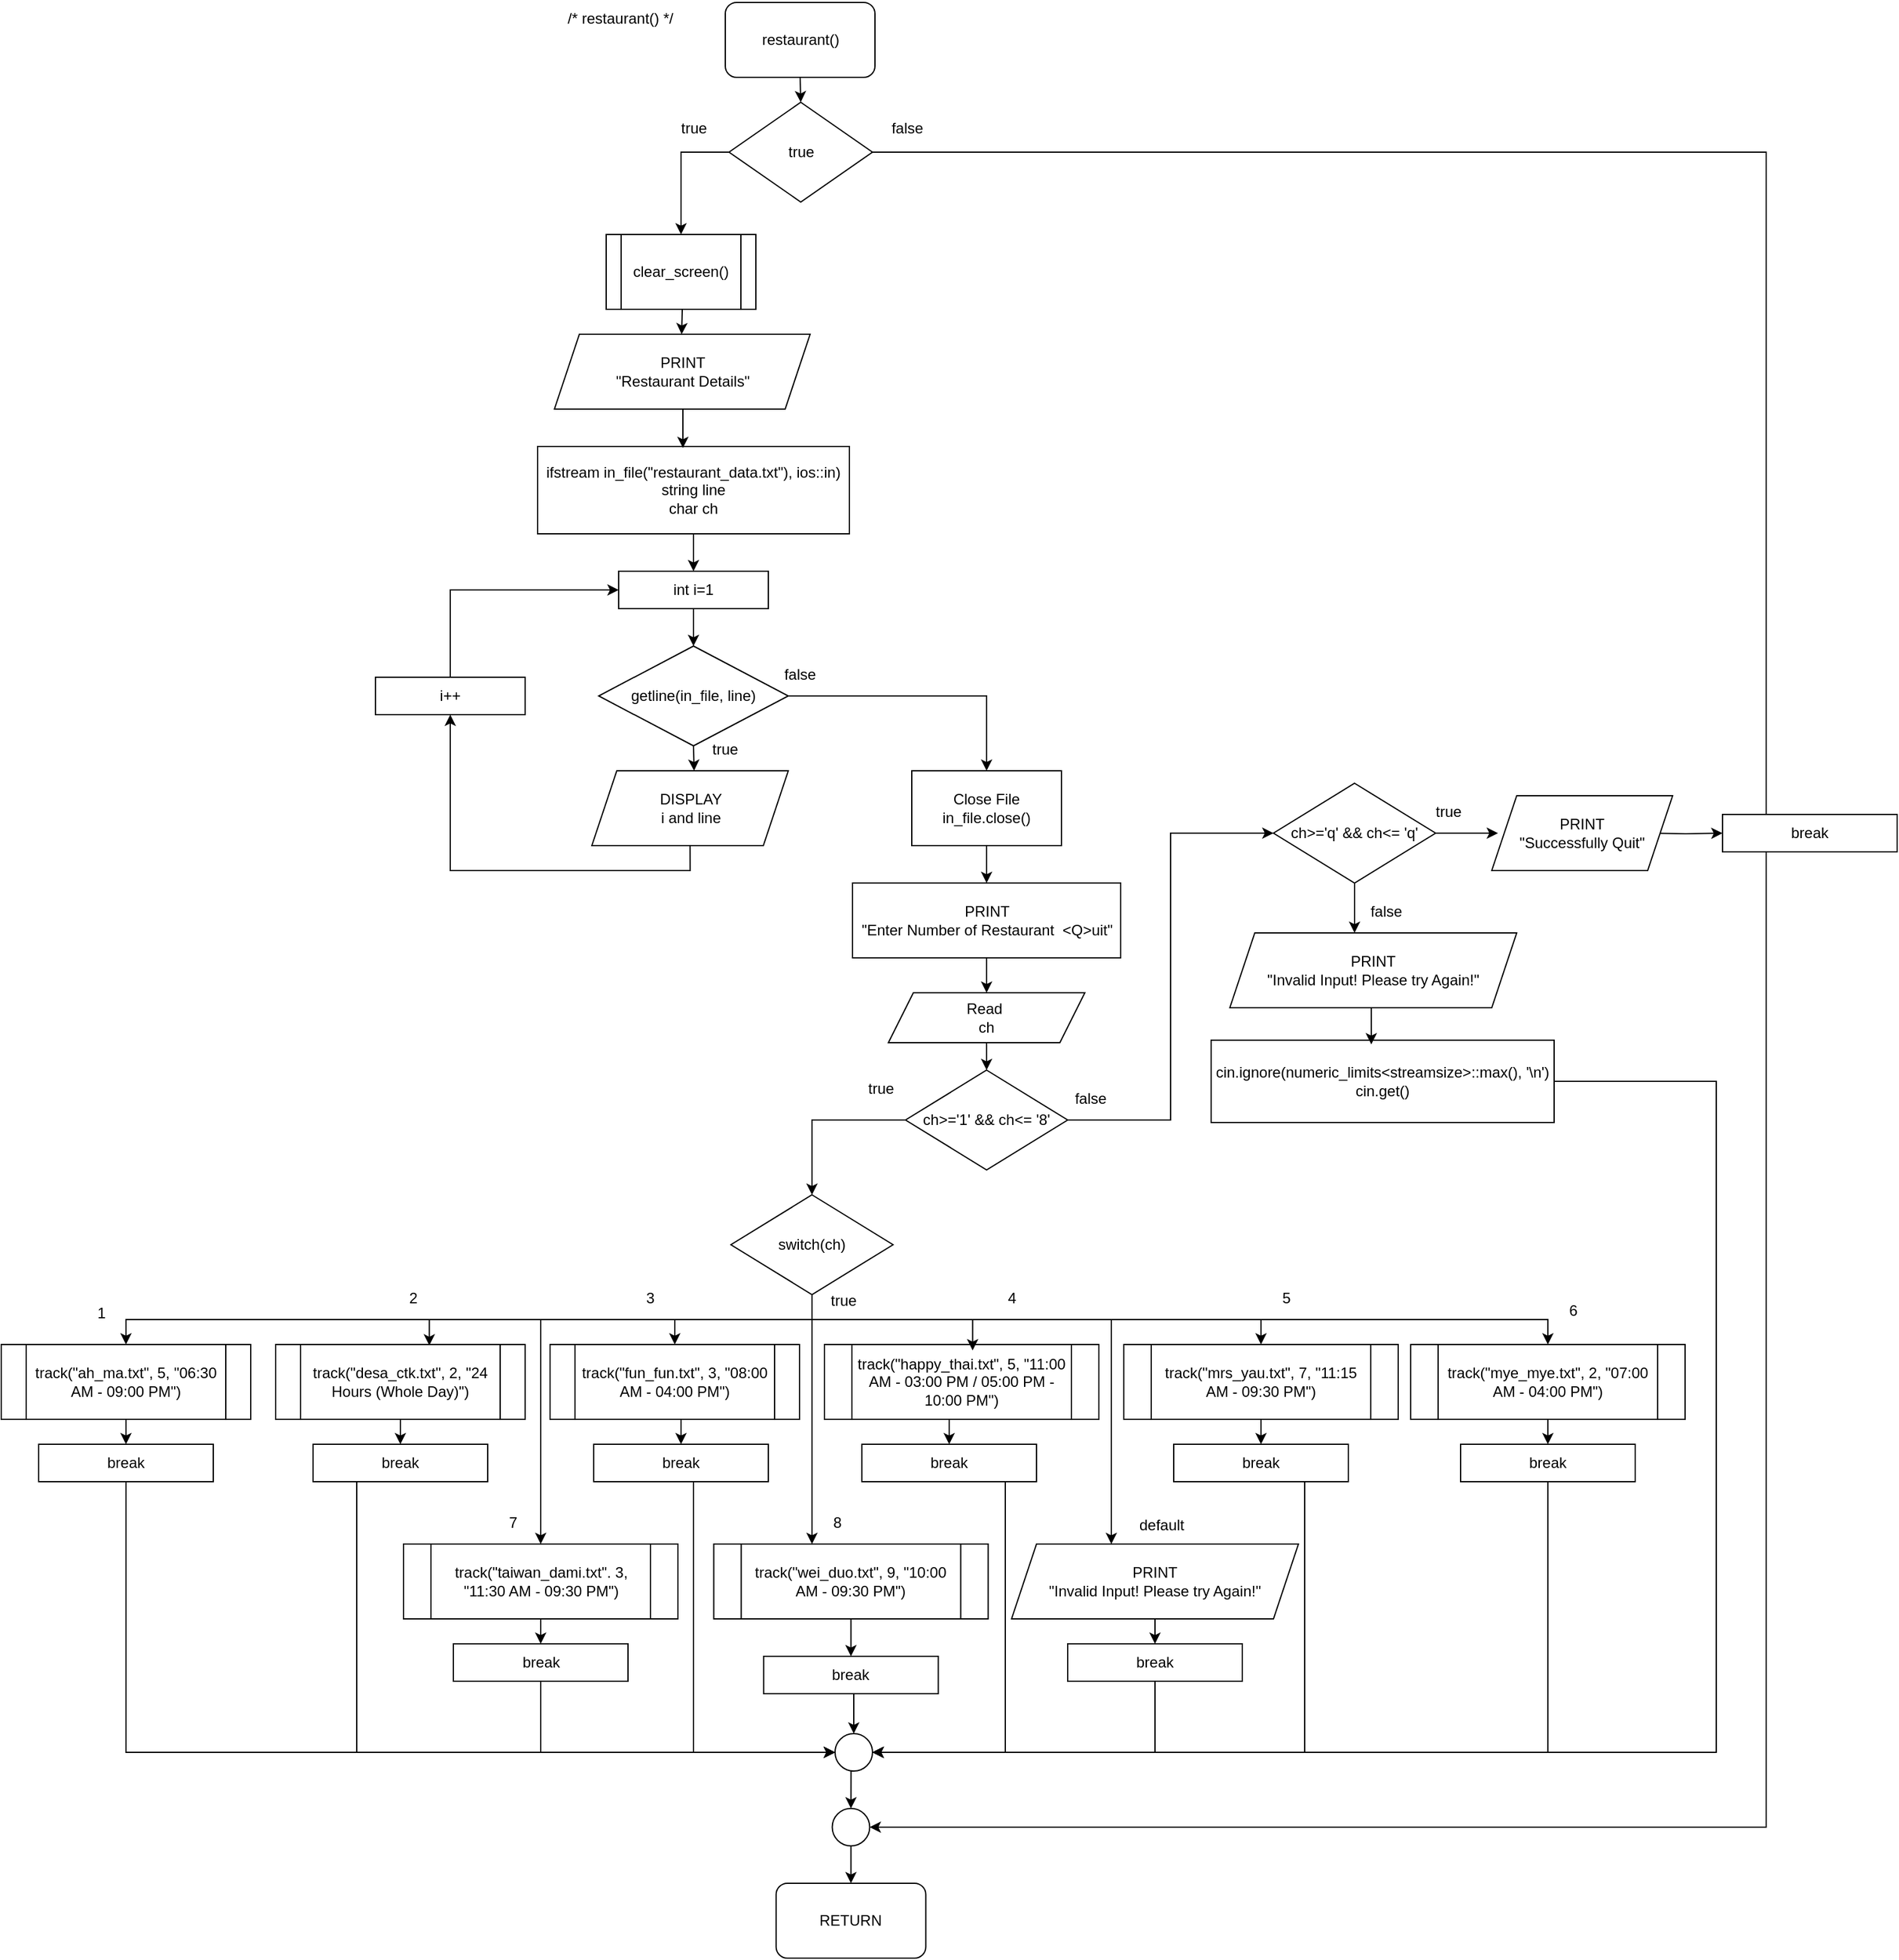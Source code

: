 <mxfile version="26.0.16" pages="14">
  <diagram name="restaurant()" id="YCTn3nelVRUfHP76xE4_">
    <mxGraphModel dx="2140" dy="717" grid="1" gridSize="10" guides="1" tooltips="1" connect="1" arrows="1" fold="1" page="1" pageScale="1" pageWidth="850" pageHeight="1100" math="0" shadow="0">
      <root>
        <mxCell id="0" />
        <mxCell id="1" parent="0" />
        <mxCell id="X2LPDvQQzTkTPpTwKaRo-1" style="edgeStyle=orthogonalEdgeStyle;rounded=0;orthogonalLoop=1;jettySize=auto;html=1;exitX=0.5;exitY=1;exitDx=0;exitDy=0;entryX=0.5;entryY=0;entryDx=0;entryDy=0;" parent="1" source="X2LPDvQQzTkTPpTwKaRo-2" target="X2LPDvQQzTkTPpTwKaRo-5" edge="1">
          <mxGeometry relative="1" as="geometry" />
        </mxCell>
        <mxCell id="X2LPDvQQzTkTPpTwKaRo-2" value="restaurant()" style="rounded=1;whiteSpace=wrap;html=1;" parent="1" vertex="1">
          <mxGeometry x="365.5" y="102" width="120" height="60" as="geometry" />
        </mxCell>
        <mxCell id="X2LPDvQQzTkTPpTwKaRo-3" style="edgeStyle=orthogonalEdgeStyle;rounded=0;orthogonalLoop=1;jettySize=auto;html=1;exitX=0;exitY=0.5;exitDx=0;exitDy=0;entryX=0.5;entryY=0;entryDx=0;entryDy=0;" parent="1" source="X2LPDvQQzTkTPpTwKaRo-5" target="X2LPDvQQzTkTPpTwKaRo-92" edge="1">
          <mxGeometry relative="1" as="geometry" />
        </mxCell>
        <mxCell id="X2LPDvQQzTkTPpTwKaRo-4" style="edgeStyle=orthogonalEdgeStyle;rounded=0;orthogonalLoop=1;jettySize=auto;html=1;exitX=1;exitY=0.5;exitDx=0;exitDy=0;entryX=1;entryY=0.5;entryDx=0;entryDy=0;" parent="1" source="X2LPDvQQzTkTPpTwKaRo-5" target="X2LPDvQQzTkTPpTwKaRo-107" edge="1">
          <mxGeometry relative="1" as="geometry">
            <Array as="points">
              <mxPoint x="1200" y="222" />
              <mxPoint x="1200" y="1565" />
            </Array>
          </mxGeometry>
        </mxCell>
        <mxCell id="X2LPDvQQzTkTPpTwKaRo-5" value="true" style="rhombus;whiteSpace=wrap;html=1;" parent="1" vertex="1">
          <mxGeometry x="368.5" y="182" width="115" height="80" as="geometry" />
        </mxCell>
        <mxCell id="X2LPDvQQzTkTPpTwKaRo-6" style="edgeStyle=orthogonalEdgeStyle;rounded=0;orthogonalLoop=1;jettySize=auto;html=1;exitX=0.5;exitY=1;exitDx=0;exitDy=0;entryX=0.5;entryY=0;entryDx=0;entryDy=0;" parent="1" source="X2LPDvQQzTkTPpTwKaRo-7" target="X2LPDvQQzTkTPpTwKaRo-15" edge="1">
          <mxGeometry relative="1" as="geometry" />
        </mxCell>
        <mxCell id="X2LPDvQQzTkTPpTwKaRo-7" value="ifstream in_file(&quot;restaurant_data.txt&quot;), ios::in)&lt;div&gt;string line&lt;/div&gt;&lt;div&gt;char ch&lt;/div&gt;" style="rounded=0;whiteSpace=wrap;html=1;" parent="1" vertex="1">
          <mxGeometry x="215" y="458" width="250" height="70" as="geometry" />
        </mxCell>
        <mxCell id="X2LPDvQQzTkTPpTwKaRo-8" style="edgeStyle=orthogonalEdgeStyle;rounded=0;orthogonalLoop=1;jettySize=auto;html=1;exitX=0.5;exitY=1;exitDx=0;exitDy=0;" parent="1" source="X2LPDvQQzTkTPpTwKaRo-10" edge="1">
          <mxGeometry relative="1" as="geometry">
            <mxPoint x="340.474" y="718" as="targetPoint" />
          </mxGeometry>
        </mxCell>
        <mxCell id="X2LPDvQQzTkTPpTwKaRo-9" style="edgeStyle=orthogonalEdgeStyle;rounded=0;orthogonalLoop=1;jettySize=auto;html=1;exitX=1;exitY=0.5;exitDx=0;exitDy=0;entryX=0.5;entryY=0;entryDx=0;entryDy=0;" parent="1" source="X2LPDvQQzTkTPpTwKaRo-10" target="X2LPDvQQzTkTPpTwKaRo-18" edge="1">
          <mxGeometry relative="1" as="geometry" />
        </mxCell>
        <mxCell id="X2LPDvQQzTkTPpTwKaRo-10" value="getline(in_file, line)" style="rhombus;whiteSpace=wrap;html=1;" parent="1" vertex="1">
          <mxGeometry x="264" y="618" width="152" height="80" as="geometry" />
        </mxCell>
        <mxCell id="X2LPDvQQzTkTPpTwKaRo-11" style="edgeStyle=orthogonalEdgeStyle;rounded=0;orthogonalLoop=1;jettySize=auto;html=1;exitX=0.5;exitY=0;exitDx=0;exitDy=0;entryX=0;entryY=0.5;entryDx=0;entryDy=0;" parent="1" source="X2LPDvQQzTkTPpTwKaRo-12" target="X2LPDvQQzTkTPpTwKaRo-15" edge="1">
          <mxGeometry relative="1" as="geometry" />
        </mxCell>
        <mxCell id="X2LPDvQQzTkTPpTwKaRo-12" value="i++" style="rounded=0;whiteSpace=wrap;html=1;" parent="1" vertex="1">
          <mxGeometry x="85" y="643" width="120" height="30" as="geometry" />
        </mxCell>
        <mxCell id="X2LPDvQQzTkTPpTwKaRo-13" style="edgeStyle=orthogonalEdgeStyle;rounded=0;orthogonalLoop=1;jettySize=auto;html=1;exitX=0.5;exitY=1;exitDx=0;exitDy=0;entryX=0.466;entryY=0.017;entryDx=0;entryDy=0;entryPerimeter=0;" parent="1" target="X2LPDvQQzTkTPpTwKaRo-7" edge="1">
          <mxGeometry relative="1" as="geometry">
            <mxPoint x="330.5" y="428" as="sourcePoint" />
          </mxGeometry>
        </mxCell>
        <mxCell id="X2LPDvQQzTkTPpTwKaRo-14" style="edgeStyle=orthogonalEdgeStyle;rounded=0;orthogonalLoop=1;jettySize=auto;html=1;exitX=0.5;exitY=1;exitDx=0;exitDy=0;entryX=0.5;entryY=0;entryDx=0;entryDy=0;" parent="1" source="X2LPDvQQzTkTPpTwKaRo-15" target="X2LPDvQQzTkTPpTwKaRo-10" edge="1">
          <mxGeometry relative="1" as="geometry" />
        </mxCell>
        <mxCell id="X2LPDvQQzTkTPpTwKaRo-15" value="int i=1" style="rounded=0;whiteSpace=wrap;html=1;" parent="1" vertex="1">
          <mxGeometry x="280" y="558" width="120" height="30" as="geometry" />
        </mxCell>
        <mxCell id="X2LPDvQQzTkTPpTwKaRo-16" value="true" style="text;html=1;align=center;verticalAlign=middle;resizable=0;points=[];autosize=1;strokeColor=none;fillColor=none;" parent="1" vertex="1">
          <mxGeometry x="345" y="686" width="40" height="30" as="geometry" />
        </mxCell>
        <mxCell id="X2LPDvQQzTkTPpTwKaRo-17" style="edgeStyle=orthogonalEdgeStyle;rounded=0;orthogonalLoop=1;jettySize=auto;html=1;exitX=0.5;exitY=1;exitDx=0;exitDy=0;entryX=0.5;entryY=0;entryDx=0;entryDy=0;" parent="1" source="X2LPDvQQzTkTPpTwKaRo-18" target="X2LPDvQQzTkTPpTwKaRo-21" edge="1">
          <mxGeometry relative="1" as="geometry" />
        </mxCell>
        <mxCell id="X2LPDvQQzTkTPpTwKaRo-18" value="Close File&lt;div&gt;in_file.close()&lt;/div&gt;" style="rounded=0;whiteSpace=wrap;html=1;" parent="1" vertex="1">
          <mxGeometry x="515" y="718" width="120" height="60" as="geometry" />
        </mxCell>
        <mxCell id="X2LPDvQQzTkTPpTwKaRo-19" value="false" style="text;html=1;align=center;verticalAlign=middle;resizable=0;points=[];autosize=1;strokeColor=none;fillColor=none;" parent="1" vertex="1">
          <mxGeometry x="400" y="626" width="50" height="30" as="geometry" />
        </mxCell>
        <mxCell id="X2LPDvQQzTkTPpTwKaRo-20" style="edgeStyle=orthogonalEdgeStyle;rounded=0;orthogonalLoop=1;jettySize=auto;html=1;exitX=0.5;exitY=1;exitDx=0;exitDy=0;entryX=0.5;entryY=0;entryDx=0;entryDy=0;" parent="1" source="X2LPDvQQzTkTPpTwKaRo-21" target="X2LPDvQQzTkTPpTwKaRo-96" edge="1">
          <mxGeometry relative="1" as="geometry" />
        </mxCell>
        <mxCell id="X2LPDvQQzTkTPpTwKaRo-21" value="PRINT&lt;div&gt;&quot;Enter Number of Restaurant&amp;nbsp; &amp;lt;Q&amp;gt;uit&quot;&lt;/div&gt;" style="rounded=0;whiteSpace=wrap;html=1;" parent="1" vertex="1">
          <mxGeometry x="467.5" y="808" width="215" height="60" as="geometry" />
        </mxCell>
        <mxCell id="X2LPDvQQzTkTPpTwKaRo-22" style="edgeStyle=orthogonalEdgeStyle;rounded=0;orthogonalLoop=1;jettySize=auto;html=1;exitX=0.5;exitY=1;exitDx=0;exitDy=0;entryX=0.5;entryY=0;entryDx=0;entryDy=0;" parent="1" target="X2LPDvQQzTkTPpTwKaRo-25" edge="1">
          <mxGeometry relative="1" as="geometry">
            <mxPoint x="575" y="928" as="sourcePoint" />
          </mxGeometry>
        </mxCell>
        <mxCell id="X2LPDvQQzTkTPpTwKaRo-23" style="edgeStyle=orthogonalEdgeStyle;rounded=0;orthogonalLoop=1;jettySize=auto;html=1;exitX=1;exitY=0.5;exitDx=0;exitDy=0;entryX=0;entryY=0.5;entryDx=0;entryDy=0;" parent="1" source="X2LPDvQQzTkTPpTwKaRo-25" target="X2LPDvQQzTkTPpTwKaRo-83" edge="1">
          <mxGeometry relative="1" as="geometry" />
        </mxCell>
        <mxCell id="X2LPDvQQzTkTPpTwKaRo-24" style="edgeStyle=orthogonalEdgeStyle;rounded=0;orthogonalLoop=1;jettySize=auto;html=1;exitX=0;exitY=0.5;exitDx=0;exitDy=0;entryX=0.5;entryY=0;entryDx=0;entryDy=0;" parent="1" source="X2LPDvQQzTkTPpTwKaRo-25" target="X2LPDvQQzTkTPpTwKaRo-33" edge="1">
          <mxGeometry relative="1" as="geometry" />
        </mxCell>
        <mxCell id="X2LPDvQQzTkTPpTwKaRo-25" value="ch&amp;gt;=&#39;1&#39; &amp;amp;&amp;amp; ch&amp;lt;= &#39;8&#39;" style="rhombus;whiteSpace=wrap;html=1;" parent="1" vertex="1">
          <mxGeometry x="510" y="958" width="130" height="80" as="geometry" />
        </mxCell>
        <mxCell id="X2LPDvQQzTkTPpTwKaRo-26" style="edgeStyle=orthogonalEdgeStyle;rounded=0;orthogonalLoop=1;jettySize=auto;html=1;exitX=0.5;exitY=1;exitDx=0;exitDy=0;entryX=0.5;entryY=0;entryDx=0;entryDy=0;" parent="1" source="X2LPDvQQzTkTPpTwKaRo-33" target="X2LPDvQQzTkTPpTwKaRo-35" edge="1">
          <mxGeometry relative="1" as="geometry" />
        </mxCell>
        <mxCell id="X2LPDvQQzTkTPpTwKaRo-27" style="edgeStyle=orthogonalEdgeStyle;rounded=0;orthogonalLoop=1;jettySize=auto;html=1;exitX=0.5;exitY=1;exitDx=0;exitDy=0;" parent="1" source="X2LPDvQQzTkTPpTwKaRo-33" target="X2LPDvQQzTkTPpTwKaRo-39" edge="1">
          <mxGeometry relative="1" as="geometry" />
        </mxCell>
        <mxCell id="X2LPDvQQzTkTPpTwKaRo-28" style="edgeStyle=orthogonalEdgeStyle;rounded=0;orthogonalLoop=1;jettySize=auto;html=1;exitX=0.5;exitY=1;exitDx=0;exitDy=0;entryX=0.5;entryY=0;entryDx=0;entryDy=0;" parent="1" source="X2LPDvQQzTkTPpTwKaRo-33" target="X2LPDvQQzTkTPpTwKaRo-47" edge="1">
          <mxGeometry relative="1" as="geometry">
            <Array as="points">
              <mxPoint x="435" y="1158" />
              <mxPoint x="218" y="1158" />
            </Array>
          </mxGeometry>
        </mxCell>
        <mxCell id="X2LPDvQQzTkTPpTwKaRo-29" style="edgeStyle=orthogonalEdgeStyle;rounded=0;orthogonalLoop=1;jettySize=auto;html=1;exitX=0.5;exitY=1;exitDx=0;exitDy=0;" parent="1" source="X2LPDvQQzTkTPpTwKaRo-33" target="X2LPDvQQzTkTPpTwKaRo-43" edge="1">
          <mxGeometry relative="1" as="geometry" />
        </mxCell>
        <mxCell id="X2LPDvQQzTkTPpTwKaRo-30" style="edgeStyle=orthogonalEdgeStyle;rounded=0;orthogonalLoop=1;jettySize=auto;html=1;exitX=0.5;exitY=1;exitDx=0;exitDy=0;entryX=0.5;entryY=0;entryDx=0;entryDy=0;" parent="1" source="X2LPDvQQzTkTPpTwKaRo-33" target="X2LPDvQQzTkTPpTwKaRo-45" edge="1">
          <mxGeometry relative="1" as="geometry" />
        </mxCell>
        <mxCell id="X2LPDvQQzTkTPpTwKaRo-31" style="edgeStyle=orthogonalEdgeStyle;rounded=0;orthogonalLoop=1;jettySize=auto;html=1;exitX=0.5;exitY=1;exitDx=0;exitDy=0;" parent="1" source="X2LPDvQQzTkTPpTwKaRo-33" edge="1">
          <mxGeometry relative="1" as="geometry">
            <mxPoint x="675" y="1338" as="targetPoint" />
            <Array as="points">
              <mxPoint x="435" y="1158" />
              <mxPoint x="675" y="1158" />
            </Array>
          </mxGeometry>
        </mxCell>
        <mxCell id="X2LPDvQQzTkTPpTwKaRo-32" style="edgeStyle=orthogonalEdgeStyle;rounded=0;orthogonalLoop=1;jettySize=auto;html=1;exitX=0.5;exitY=1;exitDx=0;exitDy=0;" parent="1" source="X2LPDvQQzTkTPpTwKaRo-33" target="X2LPDvQQzTkTPpTwKaRo-49" edge="1">
          <mxGeometry relative="1" as="geometry">
            <Array as="points">
              <mxPoint x="435" y="1238" />
              <mxPoint x="435" y="1238" />
            </Array>
          </mxGeometry>
        </mxCell>
        <mxCell id="X2LPDvQQzTkTPpTwKaRo-33" value="switch(ch)" style="rhombus;whiteSpace=wrap;html=1;" parent="1" vertex="1">
          <mxGeometry x="370" y="1058" width="130" height="80" as="geometry" />
        </mxCell>
        <mxCell id="X2LPDvQQzTkTPpTwKaRo-34" style="edgeStyle=orthogonalEdgeStyle;rounded=0;orthogonalLoop=1;jettySize=auto;html=1;exitX=0.5;exitY=1;exitDx=0;exitDy=0;entryX=0.5;entryY=0;entryDx=0;entryDy=0;" parent="1" source="X2LPDvQQzTkTPpTwKaRo-35" target="X2LPDvQQzTkTPpTwKaRo-54" edge="1">
          <mxGeometry relative="1" as="geometry" />
        </mxCell>
        <mxCell id="X2LPDvQQzTkTPpTwKaRo-35" value="track(&quot;ah_ma.txt&quot;, 5, &quot;06:30 AM - 09:00 PM&quot;)" style="shape=process;whiteSpace=wrap;html=1;backgroundOutline=1;" parent="1" vertex="1">
          <mxGeometry x="-215" y="1178" width="200" height="60" as="geometry" />
        </mxCell>
        <mxCell id="X2LPDvQQzTkTPpTwKaRo-36" style="edgeStyle=orthogonalEdgeStyle;rounded=0;orthogonalLoop=1;jettySize=auto;html=1;exitX=0.5;exitY=1;exitDx=0;exitDy=0;entryX=0.5;entryY=0;entryDx=0;entryDy=0;" parent="1" source="X2LPDvQQzTkTPpTwKaRo-37" target="X2LPDvQQzTkTPpTwKaRo-60" edge="1">
          <mxGeometry relative="1" as="geometry" />
        </mxCell>
        <mxCell id="X2LPDvQQzTkTPpTwKaRo-37" value="track(&quot;desa_ctk.txt&quot;, 2, &quot;24 Hours (Whole Day)&quot;)" style="shape=process;whiteSpace=wrap;html=1;backgroundOutline=1;" parent="1" vertex="1">
          <mxGeometry x="5" y="1178" width="200" height="60" as="geometry" />
        </mxCell>
        <mxCell id="X2LPDvQQzTkTPpTwKaRo-38" style="edgeStyle=orthogonalEdgeStyle;rounded=0;orthogonalLoop=1;jettySize=auto;html=1;exitX=0.5;exitY=1;exitDx=0;exitDy=0;entryX=0.5;entryY=0;entryDx=0;entryDy=0;" parent="1" source="X2LPDvQQzTkTPpTwKaRo-39" target="X2LPDvQQzTkTPpTwKaRo-58" edge="1">
          <mxGeometry relative="1" as="geometry" />
        </mxCell>
        <mxCell id="X2LPDvQQzTkTPpTwKaRo-39" value="track(&quot;fun_fun.txt&quot;, 3, &quot;08:00 AM - 04:00 PM&quot;)" style="shape=process;whiteSpace=wrap;html=1;backgroundOutline=1;" parent="1" vertex="1">
          <mxGeometry x="225" y="1178" width="200" height="60" as="geometry" />
        </mxCell>
        <mxCell id="X2LPDvQQzTkTPpTwKaRo-40" style="edgeStyle=orthogonalEdgeStyle;rounded=0;orthogonalLoop=1;jettySize=auto;html=1;exitX=0.5;exitY=1;exitDx=0;exitDy=0;entryX=0.5;entryY=0;entryDx=0;entryDy=0;" parent="1" source="X2LPDvQQzTkTPpTwKaRo-41" target="X2LPDvQQzTkTPpTwKaRo-56" edge="1">
          <mxGeometry relative="1" as="geometry" />
        </mxCell>
        <mxCell id="X2LPDvQQzTkTPpTwKaRo-41" value="track(&quot;happy_thai.txt&quot;, 5, &quot;11:00 AM - 03:00 PM / 05:00 PM - 10:00 PM&quot;)" style="shape=process;whiteSpace=wrap;html=1;backgroundOutline=1;" parent="1" vertex="1">
          <mxGeometry x="445" y="1178" width="220" height="60" as="geometry" />
        </mxCell>
        <mxCell id="X2LPDvQQzTkTPpTwKaRo-42" style="edgeStyle=orthogonalEdgeStyle;rounded=0;orthogonalLoop=1;jettySize=auto;html=1;exitX=0.5;exitY=1;exitDx=0;exitDy=0;entryX=0.5;entryY=0;entryDx=0;entryDy=0;" parent="1" source="X2LPDvQQzTkTPpTwKaRo-43" target="X2LPDvQQzTkTPpTwKaRo-66" edge="1">
          <mxGeometry relative="1" as="geometry" />
        </mxCell>
        <mxCell id="X2LPDvQQzTkTPpTwKaRo-43" value="track(&quot;mrs_yau&lt;span style=&quot;color: rgba(0, 0, 0, 0); font-family: monospace; font-size: 0px; text-align: start; text-wrap-mode: nowrap;&quot;&gt;%3CmxGraphModel%3E%3Croot%3E%3CmxCell%20id%3D%220%22%2F%3E%3CmxCell%20id%3D%221%22%20parent%3D%220%22%2F%3E%3CmxCell%20id%3D%222%22%20value%3D%22track(%26quot%3Bhappy_thai_review.txt%26quot%3B)%22%20style%3D%22shape%3Dprocess%3BwhiteSpace%3Dwrap%3Bhtml%3D1%3BbackgroundOutline%3D1%3B%22%20vertex%3D%221%22%20parent%3D%221%22%3E%3CmxGeometry%20x%3D%22660%22%20y%3D%221270%22%20width%3D%22220%22%20height%3D%2260%22%20as%3D%22geometry%22%2F%3E%3C%2FmxCell%3E%3C%2Froot%3E%3C%2FmxGraphModel%3E&lt;/span&gt;.txt&quot;, 7, &quot;11:15 AM - 09:30 PM&quot;)" style="shape=process;whiteSpace=wrap;html=1;backgroundOutline=1;" parent="1" vertex="1">
          <mxGeometry x="685" y="1178" width="220" height="60" as="geometry" />
        </mxCell>
        <mxCell id="X2LPDvQQzTkTPpTwKaRo-44" style="edgeStyle=orthogonalEdgeStyle;rounded=0;orthogonalLoop=1;jettySize=auto;html=1;exitX=0.5;exitY=1;exitDx=0;exitDy=0;entryX=0.5;entryY=0;entryDx=0;entryDy=0;" parent="1" source="X2LPDvQQzTkTPpTwKaRo-45" target="X2LPDvQQzTkTPpTwKaRo-64" edge="1">
          <mxGeometry relative="1" as="geometry" />
        </mxCell>
        <mxCell id="X2LPDvQQzTkTPpTwKaRo-45" value="track(&quot;mye&lt;span style=&quot;color: rgba(0, 0, 0, 0); font-family: monospace; font-size: 0px; text-align: start; text-wrap-mode: nowrap;&quot;&gt;%3CmxGraphModel%3E%3Croot%3E%3CmxCell%20id%3D%220%22%2F%3E%3CmxCell%20id%3D%221%22%20parent%3D%220%22%2F%3E%3CmxCell%20id%3D%222%22%20value%3D%22track(%26quot%3Bhappy_thai_review.txt%26quot%3B)%22%20style%3D%22shape%3Dprocess%3BwhiteSpace%3Dwrap%3Bhtml%3D1%3BbackgroundOutline%3D1%3B%22%20vertex%3D%221%22%20parent%3D%221%22%3E%3CmxGeometry%20x%3D%22660%22%20y%3D%221270%22%20width%3D%22220%22%20height%3D%2260%22%20as%3D%22geometry%22%2F%3E%3C%2FmxCell%3E%3C%2Froot%3E%3C%2FmxGraphModel%3E&lt;/span&gt;_mye.txt&quot;, 2, &quot;07:00 AM - 04:00 PM&quot;)" style="shape=process;whiteSpace=wrap;html=1;backgroundOutline=1;" parent="1" vertex="1">
          <mxGeometry x="915" y="1178" width="220" height="60" as="geometry" />
        </mxCell>
        <mxCell id="X2LPDvQQzTkTPpTwKaRo-46" style="edgeStyle=orthogonalEdgeStyle;rounded=0;orthogonalLoop=1;jettySize=auto;html=1;exitX=0.5;exitY=1;exitDx=0;exitDy=0;entryX=0.5;entryY=0;entryDx=0;entryDy=0;" parent="1" source="X2LPDvQQzTkTPpTwKaRo-47" target="X2LPDvQQzTkTPpTwKaRo-62" edge="1">
          <mxGeometry relative="1" as="geometry" />
        </mxCell>
        <mxCell id="X2LPDvQQzTkTPpTwKaRo-47" value="track(&quot;taiwan_dami&lt;span style=&quot;color: rgba(0, 0, 0, 0); font-family: monospace; font-size: 0px; text-align: start; text-wrap-mode: nowrap;&quot;&gt;%3CmxGraphModel%3E%3Croot%3E%3CmxCell%20id%3D%220%22%2F%3E%3CmxCell%20id%3D%221%22%20parent%3D%220%22%2F%3E%3CmxCell%20id%3D%222%22%20value%3D%22track(%26quot%3Bhappy_thai_review.txt%26quot%3B)%22%20style%3D%22shape%3Dprocess%3BwhiteSpace%3Dwrap%3Bhtml%3D1%3BbackgroundOutline%3D1%3B%22%20vertex%3D%221%22%20parent%3D%221%22%3E%3CmxGeometry%20x%3D%22660%22%20y%3D%221270%22%20width%3D%22220%22%20height%3D%2260%22%20as%3D%22geometry%22%2F%3E%3C%2FmxCell%3E%3C%2Froot%3E%3C%2FmxGraphModel%3E_dami&lt;/span&gt;.txt&quot;. 3, &quot;11:30 AM - 09:30 PM&quot;)" style="shape=process;whiteSpace=wrap;html=1;backgroundOutline=1;" parent="1" vertex="1">
          <mxGeometry x="107.5" y="1338" width="220" height="60" as="geometry" />
        </mxCell>
        <mxCell id="X2LPDvQQzTkTPpTwKaRo-48" style="edgeStyle=orthogonalEdgeStyle;rounded=0;orthogonalLoop=1;jettySize=auto;html=1;exitX=0.5;exitY=1;exitDx=0;exitDy=0;entryX=0.5;entryY=0;entryDx=0;entryDy=0;" parent="1" source="X2LPDvQQzTkTPpTwKaRo-49" target="X2LPDvQQzTkTPpTwKaRo-70" edge="1">
          <mxGeometry relative="1" as="geometry" />
        </mxCell>
        <mxCell id="X2LPDvQQzTkTPpTwKaRo-49" value="track(&quot;wei_duo&lt;span style=&quot;color: rgba(0, 0, 0, 0); font-family: monospace; font-size: 0px; text-align: start; text-wrap-mode: nowrap;&quot;&gt;%3CmxGraphModel%3E%3Croot%3E%3CmxCell%20id%3D%220%22%2F%3E%3CmxCell%20id%3D%221%22%20parent%3D%220%22%2F%3E%3CmxCell%20id%3D%222%22%20value%3D%22track(%26quot%3Bhappy_thai_review.txt%26quot%3B)%22%20style%3D%22shape%3Dprocess%3BwhiteSpace%3Dwrap%3Bhtml%3D1%3BbackgroundOutline%3D1%3B%22%20vertex%3D%221%22%20parent%3D%221%22%3E%3CmxGeometry%20x%3D%22660%22%20y%3D%221270%22%20width%3D%22220%22%20height%3D%2260%22%20as%3D%22geometry%22%2F%3E%3C%2FmxCell%3E%3C%2Froot%3E%3C%2FmxGraphModel%3E&lt;/span&gt;.txt&quot;, 9, &quot;10:00 AM - 09:30 PM&quot;)" style="shape=process;whiteSpace=wrap;html=1;backgroundOutline=1;" parent="1" vertex="1">
          <mxGeometry x="356.25" y="1338" width="220" height="60" as="geometry" />
        </mxCell>
        <mxCell id="X2LPDvQQzTkTPpTwKaRo-50" style="edgeStyle=orthogonalEdgeStyle;rounded=0;orthogonalLoop=1;jettySize=auto;html=1;exitX=0.5;exitY=1;exitDx=0;exitDy=0;entryX=0.5;entryY=0;entryDx=0;entryDy=0;" parent="1" target="X2LPDvQQzTkTPpTwKaRo-68" edge="1">
          <mxGeometry relative="1" as="geometry">
            <mxPoint x="710" y="1398" as="sourcePoint" />
          </mxGeometry>
        </mxCell>
        <mxCell id="X2LPDvQQzTkTPpTwKaRo-51" style="edgeStyle=orthogonalEdgeStyle;rounded=0;orthogonalLoop=1;jettySize=auto;html=1;exitX=0.5;exitY=1;exitDx=0;exitDy=0;entryX=0.616;entryY=0.013;entryDx=0;entryDy=0;entryPerimeter=0;" parent="1" source="X2LPDvQQzTkTPpTwKaRo-33" target="X2LPDvQQzTkTPpTwKaRo-37" edge="1">
          <mxGeometry relative="1" as="geometry" />
        </mxCell>
        <mxCell id="X2LPDvQQzTkTPpTwKaRo-52" style="edgeStyle=orthogonalEdgeStyle;rounded=0;orthogonalLoop=1;jettySize=auto;html=1;exitX=0.5;exitY=1;exitDx=0;exitDy=0;entryX=0.54;entryY=0.079;entryDx=0;entryDy=0;entryPerimeter=0;" parent="1" source="X2LPDvQQzTkTPpTwKaRo-33" target="X2LPDvQQzTkTPpTwKaRo-41" edge="1">
          <mxGeometry relative="1" as="geometry" />
        </mxCell>
        <mxCell id="X2LPDvQQzTkTPpTwKaRo-53" style="edgeStyle=orthogonalEdgeStyle;rounded=0;orthogonalLoop=1;jettySize=auto;html=1;exitX=0.5;exitY=1;exitDx=0;exitDy=0;entryX=0;entryY=0.5;entryDx=0;entryDy=0;" parent="1" source="X2LPDvQQzTkTPpTwKaRo-54" target="X2LPDvQQzTkTPpTwKaRo-105" edge="1">
          <mxGeometry relative="1" as="geometry" />
        </mxCell>
        <mxCell id="X2LPDvQQzTkTPpTwKaRo-54" value="break" style="rounded=0;whiteSpace=wrap;html=1;" parent="1" vertex="1">
          <mxGeometry x="-185" y="1258" width="140" height="30" as="geometry" />
        </mxCell>
        <mxCell id="X2LPDvQQzTkTPpTwKaRo-55" style="edgeStyle=orthogonalEdgeStyle;rounded=0;orthogonalLoop=1;jettySize=auto;html=1;exitX=0.75;exitY=1;exitDx=0;exitDy=0;entryX=1;entryY=0.5;entryDx=0;entryDy=0;" parent="1" source="X2LPDvQQzTkTPpTwKaRo-56" target="X2LPDvQQzTkTPpTwKaRo-105" edge="1">
          <mxGeometry relative="1" as="geometry">
            <Array as="points">
              <mxPoint x="590" y="1288" />
              <mxPoint x="590" y="1505" />
            </Array>
          </mxGeometry>
        </mxCell>
        <mxCell id="X2LPDvQQzTkTPpTwKaRo-56" value="break" style="rounded=0;whiteSpace=wrap;html=1;" parent="1" vertex="1">
          <mxGeometry x="475" y="1258" width="140" height="30" as="geometry" />
        </mxCell>
        <mxCell id="X2LPDvQQzTkTPpTwKaRo-57" style="edgeStyle=orthogonalEdgeStyle;rounded=0;orthogonalLoop=1;jettySize=auto;html=1;exitX=0.5;exitY=1;exitDx=0;exitDy=0;entryX=0;entryY=0.5;entryDx=0;entryDy=0;" parent="1" source="X2LPDvQQzTkTPpTwKaRo-58" target="X2LPDvQQzTkTPpTwKaRo-105" edge="1">
          <mxGeometry relative="1" as="geometry">
            <Array as="points">
              <mxPoint x="340" y="1288" />
              <mxPoint x="340" y="1505" />
            </Array>
          </mxGeometry>
        </mxCell>
        <mxCell id="X2LPDvQQzTkTPpTwKaRo-58" value="break" style="rounded=0;whiteSpace=wrap;html=1;" parent="1" vertex="1">
          <mxGeometry x="260" y="1258" width="140" height="30" as="geometry" />
        </mxCell>
        <mxCell id="X2LPDvQQzTkTPpTwKaRo-59" style="edgeStyle=orthogonalEdgeStyle;rounded=0;orthogonalLoop=1;jettySize=auto;html=1;exitX=0.25;exitY=1;exitDx=0;exitDy=0;entryX=0;entryY=0.5;entryDx=0;entryDy=0;" parent="1" source="X2LPDvQQzTkTPpTwKaRo-60" target="X2LPDvQQzTkTPpTwKaRo-105" edge="1">
          <mxGeometry relative="1" as="geometry" />
        </mxCell>
        <mxCell id="X2LPDvQQzTkTPpTwKaRo-60" value="break" style="rounded=0;whiteSpace=wrap;html=1;" parent="1" vertex="1">
          <mxGeometry x="35" y="1258" width="140" height="30" as="geometry" />
        </mxCell>
        <mxCell id="X2LPDvQQzTkTPpTwKaRo-61" style="edgeStyle=orthogonalEdgeStyle;rounded=0;orthogonalLoop=1;jettySize=auto;html=1;exitX=0.5;exitY=1;exitDx=0;exitDy=0;entryX=0;entryY=0.5;entryDx=0;entryDy=0;" parent="1" source="X2LPDvQQzTkTPpTwKaRo-62" target="X2LPDvQQzTkTPpTwKaRo-105" edge="1">
          <mxGeometry relative="1" as="geometry" />
        </mxCell>
        <mxCell id="X2LPDvQQzTkTPpTwKaRo-62" value="break" style="rounded=0;whiteSpace=wrap;html=1;" parent="1" vertex="1">
          <mxGeometry x="147.5" y="1418" width="140" height="30" as="geometry" />
        </mxCell>
        <mxCell id="X2LPDvQQzTkTPpTwKaRo-63" style="edgeStyle=orthogonalEdgeStyle;rounded=0;orthogonalLoop=1;jettySize=auto;html=1;exitX=0.5;exitY=1;exitDx=0;exitDy=0;entryX=1;entryY=0.5;entryDx=0;entryDy=0;" parent="1" source="X2LPDvQQzTkTPpTwKaRo-64" target="X2LPDvQQzTkTPpTwKaRo-105" edge="1">
          <mxGeometry relative="1" as="geometry" />
        </mxCell>
        <mxCell id="X2LPDvQQzTkTPpTwKaRo-64" value="break" style="rounded=0;whiteSpace=wrap;html=1;" parent="1" vertex="1">
          <mxGeometry x="955" y="1258" width="140" height="30" as="geometry" />
        </mxCell>
        <mxCell id="X2LPDvQQzTkTPpTwKaRo-65" style="edgeStyle=orthogonalEdgeStyle;rounded=0;orthogonalLoop=1;jettySize=auto;html=1;exitX=0.75;exitY=1;exitDx=0;exitDy=0;entryX=1;entryY=0.5;entryDx=0;entryDy=0;" parent="1" source="X2LPDvQQzTkTPpTwKaRo-66" target="X2LPDvQQzTkTPpTwKaRo-105" edge="1">
          <mxGeometry relative="1" as="geometry" />
        </mxCell>
        <mxCell id="X2LPDvQQzTkTPpTwKaRo-66" value="break" style="rounded=0;whiteSpace=wrap;html=1;" parent="1" vertex="1">
          <mxGeometry x="725" y="1258" width="140" height="30" as="geometry" />
        </mxCell>
        <mxCell id="X2LPDvQQzTkTPpTwKaRo-67" style="edgeStyle=orthogonalEdgeStyle;rounded=0;orthogonalLoop=1;jettySize=auto;html=1;exitX=0.5;exitY=1;exitDx=0;exitDy=0;entryX=1;entryY=0.5;entryDx=0;entryDy=0;" parent="1" source="X2LPDvQQzTkTPpTwKaRo-68" target="X2LPDvQQzTkTPpTwKaRo-105" edge="1">
          <mxGeometry relative="1" as="geometry" />
        </mxCell>
        <mxCell id="X2LPDvQQzTkTPpTwKaRo-68" value="break" style="rounded=0;whiteSpace=wrap;html=1;" parent="1" vertex="1">
          <mxGeometry x="640" y="1418" width="140" height="30" as="geometry" />
        </mxCell>
        <mxCell id="X2LPDvQQzTkTPpTwKaRo-69" style="edgeStyle=orthogonalEdgeStyle;rounded=0;orthogonalLoop=1;jettySize=auto;html=1;exitX=0.5;exitY=1;exitDx=0;exitDy=0;entryX=0.5;entryY=0;entryDx=0;entryDy=0;" parent="1" source="X2LPDvQQzTkTPpTwKaRo-70" target="X2LPDvQQzTkTPpTwKaRo-105" edge="1">
          <mxGeometry relative="1" as="geometry" />
        </mxCell>
        <mxCell id="X2LPDvQQzTkTPpTwKaRo-70" value="break" style="rounded=0;whiteSpace=wrap;html=1;" parent="1" vertex="1">
          <mxGeometry x="396.25" y="1428" width="140" height="30" as="geometry" />
        </mxCell>
        <mxCell id="X2LPDvQQzTkTPpTwKaRo-71" value="1" style="text;html=1;align=center;verticalAlign=middle;resizable=0;points=[];autosize=1;strokeColor=none;fillColor=none;" parent="1" vertex="1">
          <mxGeometry x="-150" y="1138" width="30" height="30" as="geometry" />
        </mxCell>
        <mxCell id="X2LPDvQQzTkTPpTwKaRo-72" value="2" style="text;html=1;align=center;verticalAlign=middle;resizable=0;points=[];autosize=1;strokeColor=none;fillColor=none;" parent="1" vertex="1">
          <mxGeometry x="100" y="1126" width="30" height="30" as="geometry" />
        </mxCell>
        <mxCell id="X2LPDvQQzTkTPpTwKaRo-73" value="3" style="text;html=1;align=center;verticalAlign=middle;resizable=0;points=[];autosize=1;strokeColor=none;fillColor=none;" parent="1" vertex="1">
          <mxGeometry x="290" y="1126" width="30" height="30" as="geometry" />
        </mxCell>
        <mxCell id="X2LPDvQQzTkTPpTwKaRo-74" value="4" style="text;html=1;align=center;verticalAlign=middle;resizable=0;points=[];autosize=1;strokeColor=none;fillColor=none;" parent="1" vertex="1">
          <mxGeometry x="580" y="1126" width="30" height="30" as="geometry" />
        </mxCell>
        <mxCell id="X2LPDvQQzTkTPpTwKaRo-75" value="5" style="text;html=1;align=center;verticalAlign=middle;resizable=0;points=[];autosize=1;strokeColor=none;fillColor=none;" parent="1" vertex="1">
          <mxGeometry x="800" y="1126" width="30" height="30" as="geometry" />
        </mxCell>
        <mxCell id="X2LPDvQQzTkTPpTwKaRo-76" value="6" style="text;html=1;align=center;verticalAlign=middle;resizable=0;points=[];autosize=1;strokeColor=none;fillColor=none;" parent="1" vertex="1">
          <mxGeometry x="1030" y="1136" width="30" height="30" as="geometry" />
        </mxCell>
        <mxCell id="X2LPDvQQzTkTPpTwKaRo-77" value="7" style="text;html=1;align=center;verticalAlign=middle;resizable=0;points=[];autosize=1;strokeColor=none;fillColor=none;" parent="1" vertex="1">
          <mxGeometry x="180" y="1306" width="30" height="30" as="geometry" />
        </mxCell>
        <mxCell id="X2LPDvQQzTkTPpTwKaRo-78" value="8" style="text;html=1;align=center;verticalAlign=middle;resizable=0;points=[];autosize=1;strokeColor=none;fillColor=none;" parent="1" vertex="1">
          <mxGeometry x="440" y="1306" width="30" height="30" as="geometry" />
        </mxCell>
        <mxCell id="X2LPDvQQzTkTPpTwKaRo-79" value="default" style="text;html=1;align=center;verticalAlign=middle;resizable=0;points=[];autosize=1;strokeColor=none;fillColor=none;" parent="1" vertex="1">
          <mxGeometry x="685" y="1308" width="60" height="30" as="geometry" />
        </mxCell>
        <mxCell id="X2LPDvQQzTkTPpTwKaRo-80" value="true" style="text;html=1;align=center;verticalAlign=middle;resizable=0;points=[];autosize=1;strokeColor=none;fillColor=none;" parent="1" vertex="1">
          <mxGeometry x="470" y="958" width="40" height="30" as="geometry" />
        </mxCell>
        <mxCell id="X2LPDvQQzTkTPpTwKaRo-81" style="edgeStyle=orthogonalEdgeStyle;rounded=0;orthogonalLoop=1;jettySize=auto;html=1;exitX=1;exitY=0.5;exitDx=0;exitDy=0;entryX=0;entryY=0.5;entryDx=0;entryDy=0;" parent="1" source="X2LPDvQQzTkTPpTwKaRo-83" edge="1">
          <mxGeometry relative="1" as="geometry">
            <mxPoint x="985" y="768" as="targetPoint" />
          </mxGeometry>
        </mxCell>
        <mxCell id="X2LPDvQQzTkTPpTwKaRo-82" style="edgeStyle=orthogonalEdgeStyle;rounded=0;orthogonalLoop=1;jettySize=auto;html=1;exitX=0.5;exitY=1;exitDx=0;exitDy=0;entryX=0.5;entryY=0;entryDx=0;entryDy=0;" parent="1" source="X2LPDvQQzTkTPpTwKaRo-83" edge="1">
          <mxGeometry relative="1" as="geometry">
            <mxPoint x="870" y="848" as="targetPoint" />
          </mxGeometry>
        </mxCell>
        <mxCell id="X2LPDvQQzTkTPpTwKaRo-83" value="ch&amp;gt;=&#39;q&#39; &amp;amp;&amp;amp; ch&amp;lt;= &#39;q&#39;" style="rhombus;whiteSpace=wrap;html=1;" parent="1" vertex="1">
          <mxGeometry x="805" y="728" width="130" height="80" as="geometry" />
        </mxCell>
        <mxCell id="X2LPDvQQzTkTPpTwKaRo-84" value="false" style="text;html=1;align=center;verticalAlign=middle;resizable=0;points=[];autosize=1;strokeColor=none;fillColor=none;" parent="1" vertex="1">
          <mxGeometry x="632.5" y="966" width="50" height="30" as="geometry" />
        </mxCell>
        <mxCell id="X2LPDvQQzTkTPpTwKaRo-85" style="edgeStyle=orthogonalEdgeStyle;rounded=0;orthogonalLoop=1;jettySize=auto;html=1;exitX=1;exitY=0.5;exitDx=0;exitDy=0;entryX=0;entryY=0.5;entryDx=0;entryDy=0;" parent="1" target="X2LPDvQQzTkTPpTwKaRo-86" edge="1">
          <mxGeometry relative="1" as="geometry">
            <mxPoint x="1105" y="768" as="sourcePoint" />
          </mxGeometry>
        </mxCell>
        <mxCell id="X2LPDvQQzTkTPpTwKaRo-86" value="break" style="rounded=0;whiteSpace=wrap;html=1;" parent="1" vertex="1">
          <mxGeometry x="1165" y="753" width="140" height="30" as="geometry" />
        </mxCell>
        <mxCell id="X2LPDvQQzTkTPpTwKaRo-87" value="true" style="text;html=1;align=center;verticalAlign=middle;resizable=0;points=[];autosize=1;strokeColor=none;fillColor=none;" parent="1" vertex="1">
          <mxGeometry x="925" y="736" width="40" height="30" as="geometry" />
        </mxCell>
        <mxCell id="X2LPDvQQzTkTPpTwKaRo-88" value="false" style="text;html=1;align=center;verticalAlign=middle;resizable=0;points=[];autosize=1;strokeColor=none;fillColor=none;" parent="1" vertex="1">
          <mxGeometry x="870" y="816" width="50" height="30" as="geometry" />
        </mxCell>
        <mxCell id="X2LPDvQQzTkTPpTwKaRo-89" value="RETURN" style="rounded=1;whiteSpace=wrap;html=1;" parent="1" vertex="1">
          <mxGeometry x="406.25" y="1610" width="120" height="60" as="geometry" />
        </mxCell>
        <mxCell id="X2LPDvQQzTkTPpTwKaRo-90" value="/* restaurant() */" style="text;html=1;align=center;verticalAlign=middle;resizable=0;points=[];autosize=1;strokeColor=none;fillColor=none;" parent="1" vertex="1">
          <mxGeometry x="225.5" y="100" width="110" height="30" as="geometry" />
        </mxCell>
        <mxCell id="X2LPDvQQzTkTPpTwKaRo-91" style="edgeStyle=orthogonalEdgeStyle;rounded=0;orthogonalLoop=1;jettySize=auto;html=1;exitX=0.5;exitY=1;exitDx=0;exitDy=0;entryX=0.5;entryY=0;entryDx=0;entryDy=0;" parent="1" edge="1">
          <mxGeometry relative="1" as="geometry">
            <mxPoint x="331" y="348" as="sourcePoint" />
            <mxPoint x="330.5" y="368" as="targetPoint" />
          </mxGeometry>
        </mxCell>
        <mxCell id="X2LPDvQQzTkTPpTwKaRo-92" value="clear_screen()" style="shape=process;whiteSpace=wrap;html=1;backgroundOutline=1;" parent="1" vertex="1">
          <mxGeometry x="270" y="288" width="120" height="60" as="geometry" />
        </mxCell>
        <mxCell id="X2LPDvQQzTkTPpTwKaRo-93" value="PRINT&lt;div&gt;&quot;Restaurant Details&quot;&lt;/div&gt;" style="shape=parallelogram;perimeter=parallelogramPerimeter;whiteSpace=wrap;html=1;fixedSize=1;" parent="1" vertex="1">
          <mxGeometry x="228.5" y="368" width="205" height="60" as="geometry" />
        </mxCell>
        <mxCell id="X2LPDvQQzTkTPpTwKaRo-94" style="edgeStyle=orthogonalEdgeStyle;rounded=0;orthogonalLoop=1;jettySize=auto;html=1;exitX=0.5;exitY=1;exitDx=0;exitDy=0;entryX=0.5;entryY=1;entryDx=0;entryDy=0;" parent="1" source="X2LPDvQQzTkTPpTwKaRo-95" target="X2LPDvQQzTkTPpTwKaRo-12" edge="1">
          <mxGeometry relative="1" as="geometry" />
        </mxCell>
        <mxCell id="X2LPDvQQzTkTPpTwKaRo-95" value="DISPLAY&lt;div&gt;i and line&lt;/div&gt;" style="shape=parallelogram;perimeter=parallelogramPerimeter;whiteSpace=wrap;html=1;fixedSize=1;" parent="1" vertex="1">
          <mxGeometry x="258.5" y="718" width="157.5" height="60" as="geometry" />
        </mxCell>
        <mxCell id="X2LPDvQQzTkTPpTwKaRo-96" value="Read&amp;nbsp;&lt;div&gt;ch&lt;/div&gt;" style="shape=parallelogram;perimeter=parallelogramPerimeter;whiteSpace=wrap;html=1;fixedSize=1;" parent="1" vertex="1">
          <mxGeometry x="496.25" y="896" width="157.5" height="40" as="geometry" />
        </mxCell>
        <mxCell id="X2LPDvQQzTkTPpTwKaRo-97" value="PRINT&lt;div&gt;&quot;Successfully Quit&quot;&lt;/div&gt;" style="shape=parallelogram;perimeter=parallelogramPerimeter;whiteSpace=wrap;html=1;fixedSize=1;" parent="1" vertex="1">
          <mxGeometry x="980" y="738" width="145" height="60" as="geometry" />
        </mxCell>
        <mxCell id="X2LPDvQQzTkTPpTwKaRo-98" value="PRINT&lt;div&gt;&quot;Invalid Input! Please try Again!&quot;&lt;/div&gt;" style="shape=parallelogram;perimeter=parallelogramPerimeter;whiteSpace=wrap;html=1;fixedSize=1;" parent="1" vertex="1">
          <mxGeometry x="770" y="848" width="230" height="60" as="geometry" />
        </mxCell>
        <mxCell id="X2LPDvQQzTkTPpTwKaRo-99" value="PRINT&lt;div&gt;&quot;Invalid Input! Please try Again!&quot;&lt;/div&gt;" style="shape=parallelogram;perimeter=parallelogramPerimeter;whiteSpace=wrap;html=1;fixedSize=1;" parent="1" vertex="1">
          <mxGeometry x="595" y="1338" width="230" height="60" as="geometry" />
        </mxCell>
        <mxCell id="X2LPDvQQzTkTPpTwKaRo-100" value="true" style="text;html=1;align=center;verticalAlign=middle;resizable=0;points=[];autosize=1;strokeColor=none;fillColor=none;" parent="1" vertex="1">
          <mxGeometry x="320" y="188" width="40" height="30" as="geometry" />
        </mxCell>
        <mxCell id="X2LPDvQQzTkTPpTwKaRo-101" style="edgeStyle=orthogonalEdgeStyle;rounded=0;orthogonalLoop=1;jettySize=auto;html=1;exitX=1;exitY=0.5;exitDx=0;exitDy=0;entryX=1;entryY=0.5;entryDx=0;entryDy=0;" parent="1" source="X2LPDvQQzTkTPpTwKaRo-102" target="X2LPDvQQzTkTPpTwKaRo-105" edge="1">
          <mxGeometry relative="1" as="geometry">
            <Array as="points">
              <mxPoint x="1160" y="967" />
              <mxPoint x="1160" y="1505" />
            </Array>
          </mxGeometry>
        </mxCell>
        <mxCell id="X2LPDvQQzTkTPpTwKaRo-102" value="cin.ignore(numeric_limits&amp;lt;streamsize&amp;gt;::max(), &#39;\n&#39;)&lt;div&gt;cin.get()&lt;/div&gt;" style="rounded=0;whiteSpace=wrap;html=1;" parent="1" vertex="1">
          <mxGeometry x="755" y="934" width="275" height="66" as="geometry" />
        </mxCell>
        <mxCell id="X2LPDvQQzTkTPpTwKaRo-103" style="edgeStyle=orthogonalEdgeStyle;rounded=0;orthogonalLoop=1;jettySize=auto;html=1;exitX=0.5;exitY=1;exitDx=0;exitDy=0;entryX=0.467;entryY=0.051;entryDx=0;entryDy=0;entryPerimeter=0;" parent="1" source="X2LPDvQQzTkTPpTwKaRo-98" target="X2LPDvQQzTkTPpTwKaRo-102" edge="1">
          <mxGeometry relative="1" as="geometry" />
        </mxCell>
        <mxCell id="X2LPDvQQzTkTPpTwKaRo-104" style="edgeStyle=orthogonalEdgeStyle;rounded=0;orthogonalLoop=1;jettySize=auto;html=1;exitX=0.5;exitY=1;exitDx=0;exitDy=0;entryX=0.5;entryY=0;entryDx=0;entryDy=0;" parent="1" source="X2LPDvQQzTkTPpTwKaRo-105" target="X2LPDvQQzTkTPpTwKaRo-107" edge="1">
          <mxGeometry relative="1" as="geometry" />
        </mxCell>
        <mxCell id="X2LPDvQQzTkTPpTwKaRo-105" value="" style="ellipse;whiteSpace=wrap;html=1;aspect=fixed;" parent="1" vertex="1">
          <mxGeometry x="453.5" y="1490" width="30" height="30" as="geometry" />
        </mxCell>
        <mxCell id="X2LPDvQQzTkTPpTwKaRo-106" style="edgeStyle=orthogonalEdgeStyle;rounded=0;orthogonalLoop=1;jettySize=auto;html=1;exitX=0.5;exitY=1;exitDx=0;exitDy=0;entryX=0.5;entryY=0;entryDx=0;entryDy=0;" parent="1" source="X2LPDvQQzTkTPpTwKaRo-107" target="X2LPDvQQzTkTPpTwKaRo-89" edge="1">
          <mxGeometry relative="1" as="geometry" />
        </mxCell>
        <mxCell id="X2LPDvQQzTkTPpTwKaRo-107" value="" style="ellipse;whiteSpace=wrap;html=1;aspect=fixed;" parent="1" vertex="1">
          <mxGeometry x="451.25" y="1550" width="30" height="30" as="geometry" />
        </mxCell>
        <mxCell id="X2LPDvQQzTkTPpTwKaRo-108" value="false" style="text;html=1;align=center;verticalAlign=middle;resizable=0;points=[];autosize=1;strokeColor=none;fillColor=none;" parent="1" vertex="1">
          <mxGeometry x="486.25" y="188" width="50" height="30" as="geometry" />
        </mxCell>
        <mxCell id="T1F2QtUA2qNHsZ3ROKVh-1" value="true" style="text;html=1;align=center;verticalAlign=middle;resizable=0;points=[];autosize=1;strokeColor=none;fillColor=none;" vertex="1" parent="1">
          <mxGeometry x="440" y="1128" width="40" height="30" as="geometry" />
        </mxCell>
      </root>
    </mxGraphModel>
  </diagram>
  <diagram id="7D6Q4kU-7PUUpI1B2xfJ" name="cafe()">
    <mxGraphModel dx="2140" dy="717" grid="1" gridSize="10" guides="1" tooltips="1" connect="1" arrows="1" fold="1" page="1" pageScale="1" pageWidth="850" pageHeight="1100" math="0" shadow="0">
      <root>
        <mxCell id="0" />
        <mxCell id="1" parent="0" />
        <mxCell id="Y2XL-BzCvTINU0ToCeZ8-85" style="edgeStyle=orthogonalEdgeStyle;rounded=0;orthogonalLoop=1;jettySize=auto;html=1;exitX=0.5;exitY=1;exitDx=0;exitDy=0;entryX=0.5;entryY=0;entryDx=0;entryDy=0;" parent="1" source="Y2XL-BzCvTINU0ToCeZ8-86" target="Y2XL-BzCvTINU0ToCeZ8-89" edge="1">
          <mxGeometry relative="1" as="geometry" />
        </mxCell>
        <mxCell id="Y2XL-BzCvTINU0ToCeZ8-86" value="cafe()" style="rounded=1;whiteSpace=wrap;html=1;" parent="1" vertex="1">
          <mxGeometry x="365" y="80" width="120" height="60" as="geometry" />
        </mxCell>
        <mxCell id="Y2XL-BzCvTINU0ToCeZ8-87" style="edgeStyle=orthogonalEdgeStyle;rounded=0;orthogonalLoop=1;jettySize=auto;html=1;exitX=0;exitY=0.5;exitDx=0;exitDy=0;entryX=0.5;entryY=0;entryDx=0;entryDy=0;" parent="1" source="Y2XL-BzCvTINU0ToCeZ8-89" target="Y2XL-BzCvTINU0ToCeZ8-91" edge="1">
          <mxGeometry relative="1" as="geometry" />
        </mxCell>
        <mxCell id="Y2XL-BzCvTINU0ToCeZ8-88" style="edgeStyle=orthogonalEdgeStyle;rounded=0;orthogonalLoop=1;jettySize=auto;html=1;exitX=1;exitY=0.5;exitDx=0;exitDy=0;entryX=1;entryY=0.5;entryDx=0;entryDy=0;" parent="1" source="Y2XL-BzCvTINU0ToCeZ8-89" target="Y2XL-BzCvTINU0ToCeZ8-185" edge="1">
          <mxGeometry relative="1" as="geometry">
            <Array as="points">
              <mxPoint x="1220" y="200" />
              <mxPoint x="1220" y="1625" />
            </Array>
          </mxGeometry>
        </mxCell>
        <mxCell id="Y2XL-BzCvTINU0ToCeZ8-89" value="true" style="rhombus;whiteSpace=wrap;html=1;" parent="1" vertex="1">
          <mxGeometry x="368" y="160" width="115" height="80" as="geometry" />
        </mxCell>
        <mxCell id="Y2XL-BzCvTINU0ToCeZ8-90" style="edgeStyle=orthogonalEdgeStyle;rounded=0;orthogonalLoop=1;jettySize=auto;html=1;exitX=0.5;exitY=1;exitDx=0;exitDy=0;entryX=0.5;entryY=0;entryDx=0;entryDy=0;" parent="1" source="Y2XL-BzCvTINU0ToCeZ8-91" edge="1">
          <mxGeometry relative="1" as="geometry">
            <mxPoint x="305.5" y="350" as="targetPoint" />
          </mxGeometry>
        </mxCell>
        <mxCell id="Y2XL-BzCvTINU0ToCeZ8-91" value="clear_screen()" style="shape=process;whiteSpace=wrap;html=1;backgroundOutline=1;" parent="1" vertex="1">
          <mxGeometry x="245.5" y="270" width="120" height="60" as="geometry" />
        </mxCell>
        <mxCell id="Y2XL-BzCvTINU0ToCeZ8-92" style="edgeStyle=orthogonalEdgeStyle;rounded=0;orthogonalLoop=1;jettySize=auto;html=1;exitX=0.5;exitY=1;exitDx=0;exitDy=0;entryX=0.5;entryY=0;entryDx=0;entryDy=0;" parent="1" source="Y2XL-BzCvTINU0ToCeZ8-93" target="Y2XL-BzCvTINU0ToCeZ8-100" edge="1">
          <mxGeometry relative="1" as="geometry" />
        </mxCell>
        <mxCell id="Y2XL-BzCvTINU0ToCeZ8-93" value="ifstream in_file(&quot;restaurant_data.txt&quot;), ios::in)&lt;div&gt;string line&lt;/div&gt;&lt;div&gt;char ch&lt;/div&gt;" style="rounded=0;whiteSpace=wrap;html=1;" parent="1" vertex="1">
          <mxGeometry x="190" y="440" width="250" height="70" as="geometry" />
        </mxCell>
        <mxCell id="Y2XL-BzCvTINU0ToCeZ8-94" style="edgeStyle=orthogonalEdgeStyle;rounded=0;orthogonalLoop=1;jettySize=auto;html=1;exitX=0.5;exitY=1;exitDx=0;exitDy=0;" parent="1" source="Y2XL-BzCvTINU0ToCeZ8-96" edge="1">
          <mxGeometry relative="1" as="geometry">
            <mxPoint x="315.476" y="700" as="targetPoint" />
          </mxGeometry>
        </mxCell>
        <mxCell id="Y2XL-BzCvTINU0ToCeZ8-95" style="edgeStyle=orthogonalEdgeStyle;rounded=0;orthogonalLoop=1;jettySize=auto;html=1;exitX=1;exitY=0.5;exitDx=0;exitDy=0;entryX=0.5;entryY=0;entryDx=0;entryDy=0;" parent="1" source="Y2XL-BzCvTINU0ToCeZ8-96" target="Y2XL-BzCvTINU0ToCeZ8-103" edge="1">
          <mxGeometry relative="1" as="geometry" />
        </mxCell>
        <mxCell id="Y2XL-BzCvTINU0ToCeZ8-96" value="getline(in_file, line)" style="rhombus;whiteSpace=wrap;html=1;" parent="1" vertex="1">
          <mxGeometry x="239" y="600" width="152" height="80" as="geometry" />
        </mxCell>
        <mxCell id="Y2XL-BzCvTINU0ToCeZ8-97" style="edgeStyle=orthogonalEdgeStyle;rounded=0;orthogonalLoop=1;jettySize=auto;html=1;exitX=0.5;exitY=0;exitDx=0;exitDy=0;entryX=0;entryY=0.5;entryDx=0;entryDy=0;" parent="1" source="Y2XL-BzCvTINU0ToCeZ8-98" target="Y2XL-BzCvTINU0ToCeZ8-100" edge="1">
          <mxGeometry relative="1" as="geometry" />
        </mxCell>
        <mxCell id="Y2XL-BzCvTINU0ToCeZ8-98" value="i++" style="rounded=0;whiteSpace=wrap;html=1;" parent="1" vertex="1">
          <mxGeometry x="60" y="625" width="120" height="30" as="geometry" />
        </mxCell>
        <mxCell id="Y2XL-BzCvTINU0ToCeZ8-99" style="edgeStyle=orthogonalEdgeStyle;rounded=0;orthogonalLoop=1;jettySize=auto;html=1;exitX=0.5;exitY=1;exitDx=0;exitDy=0;entryX=0.5;entryY=0;entryDx=0;entryDy=0;" parent="1" source="Y2XL-BzCvTINU0ToCeZ8-100" target="Y2XL-BzCvTINU0ToCeZ8-96" edge="1">
          <mxGeometry relative="1" as="geometry" />
        </mxCell>
        <mxCell id="Y2XL-BzCvTINU0ToCeZ8-100" value="int i=1" style="rounded=0;whiteSpace=wrap;html=1;" parent="1" vertex="1">
          <mxGeometry x="255" y="540" width="120" height="30" as="geometry" />
        </mxCell>
        <mxCell id="Y2XL-BzCvTINU0ToCeZ8-101" value="true" style="text;html=1;align=center;verticalAlign=middle;resizable=0;points=[];autosize=1;strokeColor=none;fillColor=none;" parent="1" vertex="1">
          <mxGeometry x="320" y="668" width="40" height="30" as="geometry" />
        </mxCell>
        <mxCell id="Y2XL-BzCvTINU0ToCeZ8-102" style="edgeStyle=orthogonalEdgeStyle;rounded=0;orthogonalLoop=1;jettySize=auto;html=1;exitX=0.5;exitY=1;exitDx=0;exitDy=0;entryX=0.5;entryY=0;entryDx=0;entryDy=0;" parent="1" source="Y2XL-BzCvTINU0ToCeZ8-103" edge="1">
          <mxGeometry relative="1" as="geometry">
            <mxPoint x="550" y="790" as="targetPoint" />
          </mxGeometry>
        </mxCell>
        <mxCell id="Y2XL-BzCvTINU0ToCeZ8-103" value="Close File&lt;div&gt;in_file.close()&lt;/div&gt;" style="rounded=0;whiteSpace=wrap;html=1;" parent="1" vertex="1">
          <mxGeometry x="490" y="700" width="120" height="60" as="geometry" />
        </mxCell>
        <mxCell id="Y2XL-BzCvTINU0ToCeZ8-104" value="false" style="text;html=1;align=center;verticalAlign=middle;resizable=0;points=[];autosize=1;strokeColor=none;fillColor=none;" parent="1" vertex="1">
          <mxGeometry x="375" y="608" width="50" height="30" as="geometry" />
        </mxCell>
        <mxCell id="Y2XL-BzCvTINU0ToCeZ8-105" style="edgeStyle=orthogonalEdgeStyle;rounded=0;orthogonalLoop=1;jettySize=auto;html=1;exitX=0.5;exitY=1;exitDx=0;exitDy=0;entryX=0.5;entryY=0;entryDx=0;entryDy=0;" parent="1" target="Y2XL-BzCvTINU0ToCeZ8-108" edge="1">
          <mxGeometry relative="1" as="geometry">
            <mxPoint x="550" y="910" as="sourcePoint" />
          </mxGeometry>
        </mxCell>
        <mxCell id="Y2XL-BzCvTINU0ToCeZ8-106" style="edgeStyle=orthogonalEdgeStyle;rounded=0;orthogonalLoop=1;jettySize=auto;html=1;exitX=1;exitY=0.5;exitDx=0;exitDy=0;entryX=0;entryY=0.5;entryDx=0;entryDy=0;" parent="1" source="Y2XL-BzCvTINU0ToCeZ8-108" target="Y2XL-BzCvTINU0ToCeZ8-159" edge="1">
          <mxGeometry relative="1" as="geometry" />
        </mxCell>
        <mxCell id="Y2XL-BzCvTINU0ToCeZ8-107" style="edgeStyle=orthogonalEdgeStyle;rounded=0;orthogonalLoop=1;jettySize=auto;html=1;exitX=0;exitY=0.5;exitDx=0;exitDy=0;entryX=0.5;entryY=0;entryDx=0;entryDy=0;" parent="1" source="Y2XL-BzCvTINU0ToCeZ8-108" target="Y2XL-BzCvTINU0ToCeZ8-115" edge="1">
          <mxGeometry relative="1" as="geometry" />
        </mxCell>
        <mxCell id="Y2XL-BzCvTINU0ToCeZ8-108" value="ch&amp;gt;=&#39;1&#39; &amp;amp;&amp;amp; ch&amp;lt;= &#39;7&#39;" style="rhombus;whiteSpace=wrap;html=1;" parent="1" vertex="1">
          <mxGeometry x="485" y="940" width="130" height="80" as="geometry" />
        </mxCell>
        <mxCell id="Y2XL-BzCvTINU0ToCeZ8-109" style="edgeStyle=orthogonalEdgeStyle;rounded=0;orthogonalLoop=1;jettySize=auto;html=1;exitX=0.5;exitY=1;exitDx=0;exitDy=0;entryX=0.5;entryY=0;entryDx=0;entryDy=0;" parent="1" source="Y2XL-BzCvTINU0ToCeZ8-115" target="Y2XL-BzCvTINU0ToCeZ8-117" edge="1">
          <mxGeometry relative="1" as="geometry" />
        </mxCell>
        <mxCell id="Y2XL-BzCvTINU0ToCeZ8-110" style="edgeStyle=orthogonalEdgeStyle;rounded=0;orthogonalLoop=1;jettySize=auto;html=1;exitX=0.5;exitY=1;exitDx=0;exitDy=0;" parent="1" source="Y2XL-BzCvTINU0ToCeZ8-115" target="Y2XL-BzCvTINU0ToCeZ8-121" edge="1">
          <mxGeometry relative="1" as="geometry" />
        </mxCell>
        <mxCell id="Y2XL-BzCvTINU0ToCeZ8-111" style="edgeStyle=orthogonalEdgeStyle;rounded=0;orthogonalLoop=1;jettySize=auto;html=1;exitX=0.5;exitY=1;exitDx=0;exitDy=0;entryX=0.5;entryY=0;entryDx=0;entryDy=0;" parent="1" source="Y2XL-BzCvTINU0ToCeZ8-115" target="Y2XL-BzCvTINU0ToCeZ8-129" edge="1">
          <mxGeometry relative="1" as="geometry">
            <Array as="points">
              <mxPoint x="390" y="1140" />
              <mxPoint x="173" y="1140" />
            </Array>
          </mxGeometry>
        </mxCell>
        <mxCell id="Y2XL-BzCvTINU0ToCeZ8-112" style="edgeStyle=orthogonalEdgeStyle;rounded=0;orthogonalLoop=1;jettySize=auto;html=1;exitX=0.5;exitY=1;exitDx=0;exitDy=0;" parent="1" source="Y2XL-BzCvTINU0ToCeZ8-115" target="Y2XL-BzCvTINU0ToCeZ8-125" edge="1">
          <mxGeometry relative="1" as="geometry" />
        </mxCell>
        <mxCell id="Y2XL-BzCvTINU0ToCeZ8-113" style="edgeStyle=orthogonalEdgeStyle;rounded=0;orthogonalLoop=1;jettySize=auto;html=1;exitX=0.5;exitY=1;exitDx=0;exitDy=0;entryX=0.5;entryY=0;entryDx=0;entryDy=0;" parent="1" source="Y2XL-BzCvTINU0ToCeZ8-115" target="Y2XL-BzCvTINU0ToCeZ8-127" edge="1">
          <mxGeometry relative="1" as="geometry" />
        </mxCell>
        <mxCell id="Y2XL-BzCvTINU0ToCeZ8-114" style="edgeStyle=orthogonalEdgeStyle;rounded=0;orthogonalLoop=1;jettySize=auto;html=1;exitX=0.5;exitY=1;exitDx=0;exitDy=0;" parent="1" source="Y2XL-BzCvTINU0ToCeZ8-115" edge="1">
          <mxGeometry relative="1" as="geometry">
            <Array as="points">
              <mxPoint x="390" y="1140" />
              <mxPoint x="630" y="1140" />
            </Array>
            <mxPoint x="630.048" y="1320" as="targetPoint" />
          </mxGeometry>
        </mxCell>
        <mxCell id="Y2XL-BzCvTINU0ToCeZ8-115" value="switch(ch)" style="rhombus;whiteSpace=wrap;html=1;" parent="1" vertex="1">
          <mxGeometry x="325" y="1040" width="130" height="80" as="geometry" />
        </mxCell>
        <mxCell id="Y2XL-BzCvTINU0ToCeZ8-116" style="edgeStyle=orthogonalEdgeStyle;rounded=0;orthogonalLoop=1;jettySize=auto;html=1;exitX=0.5;exitY=1;exitDx=0;exitDy=0;entryX=0.5;entryY=0;entryDx=0;entryDy=0;" parent="1" source="Y2XL-BzCvTINU0ToCeZ8-117" target="Y2XL-BzCvTINU0ToCeZ8-133" edge="1">
          <mxGeometry relative="1" as="geometry" />
        </mxCell>
        <mxCell id="Y2XL-BzCvTINU0ToCeZ8-117" value="track(&quot;bingxue.txt&quot;, 1, &quot;11:00 AM - 11:00 PM&quot;)" style="shape=process;whiteSpace=wrap;html=1;backgroundOutline=1;" parent="1" vertex="1">
          <mxGeometry x="-260" y="1160" width="200" height="60" as="geometry" />
        </mxCell>
        <mxCell id="Y2XL-BzCvTINU0ToCeZ8-118" style="edgeStyle=orthogonalEdgeStyle;rounded=0;orthogonalLoop=1;jettySize=auto;html=1;exitX=0.5;exitY=1;exitDx=0;exitDy=0;entryX=0.5;entryY=0;entryDx=0;entryDy=0;" parent="1" source="Y2XL-BzCvTINU0ToCeZ8-119" target="Y2XL-BzCvTINU0ToCeZ8-139" edge="1">
          <mxGeometry relative="1" as="geometry" />
        </mxCell>
        <mxCell id="Y2XL-BzCvTINU0ToCeZ8-119" value="track(&quot;blackboard.txt&quot;, 1, &quot;12:00 AM - 09:00 PM&quot;)" style="shape=process;whiteSpace=wrap;html=1;backgroundOutline=1;" parent="1" vertex="1">
          <mxGeometry x="-40" y="1160" width="200" height="60" as="geometry" />
        </mxCell>
        <mxCell id="Y2XL-BzCvTINU0ToCeZ8-120" style="edgeStyle=orthogonalEdgeStyle;rounded=0;orthogonalLoop=1;jettySize=auto;html=1;exitX=0.5;exitY=1;exitDx=0;exitDy=0;entryX=0.5;entryY=0;entryDx=0;entryDy=0;" parent="1" source="Y2XL-BzCvTINU0ToCeZ8-121" target="Y2XL-BzCvTINU0ToCeZ8-137" edge="1">
          <mxGeometry relative="1" as="geometry" />
        </mxCell>
        <mxCell id="Y2XL-BzCvTINU0ToCeZ8-121" value="track(&quot;mixue.txt&quot;, 1, &quot;11:00 AM - 10:00 PM&quot;)" style="shape=process;whiteSpace=wrap;html=1;backgroundOutline=1;" parent="1" vertex="1">
          <mxGeometry x="180" y="1160" width="200" height="60" as="geometry" />
        </mxCell>
        <mxCell id="Y2XL-BzCvTINU0ToCeZ8-122" style="edgeStyle=orthogonalEdgeStyle;rounded=0;orthogonalLoop=1;jettySize=auto;html=1;exitX=0.5;exitY=1;exitDx=0;exitDy=0;entryX=0.5;entryY=0;entryDx=0;entryDy=0;" parent="1" source="Y2XL-BzCvTINU0ToCeZ8-123" target="Y2XL-BzCvTINU0ToCeZ8-135" edge="1">
          <mxGeometry relative="1" as="geometry" />
        </mxCell>
        <mxCell id="Y2XL-BzCvTINU0ToCeZ8-123" value="track(&quot;secret.txt&quot;, 3, &quot;09:00 AM - 08:30 PM&quot;)" style="shape=process;whiteSpace=wrap;html=1;backgroundOutline=1;" parent="1" vertex="1">
          <mxGeometry x="400" y="1160" width="220" height="60" as="geometry" />
        </mxCell>
        <mxCell id="Y2XL-BzCvTINU0ToCeZ8-124" style="edgeStyle=orthogonalEdgeStyle;rounded=0;orthogonalLoop=1;jettySize=auto;html=1;exitX=0.5;exitY=1;exitDx=0;exitDy=0;entryX=0.5;entryY=0;entryDx=0;entryDy=0;" parent="1" source="Y2XL-BzCvTINU0ToCeZ8-125" target="Y2XL-BzCvTINU0ToCeZ8-145" edge="1">
          <mxGeometry relative="1" as="geometry" />
        </mxCell>
        <mxCell id="Y2XL-BzCvTINU0ToCeZ8-125" value="track(&quot;snowy&lt;span style=&quot;color: rgba(0, 0, 0, 0); font-family: monospace; font-size: 0px; text-align: start; text-wrap-mode: nowrap;&quot;&gt;%3CmxGraphModel%3E%3Croot%3E%3CmxCell%20id%3D%220%22%2F%3E%3CmxCell%20id%3D%221%22%20parent%3D%220%22%2F%3E%3CmxCell%20id%3D%222%22%20value%3D%22track(%26quot%3Bhappy_thai_review.txt%26quot%3B)%22%20style%3D%22shape%3Dprocess%3BwhiteSpace%3Dwrap%3Bhtml%3D1%3BbackgroundOutline%3D1%3B%22%20vertex%3D%221%22%20parent%3D%221%22%3E%3CmxGeometry%20x%3D%22660%22%20y%3D%221270%22%20width%3D%22220%22%20height%3D%2260%22%20as%3D%22geometry%22%2F%3E%3C%2FmxCell%3E%3C%2Froot%3E%3C%2FmxGraphModel%3E&lt;/span&gt;.txt&quot;, 2, &quot;12:00 AM - 09:00 PM&quot;)" style="shape=process;whiteSpace=wrap;html=1;backgroundOutline=1;" parent="1" vertex="1">
          <mxGeometry x="640" y="1160" width="220" height="60" as="geometry" />
        </mxCell>
        <mxCell id="Y2XL-BzCvTINU0ToCeZ8-126" style="edgeStyle=orthogonalEdgeStyle;rounded=0;orthogonalLoop=1;jettySize=auto;html=1;exitX=0.5;exitY=1;exitDx=0;exitDy=0;entryX=0.5;entryY=0;entryDx=0;entryDy=0;" parent="1" source="Y2XL-BzCvTINU0ToCeZ8-127" target="Y2XL-BzCvTINU0ToCeZ8-143" edge="1">
          <mxGeometry relative="1" as="geometry" />
        </mxCell>
        <mxCell id="Y2XL-BzCvTINU0ToCeZ8-127" value="track(&quot;zaba&lt;span style=&quot;color: rgba(0, 0, 0, 0); font-family: monospace; font-size: 0px; text-align: start; text-wrap-mode: nowrap;&quot;&gt;%3CmxGraphModel%3E%3Croot%3E%3CmxCell%20id%3D%220%22%2F%3E%3CmxCell%20id%3D%221%22%20parent%3D%220%22%2F%3E%3CmxCell%20id%3D%222%22%20value%3D%22track(%26quot%3Bhappy_thai_review.txt%26quot%3B)%22%20style%3D%22shape%3Dprocess%3BwhiteSpace%3Dwrap%3Bhtml%3D1%3BbackgroundOutline%3D1%3B%22%20vertex%3D%221%22%20parent%3D%221%22%3E%3CmxGeometry%20x%3D%22660%22%20y%3D%221270%22%20width%3D%22220%22%20height%3D%2260%22%20as%3D%22geometry%22%2F%3E%3C%2FmxCell%3E%3C%2Froot%3E%3C%2FmxGraphModel%3E&lt;/span&gt;.txt&quot;, 4, &quot;10:00 AM - 10:00 PM&quot;)" style="shape=process;whiteSpace=wrap;html=1;backgroundOutline=1;" parent="1" vertex="1">
          <mxGeometry x="870" y="1160" width="220" height="60" as="geometry" />
        </mxCell>
        <mxCell id="Y2XL-BzCvTINU0ToCeZ8-128" style="edgeStyle=orthogonalEdgeStyle;rounded=0;orthogonalLoop=1;jettySize=auto;html=1;exitX=0.5;exitY=1;exitDx=0;exitDy=0;entryX=0.5;entryY=0;entryDx=0;entryDy=0;" parent="1" source="Y2XL-BzCvTINU0ToCeZ8-129" target="Y2XL-BzCvTINU0ToCeZ8-141" edge="1">
          <mxGeometry relative="1" as="geometry" />
        </mxCell>
        <mxCell id="Y2XL-BzCvTINU0ToCeZ8-129" value="track(&quot;zus&lt;span style=&quot;color: rgba(0, 0, 0, 0); font-family: monospace; font-size: 0px; text-align: start; text-wrap-mode: nowrap;&quot;&gt;%3CmxGraphModel%3E%3Croot%3E%3CmxCell%20id%3D%220%22%2F%3E%3CmxCell%20id%3D%221%22%20parent%3D%220%22%2F%3E%3CmxCell%20id%3D%222%22%20value%3D%22track(%26quot%3Bhappy_thai_review.txt%26quot%3B)%22%20style%3D%22shape%3Dprocess%3BwhiteSpace%3Dwrap%3Bhtml%3D1%3BbackgroundOutline%3D1%3B%22%20vertex%3D%221%22%20parent%3D%221%22%3E%3CmxGeometry%20x%3D%22660%22%20y%3D%221270%22%20width%3D%22220%22%20height%3D%2260%22%20as%3D%22geometry%22%2F%3E%3C%2FmxCell%3E%3C%2Froot%3E%3C%2FmxGraphModel%3E&lt;/span&gt;.txt&quot;, 3, &quot;07:00 AM - 10:40 PM&quot;)" style="shape=process;whiteSpace=wrap;html=1;backgroundOutline=1;" parent="1" vertex="1">
          <mxGeometry x="62.5" y="1320" width="220" height="60" as="geometry" />
        </mxCell>
        <mxCell id="Y2XL-BzCvTINU0ToCeZ8-130" style="edgeStyle=orthogonalEdgeStyle;rounded=0;orthogonalLoop=1;jettySize=auto;html=1;exitX=0.5;exitY=1;exitDx=0;exitDy=0;entryX=0.616;entryY=0.013;entryDx=0;entryDy=0;entryPerimeter=0;" parent="1" source="Y2XL-BzCvTINU0ToCeZ8-115" target="Y2XL-BzCvTINU0ToCeZ8-119" edge="1">
          <mxGeometry relative="1" as="geometry" />
        </mxCell>
        <mxCell id="Y2XL-BzCvTINU0ToCeZ8-131" style="edgeStyle=orthogonalEdgeStyle;rounded=0;orthogonalLoop=1;jettySize=auto;html=1;exitX=0.5;exitY=1;exitDx=0;exitDy=0;entryX=0.54;entryY=0.079;entryDx=0;entryDy=0;entryPerimeter=0;" parent="1" source="Y2XL-BzCvTINU0ToCeZ8-115" target="Y2XL-BzCvTINU0ToCeZ8-123" edge="1">
          <mxGeometry relative="1" as="geometry" />
        </mxCell>
        <mxCell id="Y2XL-BzCvTINU0ToCeZ8-132" style="edgeStyle=orthogonalEdgeStyle;rounded=0;orthogonalLoop=1;jettySize=auto;html=1;exitX=0.5;exitY=1;exitDx=0;exitDy=0;entryX=0;entryY=0.5;entryDx=0;entryDy=0;" parent="1" source="Y2XL-BzCvTINU0ToCeZ8-133" target="Y2XL-BzCvTINU0ToCeZ8-182" edge="1">
          <mxGeometry relative="1" as="geometry" />
        </mxCell>
        <mxCell id="Y2XL-BzCvTINU0ToCeZ8-133" value="break" style="rounded=0;whiteSpace=wrap;html=1;" parent="1" vertex="1">
          <mxGeometry x="-230" y="1240" width="140" height="30" as="geometry" />
        </mxCell>
        <mxCell id="Y2XL-BzCvTINU0ToCeZ8-134" style="edgeStyle=orthogonalEdgeStyle;rounded=0;orthogonalLoop=1;jettySize=auto;html=1;exitX=0.5;exitY=1;exitDx=0;exitDy=0;entryX=1;entryY=0.5;entryDx=0;entryDy=0;" parent="1" source="Y2XL-BzCvTINU0ToCeZ8-135" target="Y2XL-BzCvTINU0ToCeZ8-182" edge="1">
          <mxGeometry relative="1" as="geometry">
            <Array as="points">
              <mxPoint x="540" y="1270" />
              <mxPoint x="540" y="1575" />
            </Array>
          </mxGeometry>
        </mxCell>
        <mxCell id="Y2XL-BzCvTINU0ToCeZ8-135" value="break" style="rounded=0;whiteSpace=wrap;html=1;" parent="1" vertex="1">
          <mxGeometry x="430" y="1240" width="140" height="30" as="geometry" />
        </mxCell>
        <mxCell id="Y2XL-BzCvTINU0ToCeZ8-136" style="edgeStyle=orthogonalEdgeStyle;rounded=0;orthogonalLoop=1;jettySize=auto;html=1;exitX=0.5;exitY=1;exitDx=0;exitDy=0;entryX=0;entryY=0.5;entryDx=0;entryDy=0;" parent="1" source="Y2XL-BzCvTINU0ToCeZ8-137" target="Y2XL-BzCvTINU0ToCeZ8-182" edge="1">
          <mxGeometry relative="1" as="geometry">
            <Array as="points">
              <mxPoint x="300" y="1270" />
              <mxPoint x="300" y="1575" />
            </Array>
          </mxGeometry>
        </mxCell>
        <mxCell id="Y2XL-BzCvTINU0ToCeZ8-137" value="break" style="rounded=0;whiteSpace=wrap;html=1;" parent="1" vertex="1">
          <mxGeometry x="215" y="1240" width="140" height="30" as="geometry" />
        </mxCell>
        <mxCell id="Y2XL-BzCvTINU0ToCeZ8-138" style="edgeStyle=orthogonalEdgeStyle;rounded=0;orthogonalLoop=1;jettySize=auto;html=1;exitX=0.5;exitY=1;exitDx=0;exitDy=0;entryX=0;entryY=0.5;entryDx=0;entryDy=0;" parent="1" source="Y2XL-BzCvTINU0ToCeZ8-139" target="Y2XL-BzCvTINU0ToCeZ8-182" edge="1">
          <mxGeometry relative="1" as="geometry">
            <Array as="points">
              <mxPoint x="30" y="1270" />
              <mxPoint x="30" y="1575" />
            </Array>
          </mxGeometry>
        </mxCell>
        <mxCell id="Y2XL-BzCvTINU0ToCeZ8-139" value="break" style="rounded=0;whiteSpace=wrap;html=1;" parent="1" vertex="1">
          <mxGeometry x="-10" y="1240" width="140" height="30" as="geometry" />
        </mxCell>
        <mxCell id="Y2XL-BzCvTINU0ToCeZ8-140" style="edgeStyle=orthogonalEdgeStyle;rounded=0;orthogonalLoop=1;jettySize=auto;html=1;exitX=0.5;exitY=1;exitDx=0;exitDy=0;entryX=0;entryY=0.5;entryDx=0;entryDy=0;" parent="1" source="Y2XL-BzCvTINU0ToCeZ8-141" target="Y2XL-BzCvTINU0ToCeZ8-182" edge="1">
          <mxGeometry relative="1" as="geometry" />
        </mxCell>
        <mxCell id="Y2XL-BzCvTINU0ToCeZ8-141" value="break" style="rounded=0;whiteSpace=wrap;html=1;" parent="1" vertex="1">
          <mxGeometry x="102.5" y="1400" width="140" height="30" as="geometry" />
        </mxCell>
        <mxCell id="Y2XL-BzCvTINU0ToCeZ8-142" style="edgeStyle=orthogonalEdgeStyle;rounded=0;orthogonalLoop=1;jettySize=auto;html=1;exitX=0.5;exitY=1;exitDx=0;exitDy=0;entryX=1;entryY=0.5;entryDx=0;entryDy=0;" parent="1" source="Y2XL-BzCvTINU0ToCeZ8-143" target="Y2XL-BzCvTINU0ToCeZ8-182" edge="1">
          <mxGeometry relative="1" as="geometry" />
        </mxCell>
        <mxCell id="Y2XL-BzCvTINU0ToCeZ8-143" value="break" style="rounded=0;whiteSpace=wrap;html=1;" parent="1" vertex="1">
          <mxGeometry x="910" y="1240" width="140" height="30" as="geometry" />
        </mxCell>
        <mxCell id="Y2XL-BzCvTINU0ToCeZ8-144" style="edgeStyle=orthogonalEdgeStyle;rounded=0;orthogonalLoop=1;jettySize=auto;html=1;exitX=0.75;exitY=1;exitDx=0;exitDy=0;entryX=1;entryY=0.5;entryDx=0;entryDy=0;" parent="1" source="Y2XL-BzCvTINU0ToCeZ8-145" target="Y2XL-BzCvTINU0ToCeZ8-182" edge="1">
          <mxGeometry relative="1" as="geometry" />
        </mxCell>
        <mxCell id="Y2XL-BzCvTINU0ToCeZ8-145" value="break" style="rounded=0;whiteSpace=wrap;html=1;" parent="1" vertex="1">
          <mxGeometry x="680" y="1240" width="140" height="30" as="geometry" />
        </mxCell>
        <mxCell id="Y2XL-BzCvTINU0ToCeZ8-146" style="edgeStyle=orthogonalEdgeStyle;rounded=0;orthogonalLoop=1;jettySize=auto;html=1;exitX=0.5;exitY=1;exitDx=0;exitDy=0;entryX=1;entryY=0.5;entryDx=0;entryDy=0;" parent="1" source="Y2XL-BzCvTINU0ToCeZ8-147" target="Y2XL-BzCvTINU0ToCeZ8-182" edge="1">
          <mxGeometry relative="1" as="geometry" />
        </mxCell>
        <mxCell id="Y2XL-BzCvTINU0ToCeZ8-147" value="break" style="rounded=0;whiteSpace=wrap;html=1;" parent="1" vertex="1">
          <mxGeometry x="600" y="1400" width="140" height="30" as="geometry" />
        </mxCell>
        <mxCell id="Y2XL-BzCvTINU0ToCeZ8-148" value="1" style="text;html=1;align=center;verticalAlign=middle;resizable=0;points=[];autosize=1;strokeColor=none;fillColor=none;" parent="1" vertex="1">
          <mxGeometry x="-195" y="1120" width="30" height="30" as="geometry" />
        </mxCell>
        <mxCell id="Y2XL-BzCvTINU0ToCeZ8-149" value="2" style="text;html=1;align=center;verticalAlign=middle;resizable=0;points=[];autosize=1;strokeColor=none;fillColor=none;" parent="1" vertex="1">
          <mxGeometry x="55" y="1108" width="30" height="30" as="geometry" />
        </mxCell>
        <mxCell id="Y2XL-BzCvTINU0ToCeZ8-150" value="3" style="text;html=1;align=center;verticalAlign=middle;resizable=0;points=[];autosize=1;strokeColor=none;fillColor=none;" parent="1" vertex="1">
          <mxGeometry x="245" y="1108" width="30" height="30" as="geometry" />
        </mxCell>
        <mxCell id="Y2XL-BzCvTINU0ToCeZ8-151" value="4" style="text;html=1;align=center;verticalAlign=middle;resizable=0;points=[];autosize=1;strokeColor=none;fillColor=none;" parent="1" vertex="1">
          <mxGeometry x="535" y="1108" width="30" height="30" as="geometry" />
        </mxCell>
        <mxCell id="Y2XL-BzCvTINU0ToCeZ8-152" value="5" style="text;html=1;align=center;verticalAlign=middle;resizable=0;points=[];autosize=1;strokeColor=none;fillColor=none;" parent="1" vertex="1">
          <mxGeometry x="755" y="1108" width="30" height="30" as="geometry" />
        </mxCell>
        <mxCell id="Y2XL-BzCvTINU0ToCeZ8-153" value="6" style="text;html=1;align=center;verticalAlign=middle;resizable=0;points=[];autosize=1;strokeColor=none;fillColor=none;" parent="1" vertex="1">
          <mxGeometry x="985" y="1118" width="30" height="30" as="geometry" />
        </mxCell>
        <mxCell id="Y2XL-BzCvTINU0ToCeZ8-154" value="7" style="text;html=1;align=center;verticalAlign=middle;resizable=0;points=[];autosize=1;strokeColor=none;fillColor=none;" parent="1" vertex="1">
          <mxGeometry x="135" y="1288" width="30" height="30" as="geometry" />
        </mxCell>
        <mxCell id="Y2XL-BzCvTINU0ToCeZ8-155" value="default" style="text;html=1;align=center;verticalAlign=middle;resizable=0;points=[];autosize=1;strokeColor=none;fillColor=none;" parent="1" vertex="1">
          <mxGeometry x="640" y="1290" width="60" height="30" as="geometry" />
        </mxCell>
        <mxCell id="Y2XL-BzCvTINU0ToCeZ8-156" value="true" style="text;html=1;align=center;verticalAlign=middle;resizable=0;points=[];autosize=1;strokeColor=none;fillColor=none;" parent="1" vertex="1">
          <mxGeometry x="431.25" y="940" width="40" height="30" as="geometry" />
        </mxCell>
        <mxCell id="Y2XL-BzCvTINU0ToCeZ8-157" style="edgeStyle=orthogonalEdgeStyle;rounded=0;orthogonalLoop=1;jettySize=auto;html=1;exitX=1;exitY=0.5;exitDx=0;exitDy=0;entryX=0;entryY=0.5;entryDx=0;entryDy=0;" parent="1" source="Y2XL-BzCvTINU0ToCeZ8-159" edge="1">
          <mxGeometry relative="1" as="geometry">
            <mxPoint x="987.5" y="750" as="targetPoint" />
          </mxGeometry>
        </mxCell>
        <mxCell id="Y2XL-BzCvTINU0ToCeZ8-158" style="edgeStyle=orthogonalEdgeStyle;rounded=0;orthogonalLoop=1;jettySize=auto;html=1;exitX=0.5;exitY=1;exitDx=0;exitDy=0;entryX=0.5;entryY=0;entryDx=0;entryDy=0;" parent="1" source="Y2XL-BzCvTINU0ToCeZ8-159" edge="1">
          <mxGeometry relative="1" as="geometry">
            <mxPoint x="872.5" y="830" as="targetPoint" />
          </mxGeometry>
        </mxCell>
        <mxCell id="Y2XL-BzCvTINU0ToCeZ8-159" value="ch&amp;gt;=&#39;q&#39; &amp;amp;&amp;amp; ch&amp;lt;= &#39;q&#39;" style="rhombus;whiteSpace=wrap;html=1;" parent="1" vertex="1">
          <mxGeometry x="807.5" y="710" width="130" height="80" as="geometry" />
        </mxCell>
        <mxCell id="Y2XL-BzCvTINU0ToCeZ8-160" value="false" style="text;html=1;align=center;verticalAlign=middle;resizable=0;points=[];autosize=1;strokeColor=none;fillColor=none;" parent="1" vertex="1">
          <mxGeometry x="600" y="940" width="50" height="30" as="geometry" />
        </mxCell>
        <mxCell id="Y2XL-BzCvTINU0ToCeZ8-161" value="break" style="rounded=0;whiteSpace=wrap;html=1;" parent="1" vertex="1">
          <mxGeometry x="1167.5" y="735" width="140" height="30" as="geometry" />
        </mxCell>
        <mxCell id="Y2XL-BzCvTINU0ToCeZ8-162" value="true" style="text;html=1;align=center;verticalAlign=middle;resizable=0;points=[];autosize=1;strokeColor=none;fillColor=none;" parent="1" vertex="1">
          <mxGeometry x="927.5" y="718" width="40" height="30" as="geometry" />
        </mxCell>
        <mxCell id="Y2XL-BzCvTINU0ToCeZ8-163" value="false" style="text;html=1;align=center;verticalAlign=middle;resizable=0;points=[];autosize=1;strokeColor=none;fillColor=none;" parent="1" vertex="1">
          <mxGeometry x="872.5" y="798" width="50" height="30" as="geometry" />
        </mxCell>
        <mxCell id="Y2XL-BzCvTINU0ToCeZ8-164" value="/* cafe() */" style="text;html=1;align=center;verticalAlign=middle;resizable=0;points=[];autosize=1;strokeColor=none;fillColor=none;" parent="1" vertex="1">
          <mxGeometry x="200" y="68" width="80" height="30" as="geometry" />
        </mxCell>
        <mxCell id="Y2XL-BzCvTINU0ToCeZ8-165" style="edgeStyle=orthogonalEdgeStyle;rounded=0;orthogonalLoop=1;jettySize=auto;html=1;exitX=0.5;exitY=1;exitDx=0;exitDy=0;entryX=0.5;entryY=0;entryDx=0;entryDy=0;" parent="1" source="Y2XL-BzCvTINU0ToCeZ8-166" target="Y2XL-BzCvTINU0ToCeZ8-93" edge="1">
          <mxGeometry relative="1" as="geometry" />
        </mxCell>
        <mxCell id="Y2XL-BzCvTINU0ToCeZ8-166" value="PRINT&lt;div&gt;&quot;Cafe Details&quot;&lt;/div&gt;" style="shape=parallelogram;perimeter=parallelogramPerimeter;whiteSpace=wrap;html=1;fixedSize=1;" parent="1" vertex="1">
          <mxGeometry x="190" y="350" width="249" height="50" as="geometry" />
        </mxCell>
        <mxCell id="Y2XL-BzCvTINU0ToCeZ8-167" style="edgeStyle=orthogonalEdgeStyle;rounded=0;orthogonalLoop=1;jettySize=auto;html=1;exitX=0.5;exitY=1;exitDx=0;exitDy=0;entryX=0.5;entryY=1;entryDx=0;entryDy=0;" parent="1" source="Y2XL-BzCvTINU0ToCeZ8-168" target="Y2XL-BzCvTINU0ToCeZ8-98" edge="1">
          <mxGeometry relative="1" as="geometry" />
        </mxCell>
        <mxCell id="Y2XL-BzCvTINU0ToCeZ8-168" value="DISPLAY&lt;div&gt;i and line&lt;/div&gt;" style="shape=parallelogram;perimeter=parallelogramPerimeter;whiteSpace=wrap;html=1;fixedSize=1;" parent="1" vertex="1">
          <mxGeometry x="238" y="700" width="154" height="50" as="geometry" />
        </mxCell>
        <mxCell id="Y2XL-BzCvTINU0ToCeZ8-169" style="edgeStyle=orthogonalEdgeStyle;rounded=0;orthogonalLoop=1;jettySize=auto;html=1;exitX=0.5;exitY=1;exitDx=0;exitDy=0;entryX=0.5;entryY=0;entryDx=0;entryDy=0;" parent="1" source="Y2XL-BzCvTINU0ToCeZ8-170" edge="1">
          <mxGeometry relative="1" as="geometry">
            <mxPoint x="550" y="870" as="targetPoint" />
          </mxGeometry>
        </mxCell>
        <mxCell id="Y2XL-BzCvTINU0ToCeZ8-170" value="PRINT&lt;div&gt;&quot;Enter Number of Cafe&amp;nbsp; &amp;lt;Q&amp;gt;uit&quot;&lt;/div&gt;" style="shape=parallelogram;perimeter=parallelogramPerimeter;whiteSpace=wrap;html=1;fixedSize=1;" parent="1" vertex="1">
          <mxGeometry x="425.5" y="790" width="249" height="50" as="geometry" />
        </mxCell>
        <mxCell id="Y2XL-BzCvTINU0ToCeZ8-171" value="Read&amp;nbsp;&lt;div&gt;ch&lt;/div&gt;" style="shape=parallelogram;perimeter=parallelogramPerimeter;whiteSpace=wrap;html=1;fixedSize=1;" parent="1" vertex="1">
          <mxGeometry x="479" y="868" width="142" height="50" as="geometry" />
        </mxCell>
        <mxCell id="Y2XL-BzCvTINU0ToCeZ8-172" value="PRINT&lt;div&gt;&quot;Invalid Input! Please try Again!&quot;&lt;/div&gt;" style="shape=parallelogram;perimeter=parallelogramPerimeter;whiteSpace=wrap;html=1;fixedSize=1;" parent="1" vertex="1">
          <mxGeometry x="777.5" y="828" width="210" height="50" as="geometry" />
        </mxCell>
        <mxCell id="Y2XL-BzCvTINU0ToCeZ8-173" style="edgeStyle=orthogonalEdgeStyle;rounded=0;orthogonalLoop=1;jettySize=auto;html=1;exitX=1;exitY=0.5;exitDx=0;exitDy=0;entryX=0;entryY=0.5;entryDx=0;entryDy=0;" parent="1" source="Y2XL-BzCvTINU0ToCeZ8-174" target="Y2XL-BzCvTINU0ToCeZ8-161" edge="1">
          <mxGeometry relative="1" as="geometry" />
        </mxCell>
        <mxCell id="Y2XL-BzCvTINU0ToCeZ8-174" value="PRINT&lt;div&gt;&quot;Successfully Quit&quot;&lt;/div&gt;" style="shape=parallelogram;perimeter=parallelogramPerimeter;whiteSpace=wrap;html=1;fixedSize=1;" parent="1" vertex="1">
          <mxGeometry x="977.5" y="725" width="150" height="50" as="geometry" />
        </mxCell>
        <mxCell id="Y2XL-BzCvTINU0ToCeZ8-175" value="PRINT&lt;div&gt;&quot;Invalid Input! Please Try Again!&quot;&lt;/div&gt;" style="shape=parallelogram;perimeter=parallelogramPerimeter;whiteSpace=wrap;html=1;fixedSize=1;" parent="1" vertex="1">
          <mxGeometry x="550" y="1318" width="210" height="50" as="geometry" />
        </mxCell>
        <mxCell id="Y2XL-BzCvTINU0ToCeZ8-176" style="edgeStyle=orthogonalEdgeStyle;rounded=0;orthogonalLoop=1;jettySize=auto;html=1;exitX=0.5;exitY=1;exitDx=0;exitDy=0;entryX=0.4;entryY=-0.021;entryDx=0;entryDy=0;entryPerimeter=0;" parent="1" source="Y2XL-BzCvTINU0ToCeZ8-175" target="Y2XL-BzCvTINU0ToCeZ8-147" edge="1">
          <mxGeometry relative="1" as="geometry" />
        </mxCell>
        <mxCell id="Y2XL-BzCvTINU0ToCeZ8-177" value="true" style="text;html=1;align=center;verticalAlign=middle;resizable=0;points=[];autosize=1;strokeColor=none;fillColor=none;" parent="1" vertex="1">
          <mxGeometry x="330" y="168" width="40" height="30" as="geometry" />
        </mxCell>
        <mxCell id="Y2XL-BzCvTINU0ToCeZ8-178" style="edgeStyle=orthogonalEdgeStyle;rounded=0;orthogonalLoop=1;jettySize=auto;html=1;exitX=1;exitY=0.5;exitDx=0;exitDy=0;entryX=1;entryY=0.5;entryDx=0;entryDy=0;" parent="1" source="Y2XL-BzCvTINU0ToCeZ8-179" target="Y2XL-BzCvTINU0ToCeZ8-182" edge="1">
          <mxGeometry relative="1" as="geometry">
            <Array as="points">
              <mxPoint x="1150" y="955" />
              <mxPoint x="1150" y="1575" />
            </Array>
          </mxGeometry>
        </mxCell>
        <mxCell id="Y2XL-BzCvTINU0ToCeZ8-179" value="cin.ignore(numeric_limits&amp;lt;streamsize&amp;gt;::max(), &#39;\n&#39;)&lt;div&gt;cin.get()&lt;/div&gt;" style="rounded=0;whiteSpace=wrap;html=1;" parent="1" vertex="1">
          <mxGeometry x="760" y="920" width="275" height="70" as="geometry" />
        </mxCell>
        <mxCell id="Y2XL-BzCvTINU0ToCeZ8-180" style="edgeStyle=orthogonalEdgeStyle;rounded=0;orthogonalLoop=1;jettySize=auto;html=1;exitX=0.5;exitY=1;exitDx=0;exitDy=0;entryX=0.447;entryY=0.038;entryDx=0;entryDy=0;entryPerimeter=0;" parent="1" source="Y2XL-BzCvTINU0ToCeZ8-172" target="Y2XL-BzCvTINU0ToCeZ8-179" edge="1">
          <mxGeometry relative="1" as="geometry" />
        </mxCell>
        <mxCell id="Y2XL-BzCvTINU0ToCeZ8-181" style="edgeStyle=orthogonalEdgeStyle;rounded=0;orthogonalLoop=1;jettySize=auto;html=1;exitX=0.5;exitY=1;exitDx=0;exitDy=0;entryX=0.5;entryY=0;entryDx=0;entryDy=0;" parent="1" source="Y2XL-BzCvTINU0ToCeZ8-182" target="Y2XL-BzCvTINU0ToCeZ8-185" edge="1">
          <mxGeometry relative="1" as="geometry" />
        </mxCell>
        <mxCell id="Y2XL-BzCvTINU0ToCeZ8-182" value="" style="ellipse;whiteSpace=wrap;html=1;aspect=fixed;" parent="1" vertex="1">
          <mxGeometry x="406.25" y="1560" width="30" height="30" as="geometry" />
        </mxCell>
        <mxCell id="Y2XL-BzCvTINU0ToCeZ8-183" value="RETURN" style="rounded=1;whiteSpace=wrap;html=1;" parent="1" vertex="1">
          <mxGeometry x="361.25" y="1660" width="120" height="60" as="geometry" />
        </mxCell>
        <mxCell id="Y2XL-BzCvTINU0ToCeZ8-184" style="edgeStyle=orthogonalEdgeStyle;rounded=0;orthogonalLoop=1;jettySize=auto;html=1;exitX=0.5;exitY=1;exitDx=0;exitDy=0;entryX=0.5;entryY=0;entryDx=0;entryDy=0;" parent="1" source="Y2XL-BzCvTINU0ToCeZ8-185" target="Y2XL-BzCvTINU0ToCeZ8-183" edge="1">
          <mxGeometry relative="1" as="geometry" />
        </mxCell>
        <mxCell id="Y2XL-BzCvTINU0ToCeZ8-185" value="" style="ellipse;whiteSpace=wrap;html=1;aspect=fixed;" parent="1" vertex="1">
          <mxGeometry x="406.25" y="1610" width="30" height="30" as="geometry" />
        </mxCell>
        <mxCell id="Y2XL-BzCvTINU0ToCeZ8-186" value="false" style="text;html=1;align=center;verticalAlign=middle;resizable=0;points=[];autosize=1;strokeColor=none;fillColor=none;" parent="1" vertex="1">
          <mxGeometry x="485" y="168" width="50" height="30" as="geometry" />
        </mxCell>
        <mxCell id="b7rvOJYvyIQ-RY9i33_a-3" value="true" style="text;html=1;align=center;verticalAlign=middle;resizable=0;points=[];autosize=1;strokeColor=none;fillColor=none;" vertex="1" parent="1">
          <mxGeometry x="400" y="1108" width="40" height="30" as="geometry" />
        </mxCell>
      </root>
    </mxGraphModel>
  </diagram>
  <diagram id="4JwtXiSwjp_5vQo2eJOP" name="fast_food()">
    <mxGraphModel dx="2140" dy="717" grid="1" gridSize="10" guides="1" tooltips="1" connect="1" arrows="1" fold="1" page="1" pageScale="1" pageWidth="850" pageHeight="1100" math="0" shadow="0">
      <root>
        <mxCell id="0" />
        <mxCell id="1" parent="0" />
        <mxCell id="uXa_TbJILp7VJ2a4DmcK-1" style="edgeStyle=orthogonalEdgeStyle;rounded=0;orthogonalLoop=1;jettySize=auto;html=1;exitX=0.5;exitY=1;exitDx=0;exitDy=0;entryX=0.5;entryY=0;entryDx=0;entryDy=0;" parent="1" source="uXa_TbJILp7VJ2a4DmcK-2" target="uXa_TbJILp7VJ2a4DmcK-5" edge="1">
          <mxGeometry relative="1" as="geometry" />
        </mxCell>
        <mxCell id="uXa_TbJILp7VJ2a4DmcK-2" value="fast_food()" style="rounded=1;whiteSpace=wrap;html=1;" parent="1" vertex="1">
          <mxGeometry x="365" y="80" width="120" height="60" as="geometry" />
        </mxCell>
        <mxCell id="uXa_TbJILp7VJ2a4DmcK-3" style="edgeStyle=orthogonalEdgeStyle;rounded=0;orthogonalLoop=1;jettySize=auto;html=1;exitX=0;exitY=0.5;exitDx=0;exitDy=0;entryX=0.5;entryY=0;entryDx=0;entryDy=0;" parent="1" source="uXa_TbJILp7VJ2a4DmcK-5" target="uXa_TbJILp7VJ2a4DmcK-7" edge="1">
          <mxGeometry relative="1" as="geometry" />
        </mxCell>
        <mxCell id="uXa_TbJILp7VJ2a4DmcK-4" style="edgeStyle=orthogonalEdgeStyle;rounded=0;orthogonalLoop=1;jettySize=auto;html=1;exitX=1;exitY=0.5;exitDx=0;exitDy=0;entryX=1;entryY=0.5;entryDx=0;entryDy=0;" parent="1" source="uXa_TbJILp7VJ2a4DmcK-5" target="uXa_TbJILp7VJ2a4DmcK-83" edge="1">
          <mxGeometry relative="1" as="geometry">
            <Array as="points">
              <mxPoint x="1170" y="200" />
              <mxPoint x="1170" y="1385" />
            </Array>
          </mxGeometry>
        </mxCell>
        <mxCell id="uXa_TbJILp7VJ2a4DmcK-5" value="true" style="rhombus;whiteSpace=wrap;html=1;" parent="1" vertex="1">
          <mxGeometry x="368" y="160" width="115" height="80" as="geometry" />
        </mxCell>
        <mxCell id="uXa_TbJILp7VJ2a4DmcK-6" style="edgeStyle=orthogonalEdgeStyle;rounded=0;orthogonalLoop=1;jettySize=auto;html=1;exitX=0.5;exitY=1;exitDx=0;exitDy=0;entryX=0.5;entryY=0;entryDx=0;entryDy=0;" parent="1" source="uXa_TbJILp7VJ2a4DmcK-7" edge="1">
          <mxGeometry relative="1" as="geometry">
            <mxPoint x="295.5" y="340" as="targetPoint" />
          </mxGeometry>
        </mxCell>
        <mxCell id="uXa_TbJILp7VJ2a4DmcK-7" value="clear_screen()" style="shape=process;whiteSpace=wrap;html=1;backgroundOutline=1;" parent="1" vertex="1">
          <mxGeometry x="235.5" y="260" width="120" height="60" as="geometry" />
        </mxCell>
        <mxCell id="uXa_TbJILp7VJ2a4DmcK-8" style="edgeStyle=orthogonalEdgeStyle;rounded=0;orthogonalLoop=1;jettySize=auto;html=1;exitX=0.5;exitY=1;exitDx=0;exitDy=0;entryX=0.5;entryY=0;entryDx=0;entryDy=0;" parent="1" source="uXa_TbJILp7VJ2a4DmcK-9" target="uXa_TbJILp7VJ2a4DmcK-17" edge="1">
          <mxGeometry relative="1" as="geometry" />
        </mxCell>
        <mxCell id="uXa_TbJILp7VJ2a4DmcK-9" value="ifstream in_file(&quot;fast_food_data.txt&quot;), ios::in)&lt;div&gt;string line&lt;/div&gt;&lt;div&gt;char ch&lt;/div&gt;" style="rounded=0;whiteSpace=wrap;html=1;" parent="1" vertex="1">
          <mxGeometry x="180" y="430" width="250" height="70" as="geometry" />
        </mxCell>
        <mxCell id="uXa_TbJILp7VJ2a4DmcK-10" style="edgeStyle=orthogonalEdgeStyle;rounded=0;orthogonalLoop=1;jettySize=auto;html=1;exitX=0.5;exitY=1;exitDx=0;exitDy=0;" parent="1" source="uXa_TbJILp7VJ2a4DmcK-12" edge="1">
          <mxGeometry relative="1" as="geometry">
            <mxPoint x="305.474" y="690" as="targetPoint" />
          </mxGeometry>
        </mxCell>
        <mxCell id="uXa_TbJILp7VJ2a4DmcK-11" style="edgeStyle=orthogonalEdgeStyle;rounded=0;orthogonalLoop=1;jettySize=auto;html=1;exitX=1;exitY=0.5;exitDx=0;exitDy=0;entryX=0.5;entryY=0;entryDx=0;entryDy=0;" parent="1" source="uXa_TbJILp7VJ2a4DmcK-12" target="uXa_TbJILp7VJ2a4DmcK-20" edge="1">
          <mxGeometry relative="1" as="geometry" />
        </mxCell>
        <mxCell id="uXa_TbJILp7VJ2a4DmcK-12" value="getline(in_file, line)" style="rhombus;whiteSpace=wrap;html=1;" parent="1" vertex="1">
          <mxGeometry x="229" y="590" width="152" height="80" as="geometry" />
        </mxCell>
        <mxCell id="uXa_TbJILp7VJ2a4DmcK-13" style="edgeStyle=orthogonalEdgeStyle;rounded=0;orthogonalLoop=1;jettySize=auto;html=1;exitX=0.5;exitY=0;exitDx=0;exitDy=0;entryX=0;entryY=0.5;entryDx=0;entryDy=0;" parent="1" source="uXa_TbJILp7VJ2a4DmcK-14" target="uXa_TbJILp7VJ2a4DmcK-17" edge="1">
          <mxGeometry relative="1" as="geometry" />
        </mxCell>
        <mxCell id="uXa_TbJILp7VJ2a4DmcK-14" value="i++" style="rounded=0;whiteSpace=wrap;html=1;" parent="1" vertex="1">
          <mxGeometry x="50" y="615" width="120" height="30" as="geometry" />
        </mxCell>
        <mxCell id="uXa_TbJILp7VJ2a4DmcK-15" style="edgeStyle=orthogonalEdgeStyle;rounded=0;orthogonalLoop=1;jettySize=auto;html=1;exitX=0.5;exitY=1;exitDx=0;exitDy=0;entryX=0.466;entryY=0.017;entryDx=0;entryDy=0;entryPerimeter=0;" parent="1" target="uXa_TbJILp7VJ2a4DmcK-9" edge="1">
          <mxGeometry relative="1" as="geometry">
            <mxPoint x="295.5" y="400" as="sourcePoint" />
          </mxGeometry>
        </mxCell>
        <mxCell id="uXa_TbJILp7VJ2a4DmcK-16" style="edgeStyle=orthogonalEdgeStyle;rounded=0;orthogonalLoop=1;jettySize=auto;html=1;exitX=0.5;exitY=1;exitDx=0;exitDy=0;entryX=0.5;entryY=0;entryDx=0;entryDy=0;" parent="1" source="uXa_TbJILp7VJ2a4DmcK-17" target="uXa_TbJILp7VJ2a4DmcK-12" edge="1">
          <mxGeometry relative="1" as="geometry" />
        </mxCell>
        <mxCell id="uXa_TbJILp7VJ2a4DmcK-17" value="int i=1" style="rounded=0;whiteSpace=wrap;html=1;" parent="1" vertex="1">
          <mxGeometry x="245" y="530" width="120" height="30" as="geometry" />
        </mxCell>
        <mxCell id="uXa_TbJILp7VJ2a4DmcK-18" value="true" style="text;html=1;align=center;verticalAlign=middle;resizable=0;points=[];autosize=1;strokeColor=none;fillColor=none;" parent="1" vertex="1">
          <mxGeometry x="310" y="658" width="40" height="30" as="geometry" />
        </mxCell>
        <mxCell id="uXa_TbJILp7VJ2a4DmcK-19" style="edgeStyle=orthogonalEdgeStyle;rounded=0;orthogonalLoop=1;jettySize=auto;html=1;exitX=0.5;exitY=1;exitDx=0;exitDy=0;entryX=0.5;entryY=0;entryDx=0;entryDy=0;" parent="1" source="uXa_TbJILp7VJ2a4DmcK-20" edge="1">
          <mxGeometry relative="1" as="geometry">
            <mxPoint x="540" y="780" as="targetPoint" />
          </mxGeometry>
        </mxCell>
        <mxCell id="uXa_TbJILp7VJ2a4DmcK-20" value="Close File&lt;div&gt;in_file.close()&lt;/div&gt;" style="rounded=0;whiteSpace=wrap;html=1;" parent="1" vertex="1">
          <mxGeometry x="480" y="690" width="120" height="60" as="geometry" />
        </mxCell>
        <mxCell id="uXa_TbJILp7VJ2a4DmcK-21" value="false" style="text;html=1;align=center;verticalAlign=middle;resizable=0;points=[];autosize=1;strokeColor=none;fillColor=none;" parent="1" vertex="1">
          <mxGeometry x="365" y="598" width="50" height="30" as="geometry" />
        </mxCell>
        <mxCell id="uXa_TbJILp7VJ2a4DmcK-22" style="edgeStyle=orthogonalEdgeStyle;rounded=0;orthogonalLoop=1;jettySize=auto;html=1;exitX=0.5;exitY=1;exitDx=0;exitDy=0;entryX=0.5;entryY=0;entryDx=0;entryDy=0;" parent="1" edge="1">
          <mxGeometry relative="1" as="geometry">
            <mxPoint x="540" y="840" as="sourcePoint" />
            <mxPoint x="540" y="860.0" as="targetPoint" />
          </mxGeometry>
        </mxCell>
        <mxCell id="uXa_TbJILp7VJ2a4DmcK-23" style="edgeStyle=orthogonalEdgeStyle;rounded=0;orthogonalLoop=1;jettySize=auto;html=1;exitX=0.5;exitY=1;exitDx=0;exitDy=0;entryX=0.5;entryY=0;entryDx=0;entryDy=0;" parent="1" target="uXa_TbJILp7VJ2a4DmcK-26" edge="1">
          <mxGeometry relative="1" as="geometry">
            <mxPoint x="540" y="900.0" as="sourcePoint" />
          </mxGeometry>
        </mxCell>
        <mxCell id="uXa_TbJILp7VJ2a4DmcK-24" style="edgeStyle=orthogonalEdgeStyle;rounded=0;orthogonalLoop=1;jettySize=auto;html=1;exitX=1;exitY=0.5;exitDx=0;exitDy=0;entryX=0;entryY=0.5;entryDx=0;entryDy=0;" parent="1" source="uXa_TbJILp7VJ2a4DmcK-26" target="uXa_TbJILp7VJ2a4DmcK-60" edge="1">
          <mxGeometry relative="1" as="geometry">
            <Array as="points">
              <mxPoint x="720" y="970" />
              <mxPoint x="720" y="748" />
            </Array>
          </mxGeometry>
        </mxCell>
        <mxCell id="uXa_TbJILp7VJ2a4DmcK-25" style="edgeStyle=orthogonalEdgeStyle;rounded=0;orthogonalLoop=1;jettySize=auto;html=1;exitX=0;exitY=0.5;exitDx=0;exitDy=0;entryX=0.5;entryY=0;entryDx=0;entryDy=0;" parent="1" source="uXa_TbJILp7VJ2a4DmcK-26" target="uXa_TbJILp7VJ2a4DmcK-30" edge="1">
          <mxGeometry relative="1" as="geometry" />
        </mxCell>
        <mxCell id="uXa_TbJILp7VJ2a4DmcK-26" value="ch&amp;gt;=&#39;1&#39; &amp;amp;&amp;amp; ch&amp;lt;= &#39;4&#39;" style="rhombus;whiteSpace=wrap;html=1;" parent="1" vertex="1">
          <mxGeometry x="475" y="930" width="130" height="80" as="geometry" />
        </mxCell>
        <mxCell id="uXa_TbJILp7VJ2a4DmcK-27" style="edgeStyle=orthogonalEdgeStyle;rounded=0;orthogonalLoop=1;jettySize=auto;html=1;exitX=0.5;exitY=1;exitDx=0;exitDy=0;entryX=0.5;entryY=0;entryDx=0;entryDy=0;" parent="1" source="uXa_TbJILp7VJ2a4DmcK-30" target="uXa_TbJILp7VJ2a4DmcK-32" edge="1">
          <mxGeometry relative="1" as="geometry" />
        </mxCell>
        <mxCell id="uXa_TbJILp7VJ2a4DmcK-28" style="edgeStyle=orthogonalEdgeStyle;rounded=0;orthogonalLoop=1;jettySize=auto;html=1;exitX=0.5;exitY=1;exitDx=0;exitDy=0;" parent="1" source="uXa_TbJILp7VJ2a4DmcK-30" target="uXa_TbJILp7VJ2a4DmcK-36" edge="1">
          <mxGeometry relative="1" as="geometry" />
        </mxCell>
        <mxCell id="uXa_TbJILp7VJ2a4DmcK-29" style="edgeStyle=orthogonalEdgeStyle;rounded=0;orthogonalLoop=1;jettySize=auto;html=1;exitX=0.5;exitY=1;exitDx=0;exitDy=0;entryX=0.5;entryY=0;entryDx=0;entryDy=0;" parent="1" source="uXa_TbJILp7VJ2a4DmcK-30" edge="1">
          <mxGeometry relative="1" as="geometry">
            <Array as="points">
              <mxPoint x="422.5" y="1130" />
              <mxPoint x="792.5" y="1130" />
            </Array>
            <mxPoint x="792.5" y="1150" as="targetPoint" />
          </mxGeometry>
        </mxCell>
        <mxCell id="uXa_TbJILp7VJ2a4DmcK-30" value="switch(ch)" style="rhombus;whiteSpace=wrap;html=1;" parent="1" vertex="1">
          <mxGeometry x="357.5" y="1030" width="130" height="80" as="geometry" />
        </mxCell>
        <mxCell id="uXa_TbJILp7VJ2a4DmcK-31" style="edgeStyle=orthogonalEdgeStyle;rounded=0;orthogonalLoop=1;jettySize=auto;html=1;exitX=0.5;exitY=1;exitDx=0;exitDy=0;entryX=0.5;entryY=0;entryDx=0;entryDy=0;" parent="1" source="uXa_TbJILp7VJ2a4DmcK-32" target="uXa_TbJILp7VJ2a4DmcK-43" edge="1">
          <mxGeometry relative="1" as="geometry" />
        </mxCell>
        <mxCell id="uXa_TbJILp7VJ2a4DmcK-32" value="track(&quot;burger.txt&quot;, 2, &quot;08:00 AM - 11:00 PM&quot;)" style="shape=process;whiteSpace=wrap;html=1;backgroundOutline=1;" parent="1" vertex="1">
          <mxGeometry x="-227.5" y="1150" width="200" height="60" as="geometry" />
        </mxCell>
        <mxCell id="uXa_TbJILp7VJ2a4DmcK-33" style="edgeStyle=orthogonalEdgeStyle;rounded=0;orthogonalLoop=1;jettySize=auto;html=1;exitX=0.5;exitY=1;exitDx=0;exitDy=0;entryX=0.5;entryY=0;entryDx=0;entryDy=0;" parent="1" source="uXa_TbJILp7VJ2a4DmcK-34" target="uXa_TbJILp7VJ2a4DmcK-49" edge="1">
          <mxGeometry relative="1" as="geometry" />
        </mxCell>
        <mxCell id="uXa_TbJILp7VJ2a4DmcK-34" value="track(&quot;domino.txt&quot;, 8, &quot;10:30 AM - 11:00 PM&quot;)" style="shape=process;whiteSpace=wrap;html=1;backgroundOutline=1;" parent="1" vertex="1">
          <mxGeometry x="-7.5" y="1150" width="200" height="60" as="geometry" />
        </mxCell>
        <mxCell id="uXa_TbJILp7VJ2a4DmcK-35" style="edgeStyle=orthogonalEdgeStyle;rounded=0;orthogonalLoop=1;jettySize=auto;html=1;exitX=0.5;exitY=1;exitDx=0;exitDy=0;entryX=0.5;entryY=0;entryDx=0;entryDy=0;" parent="1" source="uXa_TbJILp7VJ2a4DmcK-36" target="uXa_TbJILp7VJ2a4DmcK-47" edge="1">
          <mxGeometry relative="1" as="geometry" />
        </mxCell>
        <mxCell id="uXa_TbJILp7VJ2a4DmcK-36" value="track(&quot;kfc.txt&quot;, 8, &quot;08:00 AM - 11:00 PM&quot;)" style="shape=process;whiteSpace=wrap;html=1;backgroundOutline=1;" parent="1" vertex="1">
          <mxGeometry x="212.5" y="1150" width="200" height="60" as="geometry" />
        </mxCell>
        <mxCell id="uXa_TbJILp7VJ2a4DmcK-37" style="edgeStyle=orthogonalEdgeStyle;rounded=0;orthogonalLoop=1;jettySize=auto;html=1;exitX=0.5;exitY=1;exitDx=0;exitDy=0;entryX=0.5;entryY=0;entryDx=0;entryDy=0;" parent="1" source="uXa_TbJILp7VJ2a4DmcK-38" target="uXa_TbJILp7VJ2a4DmcK-45" edge="1">
          <mxGeometry relative="1" as="geometry" />
        </mxCell>
        <mxCell id="uXa_TbJILp7VJ2a4DmcK-38" value="track(&quot;pizza.txt&quot;, 1, &quot;10:00 AM - 11:00 PM&quot;)" style="shape=process;whiteSpace=wrap;html=1;backgroundOutline=1;" parent="1" vertex="1">
          <mxGeometry x="432.5" y="1150" width="220" height="60" as="geometry" />
        </mxCell>
        <mxCell id="uXa_TbJILp7VJ2a4DmcK-39" style="edgeStyle=orthogonalEdgeStyle;rounded=0;orthogonalLoop=1;jettySize=auto;html=1;exitX=0.5;exitY=1;exitDx=0;exitDy=0;entryX=0.5;entryY=0;entryDx=0;entryDy=0;" parent="1" target="uXa_TbJILp7VJ2a4DmcK-51" edge="1">
          <mxGeometry relative="1" as="geometry">
            <mxPoint x="792.5" y="1210" as="sourcePoint" />
          </mxGeometry>
        </mxCell>
        <mxCell id="uXa_TbJILp7VJ2a4DmcK-40" style="edgeStyle=orthogonalEdgeStyle;rounded=0;orthogonalLoop=1;jettySize=auto;html=1;exitX=0.5;exitY=1;exitDx=0;exitDy=0;entryX=0.616;entryY=0.013;entryDx=0;entryDy=0;entryPerimeter=0;" parent="1" source="uXa_TbJILp7VJ2a4DmcK-30" target="uXa_TbJILp7VJ2a4DmcK-34" edge="1">
          <mxGeometry relative="1" as="geometry" />
        </mxCell>
        <mxCell id="uXa_TbJILp7VJ2a4DmcK-41" style="edgeStyle=orthogonalEdgeStyle;rounded=0;orthogonalLoop=1;jettySize=auto;html=1;exitX=0.5;exitY=1;exitDx=0;exitDy=0;entryX=0.54;entryY=0.079;entryDx=0;entryDy=0;entryPerimeter=0;" parent="1" source="uXa_TbJILp7VJ2a4DmcK-30" target="uXa_TbJILp7VJ2a4DmcK-38" edge="1">
          <mxGeometry relative="1" as="geometry" />
        </mxCell>
        <mxCell id="uXa_TbJILp7VJ2a4DmcK-42" style="edgeStyle=orthogonalEdgeStyle;rounded=0;orthogonalLoop=1;jettySize=auto;html=1;exitX=0.5;exitY=1;exitDx=0;exitDy=0;entryX=0;entryY=0.5;entryDx=0;entryDy=0;" parent="1" source="uXa_TbJILp7VJ2a4DmcK-43" target="uXa_TbJILp7VJ2a4DmcK-80" edge="1">
          <mxGeometry relative="1" as="geometry" />
        </mxCell>
        <mxCell id="uXa_TbJILp7VJ2a4DmcK-43" value="break" style="rounded=0;whiteSpace=wrap;html=1;" parent="1" vertex="1">
          <mxGeometry x="-197.5" y="1230" width="140" height="30" as="geometry" />
        </mxCell>
        <mxCell id="uXa_TbJILp7VJ2a4DmcK-44" style="edgeStyle=orthogonalEdgeStyle;rounded=0;orthogonalLoop=1;jettySize=auto;html=1;exitX=0.5;exitY=1;exitDx=0;exitDy=0;entryX=1;entryY=0.5;entryDx=0;entryDy=0;" parent="1" source="uXa_TbJILp7VJ2a4DmcK-45" target="uXa_TbJILp7VJ2a4DmcK-80" edge="1">
          <mxGeometry relative="1" as="geometry" />
        </mxCell>
        <mxCell id="uXa_TbJILp7VJ2a4DmcK-45" value="break" style="rounded=0;whiteSpace=wrap;html=1;" parent="1" vertex="1">
          <mxGeometry x="462.5" y="1230" width="140" height="30" as="geometry" />
        </mxCell>
        <mxCell id="uXa_TbJILp7VJ2a4DmcK-46" style="edgeStyle=orthogonalEdgeStyle;rounded=0;orthogonalLoop=1;jettySize=auto;html=1;exitX=0.5;exitY=1;exitDx=0;exitDy=0;entryX=0.5;entryY=0;entryDx=0;entryDy=0;" parent="1" source="uXa_TbJILp7VJ2a4DmcK-47" target="uXa_TbJILp7VJ2a4DmcK-80" edge="1">
          <mxGeometry relative="1" as="geometry" />
        </mxCell>
        <mxCell id="uXa_TbJILp7VJ2a4DmcK-47" value="break" style="rounded=0;whiteSpace=wrap;html=1;" parent="1" vertex="1">
          <mxGeometry x="247.5" y="1230" width="140" height="30" as="geometry" />
        </mxCell>
        <mxCell id="uXa_TbJILp7VJ2a4DmcK-48" style="edgeStyle=orthogonalEdgeStyle;rounded=0;orthogonalLoop=1;jettySize=auto;html=1;exitX=0.5;exitY=1;exitDx=0;exitDy=0;entryX=0;entryY=0.5;entryDx=0;entryDy=0;" parent="1" source="uXa_TbJILp7VJ2a4DmcK-49" target="uXa_TbJILp7VJ2a4DmcK-80" edge="1">
          <mxGeometry relative="1" as="geometry" />
        </mxCell>
        <mxCell id="uXa_TbJILp7VJ2a4DmcK-49" value="break" style="rounded=0;whiteSpace=wrap;html=1;" parent="1" vertex="1">
          <mxGeometry x="22.5" y="1230" width="140" height="30" as="geometry" />
        </mxCell>
        <mxCell id="uXa_TbJILp7VJ2a4DmcK-50" style="edgeStyle=orthogonalEdgeStyle;rounded=0;orthogonalLoop=1;jettySize=auto;html=1;exitX=0.5;exitY=1;exitDx=0;exitDy=0;entryX=1;entryY=0.5;entryDx=0;entryDy=0;" parent="1" source="uXa_TbJILp7VJ2a4DmcK-51" target="uXa_TbJILp7VJ2a4DmcK-80" edge="1">
          <mxGeometry relative="1" as="geometry" />
        </mxCell>
        <mxCell id="uXa_TbJILp7VJ2a4DmcK-51" value="break" style="rounded=0;whiteSpace=wrap;html=1;" parent="1" vertex="1">
          <mxGeometry x="722.5" y="1230" width="140" height="30" as="geometry" />
        </mxCell>
        <mxCell id="uXa_TbJILp7VJ2a4DmcK-52" value="1" style="text;html=1;align=center;verticalAlign=middle;resizable=0;points=[];autosize=1;strokeColor=none;fillColor=none;" parent="1" vertex="1">
          <mxGeometry x="-162.5" y="1110" width="30" height="30" as="geometry" />
        </mxCell>
        <mxCell id="uXa_TbJILp7VJ2a4DmcK-53" value="2" style="text;html=1;align=center;verticalAlign=middle;resizable=0;points=[];autosize=1;strokeColor=none;fillColor=none;" parent="1" vertex="1">
          <mxGeometry x="87.5" y="1098" width="30" height="30" as="geometry" />
        </mxCell>
        <mxCell id="uXa_TbJILp7VJ2a4DmcK-54" value="3" style="text;html=1;align=center;verticalAlign=middle;resizable=0;points=[];autosize=1;strokeColor=none;fillColor=none;" parent="1" vertex="1">
          <mxGeometry x="277.5" y="1098" width="30" height="30" as="geometry" />
        </mxCell>
        <mxCell id="uXa_TbJILp7VJ2a4DmcK-55" value="4" style="text;html=1;align=center;verticalAlign=middle;resizable=0;points=[];autosize=1;strokeColor=none;fillColor=none;" parent="1" vertex="1">
          <mxGeometry x="567.5" y="1098" width="30" height="30" as="geometry" />
        </mxCell>
        <mxCell id="uXa_TbJILp7VJ2a4DmcK-56" value="default" style="text;html=1;align=center;verticalAlign=middle;resizable=0;points=[];autosize=1;strokeColor=none;fillColor=none;" parent="1" vertex="1">
          <mxGeometry x="802.5" y="1120" width="60" height="30" as="geometry" />
        </mxCell>
        <mxCell id="uXa_TbJILp7VJ2a4DmcK-57" value="true" style="text;html=1;align=center;verticalAlign=middle;resizable=0;points=[];autosize=1;strokeColor=none;fillColor=none;" parent="1" vertex="1">
          <mxGeometry x="430" y="930" width="40" height="30" as="geometry" />
        </mxCell>
        <mxCell id="uXa_TbJILp7VJ2a4DmcK-58" style="edgeStyle=orthogonalEdgeStyle;rounded=0;orthogonalLoop=1;jettySize=auto;html=1;exitX=1;exitY=0.5;exitDx=0;exitDy=0;entryX=0;entryY=0.5;entryDx=0;entryDy=0;" parent="1" source="uXa_TbJILp7VJ2a4DmcK-60" edge="1">
          <mxGeometry relative="1" as="geometry">
            <mxPoint x="955.5" y="748" as="targetPoint" />
          </mxGeometry>
        </mxCell>
        <mxCell id="uXa_TbJILp7VJ2a4DmcK-59" style="edgeStyle=orthogonalEdgeStyle;rounded=0;orthogonalLoop=1;jettySize=auto;html=1;exitX=0.5;exitY=1;exitDx=0;exitDy=0;entryX=0.5;entryY=0;entryDx=0;entryDy=0;" parent="1" source="uXa_TbJILp7VJ2a4DmcK-60" edge="1">
          <mxGeometry relative="1" as="geometry">
            <mxPoint x="840.5" y="828" as="targetPoint" />
          </mxGeometry>
        </mxCell>
        <mxCell id="uXa_TbJILp7VJ2a4DmcK-60" value="ch&amp;gt;=&#39;q&#39; &amp;amp;&amp;amp; ch&amp;lt;= &#39;q&#39;" style="rhombus;whiteSpace=wrap;html=1;" parent="1" vertex="1">
          <mxGeometry x="775.5" y="708" width="130" height="80" as="geometry" />
        </mxCell>
        <mxCell id="uXa_TbJILp7VJ2a4DmcK-61" value="false" style="text;html=1;align=center;verticalAlign=middle;resizable=0;points=[];autosize=1;strokeColor=none;fillColor=none;" parent="1" vertex="1">
          <mxGeometry x="605" y="938" width="50" height="30" as="geometry" />
        </mxCell>
        <mxCell id="uXa_TbJILp7VJ2a4DmcK-62" style="edgeStyle=orthogonalEdgeStyle;rounded=0;orthogonalLoop=1;jettySize=auto;html=1;exitX=1;exitY=0.5;exitDx=0;exitDy=0;entryX=0;entryY=0.5;entryDx=0;entryDy=0;" parent="1" target="uXa_TbJILp7VJ2a4DmcK-63" edge="1">
          <mxGeometry relative="1" as="geometry">
            <mxPoint x="1075.5" y="748" as="sourcePoint" />
          </mxGeometry>
        </mxCell>
        <mxCell id="uXa_TbJILp7VJ2a4DmcK-63" value="break" style="rounded=0;whiteSpace=wrap;html=1;" parent="1" vertex="1">
          <mxGeometry x="1135.5" y="733" width="140" height="30" as="geometry" />
        </mxCell>
        <mxCell id="uXa_TbJILp7VJ2a4DmcK-64" value="true" style="text;html=1;align=center;verticalAlign=middle;resizable=0;points=[];autosize=1;strokeColor=none;fillColor=none;" parent="1" vertex="1">
          <mxGeometry x="895.5" y="716" width="40" height="30" as="geometry" />
        </mxCell>
        <mxCell id="uXa_TbJILp7VJ2a4DmcK-65" value="false" style="text;html=1;align=center;verticalAlign=middle;resizable=0;points=[];autosize=1;strokeColor=none;fillColor=none;" parent="1" vertex="1">
          <mxGeometry x="840.5" y="796" width="50" height="30" as="geometry" />
        </mxCell>
        <mxCell id="uXa_TbJILp7VJ2a4DmcK-66" value="/* fast_food() */" style="text;html=1;align=center;verticalAlign=middle;resizable=0;points=[];autosize=1;strokeColor=none;fillColor=none;" parent="1" vertex="1">
          <mxGeometry x="250" y="68" width="100" height="30" as="geometry" />
        </mxCell>
        <mxCell id="uXa_TbJILp7VJ2a4DmcK-67" value="PRINT&lt;div&gt;&quot;Fast Food Store Details&quot;&lt;/div&gt;" style="shape=parallelogram;perimeter=parallelogramPerimeter;whiteSpace=wrap;html=1;fixedSize=1;" parent="1" vertex="1">
          <mxGeometry x="193" y="340" width="205" height="60" as="geometry" />
        </mxCell>
        <mxCell id="uXa_TbJILp7VJ2a4DmcK-68" style="edgeStyle=orthogonalEdgeStyle;rounded=0;orthogonalLoop=1;jettySize=auto;html=1;exitX=0.5;exitY=1;exitDx=0;exitDy=0;entryX=0.5;entryY=1;entryDx=0;entryDy=0;" parent="1" source="uXa_TbJILp7VJ2a4DmcK-69" target="uXa_TbJILp7VJ2a4DmcK-14" edge="1">
          <mxGeometry relative="1" as="geometry" />
        </mxCell>
        <mxCell id="uXa_TbJILp7VJ2a4DmcK-69" value="DISPLAY&lt;div&gt;i and line&lt;/div&gt;" style="shape=parallelogram;perimeter=parallelogramPerimeter;whiteSpace=wrap;html=1;fixedSize=1;" parent="1" vertex="1">
          <mxGeometry x="226.25" y="690" width="157.5" height="60" as="geometry" />
        </mxCell>
        <mxCell id="uXa_TbJILp7VJ2a4DmcK-70" value="PRINT&lt;div&gt;&quot;Enter Number of Fast Food Store &amp;lt;Q&amp;gt;uit&quot;&lt;/div&gt;" style="shape=parallelogram;perimeter=parallelogramPerimeter;whiteSpace=wrap;html=1;fixedSize=1;" parent="1" vertex="1">
          <mxGeometry x="410" y="780" width="280" height="60" as="geometry" />
        </mxCell>
        <mxCell id="uXa_TbJILp7VJ2a4DmcK-71" value="PRINT&lt;div&gt;&quot;Successfully Quit&quot;&lt;/div&gt;" style="shape=parallelogram;perimeter=parallelogramPerimeter;whiteSpace=wrap;html=1;fixedSize=1;" parent="1" vertex="1">
          <mxGeometry x="945.5" y="718" width="145" height="60" as="geometry" />
        </mxCell>
        <mxCell id="uXa_TbJILp7VJ2a4DmcK-72" style="edgeStyle=orthogonalEdgeStyle;rounded=0;orthogonalLoop=1;jettySize=auto;html=1;exitX=0.5;exitY=1;exitDx=0;exitDy=0;entryX=0.5;entryY=0;entryDx=0;entryDy=0;" parent="1" source="uXa_TbJILp7VJ2a4DmcK-73" target="uXa_TbJILp7VJ2a4DmcK-78" edge="1">
          <mxGeometry relative="1" as="geometry" />
        </mxCell>
        <mxCell id="uXa_TbJILp7VJ2a4DmcK-73" value="PRINT&lt;div&gt;&quot;Invalid Input! Please try Again!&quot;&lt;/div&gt;" style="shape=parallelogram;perimeter=parallelogramPerimeter;whiteSpace=wrap;html=1;fixedSize=1;" parent="1" vertex="1">
          <mxGeometry x="765.5" y="828" width="230" height="60" as="geometry" />
        </mxCell>
        <mxCell id="uXa_TbJILp7VJ2a4DmcK-74" value="PRINT&lt;div&gt;&quot;Invalid Input! Please try Again!&quot;&lt;/div&gt;" style="shape=parallelogram;perimeter=parallelogramPerimeter;whiteSpace=wrap;html=1;fixedSize=1;" parent="1" vertex="1">
          <mxGeometry x="687.5" y="1150" width="230" height="60" as="geometry" />
        </mxCell>
        <mxCell id="uXa_TbJILp7VJ2a4DmcK-75" value="Read&amp;nbsp;&lt;div&gt;ch&lt;/div&gt;" style="shape=parallelogram;perimeter=parallelogramPerimeter;whiteSpace=wrap;html=1;fixedSize=1;" parent="1" vertex="1">
          <mxGeometry x="461.25" y="860" width="157.5" height="40" as="geometry" />
        </mxCell>
        <mxCell id="uXa_TbJILp7VJ2a4DmcK-76" value="true" style="text;html=1;align=center;verticalAlign=middle;resizable=0;points=[];autosize=1;strokeColor=none;fillColor=none;" parent="1" vertex="1">
          <mxGeometry x="325" y="160" width="40" height="30" as="geometry" />
        </mxCell>
        <mxCell id="uXa_TbJILp7VJ2a4DmcK-77" style="edgeStyle=orthogonalEdgeStyle;rounded=0;orthogonalLoop=1;jettySize=auto;html=1;exitX=0.75;exitY=1;exitDx=0;exitDy=0;entryX=1;entryY=0.5;entryDx=0;entryDy=0;" parent="1" source="uXa_TbJILp7VJ2a4DmcK-78" target="uXa_TbJILp7VJ2a4DmcK-80" edge="1">
          <mxGeometry relative="1" as="geometry" />
        </mxCell>
        <mxCell id="uXa_TbJILp7VJ2a4DmcK-78" value="cin.ignore(numeric_limits&amp;lt;streamsize&amp;gt;::max(), &#39;\n&#39;)&lt;div&gt;cin.get()&lt;/div&gt;" style="rounded=0;whiteSpace=wrap;html=1;" parent="1" vertex="1">
          <mxGeometry x="743" y="920" width="275" height="66" as="geometry" />
        </mxCell>
        <mxCell id="uXa_TbJILp7VJ2a4DmcK-79" style="edgeStyle=orthogonalEdgeStyle;rounded=0;orthogonalLoop=1;jettySize=auto;html=1;exitX=0.5;exitY=1;exitDx=0;exitDy=0;entryX=0.5;entryY=0;entryDx=0;entryDy=0;" parent="1" source="uXa_TbJILp7VJ2a4DmcK-80" target="uXa_TbJILp7VJ2a4DmcK-83" edge="1">
          <mxGeometry relative="1" as="geometry" />
        </mxCell>
        <mxCell id="uXa_TbJILp7VJ2a4DmcK-80" value="" style="ellipse;whiteSpace=wrap;html=1;aspect=fixed;" parent="1" vertex="1">
          <mxGeometry x="302.5" y="1310" width="30" height="30" as="geometry" />
        </mxCell>
        <mxCell id="uXa_TbJILp7VJ2a4DmcK-81" value="RETURN" style="rounded=1;whiteSpace=wrap;html=1;" parent="1" vertex="1">
          <mxGeometry x="257.5" y="1430" width="120" height="60" as="geometry" />
        </mxCell>
        <mxCell id="uXa_TbJILp7VJ2a4DmcK-82" style="edgeStyle=orthogonalEdgeStyle;rounded=0;orthogonalLoop=1;jettySize=auto;html=1;exitX=0.5;exitY=1;exitDx=0;exitDy=0;entryX=0.5;entryY=0;entryDx=0;entryDy=0;" parent="1" source="uXa_TbJILp7VJ2a4DmcK-83" target="uXa_TbJILp7VJ2a4DmcK-81" edge="1">
          <mxGeometry relative="1" as="geometry" />
        </mxCell>
        <mxCell id="uXa_TbJILp7VJ2a4DmcK-83" value="" style="ellipse;whiteSpace=wrap;html=1;aspect=fixed;" parent="1" vertex="1">
          <mxGeometry x="302.5" y="1370" width="30" height="30" as="geometry" />
        </mxCell>
        <mxCell id="uXa_TbJILp7VJ2a4DmcK-84" value="false" style="text;html=1;align=center;verticalAlign=middle;resizable=0;points=[];autosize=1;strokeColor=none;fillColor=none;" parent="1" vertex="1">
          <mxGeometry x="475" y="158" width="50" height="30" as="geometry" />
        </mxCell>
        <mxCell id="W2WgP82bUFDSdvimvF7i-1" value="true" style="text;html=1;align=center;verticalAlign=middle;resizable=0;points=[];autosize=1;strokeColor=none;fillColor=none;" vertex="1" parent="1">
          <mxGeometry x="440" y="1098" width="40" height="30" as="geometry" />
        </mxCell>
      </root>
    </mxGraphModel>
  </diagram>
  <diagram id="Q2D9iqQWh-KmqXapMd3c" name="track()">
    <mxGraphModel dx="2150" dy="1195" grid="1" gridSize="10" guides="1" tooltips="1" connect="1" arrows="1" fold="1" page="1" pageScale="1" pageWidth="850" pageHeight="1100" math="0" shadow="0">
      <root>
        <mxCell id="0" />
        <mxCell id="1" parent="0" />
        <mxCell id="pSOnF-Hf9PI1tyOMQPCU-77" style="edgeStyle=orthogonalEdgeStyle;rounded=0;orthogonalLoop=1;jettySize=auto;html=1;exitX=0.5;exitY=1;exitDx=0;exitDy=0;entryX=0.5;entryY=0;entryDx=0;entryDy=0;" edge="1" parent="1" source="pSOnF-Hf9PI1tyOMQPCU-1" target="pSOnF-Hf9PI1tyOMQPCU-3">
          <mxGeometry relative="1" as="geometry" />
        </mxCell>
        <mxCell id="pSOnF-Hf9PI1tyOMQPCU-1" value="track(text_file, disatnce, hrs)" style="rounded=1;whiteSpace=wrap;html=1;" vertex="1" parent="1">
          <mxGeometry x="365" y="80" width="120" height="60" as="geometry" />
        </mxCell>
        <mxCell id="pSOnF-Hf9PI1tyOMQPCU-2" value="/* track() */" style="text;html=1;align=center;verticalAlign=middle;resizable=0;points=[];autosize=1;strokeColor=none;fillColor=none;" vertex="1" parent="1">
          <mxGeometry x="190" y="58" width="80" height="30" as="geometry" />
        </mxCell>
        <mxCell id="pSOnF-Hf9PI1tyOMQPCU-78" style="edgeStyle=orthogonalEdgeStyle;rounded=0;orthogonalLoop=1;jettySize=auto;html=1;exitX=0.5;exitY=1;exitDx=0;exitDy=0;entryX=0.5;entryY=0;entryDx=0;entryDy=0;" edge="1" parent="1" source="pSOnF-Hf9PI1tyOMQPCU-3" target="pSOnF-Hf9PI1tyOMQPCU-4">
          <mxGeometry relative="1" as="geometry" />
        </mxCell>
        <mxCell id="pSOnF-Hf9PI1tyOMQPCU-3" value="double f_price, operate_hrs&lt;div&gt;string code, food&lt;/div&gt;&lt;div&gt;char select&lt;/div&gt;&lt;div&gt;int quantity&lt;/div&gt;" style="rounded=0;whiteSpace=wrap;html=1;" vertex="1" parent="1">
          <mxGeometry x="320" y="170" width="220" height="60" as="geometry" />
        </mxCell>
        <mxCell id="pSOnF-Hf9PI1tyOMQPCU-79" style="edgeStyle=orthogonalEdgeStyle;rounded=0;orthogonalLoop=1;jettySize=auto;html=1;exitX=0.5;exitY=1;exitDx=0;exitDy=0;entryX=0.5;entryY=0;entryDx=0;entryDy=0;" edge="1" parent="1" source="pSOnF-Hf9PI1tyOMQPCU-4" target="pSOnF-Hf9PI1tyOMQPCU-5">
          <mxGeometry relative="1" as="geometry" />
        </mxCell>
        <mxCell id="pSOnF-Hf9PI1tyOMQPCU-87" style="edgeStyle=orthogonalEdgeStyle;rounded=0;orthogonalLoop=1;jettySize=auto;html=1;exitX=1;exitY=0.5;exitDx=0;exitDy=0;entryX=1;entryY=0.5;entryDx=0;entryDy=0;" edge="1" parent="1" source="pSOnF-Hf9PI1tyOMQPCU-4" target="pSOnF-Hf9PI1tyOMQPCU-85">
          <mxGeometry relative="1" as="geometry">
            <Array as="points">
              <mxPoint x="1630" y="300" />
              <mxPoint x="1630" y="1375" />
            </Array>
          </mxGeometry>
        </mxCell>
        <mxCell id="pSOnF-Hf9PI1tyOMQPCU-4" value="true" style="rhombus;whiteSpace=wrap;html=1;" vertex="1" parent="1">
          <mxGeometry x="370" y="260" width="120" height="80" as="geometry" />
        </mxCell>
        <mxCell id="pSOnF-Hf9PI1tyOMQPCU-80" style="edgeStyle=orthogonalEdgeStyle;rounded=0;orthogonalLoop=1;jettySize=auto;html=1;exitX=0.5;exitY=1;exitDx=0;exitDy=0;entryX=0.5;entryY=0;entryDx=0;entryDy=0;" edge="1" parent="1" source="pSOnF-Hf9PI1tyOMQPCU-5" target="pSOnF-Hf9PI1tyOMQPCU-6">
          <mxGeometry relative="1" as="geometry" />
        </mxCell>
        <mxCell id="pSOnF-Hf9PI1tyOMQPCU-5" value="clear_screen()" style="shape=process;whiteSpace=wrap;html=1;backgroundOutline=1;" vertex="1" parent="1">
          <mxGeometry x="370" y="370" width="120" height="60" as="geometry" />
        </mxCell>
        <mxCell id="pSOnF-Hf9PI1tyOMQPCU-81" style="edgeStyle=orthogonalEdgeStyle;rounded=0;orthogonalLoop=1;jettySize=auto;html=1;exitX=0.5;exitY=1;exitDx=0;exitDy=0;entryX=0.5;entryY=0;entryDx=0;entryDy=0;" edge="1" parent="1" source="pSOnF-Hf9PI1tyOMQPCU-6" target="pSOnF-Hf9PI1tyOMQPCU-7">
          <mxGeometry relative="1" as="geometry" />
        </mxCell>
        <mxCell id="pSOnF-Hf9PI1tyOMQPCU-6" value="display_data(text_file)" style="shape=process;whiteSpace=wrap;html=1;backgroundOutline=1;" vertex="1" parent="1">
          <mxGeometry x="350" y="450" width="170" height="60" as="geometry" />
        </mxCell>
        <mxCell id="pSOnF-Hf9PI1tyOMQPCU-82" style="edgeStyle=orthogonalEdgeStyle;rounded=0;orthogonalLoop=1;jettySize=auto;html=1;exitX=0.5;exitY=1;exitDx=0;exitDy=0;entryX=0.5;entryY=0;entryDx=0;entryDy=0;" edge="1" parent="1" source="pSOnF-Hf9PI1tyOMQPCU-7" target="pSOnF-Hf9PI1tyOMQPCU-8">
          <mxGeometry relative="1" as="geometry" />
        </mxCell>
        <mxCell id="pSOnF-Hf9PI1tyOMQPCU-7" value="PRINT&lt;div&gt;walking distance, operating hours, add, modify, delete, calculate, and quit option&lt;/div&gt;" style="shape=parallelogram;perimeter=parallelogramPerimeter;whiteSpace=wrap;html=1;fixedSize=1;" vertex="1" parent="1">
          <mxGeometry x="290" y="530" width="290" height="60" as="geometry" />
        </mxCell>
        <mxCell id="pSOnF-Hf9PI1tyOMQPCU-83" style="edgeStyle=orthogonalEdgeStyle;rounded=0;orthogonalLoop=1;jettySize=auto;html=1;exitX=0.5;exitY=1;exitDx=0;exitDy=0;entryX=0.5;entryY=0;entryDx=0;entryDy=0;" edge="1" parent="1" source="pSOnF-Hf9PI1tyOMQPCU-8" target="pSOnF-Hf9PI1tyOMQPCU-9">
          <mxGeometry relative="1" as="geometry" />
        </mxCell>
        <mxCell id="pSOnF-Hf9PI1tyOMQPCU-8" value="READ&lt;div&gt;select&lt;/div&gt;" style="shape=parallelogram;perimeter=parallelogramPerimeter;whiteSpace=wrap;html=1;fixedSize=1;" vertex="1" parent="1">
          <mxGeometry x="355" y="610" width="165" height="40" as="geometry" />
        </mxCell>
        <mxCell id="pSOnF-Hf9PI1tyOMQPCU-11" style="edgeStyle=orthogonalEdgeStyle;rounded=0;orthogonalLoop=1;jettySize=auto;html=1;exitX=0;exitY=0.5;exitDx=0;exitDy=0;entryX=0.5;entryY=0;entryDx=0;entryDy=0;" edge="1" parent="1" source="pSOnF-Hf9PI1tyOMQPCU-9" target="pSOnF-Hf9PI1tyOMQPCU-10">
          <mxGeometry relative="1" as="geometry" />
        </mxCell>
        <mxCell id="pSOnF-Hf9PI1tyOMQPCU-16" style="edgeStyle=orthogonalEdgeStyle;rounded=0;orthogonalLoop=1;jettySize=auto;html=1;exitX=1;exitY=0.5;exitDx=0;exitDy=0;entryX=0.5;entryY=0;entryDx=0;entryDy=0;" edge="1" parent="1" source="pSOnF-Hf9PI1tyOMQPCU-9" target="pSOnF-Hf9PI1tyOMQPCU-15">
          <mxGeometry relative="1" as="geometry" />
        </mxCell>
        <mxCell id="pSOnF-Hf9PI1tyOMQPCU-9" value="select == &#39;q&#39; || select == &#39;Q&#39;" style="rhombus;whiteSpace=wrap;html=1;" vertex="1" parent="1">
          <mxGeometry x="336.25" y="680" width="193.75" height="80" as="geometry" />
        </mxCell>
        <mxCell id="pSOnF-Hf9PI1tyOMQPCU-14" style="edgeStyle=orthogonalEdgeStyle;rounded=0;orthogonalLoop=1;jettySize=auto;html=1;exitX=0.5;exitY=1;exitDx=0;exitDy=0;entryX=0.5;entryY=0;entryDx=0;entryDy=0;" edge="1" parent="1" source="pSOnF-Hf9PI1tyOMQPCU-10" target="pSOnF-Hf9PI1tyOMQPCU-13">
          <mxGeometry relative="1" as="geometry" />
        </mxCell>
        <mxCell id="pSOnF-Hf9PI1tyOMQPCU-10" value="PRINT&lt;div&gt;&quot;Successfully Quit&quot;&lt;/div&gt;" style="shape=parallelogram;perimeter=parallelogramPerimeter;whiteSpace=wrap;html=1;fixedSize=1;" vertex="1" parent="1">
          <mxGeometry x="190" y="760" width="150" height="60" as="geometry" />
        </mxCell>
        <mxCell id="pSOnF-Hf9PI1tyOMQPCU-12" value="true" style="text;html=1;align=center;verticalAlign=middle;resizable=0;points=[];autosize=1;strokeColor=none;fillColor=none;" vertex="1" parent="1">
          <mxGeometry x="280" y="688" width="40" height="30" as="geometry" />
        </mxCell>
        <mxCell id="pSOnF-Hf9PI1tyOMQPCU-75" style="edgeStyle=orthogonalEdgeStyle;rounded=0;orthogonalLoop=1;jettySize=auto;html=1;exitX=0.5;exitY=1;exitDx=0;exitDy=0;entryX=0;entryY=0.5;entryDx=0;entryDy=0;" edge="1" parent="1" source="pSOnF-Hf9PI1tyOMQPCU-13" target="pSOnF-Hf9PI1tyOMQPCU-74">
          <mxGeometry relative="1" as="geometry" />
        </mxCell>
        <mxCell id="pSOnF-Hf9PI1tyOMQPCU-13" value="break" style="rounded=0;whiteSpace=wrap;html=1;" vertex="1" parent="1">
          <mxGeometry x="200" y="840" width="120" height="30" as="geometry" />
        </mxCell>
        <mxCell id="pSOnF-Hf9PI1tyOMQPCU-19" style="edgeStyle=orthogonalEdgeStyle;rounded=0;orthogonalLoop=1;jettySize=auto;html=1;exitX=0;exitY=0.5;exitDx=0;exitDy=0;entryX=0.5;entryY=0;entryDx=0;entryDy=0;" edge="1" parent="1" source="pSOnF-Hf9PI1tyOMQPCU-15" target="pSOnF-Hf9PI1tyOMQPCU-18">
          <mxGeometry relative="1" as="geometry" />
        </mxCell>
        <mxCell id="pSOnF-Hf9PI1tyOMQPCU-27" style="edgeStyle=orthogonalEdgeStyle;rounded=0;orthogonalLoop=1;jettySize=auto;html=1;exitX=1;exitY=0.5;exitDx=0;exitDy=0;entryX=0.5;entryY=0;entryDx=0;entryDy=0;" edge="1" parent="1" source="pSOnF-Hf9PI1tyOMQPCU-15" target="pSOnF-Hf9PI1tyOMQPCU-22">
          <mxGeometry relative="1" as="geometry" />
        </mxCell>
        <mxCell id="pSOnF-Hf9PI1tyOMQPCU-15" value="select == &#39;a&#39; || select == &#39;A&#39;" style="rhombus;whiteSpace=wrap;html=1;" vertex="1" parent="1">
          <mxGeometry x="580" y="750" width="197.5" height="80" as="geometry" />
        </mxCell>
        <mxCell id="pSOnF-Hf9PI1tyOMQPCU-17" value="false" style="text;html=1;align=center;verticalAlign=middle;resizable=0;points=[];autosize=1;strokeColor=none;fillColor=none;" vertex="1" parent="1">
          <mxGeometry x="515" y="688" width="50" height="30" as="geometry" />
        </mxCell>
        <mxCell id="pSOnF-Hf9PI1tyOMQPCU-21" style="edgeStyle=orthogonalEdgeStyle;rounded=0;orthogonalLoop=1;jettySize=auto;html=1;exitX=0.5;exitY=1;exitDx=0;exitDy=0;entryX=0.5;entryY=0;entryDx=0;entryDy=0;" edge="1" parent="1" source="pSOnF-Hf9PI1tyOMQPCU-18" target="pSOnF-Hf9PI1tyOMQPCU-20">
          <mxGeometry relative="1" as="geometry" />
        </mxCell>
        <mxCell id="pSOnF-Hf9PI1tyOMQPCU-18" value="add_data(text_file, code, food, f_price)" style="shape=process;whiteSpace=wrap;html=1;backgroundOutline=1;" vertex="1" parent="1">
          <mxGeometry x="425" y="825" width="170" height="60" as="geometry" />
        </mxCell>
        <mxCell id="pSOnF-Hf9PI1tyOMQPCU-72" style="edgeStyle=orthogonalEdgeStyle;rounded=0;orthogonalLoop=1;jettySize=auto;html=1;exitX=0.5;exitY=1;exitDx=0;exitDy=0;entryX=0;entryY=0.5;entryDx=0;entryDy=0;" edge="1" parent="1" source="pSOnF-Hf9PI1tyOMQPCU-20" target="pSOnF-Hf9PI1tyOMQPCU-71">
          <mxGeometry relative="1" as="geometry" />
        </mxCell>
        <mxCell id="pSOnF-Hf9PI1tyOMQPCU-20" value="break" style="rounded=0;whiteSpace=wrap;html=1;" vertex="1" parent="1">
          <mxGeometry x="450" y="910" width="120" height="30" as="geometry" />
        </mxCell>
        <mxCell id="pSOnF-Hf9PI1tyOMQPCU-31" style="edgeStyle=orthogonalEdgeStyle;rounded=0;orthogonalLoop=1;jettySize=auto;html=1;exitX=0;exitY=0.5;exitDx=0;exitDy=0;entryX=0.5;entryY=0;entryDx=0;entryDy=0;" edge="1" parent="1" source="pSOnF-Hf9PI1tyOMQPCU-22" target="pSOnF-Hf9PI1tyOMQPCU-30">
          <mxGeometry relative="1" as="geometry" />
        </mxCell>
        <mxCell id="pSOnF-Hf9PI1tyOMQPCU-35" style="edgeStyle=orthogonalEdgeStyle;rounded=0;orthogonalLoop=1;jettySize=auto;html=1;exitX=1;exitY=0.5;exitDx=0;exitDy=0;entryX=0.5;entryY=0;entryDx=0;entryDy=0;" edge="1" parent="1" source="pSOnF-Hf9PI1tyOMQPCU-22" target="pSOnF-Hf9PI1tyOMQPCU-34">
          <mxGeometry relative="1" as="geometry" />
        </mxCell>
        <mxCell id="pSOnF-Hf9PI1tyOMQPCU-22" value="select == &#39;m&#39; || select == &#39;M&#39;" style="rhombus;whiteSpace=wrap;html=1;" vertex="1" parent="1">
          <mxGeometry x="810" y="815" width="197.5" height="80" as="geometry" />
        </mxCell>
        <mxCell id="pSOnF-Hf9PI1tyOMQPCU-25" value="true" style="text;html=1;align=center;verticalAlign=middle;resizable=0;points=[];autosize=1;strokeColor=none;fillColor=none;" vertex="1" parent="1">
          <mxGeometry x="540" y="758" width="40" height="30" as="geometry" />
        </mxCell>
        <mxCell id="pSOnF-Hf9PI1tyOMQPCU-29" value="false" style="text;html=1;align=center;verticalAlign=middle;resizable=0;points=[];autosize=1;strokeColor=none;fillColor=none;" vertex="1" parent="1">
          <mxGeometry x="765" y="748" width="50" height="30" as="geometry" />
        </mxCell>
        <mxCell id="pSOnF-Hf9PI1tyOMQPCU-33" style="edgeStyle=orthogonalEdgeStyle;rounded=0;orthogonalLoop=1;jettySize=auto;html=1;exitX=0.5;exitY=1;exitDx=0;exitDy=0;entryX=0.5;entryY=0;entryDx=0;entryDy=0;" edge="1" parent="1" source="pSOnF-Hf9PI1tyOMQPCU-30" target="pSOnF-Hf9PI1tyOMQPCU-32">
          <mxGeometry relative="1" as="geometry" />
        </mxCell>
        <mxCell id="pSOnF-Hf9PI1tyOMQPCU-30" value="modify_data(text_file, code, food, f_price)" style="shape=process;whiteSpace=wrap;html=1;backgroundOutline=1;" vertex="1" parent="1">
          <mxGeometry x="645" y="885" width="170" height="60" as="geometry" />
        </mxCell>
        <mxCell id="pSOnF-Hf9PI1tyOMQPCU-32" value="break" style="rounded=0;whiteSpace=wrap;html=1;" vertex="1" parent="1">
          <mxGeometry x="670" y="970" width="120" height="30" as="geometry" />
        </mxCell>
        <mxCell id="pSOnF-Hf9PI1tyOMQPCU-42" style="edgeStyle=orthogonalEdgeStyle;rounded=0;orthogonalLoop=1;jettySize=auto;html=1;exitX=0;exitY=0.5;exitDx=0;exitDy=0;entryX=0.5;entryY=0;entryDx=0;entryDy=0;" edge="1" parent="1" source="pSOnF-Hf9PI1tyOMQPCU-34" target="pSOnF-Hf9PI1tyOMQPCU-38">
          <mxGeometry relative="1" as="geometry" />
        </mxCell>
        <mxCell id="pSOnF-Hf9PI1tyOMQPCU-45" style="edgeStyle=orthogonalEdgeStyle;rounded=0;orthogonalLoop=1;jettySize=auto;html=1;exitX=1;exitY=0.5;exitDx=0;exitDy=0;entryX=0.5;entryY=0;entryDx=0;entryDy=0;" edge="1" parent="1" source="pSOnF-Hf9PI1tyOMQPCU-34" target="pSOnF-Hf9PI1tyOMQPCU-44">
          <mxGeometry relative="1" as="geometry" />
        </mxCell>
        <mxCell id="pSOnF-Hf9PI1tyOMQPCU-34" value="select == &#39;d&#39; || select == &#39;D&#39;" style="rhombus;whiteSpace=wrap;html=1;" vertex="1" parent="1">
          <mxGeometry x="1030" y="875" width="197.5" height="80" as="geometry" />
        </mxCell>
        <mxCell id="pSOnF-Hf9PI1tyOMQPCU-36" value="false" style="text;html=1;align=center;verticalAlign=middle;resizable=0;points=[];autosize=1;strokeColor=none;fillColor=none;" vertex="1" parent="1">
          <mxGeometry x="995" y="818" width="50" height="30" as="geometry" />
        </mxCell>
        <mxCell id="pSOnF-Hf9PI1tyOMQPCU-37" value="true" style="text;html=1;align=center;verticalAlign=middle;resizable=0;points=[];autosize=1;strokeColor=none;fillColor=none;" vertex="1" parent="1">
          <mxGeometry x="770" y="818" width="40" height="30" as="geometry" />
        </mxCell>
        <mxCell id="pSOnF-Hf9PI1tyOMQPCU-43" style="edgeStyle=orthogonalEdgeStyle;rounded=0;orthogonalLoop=1;jettySize=auto;html=1;exitX=0.5;exitY=1;exitDx=0;exitDy=0;entryX=0.5;entryY=0;entryDx=0;entryDy=0;" edge="1" parent="1" source="pSOnF-Hf9PI1tyOMQPCU-38" target="pSOnF-Hf9PI1tyOMQPCU-41">
          <mxGeometry relative="1" as="geometry" />
        </mxCell>
        <mxCell id="pSOnF-Hf9PI1tyOMQPCU-38" value="delete_data(text_file, code, food, f_price)" style="shape=process;whiteSpace=wrap;html=1;backgroundOutline=1;" vertex="1" parent="1">
          <mxGeometry x="860" y="945" width="170" height="60" as="geometry" />
        </mxCell>
        <mxCell id="pSOnF-Hf9PI1tyOMQPCU-69" style="edgeStyle=orthogonalEdgeStyle;rounded=0;orthogonalLoop=1;jettySize=auto;html=1;exitX=0.5;exitY=1;exitDx=0;exitDy=0;entryX=0;entryY=0.5;entryDx=0;entryDy=0;" edge="1" parent="1" source="pSOnF-Hf9PI1tyOMQPCU-39" target="pSOnF-Hf9PI1tyOMQPCU-68">
          <mxGeometry relative="1" as="geometry" />
        </mxCell>
        <mxCell id="pSOnF-Hf9PI1tyOMQPCU-39" value="break" style="rounded=0;whiteSpace=wrap;html=1;" vertex="1" parent="1">
          <mxGeometry x="670" y="970" width="120" height="30" as="geometry" />
        </mxCell>
        <mxCell id="pSOnF-Hf9PI1tyOMQPCU-66" style="edgeStyle=orthogonalEdgeStyle;rounded=0;orthogonalLoop=1;jettySize=auto;html=1;exitX=0.5;exitY=1;exitDx=0;exitDy=0;entryX=0;entryY=0.5;entryDx=0;entryDy=0;" edge="1" parent="1" source="pSOnF-Hf9PI1tyOMQPCU-41" target="pSOnF-Hf9PI1tyOMQPCU-64">
          <mxGeometry relative="1" as="geometry" />
        </mxCell>
        <mxCell id="pSOnF-Hf9PI1tyOMQPCU-41" value="break" style="rounded=0;whiteSpace=wrap;html=1;" vertex="1" parent="1">
          <mxGeometry x="885" y="1025" width="120" height="30" as="geometry" />
        </mxCell>
        <mxCell id="pSOnF-Hf9PI1tyOMQPCU-49" style="edgeStyle=orthogonalEdgeStyle;rounded=0;orthogonalLoop=1;jettySize=auto;html=1;exitX=0;exitY=0.5;exitDx=0;exitDy=0;entryX=0.5;entryY=0;entryDx=0;entryDy=0;" edge="1" parent="1" source="pSOnF-Hf9PI1tyOMQPCU-44" target="pSOnF-Hf9PI1tyOMQPCU-48">
          <mxGeometry relative="1" as="geometry" />
        </mxCell>
        <mxCell id="pSOnF-Hf9PI1tyOMQPCU-44" value="select == &#39;c&#39; || select == &#39;C&#39;" style="rhombus;whiteSpace=wrap;html=1;" vertex="1" parent="1">
          <mxGeometry x="1240" y="935" width="197.5" height="80" as="geometry" />
        </mxCell>
        <mxCell id="pSOnF-Hf9PI1tyOMQPCU-46" value="true" style="text;html=1;align=center;verticalAlign=middle;resizable=0;points=[];autosize=1;strokeColor=none;fillColor=none;" vertex="1" parent="1">
          <mxGeometry x="990" y="888" width="40" height="30" as="geometry" />
        </mxCell>
        <mxCell id="pSOnF-Hf9PI1tyOMQPCU-47" value="false" style="text;html=1;align=center;verticalAlign=middle;resizable=0;points=[];autosize=1;strokeColor=none;fillColor=none;" vertex="1" parent="1">
          <mxGeometry x="1205" y="878" width="50" height="30" as="geometry" />
        </mxCell>
        <mxCell id="pSOnF-Hf9PI1tyOMQPCU-51" style="edgeStyle=orthogonalEdgeStyle;rounded=0;orthogonalLoop=1;jettySize=auto;html=1;exitX=0.5;exitY=1;exitDx=0;exitDy=0;entryX=0.5;entryY=0;entryDx=0;entryDy=0;" edge="1" parent="1" source="pSOnF-Hf9PI1tyOMQPCU-48" target="pSOnF-Hf9PI1tyOMQPCU-50">
          <mxGeometry relative="1" as="geometry" />
        </mxCell>
        <mxCell id="pSOnF-Hf9PI1tyOMQPCU-48" value="calculate_data(text_file, code, food, f_price)" style="shape=process;whiteSpace=wrap;html=1;backgroundOutline=1;" vertex="1" parent="1">
          <mxGeometry x="1070" y="1000" width="170" height="60" as="geometry" />
        </mxCell>
        <mxCell id="pSOnF-Hf9PI1tyOMQPCU-61" style="edgeStyle=orthogonalEdgeStyle;rounded=0;orthogonalLoop=1;jettySize=auto;html=1;exitX=0.5;exitY=1;exitDx=0;exitDy=0;entryX=0;entryY=0.5;entryDx=0;entryDy=0;" edge="1" parent="1" source="pSOnF-Hf9PI1tyOMQPCU-50" target="pSOnF-Hf9PI1tyOMQPCU-60">
          <mxGeometry relative="1" as="geometry" />
        </mxCell>
        <mxCell id="pSOnF-Hf9PI1tyOMQPCU-50" value="break" style="rounded=0;whiteSpace=wrap;html=1;" vertex="1" parent="1">
          <mxGeometry x="1095" y="1090" width="120" height="30" as="geometry" />
        </mxCell>
        <mxCell id="pSOnF-Hf9PI1tyOMQPCU-59" style="edgeStyle=orthogonalEdgeStyle;rounded=0;orthogonalLoop=1;jettySize=auto;html=1;exitX=0.5;exitY=1;exitDx=0;exitDy=0;entryX=0.5;entryY=0;entryDx=0;entryDy=0;" edge="1" parent="1" source="pSOnF-Hf9PI1tyOMQPCU-53" target="pSOnF-Hf9PI1tyOMQPCU-58">
          <mxGeometry relative="1" as="geometry" />
        </mxCell>
        <mxCell id="pSOnF-Hf9PI1tyOMQPCU-53" value="PRINT&lt;div&gt;&quot;Invalid Option, Pls Try Again&quot;&lt;/div&gt;" style="shape=parallelogram;perimeter=parallelogramPerimeter;whiteSpace=wrap;html=1;fixedSize=1;" vertex="1" parent="1">
          <mxGeometry x="1430" y="1005" width="180" height="60" as="geometry" />
        </mxCell>
        <mxCell id="pSOnF-Hf9PI1tyOMQPCU-55" value="true" style="text;html=1;align=center;verticalAlign=middle;resizable=0;points=[];autosize=1;strokeColor=none;fillColor=none;" vertex="1" parent="1">
          <mxGeometry x="1200" y="938" width="40" height="30" as="geometry" />
        </mxCell>
        <mxCell id="pSOnF-Hf9PI1tyOMQPCU-56" style="edgeStyle=orthogonalEdgeStyle;rounded=0;orthogonalLoop=1;jettySize=auto;html=1;exitX=1;exitY=0.5;exitDx=0;exitDy=0;entryX=0.556;entryY=0.083;entryDx=0;entryDy=0;entryPerimeter=0;" edge="1" parent="1" source="pSOnF-Hf9PI1tyOMQPCU-44" target="pSOnF-Hf9PI1tyOMQPCU-53">
          <mxGeometry relative="1" as="geometry" />
        </mxCell>
        <mxCell id="pSOnF-Hf9PI1tyOMQPCU-57" value="false" style="text;html=1;align=center;verticalAlign=middle;resizable=0;points=[];autosize=1;strokeColor=none;fillColor=none;" vertex="1" parent="1">
          <mxGeometry x="1425" y="938" width="50" height="30" as="geometry" />
        </mxCell>
        <mxCell id="pSOnF-Hf9PI1tyOMQPCU-62" style="edgeStyle=orthogonalEdgeStyle;rounded=0;orthogonalLoop=1;jettySize=auto;html=1;exitX=0.5;exitY=1;exitDx=0;exitDy=0;entryX=1;entryY=0.5;entryDx=0;entryDy=0;" edge="1" parent="1" source="pSOnF-Hf9PI1tyOMQPCU-58" target="pSOnF-Hf9PI1tyOMQPCU-60">
          <mxGeometry relative="1" as="geometry" />
        </mxCell>
        <mxCell id="pSOnF-Hf9PI1tyOMQPCU-58" value="cin.clear()&lt;div&gt;cin.ignore(numeric_limits&amp;lt;streamsize&amp;gt;::max(), &#39;\n&#39;)&lt;/div&gt;&lt;div&gt;cin.get()&lt;/div&gt;" style="rounded=0;whiteSpace=wrap;html=1;" vertex="1" parent="1">
          <mxGeometry x="1360" y="1090" width="320" height="60" as="geometry" />
        </mxCell>
        <mxCell id="pSOnF-Hf9PI1tyOMQPCU-60" value="" style="ellipse;whiteSpace=wrap;html=1;aspect=fixed;" vertex="1" parent="1">
          <mxGeometry x="1323.75" y="1170" width="30" height="30" as="geometry" />
        </mxCell>
        <mxCell id="pSOnF-Hf9PI1tyOMQPCU-67" style="edgeStyle=orthogonalEdgeStyle;rounded=0;orthogonalLoop=1;jettySize=auto;html=1;exitX=0.5;exitY=1;exitDx=0;exitDy=0;entryX=1;entryY=0.5;entryDx=0;entryDy=0;" edge="1" parent="1" source="pSOnF-Hf9PI1tyOMQPCU-63" target="pSOnF-Hf9PI1tyOMQPCU-64">
          <mxGeometry relative="1" as="geometry" />
        </mxCell>
        <mxCell id="pSOnF-Hf9PI1tyOMQPCU-63" value="" style="ellipse;whiteSpace=wrap;html=1;aspect=fixed;" vertex="1" parent="1">
          <mxGeometry x="1323.75" y="1170" width="30" height="30" as="geometry" />
        </mxCell>
        <mxCell id="pSOnF-Hf9PI1tyOMQPCU-70" style="edgeStyle=orthogonalEdgeStyle;rounded=0;orthogonalLoop=1;jettySize=auto;html=1;exitX=0.5;exitY=1;exitDx=0;exitDy=0;entryX=1;entryY=0.5;entryDx=0;entryDy=0;" edge="1" parent="1" source="pSOnF-Hf9PI1tyOMQPCU-64" target="pSOnF-Hf9PI1tyOMQPCU-68">
          <mxGeometry relative="1" as="geometry" />
        </mxCell>
        <mxCell id="pSOnF-Hf9PI1tyOMQPCU-64" value="" style="ellipse;whiteSpace=wrap;html=1;aspect=fixed;" vertex="1" parent="1">
          <mxGeometry x="1113.75" y="1210" width="30" height="30" as="geometry" />
        </mxCell>
        <mxCell id="pSOnF-Hf9PI1tyOMQPCU-73" style="edgeStyle=orthogonalEdgeStyle;rounded=0;orthogonalLoop=1;jettySize=auto;html=1;exitX=0.5;exitY=1;exitDx=0;exitDy=0;entryX=1;entryY=0.5;entryDx=0;entryDy=0;" edge="1" parent="1" source="pSOnF-Hf9PI1tyOMQPCU-68" target="pSOnF-Hf9PI1tyOMQPCU-71">
          <mxGeometry relative="1" as="geometry" />
        </mxCell>
        <mxCell id="pSOnF-Hf9PI1tyOMQPCU-68" value="" style="ellipse;whiteSpace=wrap;html=1;aspect=fixed;" vertex="1" parent="1">
          <mxGeometry x="893.75" y="1245" width="30" height="30" as="geometry" />
        </mxCell>
        <mxCell id="pSOnF-Hf9PI1tyOMQPCU-76" style="edgeStyle=orthogonalEdgeStyle;rounded=0;orthogonalLoop=1;jettySize=auto;html=1;exitX=0.5;exitY=1;exitDx=0;exitDy=0;entryX=1;entryY=0.5;entryDx=0;entryDy=0;" edge="1" parent="1" source="pSOnF-Hf9PI1tyOMQPCU-71" target="pSOnF-Hf9PI1tyOMQPCU-74">
          <mxGeometry relative="1" as="geometry" />
        </mxCell>
        <mxCell id="pSOnF-Hf9PI1tyOMQPCU-71" value="" style="ellipse;whiteSpace=wrap;html=1;aspect=fixed;" vertex="1" parent="1">
          <mxGeometry x="663.75" y="1280" width="30" height="30" as="geometry" />
        </mxCell>
        <mxCell id="pSOnF-Hf9PI1tyOMQPCU-86" style="edgeStyle=orthogonalEdgeStyle;rounded=0;orthogonalLoop=1;jettySize=auto;html=1;exitX=0.5;exitY=1;exitDx=0;exitDy=0;entryX=0.5;entryY=0;entryDx=0;entryDy=0;" edge="1" parent="1" source="pSOnF-Hf9PI1tyOMQPCU-74" target="pSOnF-Hf9PI1tyOMQPCU-85">
          <mxGeometry relative="1" as="geometry" />
        </mxCell>
        <mxCell id="pSOnF-Hf9PI1tyOMQPCU-74" value="" style="ellipse;whiteSpace=wrap;html=1;aspect=fixed;" vertex="1" parent="1">
          <mxGeometry x="420" y="1315" width="30" height="30" as="geometry" />
        </mxCell>
        <mxCell id="pSOnF-Hf9PI1tyOMQPCU-84" value="true" style="text;html=1;align=center;verticalAlign=middle;resizable=0;points=[];autosize=1;strokeColor=none;fillColor=none;" vertex="1" parent="1">
          <mxGeometry x="380" y="330" width="40" height="30" as="geometry" />
        </mxCell>
        <mxCell id="pSOnF-Hf9PI1tyOMQPCU-92" style="edgeStyle=orthogonalEdgeStyle;rounded=0;orthogonalLoop=1;jettySize=auto;html=1;exitX=0.5;exitY=1;exitDx=0;exitDy=0;entryX=0.5;entryY=0;entryDx=0;entryDy=0;" edge="1" parent="1" source="pSOnF-Hf9PI1tyOMQPCU-85" target="pSOnF-Hf9PI1tyOMQPCU-90">
          <mxGeometry relative="1" as="geometry" />
        </mxCell>
        <mxCell id="pSOnF-Hf9PI1tyOMQPCU-85" value="" style="ellipse;whiteSpace=wrap;html=1;aspect=fixed;" vertex="1" parent="1">
          <mxGeometry x="420" y="1360" width="30" height="30" as="geometry" />
        </mxCell>
        <mxCell id="pSOnF-Hf9PI1tyOMQPCU-89" value="false" style="text;html=1;align=center;verticalAlign=middle;resizable=0;points=[];autosize=1;strokeColor=none;fillColor=none;" vertex="1" parent="1">
          <mxGeometry x="465" y="258" width="50" height="30" as="geometry" />
        </mxCell>
        <mxCell id="pSOnF-Hf9PI1tyOMQPCU-90" value="RETURN" style="rounded=1;whiteSpace=wrap;html=1;" vertex="1" parent="1">
          <mxGeometry x="377.5" y="1420" width="120" height="60" as="geometry" />
        </mxCell>
      </root>
    </mxGraphModel>
  </diagram>
  <diagram id="6sY0FSW8cwB7YK23JMcB" name="calculate()">
    <mxGraphModel dx="1843" dy="1024" grid="1" gridSize="10" guides="1" tooltips="1" connect="1" arrows="1" fold="1" page="1" pageScale="1" pageWidth="850" pageHeight="1100" math="0" shadow="0">
      <root>
        <mxCell id="0" />
        <mxCell id="1" parent="0" />
        <mxCell id="py40R8o0yPBIp83Fs-KZ-5" style="edgeStyle=orthogonalEdgeStyle;rounded=0;orthogonalLoop=1;jettySize=auto;html=1;exitX=0.5;exitY=1;exitDx=0;exitDy=0;entryX=0.5;entryY=0;entryDx=0;entryDy=0;" edge="1" parent="1" source="py40R8o0yPBIp83Fs-KZ-1" target="py40R8o0yPBIp83Fs-KZ-3">
          <mxGeometry relative="1" as="geometry" />
        </mxCell>
        <mxCell id="py40R8o0yPBIp83Fs-KZ-1" value="calculate(text_file, code, quantity, f_price)" style="rounded=1;whiteSpace=wrap;html=1;" vertex="1" parent="1">
          <mxGeometry x="365" y="80" width="120" height="60" as="geometry" />
        </mxCell>
        <mxCell id="py40R8o0yPBIp83Fs-KZ-2" value="/* calculate() */" style="text;html=1;align=center;verticalAlign=middle;resizable=0;points=[];autosize=1;strokeColor=none;fillColor=none;" vertex="1" parent="1">
          <mxGeometry x="130" y="68" width="100" height="30" as="geometry" />
        </mxCell>
        <mxCell id="py40R8o0yPBIp83Fs-KZ-6" style="edgeStyle=orthogonalEdgeStyle;rounded=0;orthogonalLoop=1;jettySize=auto;html=1;exitX=0.5;exitY=1;exitDx=0;exitDy=0;entryX=0.5;entryY=0;entryDx=0;entryDy=0;" edge="1" parent="1" source="py40R8o0yPBIp83Fs-KZ-3" target="py40R8o0yPBIp83Fs-KZ-4">
          <mxGeometry relative="1" as="geometry" />
        </mxCell>
        <mxCell id="py40R8o0yPBIp83Fs-KZ-3" value="char proceed&lt;div&gt;double cal_price, total_price = 0&lt;/div&gt;" style="rounded=0;whiteSpace=wrap;html=1;" vertex="1" parent="1">
          <mxGeometry x="330" y="170" width="190" height="60" as="geometry" />
        </mxCell>
        <mxCell id="py40R8o0yPBIp83Fs-KZ-8" style="edgeStyle=orthogonalEdgeStyle;rounded=0;orthogonalLoop=1;jettySize=auto;html=1;exitX=0.5;exitY=1;exitDx=0;exitDy=0;entryX=0.5;entryY=0;entryDx=0;entryDy=0;" edge="1" parent="1" source="py40R8o0yPBIp83Fs-KZ-4" target="py40R8o0yPBIp83Fs-KZ-7">
          <mxGeometry relative="1" as="geometry" />
        </mxCell>
        <mxCell id="py40R8o0yPBIp83Fs-KZ-4" value="clear_screen()" style="shape=process;whiteSpace=wrap;html=1;backgroundOutline=1;" vertex="1" parent="1">
          <mxGeometry x="365" y="250" width="120" height="60" as="geometry" />
        </mxCell>
        <mxCell id="py40R8o0yPBIp83Fs-KZ-11" style="edgeStyle=orthogonalEdgeStyle;rounded=0;orthogonalLoop=1;jettySize=auto;html=1;exitX=0.5;exitY=1;exitDx=0;exitDy=0;entryX=0.5;entryY=0;entryDx=0;entryDy=0;" edge="1" parent="1" source="py40R8o0yPBIp83Fs-KZ-7" target="py40R8o0yPBIp83Fs-KZ-10">
          <mxGeometry relative="1" as="geometry" />
        </mxCell>
        <mxCell id="py40R8o0yPBIp83Fs-KZ-7" value="display_data(text_file)" style="shape=process;whiteSpace=wrap;html=1;backgroundOutline=1;" vertex="1" parent="1">
          <mxGeometry x="320" y="330" width="210" height="60" as="geometry" />
        </mxCell>
        <mxCell id="py40R8o0yPBIp83Fs-KZ-14" style="edgeStyle=orthogonalEdgeStyle;rounded=0;orthogonalLoop=1;jettySize=auto;html=1;exitX=0.5;exitY=1;exitDx=0;exitDy=0;entryX=0.5;entryY=0;entryDx=0;entryDy=0;" edge="1" parent="1" source="py40R8o0yPBIp83Fs-KZ-10" target="py40R8o0yPBIp83Fs-KZ-12">
          <mxGeometry relative="1" as="geometry" />
        </mxCell>
        <mxCell id="py40R8o0yPBIp83Fs-KZ-10" value="PRINT&lt;div&gt;&quot;Choose Item&quot;&lt;/div&gt;" style="shape=parallelogram;perimeter=parallelogramPerimeter;whiteSpace=wrap;html=1;fixedSize=1;" vertex="1" parent="1">
          <mxGeometry x="340" y="410" width="170" height="40" as="geometry" />
        </mxCell>
        <mxCell id="py40R8o0yPBIp83Fs-KZ-15" style="edgeStyle=orthogonalEdgeStyle;rounded=0;orthogonalLoop=1;jettySize=auto;html=1;exitX=0.5;exitY=1;exitDx=0;exitDy=0;entryX=0.5;entryY=0;entryDx=0;entryDy=0;" edge="1" parent="1" source="py40R8o0yPBIp83Fs-KZ-12" target="py40R8o0yPBIp83Fs-KZ-13">
          <mxGeometry relative="1" as="geometry" />
        </mxCell>
        <mxCell id="py40R8o0yPBIp83Fs-KZ-12" value="PRINT&lt;div&gt;&quot;Enter Food Code&quot;&lt;/div&gt;" style="shape=parallelogram;perimeter=parallelogramPerimeter;whiteSpace=wrap;html=1;fixedSize=1;" vertex="1" parent="1">
          <mxGeometry x="340" y="490" width="170" height="40" as="geometry" />
        </mxCell>
        <mxCell id="nqmMgrxZTNG6XQmOirf9-2" style="edgeStyle=orthogonalEdgeStyle;rounded=0;orthogonalLoop=1;jettySize=auto;html=1;exitX=0.5;exitY=1;exitDx=0;exitDy=0;entryX=0.5;entryY=0;entryDx=0;entryDy=0;" edge="1" parent="1" source="py40R8o0yPBIp83Fs-KZ-13" target="nqmMgrxZTNG6XQmOirf9-1">
          <mxGeometry relative="1" as="geometry" />
        </mxCell>
        <mxCell id="py40R8o0yPBIp83Fs-KZ-13" value="READ&lt;div&gt;code&lt;/div&gt;" style="shape=parallelogram;perimeter=parallelogramPerimeter;whiteSpace=wrap;html=1;fixedSize=1;" vertex="1" parent="1">
          <mxGeometry x="340" y="550" width="170" height="40" as="geometry" />
        </mxCell>
        <mxCell id="e6rh5IulBBRQ4zoUN_X1-4" style="edgeStyle=orthogonalEdgeStyle;rounded=0;orthogonalLoop=1;jettySize=auto;html=1;exitX=0;exitY=0.5;exitDx=0;exitDy=0;entryX=0.5;entryY=0;entryDx=0;entryDy=0;" edge="1" parent="1" source="nqmMgrxZTNG6XQmOirf9-1" target="e6rh5IulBBRQ4zoUN_X1-2">
          <mxGeometry relative="1" as="geometry" />
        </mxCell>
        <mxCell id="e6rh5IulBBRQ4zoUN_X1-7" style="edgeStyle=orthogonalEdgeStyle;rounded=0;orthogonalLoop=1;jettySize=auto;html=1;exitX=1;exitY=0.5;exitDx=0;exitDy=0;entryX=0.5;entryY=0;entryDx=0;entryDy=0;" edge="1" parent="1" source="nqmMgrxZTNG6XQmOirf9-1" target="e6rh5IulBBRQ4zoUN_X1-11">
          <mxGeometry relative="1" as="geometry">
            <mxPoint x="620" y="690" as="targetPoint" />
          </mxGeometry>
        </mxCell>
        <mxCell id="nqmMgrxZTNG6XQmOirf9-1" value="select == &#39;q&#39; || select == &#39;Q&#39;" style="rhombus;whiteSpace=wrap;html=1;" vertex="1" parent="1">
          <mxGeometry x="326.25" y="620" width="193.75" height="80" as="geometry" />
        </mxCell>
        <mxCell id="e6rh5IulBBRQ4zoUN_X1-1" style="edgeStyle=orthogonalEdgeStyle;rounded=0;orthogonalLoop=1;jettySize=auto;html=1;exitX=0.5;exitY=1;exitDx=0;exitDy=0;entryX=0.5;entryY=0;entryDx=0;entryDy=0;" edge="1" parent="1" source="e6rh5IulBBRQ4zoUN_X1-2" target="e6rh5IulBBRQ4zoUN_X1-3">
          <mxGeometry relative="1" as="geometry" />
        </mxCell>
        <mxCell id="e6rh5IulBBRQ4zoUN_X1-2" value="PRINT&lt;div&gt;&quot;Successfully Quit&quot;&lt;/div&gt;" style="shape=parallelogram;perimeter=parallelogramPerimeter;whiteSpace=wrap;html=1;fixedSize=1;" vertex="1" parent="1">
          <mxGeometry x="190" y="690" width="150" height="60" as="geometry" />
        </mxCell>
        <mxCell id="e6rh5IulBBRQ4zoUN_X1-3" value="return" style="rounded=0;whiteSpace=wrap;html=1;" vertex="1" parent="1">
          <mxGeometry x="200" y="770" width="120" height="30" as="geometry" />
        </mxCell>
        <mxCell id="e6rh5IulBBRQ4zoUN_X1-6" value="true" style="text;html=1;align=center;verticalAlign=middle;resizable=0;points=[];autosize=1;strokeColor=none;fillColor=none;" vertex="1" parent="1">
          <mxGeometry x="290" y="628" width="40" height="30" as="geometry" />
        </mxCell>
        <mxCell id="e6rh5IulBBRQ4zoUN_X1-8" value="false" style="text;html=1;align=center;verticalAlign=middle;resizable=0;points=[];autosize=1;strokeColor=none;fillColor=none;" vertex="1" parent="1">
          <mxGeometry x="505" y="628" width="50" height="30" as="geometry" />
        </mxCell>
        <mxCell id="e6rh5IulBBRQ4zoUN_X1-10" value="PRINT&lt;div&gt;&quot;Enter Quantity&quot;&lt;/div&gt;" style="shape=parallelogram;perimeter=parallelogramPerimeter;whiteSpace=wrap;html=1;fixedSize=1;" vertex="1" parent="1">
          <mxGeometry x="410" y="740" width="170" height="40" as="geometry" />
        </mxCell>
        <mxCell id="e6rh5IulBBRQ4zoUN_X1-12" style="edgeStyle=orthogonalEdgeStyle;rounded=0;orthogonalLoop=1;jettySize=auto;html=1;exitX=0;exitY=0.5;exitDx=0;exitDy=0;entryX=0.5;entryY=0;entryDx=0;entryDy=0;" edge="1" parent="1" source="e6rh5IulBBRQ4zoUN_X1-11" target="e6rh5IulBBRQ4zoUN_X1-10">
          <mxGeometry relative="1" as="geometry" />
        </mxCell>
        <mxCell id="SOD0hPM-pdAUvIGAmjjc-2" style="edgeStyle=orthogonalEdgeStyle;rounded=0;orthogonalLoop=1;jettySize=auto;html=1;exitX=1;exitY=0.5;exitDx=0;exitDy=0;entryX=0.5;entryY=0;entryDx=0;entryDy=0;" edge="1" parent="1" source="e6rh5IulBBRQ4zoUN_X1-11" target="SOD0hPM-pdAUvIGAmjjc-1">
          <mxGeometry relative="1" as="geometry" />
        </mxCell>
        <mxCell id="e6rh5IulBBRQ4zoUN_X1-11" value="check_code(text_file, code)" style="rhombus;whiteSpace=wrap;html=1;" vertex="1" parent="1">
          <mxGeometry x="530" y="680" width="210" height="60" as="geometry" />
        </mxCell>
        <mxCell id="e6rh5IulBBRQ4zoUN_X1-16" style="edgeStyle=orthogonalEdgeStyle;rounded=0;orthogonalLoop=1;jettySize=auto;html=1;exitX=0.5;exitY=1;exitDx=0;exitDy=0;entryX=0.5;entryY=0;entryDx=0;entryDy=0;" edge="1" parent="1" source="e6rh5IulBBRQ4zoUN_X1-13" target="e6rh5IulBBRQ4zoUN_X1-15">
          <mxGeometry relative="1" as="geometry" />
        </mxCell>
        <mxCell id="e6rh5IulBBRQ4zoUN_X1-13" value="READ&lt;div&gt;quantity&lt;/div&gt;" style="shape=parallelogram;perimeter=parallelogramPerimeter;whiteSpace=wrap;html=1;fixedSize=1;" vertex="1" parent="1">
          <mxGeometry x="400" y="800" width="170" height="40" as="geometry" />
        </mxCell>
        <mxCell id="e6rh5IulBBRQ4zoUN_X1-14" value="true" style="text;html=1;align=center;verticalAlign=middle;resizable=0;points=[];autosize=1;strokeColor=none;fillColor=none;" vertex="1" parent="1">
          <mxGeometry x="500" y="678" width="40" height="30" as="geometry" />
        </mxCell>
        <mxCell id="e6rh5IulBBRQ4zoUN_X1-19" style="edgeStyle=orthogonalEdgeStyle;rounded=0;orthogonalLoop=1;jettySize=auto;html=1;exitX=0;exitY=0.5;exitDx=0;exitDy=0;entryX=0.5;entryY=0;entryDx=0;entryDy=0;" edge="1" parent="1" source="e6rh5IulBBRQ4zoUN_X1-15" target="e6rh5IulBBRQ4zoUN_X1-18">
          <mxGeometry relative="1" as="geometry" />
        </mxCell>
        <mxCell id="bQuXgFJD5eibldFcZ7Gd-1" style="edgeStyle=orthogonalEdgeStyle;rounded=0;orthogonalLoop=1;jettySize=auto;html=1;exitX=1;exitY=0.5;exitDx=0;exitDy=0;entryX=0.5;entryY=0;entryDx=0;entryDy=0;" edge="1" parent="1" source="e6rh5IulBBRQ4zoUN_X1-15" target="1pAKYhSev5I0wn2uefxv-1">
          <mxGeometry relative="1" as="geometry" />
        </mxCell>
        <mxCell id="e6rh5IulBBRQ4zoUN_X1-15" value="quantity &amp;lt; 0" style="rhombus;whiteSpace=wrap;html=1;" vertex="1" parent="1">
          <mxGeometry x="380" y="860" width="210" height="60" as="geometry" />
        </mxCell>
        <mxCell id="IY7NguJU1zU4MDzfA-SW-2" style="edgeStyle=orthogonalEdgeStyle;rounded=0;orthogonalLoop=1;jettySize=auto;html=1;exitX=0.5;exitY=1;exitDx=0;exitDy=0;entryX=0.5;entryY=0;entryDx=0;entryDy=0;" edge="1" parent="1" source="e6rh5IulBBRQ4zoUN_X1-18" target="IY7NguJU1zU4MDzfA-SW-1">
          <mxGeometry relative="1" as="geometry" />
        </mxCell>
        <mxCell id="e6rh5IulBBRQ4zoUN_X1-18" value="PRINT&lt;div&gt;&quot;Invalid Option, Please Reenter&quot;&lt;/div&gt;" style="shape=parallelogram;perimeter=parallelogramPerimeter;whiteSpace=wrap;html=1;fixedSize=1;" vertex="1" parent="1">
          <mxGeometry x="175" y="920" width="250" height="40" as="geometry" />
        </mxCell>
        <mxCell id="e6rh5IulBBRQ4zoUN_X1-20" value="true" style="text;html=1;align=center;verticalAlign=middle;resizable=0;points=[];autosize=1;strokeColor=none;fillColor=none;" vertex="1" parent="1">
          <mxGeometry x="350" y="858" width="40" height="30" as="geometry" />
        </mxCell>
        <mxCell id="IY7NguJU1zU4MDzfA-SW-1" value="&lt;div&gt;cin.ignore(numeric_limits&amp;lt;streamsize&amp;gt;::max(), &#39;\n&#39;)&lt;/div&gt;&lt;div&gt;cin.get()&lt;/div&gt;" style="rounded=0;whiteSpace=wrap;html=1;" vertex="1" parent="1">
          <mxGeometry x="155" y="990" width="290" height="40" as="geometry" />
        </mxCell>
        <mxCell id="IY7NguJU1zU4MDzfA-SW-5" value="false" style="text;html=1;align=center;verticalAlign=middle;resizable=0;points=[];autosize=1;strokeColor=none;fillColor=none;" vertex="1" parent="1">
          <mxGeometry x="570" y="860" width="50" height="30" as="geometry" />
        </mxCell>
        <mxCell id="SOD0hPM-pdAUvIGAmjjc-5" style="edgeStyle=orthogonalEdgeStyle;rounded=0;orthogonalLoop=1;jettySize=auto;html=1;exitX=0.5;exitY=1;exitDx=0;exitDy=0;entryX=0.5;entryY=0;entryDx=0;entryDy=0;" edge="1" parent="1" source="SOD0hPM-pdAUvIGAmjjc-1" target="SOD0hPM-pdAUvIGAmjjc-4">
          <mxGeometry relative="1" as="geometry" />
        </mxCell>
        <mxCell id="SOD0hPM-pdAUvIGAmjjc-1" value="PRINT&lt;div&gt;&quot;Code Does Not Exist, Cannot Be Calculated&quot;&lt;/div&gt;" style="shape=parallelogram;perimeter=parallelogramPerimeter;whiteSpace=wrap;html=1;fixedSize=1;" vertex="1" parent="1">
          <mxGeometry x="795" y="730" width="155" height="60" as="geometry" />
        </mxCell>
        <mxCell id="SOD0hPM-pdAUvIGAmjjc-3" value="false" style="text;html=1;align=center;verticalAlign=middle;resizable=0;points=[];autosize=1;strokeColor=none;fillColor=none;" vertex="1" parent="1">
          <mxGeometry x="725" y="678" width="50" height="30" as="geometry" />
        </mxCell>
        <mxCell id="SOD0hPM-pdAUvIGAmjjc-8" style="edgeStyle=orthogonalEdgeStyle;rounded=0;orthogonalLoop=1;jettySize=auto;html=1;exitX=0.5;exitY=1;exitDx=0;exitDy=0;entryX=1;entryY=0.5;entryDx=0;entryDy=0;" edge="1" parent="1" source="SOD0hPM-pdAUvIGAmjjc-4" target="SOD0hPM-pdAUvIGAmjjc-6">
          <mxGeometry relative="1" as="geometry" />
        </mxCell>
        <mxCell id="SOD0hPM-pdAUvIGAmjjc-4" value="&lt;div&gt;cin.ignore(numeric_limits&amp;lt;streamsize&amp;gt;::max(), &#39;\n&#39;)&lt;/div&gt;&lt;div&gt;cin.get()&lt;/div&gt;" style="rounded=0;whiteSpace=wrap;html=1;" vertex="1" parent="1">
          <mxGeometry x="727.5" y="818" width="290" height="40" as="geometry" />
        </mxCell>
        <mxCell id="SOD0hPM-pdAUvIGAmjjc-9" style="edgeStyle=orthogonalEdgeStyle;rounded=0;orthogonalLoop=1;jettySize=auto;html=1;exitX=0;exitY=0.5;exitDx=0;exitDy=0;entryX=0;entryY=0.5;entryDx=0;entryDy=0;" edge="1" parent="1" source="SOD0hPM-pdAUvIGAmjjc-6" target="py40R8o0yPBIp83Fs-KZ-13">
          <mxGeometry relative="1" as="geometry">
            <mxPoint x="410" y="610" as="targetPoint" />
            <Array as="points">
              <mxPoint x="653" y="1100" />
              <mxPoint x="140" y="1100" />
              <mxPoint x="140" y="570" />
            </Array>
          </mxGeometry>
        </mxCell>
        <mxCell id="9EwQp-H7JgnafRkiV-HN-2" style="edgeStyle=orthogonalEdgeStyle;rounded=0;orthogonalLoop=1;jettySize=auto;html=1;exitX=0.5;exitY=1;exitDx=0;exitDy=0;entryX=0.5;entryY=0;entryDx=0;entryDy=0;" edge="1" parent="1" source="SOD0hPM-pdAUvIGAmjjc-6" target="9EwQp-H7JgnafRkiV-HN-1">
          <mxGeometry relative="1" as="geometry" />
        </mxCell>
        <mxCell id="SOD0hPM-pdAUvIGAmjjc-6" value="" style="ellipse;whiteSpace=wrap;html=1;aspect=fixed;" vertex="1" parent="1">
          <mxGeometry x="652.5" y="1090" width="30" height="30" as="geometry" />
        </mxCell>
        <mxCell id="9EwQp-H7JgnafRkiV-HN-1" value="RETURN" style="rounded=1;whiteSpace=wrap;html=1;" vertex="1" parent="1">
          <mxGeometry x="607.5" y="1150" width="120" height="40" as="geometry" />
        </mxCell>
        <mxCell id="1pAKYhSev5I0wn2uefxv-1" value="1" style="shape=offPageConnector;whiteSpace=wrap;html=1;" vertex="1" parent="1">
          <mxGeometry x="650" y="930" width="34.5" height="40" as="geometry" />
        </mxCell>
        <mxCell id="bQuXgFJD5eibldFcZ7Gd-4" style="edgeStyle=orthogonalEdgeStyle;rounded=0;orthogonalLoop=1;jettySize=auto;html=1;exitX=0.5;exitY=1;exitDx=0;exitDy=0;entryX=0.5;entryY=0;entryDx=0;entryDy=0;" edge="1" parent="1" source="bQuXgFJD5eibldFcZ7Gd-2" target="SOD0hPM-pdAUvIGAmjjc-6">
          <mxGeometry relative="1" as="geometry" />
        </mxCell>
        <mxCell id="bQuXgFJD5eibldFcZ7Gd-2" value="2" style="shape=offPageConnector;whiteSpace=wrap;html=1;" vertex="1" parent="1">
          <mxGeometry x="650" y="1020" width="34.5" height="40" as="geometry" />
        </mxCell>
      </root>
    </mxGraphModel>
  </diagram>
  <diagram id="xb-7nSUUY9YICPL2EWsL" name="page 1">
    <mxGraphModel dx="1985" dy="1103" grid="1" gridSize="10" guides="1" tooltips="1" connect="1" arrows="1" fold="1" page="1" pageScale="1" pageWidth="850" pageHeight="1100" math="0" shadow="0">
      <root>
        <mxCell id="0" />
        <mxCell id="1" parent="0" />
        <mxCell id="85LwY6v1nNwPssn-VLKs-4" style="edgeStyle=orthogonalEdgeStyle;rounded=0;orthogonalLoop=1;jettySize=auto;html=1;exitX=0.5;exitY=1;exitDx=0;exitDy=0;entryX=0.5;entryY=0;entryDx=0;entryDy=0;" edge="1" parent="1" source="85LwY6v1nNwPssn-VLKs-5" target="85LwY6v1nNwPssn-VLKs-8">
          <mxGeometry relative="1" as="geometry" />
        </mxCell>
        <mxCell id="85LwY6v1nNwPssn-VLKs-5" value="ifstream in_file (text_file, ios::in&lt;div&gt;string line&lt;/div&gt;" style="rounded=0;whiteSpace=wrap;html=1;" vertex="1" parent="1">
          <mxGeometry x="473" y="110" width="170" height="60" as="geometry" />
        </mxCell>
        <mxCell id="85LwY6v1nNwPssn-VLKs-6" style="edgeStyle=orthogonalEdgeStyle;rounded=0;orthogonalLoop=1;jettySize=auto;html=1;exitX=0;exitY=0.5;exitDx=0;exitDy=0;entryX=0.5;entryY=0;entryDx=0;entryDy=0;" edge="1" parent="1" source="85LwY6v1nNwPssn-VLKs-8" target="85LwY6v1nNwPssn-VLKs-10">
          <mxGeometry relative="1" as="geometry" />
        </mxCell>
        <mxCell id="85LwY6v1nNwPssn-VLKs-7" style="edgeStyle=orthogonalEdgeStyle;rounded=0;orthogonalLoop=1;jettySize=auto;html=1;exitX=1;exitY=0.5;exitDx=0;exitDy=0;entryX=1;entryY=0.5;entryDx=0;entryDy=0;" edge="1" parent="1" source="85LwY6v1nNwPssn-VLKs-8" target="85LwY6v1nNwPssn-VLKs-24">
          <mxGeometry relative="1" as="geometry" />
        </mxCell>
        <mxCell id="85LwY6v1nNwPssn-VLKs-8" value="getline(in_line, line)" style="rhombus;whiteSpace=wrap;html=1;" vertex="1" parent="1">
          <mxGeometry x="453" y="190" width="210" height="60" as="geometry" />
        </mxCell>
        <mxCell id="85LwY6v1nNwPssn-VLKs-9" style="edgeStyle=orthogonalEdgeStyle;rounded=0;orthogonalLoop=1;jettySize=auto;html=1;exitX=0.5;exitY=1;exitDx=0;exitDy=0;entryX=0.5;entryY=0;entryDx=0;entryDy=0;" edge="1" parent="1" source="85LwY6v1nNwPssn-VLKs-10" target="85LwY6v1nNwPssn-VLKs-14">
          <mxGeometry relative="1" as="geometry" />
        </mxCell>
        <mxCell id="85LwY6v1nNwPssn-VLKs-10" value="size_t delimeter_idx1 = line.find(&#39;|&#39;)&lt;div&gt;size_t delimeter_idx2 = line.find(&#39;|&#39;, delimeter_idx1 + 1)&lt;/div&gt;&lt;div&gt;string current_code = line.substr(0, delimeter_idx1)&lt;/div&gt;&lt;div&gt;string current_food = line.substr(delimeter_idx1 + 1, delimeter_idx2 - delimeter_idx1 -1)&lt;/div&gt;&lt;div&gt;string current_price = line.substr(delimeter_idx2 + 1)&lt;br&gt;&lt;div&gt;&lt;br&gt;&lt;/div&gt;&lt;/div&gt;" style="rounded=0;whiteSpace=wrap;html=1;" vertex="1" parent="1">
          <mxGeometry x="243" y="250" width="280" height="130" as="geometry" />
        </mxCell>
        <mxCell id="85LwY6v1nNwPssn-VLKs-11" value="true" style="text;html=1;align=center;verticalAlign=middle;resizable=0;points=[];autosize=1;strokeColor=none;fillColor=none;" vertex="1" parent="1">
          <mxGeometry x="413" y="188" width="40" height="30" as="geometry" />
        </mxCell>
        <mxCell id="85LwY6v1nNwPssn-VLKs-12" style="edgeStyle=orthogonalEdgeStyle;rounded=0;orthogonalLoop=1;jettySize=auto;html=1;exitX=0;exitY=0.5;exitDx=0;exitDy=0;entryX=0.5;entryY=0;entryDx=0;entryDy=0;" edge="1" parent="1" source="85LwY6v1nNwPssn-VLKs-14" target="85LwY6v1nNwPssn-VLKs-16">
          <mxGeometry relative="1" as="geometry" />
        </mxCell>
        <mxCell id="85LwY6v1nNwPssn-VLKs-13" style="edgeStyle=orthogonalEdgeStyle;rounded=0;orthogonalLoop=1;jettySize=auto;html=1;exitX=1;exitY=0.5;exitDx=0;exitDy=0;entryX=1;entryY=0.5;entryDx=0;entryDy=0;" edge="1" parent="1" source="85LwY6v1nNwPssn-VLKs-14" target="85LwY6v1nNwPssn-VLKs-21">
          <mxGeometry relative="1" as="geometry" />
        </mxCell>
        <mxCell id="85LwY6v1nNwPssn-VLKs-14" value="code == current_code" style="rhombus;whiteSpace=wrap;html=1;" vertex="1" parent="1">
          <mxGeometry x="278" y="410" width="210" height="60" as="geometry" />
        </mxCell>
        <mxCell id="85LwY6v1nNwPssn-VLKs-15" style="edgeStyle=orthogonalEdgeStyle;rounded=0;orthogonalLoop=1;jettySize=auto;html=1;exitX=0.5;exitY=1;exitDx=0;exitDy=0;entryX=0.5;entryY=0;entryDx=0;entryDy=0;" edge="1" parent="1" source="85LwY6v1nNwPssn-VLKs-16" target="85LwY6v1nNwPssn-VLKs-18">
          <mxGeometry relative="1" as="geometry" />
        </mxCell>
        <mxCell id="85LwY6v1nNwPssn-VLKs-16" value="f_price = stod(current_price)" style="rounded=0;whiteSpace=wrap;html=1;" vertex="1" parent="1">
          <mxGeometry x="163" y="470" width="160" height="60" as="geometry" />
        </mxCell>
        <mxCell id="85LwY6v1nNwPssn-VLKs-17" style="edgeStyle=orthogonalEdgeStyle;rounded=0;orthogonalLoop=1;jettySize=auto;html=1;exitX=0.5;exitY=1;exitDx=0;exitDy=0;entryX=0;entryY=0.5;entryDx=0;entryDy=0;" edge="1" parent="1" source="85LwY6v1nNwPssn-VLKs-18" target="85LwY6v1nNwPssn-VLKs-21">
          <mxGeometry relative="1" as="geometry" />
        </mxCell>
        <mxCell id="85LwY6v1nNwPssn-VLKs-18" value="break" style="rounded=0;whiteSpace=wrap;html=1;" vertex="1" parent="1">
          <mxGeometry x="183" y="550" width="120" height="30" as="geometry" />
        </mxCell>
        <mxCell id="85LwY6v1nNwPssn-VLKs-19" value="true" style="text;html=1;align=center;verticalAlign=middle;resizable=0;points=[];autosize=1;strokeColor=none;fillColor=none;" vertex="1" parent="1">
          <mxGeometry x="253" y="408" width="40" height="30" as="geometry" />
        </mxCell>
        <mxCell id="85LwY6v1nNwPssn-VLKs-20" style="edgeStyle=orthogonalEdgeStyle;rounded=0;orthogonalLoop=1;jettySize=auto;html=1;exitX=0.5;exitY=1;exitDx=0;exitDy=0;entryX=0;entryY=0.5;entryDx=0;entryDy=0;" edge="1" parent="1" source="85LwY6v1nNwPssn-VLKs-21" target="85LwY6v1nNwPssn-VLKs-24">
          <mxGeometry relative="1" as="geometry" />
        </mxCell>
        <mxCell id="85LwY6v1nNwPssn-VLKs-21" value="" style="ellipse;whiteSpace=wrap;html=1;aspect=fixed;" vertex="1" parent="1">
          <mxGeometry x="358" y="590" width="30" height="30" as="geometry" />
        </mxCell>
        <mxCell id="85LwY6v1nNwPssn-VLKs-22" value="false" style="text;html=1;align=center;verticalAlign=middle;resizable=0;points=[];autosize=1;strokeColor=none;fillColor=none;" vertex="1" parent="1">
          <mxGeometry x="458" y="398" width="50" height="30" as="geometry" />
        </mxCell>
        <mxCell id="85LwY6v1nNwPssn-VLKs-23" style="edgeStyle=orthogonalEdgeStyle;rounded=0;orthogonalLoop=1;jettySize=auto;html=1;exitX=0.5;exitY=1;exitDx=0;exitDy=0;entryX=0.5;entryY=0;entryDx=0;entryDy=0;" edge="1" parent="1" source="85LwY6v1nNwPssn-VLKs-24" target="85LwY6v1nNwPssn-VLKs-27">
          <mxGeometry relative="1" as="geometry" />
        </mxCell>
        <mxCell id="85LwY6v1nNwPssn-VLKs-24" value="" style="ellipse;whiteSpace=wrap;html=1;aspect=fixed;" vertex="1" parent="1">
          <mxGeometry x="543" y="630" width="30" height="30" as="geometry" />
        </mxCell>
        <mxCell id="85LwY6v1nNwPssn-VLKs-25" value="false" style="text;html=1;align=center;verticalAlign=middle;resizable=0;points=[];autosize=1;strokeColor=none;fillColor=none;" vertex="1" parent="1">
          <mxGeometry x="638" y="188" width="50" height="30" as="geometry" />
        </mxCell>
        <mxCell id="85LwY6v1nNwPssn-VLKs-26" style="edgeStyle=orthogonalEdgeStyle;rounded=0;orthogonalLoop=1;jettySize=auto;html=1;exitX=0.5;exitY=1;exitDx=0;exitDy=0;entryX=0.5;entryY=0;entryDx=0;entryDy=0;" edge="1" parent="1" source="85LwY6v1nNwPssn-VLKs-27" target="85LwY6v1nNwPssn-VLKs-29">
          <mxGeometry relative="1" as="geometry" />
        </mxCell>
        <mxCell id="85LwY6v1nNwPssn-VLKs-27" value="in_file.close()&lt;div&gt;cal_price = f_price * quantity&lt;/div&gt;&lt;div&gt;total_price += cal_price&lt;/div&gt;" style="rounded=0;whiteSpace=wrap;html=1;" vertex="1" parent="1">
          <mxGeometry x="453" y="690" width="210" height="40" as="geometry" />
        </mxCell>
        <mxCell id="85LwY6v1nNwPssn-VLKs-28" style="edgeStyle=orthogonalEdgeStyle;rounded=0;orthogonalLoop=1;jettySize=auto;html=1;exitX=0.5;exitY=1;exitDx=0;exitDy=0;entryX=0.5;entryY=0;entryDx=0;entryDy=0;" edge="1" parent="1" source="85LwY6v1nNwPssn-VLKs-29" target="85LwY6v1nNwPssn-VLKs-31">
          <mxGeometry relative="1" as="geometry" />
        </mxCell>
        <mxCell id="85LwY6v1nNwPssn-VLKs-29" value="PRINT&lt;div&gt;total price and decide whether wish to proceed&lt;/div&gt;" style="shape=parallelogram;perimeter=parallelogramPerimeter;whiteSpace=wrap;html=1;fixedSize=1;" vertex="1" parent="1">
          <mxGeometry x="438" y="760" width="235" height="60" as="geometry" />
        </mxCell>
        <mxCell id="85LwY6v1nNwPssn-VLKs-30" style="edgeStyle=orthogonalEdgeStyle;rounded=0;orthogonalLoop=1;jettySize=auto;html=1;exitX=0.5;exitY=1;exitDx=0;exitDy=0;entryX=0.5;entryY=0;entryDx=0;entryDy=0;" edge="1" parent="1" source="85LwY6v1nNwPssn-VLKs-31" target="85LwY6v1nNwPssn-VLKs-34">
          <mxGeometry relative="1" as="geometry" />
        </mxCell>
        <mxCell id="85LwY6v1nNwPssn-VLKs-31" value="READ&lt;div&gt;proceed&lt;/div&gt;" style="shape=parallelogram;perimeter=parallelogramPerimeter;whiteSpace=wrap;html=1;fixedSize=1;" vertex="1" parent="1">
          <mxGeometry x="488" y="840" width="120" height="40" as="geometry" />
        </mxCell>
        <mxCell id="85LwY6v1nNwPssn-VLKs-32" style="edgeStyle=orthogonalEdgeStyle;rounded=0;orthogonalLoop=1;jettySize=auto;html=1;exitX=0;exitY=0.5;exitDx=0;exitDy=0;entryX=0.5;entryY=0;entryDx=0;entryDy=0;" edge="1" parent="1" source="85LwY6v1nNwPssn-VLKs-34" target="85LwY6v1nNwPssn-VLKs-37">
          <mxGeometry relative="1" as="geometry" />
        </mxCell>
        <mxCell id="85LwY6v1nNwPssn-VLKs-33" style="edgeStyle=orthogonalEdgeStyle;rounded=0;orthogonalLoop=1;jettySize=auto;html=1;exitX=1;exitY=0.5;exitDx=0;exitDy=0;entryX=1;entryY=0.5;entryDx=0;entryDy=0;" edge="1" parent="1" source="85LwY6v1nNwPssn-VLKs-34" target="85LwY6v1nNwPssn-VLKs-39">
          <mxGeometry relative="1" as="geometry" />
        </mxCell>
        <mxCell id="85LwY6v1nNwPssn-VLKs-34" value="proceed == &#39;n&#39; || proceed == &#39;N&#39;" style="rhombus;whiteSpace=wrap;html=1;" vertex="1" parent="1">
          <mxGeometry x="443" y="900" width="210" height="60" as="geometry" />
        </mxCell>
        <mxCell id="85LwY6v1nNwPssn-VLKs-35" value="PRINT&lt;div&gt;total price and decide whether wish to proceed&lt;/div&gt;" style="shape=parallelogram;perimeter=parallelogramPerimeter;whiteSpace=wrap;html=1;fixedSize=1;" vertex="1" parent="1">
          <mxGeometry x="438" y="760" width="235" height="60" as="geometry" />
        </mxCell>
        <mxCell id="85LwY6v1nNwPssn-VLKs-36" style="edgeStyle=orthogonalEdgeStyle;rounded=0;orthogonalLoop=1;jettySize=auto;html=1;exitX=0.5;exitY=1;exitDx=0;exitDy=0;entryX=0;entryY=0.5;entryDx=0;entryDy=0;" edge="1" parent="1" source="85LwY6v1nNwPssn-VLKs-37" target="85LwY6v1nNwPssn-VLKs-39">
          <mxGeometry relative="1" as="geometry" />
        </mxCell>
        <mxCell id="85LwY6v1nNwPssn-VLKs-37" value="PRINT&lt;div&gt;Overall price&lt;/div&gt;" style="shape=parallelogram;perimeter=parallelogramPerimeter;whiteSpace=wrap;html=1;fixedSize=1;" vertex="1" parent="1">
          <mxGeometry x="303" y="960" width="160" height="40" as="geometry" />
        </mxCell>
        <mxCell id="85LwY6v1nNwPssn-VLKs-38" style="edgeStyle=orthogonalEdgeStyle;rounded=0;orthogonalLoop=1;jettySize=auto;html=1;exitX=0.5;exitY=1;exitDx=0;exitDy=0;entryX=0.5;entryY=0;entryDx=0;entryDy=0;" edge="1" parent="1" source="85LwY6v1nNwPssn-VLKs-39" target="85LwY6v1nNwPssn-VLKs-42">
          <mxGeometry relative="1" as="geometry" />
        </mxCell>
        <mxCell id="85LwY6v1nNwPssn-VLKs-39" value="" style="ellipse;whiteSpace=wrap;html=1;aspect=fixed;" vertex="1" parent="1">
          <mxGeometry x="533" y="1020" width="30" height="30" as="geometry" />
        </mxCell>
        <mxCell id="85LwY6v1nNwPssn-VLKs-40" value="true" style="text;html=1;align=center;verticalAlign=middle;resizable=0;points=[];autosize=1;strokeColor=none;fillColor=none;" vertex="1" parent="1">
          <mxGeometry x="413" y="898" width="40" height="30" as="geometry" />
        </mxCell>
        <mxCell id="85LwY6v1nNwPssn-VLKs-41" value="false" style="text;html=1;align=center;verticalAlign=middle;resizable=0;points=[];autosize=1;strokeColor=none;fillColor=none;" vertex="1" parent="1">
          <mxGeometry x="628" y="898" width="50" height="30" as="geometry" />
        </mxCell>
        <mxCell id="KYXuA_cKkSN4vEoGTxH9-3" style="edgeStyle=orthogonalEdgeStyle;rounded=0;orthogonalLoop=1;jettySize=auto;html=1;exitX=0.5;exitY=1;exitDx=0;exitDy=0;entryX=0.5;entryY=0;entryDx=0;entryDy=0;" edge="1" parent="1" source="85LwY6v1nNwPssn-VLKs-42" target="KYXuA_cKkSN4vEoGTxH9-2">
          <mxGeometry relative="1" as="geometry" />
        </mxCell>
        <mxCell id="85LwY6v1nNwPssn-VLKs-42" value="&lt;div&gt;cin.ignore(numeric_limits&amp;lt;streamsize&amp;gt;::max(), &#39;\n&#39;)&lt;/div&gt;&lt;div&gt;cin.get()&lt;/div&gt;" style="rounded=0;whiteSpace=wrap;html=1;" vertex="1" parent="1">
          <mxGeometry x="398" y="1080" width="290" height="40" as="geometry" />
        </mxCell>
        <mxCell id="KYXuA_cKkSN4vEoGTxH9-1" style="edgeStyle=orthogonalEdgeStyle;rounded=0;orthogonalLoop=1;jettySize=auto;html=1;exitX=0.5;exitY=1;exitDx=0;exitDy=0;entryX=0.5;entryY=0;entryDx=0;entryDy=0;" edge="1" parent="1" source="85LwY6v1nNwPssn-VLKs-43" target="85LwY6v1nNwPssn-VLKs-5">
          <mxGeometry relative="1" as="geometry" />
        </mxCell>
        <mxCell id="85LwY6v1nNwPssn-VLKs-43" value="1" style="shape=offPageConnector;whiteSpace=wrap;html=1;" vertex="1" parent="1">
          <mxGeometry x="540.75" y="40" width="34.5" height="40" as="geometry" />
        </mxCell>
        <mxCell id="KYXuA_cKkSN4vEoGTxH9-2" value="2" style="shape=offPageConnector;whiteSpace=wrap;html=1;" vertex="1" parent="1">
          <mxGeometry x="525.75" y="1150" width="34.5" height="40" as="geometry" />
        </mxCell>
      </root>
    </mxGraphModel>
  </diagram>
  <diagram id="axEPKtSGLY4Aop7goSrM" name="delete_data()">
    <mxGraphModel dx="3000" dy="1195" grid="1" gridSize="10" guides="1" tooltips="1" connect="1" arrows="1" fold="1" page="1" pageScale="1" pageWidth="850" pageHeight="1100" math="0" shadow="0">
      <root>
        <mxCell id="0" />
        <mxCell id="1" parent="0" />
        <mxCell id="TTMEZYnjTFOuZdq9o93v-2" style="edgeStyle=orthogonalEdgeStyle;rounded=0;orthogonalLoop=1;jettySize=auto;html=1;exitX=0.5;exitY=1;exitDx=0;exitDy=0;entryX=0.5;entryY=0;entryDx=0;entryDy=0;" edge="1" parent="1" source="L8Y30jFz_VjVI5eDTSbL-1" target="TTMEZYnjTFOuZdq9o93v-1">
          <mxGeometry relative="1" as="geometry" />
        </mxCell>
        <mxCell id="L8Y30jFz_VjVI5eDTSbL-1" value="delete_data(text_file, code, food, f_price)" style="rounded=1;whiteSpace=wrap;html=1;" vertex="1" parent="1">
          <mxGeometry x="365" y="90" width="120" height="60" as="geometry" />
        </mxCell>
        <mxCell id="L8Y30jFz_VjVI5eDTSbL-2" value="/* delete_data() */" style="text;html=1;align=center;verticalAlign=middle;resizable=0;points=[];autosize=1;strokeColor=none;fillColor=none;" vertex="1" parent="1">
          <mxGeometry x="140" y="48" width="120" height="30" as="geometry" />
        </mxCell>
        <mxCell id="xREawO9YlvHSSvOQPWjI-2" style="edgeStyle=orthogonalEdgeStyle;rounded=0;orthogonalLoop=1;jettySize=auto;html=1;exitX=0.5;exitY=1;exitDx=0;exitDy=0;entryX=0.5;entryY=0;entryDx=0;entryDy=0;" edge="1" parent="1" source="TTMEZYnjTFOuZdq9o93v-1" target="xREawO9YlvHSSvOQPWjI-1">
          <mxGeometry relative="1" as="geometry" />
        </mxCell>
        <mxCell id="TTMEZYnjTFOuZdq9o93v-1" value="clear_screen()" style="shape=process;whiteSpace=wrap;html=1;backgroundOutline=1;" vertex="1" parent="1">
          <mxGeometry x="365" y="180" width="120" height="60" as="geometry" />
        </mxCell>
        <mxCell id="CtUXqT63pK0zYfRfzOkF-2" style="edgeStyle=orthogonalEdgeStyle;rounded=0;orthogonalLoop=1;jettySize=auto;html=1;exitX=0.5;exitY=1;exitDx=0;exitDy=0;entryX=0.5;entryY=0;entryDx=0;entryDy=0;" edge="1" parent="1" source="xREawO9YlvHSSvOQPWjI-1" target="CtUXqT63pK0zYfRfzOkF-1">
          <mxGeometry relative="1" as="geometry" />
        </mxCell>
        <mxCell id="xREawO9YlvHSSvOQPWjI-1" value="display_data(text_file)" style="shape=process;whiteSpace=wrap;html=1;backgroundOutline=1;" vertex="1" parent="1">
          <mxGeometry x="320" y="260" width="210" height="60" as="geometry" />
        </mxCell>
        <mxCell id="wmFNdl7g-DJN8h3NqJJU-2" style="edgeStyle=orthogonalEdgeStyle;rounded=0;orthogonalLoop=1;jettySize=auto;html=1;exitX=0.5;exitY=1;exitDx=0;exitDy=0;entryX=0.5;entryY=0;entryDx=0;entryDy=0;" edge="1" parent="1" source="CtUXqT63pK0zYfRfzOkF-1" target="wmFNdl7g-DJN8h3NqJJU-1">
          <mxGeometry relative="1" as="geometry" />
        </mxCell>
        <mxCell id="CtUXqT63pK0zYfRfzOkF-1" value="PRINT&lt;div&gt;&quot;Delete Food Detail (type &#39;Q&#39; to quit)&quot;&lt;/div&gt;" style="shape=parallelogram;perimeter=parallelogramPerimeter;whiteSpace=wrap;html=1;fixedSize=1;" vertex="1" parent="1">
          <mxGeometry x="310" y="350" width="230" height="40" as="geometry" />
        </mxCell>
        <mxCell id="08WMo5uhdabVQGNrwWbX-2" style="edgeStyle=orthogonalEdgeStyle;rounded=0;orthogonalLoop=1;jettySize=auto;html=1;exitX=0.5;exitY=1;exitDx=0;exitDy=0;entryX=0.5;entryY=0;entryDx=0;entryDy=0;" edge="1" parent="1" source="wmFNdl7g-DJN8h3NqJJU-1" target="08WMo5uhdabVQGNrwWbX-1">
          <mxGeometry relative="1" as="geometry" />
        </mxCell>
        <mxCell id="wmFNdl7g-DJN8h3NqJJU-1" value="int step = 1" style="rounded=0;whiteSpace=wrap;html=1;" vertex="1" parent="1">
          <mxGeometry x="360" y="420" width="130" height="30" as="geometry" />
        </mxCell>
        <mxCell id="08WMo5uhdabVQGNrwWbX-1" value="true" style="rhombus;whiteSpace=wrap;html=1;" vertex="1" parent="1">
          <mxGeometry x="365" y="480" width="125" height="60" as="geometry" />
        </mxCell>
        <mxCell id="08WMo5uhdabVQGNrwWbX-5" style="edgeStyle=orthogonalEdgeStyle;rounded=0;orthogonalLoop=1;jettySize=auto;html=1;exitX=0;exitY=0.5;exitDx=0;exitDy=0;entryX=0.5;entryY=0;entryDx=0;entryDy=0;" edge="1" parent="1" source="08WMo5uhdabVQGNrwWbX-3" target="08WMo5uhdabVQGNrwWbX-4">
          <mxGeometry relative="1" as="geometry" />
        </mxCell>
        <mxCell id="kpxIITwoK9HHcouOiOXN-65" style="edgeStyle=orthogonalEdgeStyle;rounded=0;orthogonalLoop=1;jettySize=auto;html=1;exitX=1;exitY=0.5;exitDx=0;exitDy=0;entryX=1;entryY=0.5;entryDx=0;entryDy=0;" edge="1" parent="1" source="08WMo5uhdabVQGNrwWbX-3" target="kpxIITwoK9HHcouOiOXN-63">
          <mxGeometry relative="1" as="geometry">
            <Array as="points">
              <mxPoint x="1060" y="510" />
              <mxPoint x="1060" y="1200" />
            </Array>
          </mxGeometry>
        </mxCell>
        <mxCell id="08WMo5uhdabVQGNrwWbX-3" value="true" style="rhombus;whiteSpace=wrap;html=1;" vertex="1" parent="1">
          <mxGeometry x="365" y="480" width="125" height="60" as="geometry" />
        </mxCell>
        <mxCell id="kpxIITwoK9HHcouOiOXN-10" style="edgeStyle=orthogonalEdgeStyle;rounded=0;orthogonalLoop=1;jettySize=auto;html=1;exitX=0;exitY=0.5;exitDx=0;exitDy=0;" edge="1" parent="1" source="08WMo5uhdabVQGNrwWbX-4" target="08WMo5uhdabVQGNrwWbX-7">
          <mxGeometry relative="1" as="geometry" />
        </mxCell>
        <mxCell id="kpxIITwoK9HHcouOiOXN-58" style="edgeStyle=orthogonalEdgeStyle;rounded=0;orthogonalLoop=1;jettySize=auto;html=1;exitX=1;exitY=0.5;exitDx=0;exitDy=0;entryX=0.5;entryY=0;entryDx=0;entryDy=0;" edge="1" parent="1" source="08WMo5uhdabVQGNrwWbX-4" target="kpxIITwoK9HHcouOiOXN-18">
          <mxGeometry relative="1" as="geometry" />
        </mxCell>
        <mxCell id="08WMo5uhdabVQGNrwWbX-4" value="step == 1" style="rhombus;whiteSpace=wrap;html=1;" vertex="1" parent="1">
          <mxGeometry x="230" y="540" width="125" height="60" as="geometry" />
        </mxCell>
        <mxCell id="08WMo5uhdabVQGNrwWbX-6" value="true" style="text;html=1;align=center;verticalAlign=middle;resizable=0;points=[];autosize=1;strokeColor=none;fillColor=none;" vertex="1" parent="1">
          <mxGeometry x="320" y="478" width="40" height="30" as="geometry" />
        </mxCell>
        <mxCell id="08WMo5uhdabVQGNrwWbX-10" style="edgeStyle=orthogonalEdgeStyle;rounded=0;orthogonalLoop=1;jettySize=auto;html=1;exitX=0.5;exitY=1;exitDx=0;exitDy=0;entryX=0.5;entryY=0;entryDx=0;entryDy=0;" edge="1" parent="1" source="08WMo5uhdabVQGNrwWbX-7" target="08WMo5uhdabVQGNrwWbX-8">
          <mxGeometry relative="1" as="geometry" />
        </mxCell>
        <mxCell id="08WMo5uhdabVQGNrwWbX-7" value="PRINT&lt;div&gt;&quot;Enter Food Code&quot;&lt;/div&gt;" style="shape=parallelogram;perimeter=parallelogramPerimeter;whiteSpace=wrap;html=1;fixedSize=1;" vertex="1" parent="1">
          <mxGeometry x="57.5" y="610" width="230" height="40" as="geometry" />
        </mxCell>
        <mxCell id="08WMo5uhdabVQGNrwWbX-12" style="edgeStyle=orthogonalEdgeStyle;rounded=0;orthogonalLoop=1;jettySize=auto;html=1;exitX=0.5;exitY=1;exitDx=0;exitDy=0;entryX=0.5;entryY=0;entryDx=0;entryDy=0;" edge="1" parent="1" source="08WMo5uhdabVQGNrwWbX-8" target="08WMo5uhdabVQGNrwWbX-11">
          <mxGeometry relative="1" as="geometry" />
        </mxCell>
        <mxCell id="08WMo5uhdabVQGNrwWbX-8" value="READ&lt;div&gt;code&lt;/div&gt;" style="shape=parallelogram;perimeter=parallelogramPerimeter;whiteSpace=wrap;html=1;fixedSize=1;" vertex="1" parent="1">
          <mxGeometry x="97.5" y="670" width="150" height="40" as="geometry" />
        </mxCell>
        <mxCell id="E4J0OhRhMaRyqWWBWtin-4" style="edgeStyle=orthogonalEdgeStyle;rounded=0;orthogonalLoop=1;jettySize=auto;html=1;exitX=0;exitY=0.5;exitDx=0;exitDy=0;entryX=0.5;entryY=0;entryDx=0;entryDy=0;" edge="1" parent="1" source="08WMo5uhdabVQGNrwWbX-11" target="UyGuIxiHnffb61fOHSno-1">
          <mxGeometry relative="1" as="geometry" />
        </mxCell>
        <mxCell id="Xb4eiA2x8D5YOsBRknTr-2" style="edgeStyle=orthogonalEdgeStyle;rounded=0;orthogonalLoop=1;jettySize=auto;html=1;exitX=1;exitY=0.5;exitDx=0;exitDy=0;entryX=0.5;entryY=0;entryDx=0;entryDy=0;" edge="1" parent="1" source="08WMo5uhdabVQGNrwWbX-11">
          <mxGeometry relative="1" as="geometry">
            <mxPoint x="310" y="800" as="targetPoint" />
          </mxGeometry>
        </mxCell>
        <mxCell id="08WMo5uhdabVQGNrwWbX-11" value="code == &#39;q&#39; || code == &#39;Q&#39;" style="rhombus;whiteSpace=wrap;html=1;" vertex="1" parent="1">
          <mxGeometry x="77.5" y="730" width="190" height="60" as="geometry" />
        </mxCell>
        <mxCell id="08WMo5uhdabVQGNrwWbX-13" value="true" style="text;html=1;align=center;verticalAlign=middle;resizable=0;points=[];autosize=1;strokeColor=none;fillColor=none;" vertex="1" parent="1">
          <mxGeometry x="190" y="535" width="40" height="30" as="geometry" />
        </mxCell>
        <mxCell id="E4J0OhRhMaRyqWWBWtin-2" style="edgeStyle=orthogonalEdgeStyle;rounded=0;orthogonalLoop=1;jettySize=auto;html=1;exitX=0.5;exitY=1;exitDx=0;exitDy=0;entryX=0.5;entryY=0;entryDx=0;entryDy=0;" edge="1" parent="1" source="UyGuIxiHnffb61fOHSno-1" target="E4J0OhRhMaRyqWWBWtin-1">
          <mxGeometry relative="1" as="geometry" />
        </mxCell>
        <mxCell id="UyGuIxiHnffb61fOHSno-1" value="PRINT&lt;div&gt;&quot;Successfully Quit&quot;&lt;/div&gt;" style="shape=parallelogram;perimeter=parallelogramPerimeter;whiteSpace=wrap;html=1;fixedSize=1;" vertex="1" parent="1">
          <mxGeometry x="-40" y="790" width="150" height="40" as="geometry" />
        </mxCell>
        <mxCell id="kpxIITwoK9HHcouOiOXN-8" style="edgeStyle=orthogonalEdgeStyle;rounded=0;orthogonalLoop=1;jettySize=auto;html=1;exitX=0.5;exitY=1;exitDx=0;exitDy=0;entryX=0;entryY=0.5;entryDx=0;entryDy=0;" edge="1" parent="1" source="E4J0OhRhMaRyqWWBWtin-1" target="kpxIITwoK9HHcouOiOXN-7">
          <mxGeometry relative="1" as="geometry" />
        </mxCell>
        <mxCell id="E4J0OhRhMaRyqWWBWtin-1" value="break" style="rounded=0;whiteSpace=wrap;html=1;" vertex="1" parent="1">
          <mxGeometry x="-27.5" y="852" width="120" height="30" as="geometry" />
        </mxCell>
        <mxCell id="E4J0OhRhMaRyqWWBWtin-3" value="true" style="text;html=1;align=center;verticalAlign=middle;resizable=0;points=[];autosize=1;strokeColor=none;fillColor=none;" vertex="1" parent="1">
          <mxGeometry x="37.5" y="730" width="40" height="30" as="geometry" />
        </mxCell>
        <mxCell id="Xb4eiA2x8D5YOsBRknTr-3" value="false" style="text;html=1;align=center;verticalAlign=middle;resizable=0;points=[];autosize=1;strokeColor=none;fillColor=none;" vertex="1" parent="1">
          <mxGeometry x="255" y="728" width="50" height="30" as="geometry" />
        </mxCell>
        <mxCell id="kpxIITwoK9HHcouOiOXN-5" style="edgeStyle=orthogonalEdgeStyle;rounded=0;orthogonalLoop=1;jettySize=auto;html=1;exitX=0.5;exitY=1;exitDx=0;exitDy=0;entryX=0;entryY=0.5;entryDx=0;entryDy=0;" edge="1" parent="1" source="Xb4eiA2x8D5YOsBRknTr-4" target="kpxIITwoK9HHcouOiOXN-4">
          <mxGeometry relative="1" as="geometry" />
        </mxCell>
        <mxCell id="Xb4eiA2x8D5YOsBRknTr-4" value="step++" style="rounded=0;whiteSpace=wrap;html=1;" vertex="1" parent="1">
          <mxGeometry x="135" y="870" width="120" height="30" as="geometry" />
        </mxCell>
        <mxCell id="GgfPc_p5M4A1dT3pO1j_-1" value="check_code(text_file, code)" style="rhombus;whiteSpace=wrap;html=1;" vertex="1" parent="1">
          <mxGeometry x="204.5" y="800" width="210" height="50" as="geometry" />
        </mxCell>
        <mxCell id="GgfPc_p5M4A1dT3pO1j_-3" style="edgeStyle=orthogonalEdgeStyle;rounded=0;orthogonalLoop=1;jettySize=auto;html=1;exitX=0;exitY=0.5;exitDx=0;exitDy=0;entryX=0.432;entryY=0.053;entryDx=0;entryDy=0;entryPerimeter=0;" edge="1" parent="1" source="GgfPc_p5M4A1dT3pO1j_-1" target="Xb4eiA2x8D5YOsBRknTr-4">
          <mxGeometry relative="1" as="geometry" />
        </mxCell>
        <mxCell id="GgfPc_p5M4A1dT3pO1j_-4" value="true" style="text;html=1;align=center;verticalAlign=middle;resizable=0;points=[];autosize=1;strokeColor=none;fillColor=none;" vertex="1" parent="1">
          <mxGeometry x="170" y="798" width="40" height="30" as="geometry" />
        </mxCell>
        <mxCell id="kpxIITwoK9HHcouOiOXN-2" style="edgeStyle=orthogonalEdgeStyle;rounded=0;orthogonalLoop=1;jettySize=auto;html=1;exitX=0.5;exitY=1;exitDx=0;exitDy=0;entryX=0.5;entryY=0;entryDx=0;entryDy=0;" edge="1" parent="1" source="GgfPc_p5M4A1dT3pO1j_-5" target="kpxIITwoK9HHcouOiOXN-1">
          <mxGeometry relative="1" as="geometry" />
        </mxCell>
        <mxCell id="GgfPc_p5M4A1dT3pO1j_-5" value="PRINT&lt;div&gt;&quot;Code Does Not Exist, Cannot Be Deleted&quot;&lt;/div&gt;" style="shape=parallelogram;perimeter=parallelogramPerimeter;whiteSpace=wrap;html=1;fixedSize=1;" vertex="1" parent="1">
          <mxGeometry x="350" y="860" width="160" height="50" as="geometry" />
        </mxCell>
        <mxCell id="GgfPc_p5M4A1dT3pO1j_-6" style="edgeStyle=orthogonalEdgeStyle;rounded=0;orthogonalLoop=1;jettySize=auto;html=1;exitX=1;exitY=0.5;exitDx=0;exitDy=0;entryX=0.56;entryY=-0.05;entryDx=0;entryDy=0;entryPerimeter=0;" edge="1" parent="1" source="GgfPc_p5M4A1dT3pO1j_-1" target="GgfPc_p5M4A1dT3pO1j_-5">
          <mxGeometry relative="1" as="geometry" />
        </mxCell>
        <mxCell id="kpxIITwoK9HHcouOiOXN-6" style="edgeStyle=orthogonalEdgeStyle;rounded=0;orthogonalLoop=1;jettySize=auto;html=1;exitX=0.5;exitY=1;exitDx=0;exitDy=0;entryX=1;entryY=0.5;entryDx=0;entryDy=0;" edge="1" parent="1" source="kpxIITwoK9HHcouOiOXN-1" target="kpxIITwoK9HHcouOiOXN-4">
          <mxGeometry relative="1" as="geometry" />
        </mxCell>
        <mxCell id="kpxIITwoK9HHcouOiOXN-1" value="&lt;div&gt;cin.clear()&lt;/div&gt;&lt;div&gt;cin.ignore(numeric_limits&amp;lt;streamsize&amp;gt;::max(), &#39;\n&#39;)&lt;/div&gt;&lt;div&gt;cin.get()&lt;/div&gt;" style="rounded=0;whiteSpace=wrap;html=1;" vertex="1" parent="1">
          <mxGeometry x="305" y="930" width="275" height="50" as="geometry" />
        </mxCell>
        <mxCell id="kpxIITwoK9HHcouOiOXN-3" value="false" style="text;html=1;align=center;verticalAlign=middle;resizable=0;points=[];autosize=1;strokeColor=none;fillColor=none;" vertex="1" parent="1">
          <mxGeometry x="395" y="798" width="50" height="30" as="geometry" />
        </mxCell>
        <mxCell id="kpxIITwoK9HHcouOiOXN-9" style="edgeStyle=orthogonalEdgeStyle;rounded=0;orthogonalLoop=1;jettySize=auto;html=1;exitX=0.5;exitY=1;exitDx=0;exitDy=0;entryX=1;entryY=0.5;entryDx=0;entryDy=0;" edge="1" parent="1" source="kpxIITwoK9HHcouOiOXN-4" target="kpxIITwoK9HHcouOiOXN-7">
          <mxGeometry relative="1" as="geometry" />
        </mxCell>
        <mxCell id="kpxIITwoK9HHcouOiOXN-4" value="" style="ellipse;whiteSpace=wrap;html=1;" vertex="1" parent="1">
          <mxGeometry x="297.5" y="1000" width="20" height="20" as="geometry" />
        </mxCell>
        <mxCell id="kpxIITwoK9HHcouOiOXN-60" style="edgeStyle=orthogonalEdgeStyle;rounded=0;orthogonalLoop=1;jettySize=auto;html=1;exitX=0.5;exitY=1;exitDx=0;exitDy=0;entryX=0;entryY=0.5;entryDx=0;entryDy=0;" edge="1" parent="1" source="kpxIITwoK9HHcouOiOXN-7" target="kpxIITwoK9HHcouOiOXN-59">
          <mxGeometry relative="1" as="geometry" />
        </mxCell>
        <mxCell id="kpxIITwoK9HHcouOiOXN-7" value="" style="ellipse;whiteSpace=wrap;html=1;" vertex="1" parent="1">
          <mxGeometry x="150" y="1030" width="20" height="20" as="geometry" />
        </mxCell>
        <mxCell id="kpxIITwoK9HHcouOiOXN-17" value="false" style="text;html=1;align=center;verticalAlign=middle;resizable=0;points=[];autosize=1;strokeColor=none;fillColor=none;" vertex="1" parent="1">
          <mxGeometry x="345" y="535" width="50" height="30" as="geometry" />
        </mxCell>
        <mxCell id="kpxIITwoK9HHcouOiOXN-22" style="edgeStyle=orthogonalEdgeStyle;rounded=0;orthogonalLoop=1;jettySize=auto;html=1;exitX=0;exitY=0.5;exitDx=0;exitDy=0;entryX=0.5;entryY=0;entryDx=0;entryDy=0;" edge="1" parent="1" source="kpxIITwoK9HHcouOiOXN-18" target="kpxIITwoK9HHcouOiOXN-21">
          <mxGeometry relative="1" as="geometry" />
        </mxCell>
        <mxCell id="kpxIITwoK9HHcouOiOXN-52" style="edgeStyle=orthogonalEdgeStyle;rounded=0;orthogonalLoop=1;jettySize=auto;html=1;exitX=1;exitY=0.5;exitDx=0;exitDy=0;entryX=1;entryY=0.5;entryDx=0;entryDy=0;" edge="1" parent="1" source="kpxIITwoK9HHcouOiOXN-18" target="kpxIITwoK9HHcouOiOXN-50">
          <mxGeometry relative="1" as="geometry">
            <Array as="points">
              <mxPoint x="1030" y="640" />
              <mxPoint x="1030" y="1125" />
            </Array>
          </mxGeometry>
        </mxCell>
        <mxCell id="kpxIITwoK9HHcouOiOXN-18" value="step == 2" style="rhombus;whiteSpace=wrap;html=1;" vertex="1" parent="1">
          <mxGeometry x="870" y="610" width="125" height="60" as="geometry" />
        </mxCell>
        <mxCell id="kpxIITwoK9HHcouOiOXN-20" value="false" style="text;html=1;align=center;verticalAlign=middle;resizable=0;points=[];autosize=1;strokeColor=none;fillColor=none;" vertex="1" parent="1">
          <mxGeometry x="480" y="480" width="50" height="30" as="geometry" />
        </mxCell>
        <mxCell id="kpxIITwoK9HHcouOiOXN-25" style="edgeStyle=orthogonalEdgeStyle;rounded=0;orthogonalLoop=1;jettySize=auto;html=1;exitX=0.5;exitY=1;exitDx=0;exitDy=0;entryX=0.5;entryY=0;entryDx=0;entryDy=0;" edge="1" parent="1" source="kpxIITwoK9HHcouOiOXN-21" target="kpxIITwoK9HHcouOiOXN-24">
          <mxGeometry relative="1" as="geometry" />
        </mxCell>
        <mxCell id="kpxIITwoK9HHcouOiOXN-21" value="&lt;div&gt;ifstream in_file(text_file)&lt;/div&gt;&lt;div&gt;ofstream temp_file(&quot;temp.txt&quot;)&lt;/div&gt;&lt;div&gt;string line&lt;/div&gt;" style="rounded=0;whiteSpace=wrap;html=1;" vertex="1" parent="1">
          <mxGeometry x="660" y="692" width="275" height="50" as="geometry" />
        </mxCell>
        <mxCell id="kpxIITwoK9HHcouOiOXN-23" value="true" style="text;html=1;align=center;verticalAlign=middle;resizable=0;points=[];autosize=1;strokeColor=none;fillColor=none;" vertex="1" parent="1">
          <mxGeometry x="830" y="610" width="40" height="30" as="geometry" />
        </mxCell>
        <mxCell id="kpxIITwoK9HHcouOiOXN-24" value="getline(in_file, line)" style="rhombus;whiteSpace=wrap;html=1;" vertex="1" parent="1">
          <mxGeometry x="725" y="762" width="145" height="60" as="geometry" />
        </mxCell>
        <mxCell id="kpxIITwoK9HHcouOiOXN-29" style="edgeStyle=orthogonalEdgeStyle;rounded=0;orthogonalLoop=1;jettySize=auto;html=1;exitX=0.5;exitY=1;exitDx=0;exitDy=0;entryX=0.5;entryY=0;entryDx=0;entryDy=0;" edge="1" parent="1" source="kpxIITwoK9HHcouOiOXN-26" target="kpxIITwoK9HHcouOiOXN-28">
          <mxGeometry relative="1" as="geometry" />
        </mxCell>
        <mxCell id="kpxIITwoK9HHcouOiOXN-26" value="&lt;div&gt;size_t delimeter_idx1 = line.find(&#39;|&#39;)&lt;/div&gt;&lt;div&gt;string current code = line.substr(0, delimeter_idx1)&lt;/div&gt;" style="rounded=0;whiteSpace=wrap;html=1;" vertex="1" parent="1">
          <mxGeometry x="613.75" y="833" width="240" height="50" as="geometry" />
        </mxCell>
        <mxCell id="kpxIITwoK9HHcouOiOXN-32" style="edgeStyle=orthogonalEdgeStyle;rounded=0;orthogonalLoop=1;jettySize=auto;html=1;exitX=0;exitY=0.5;exitDx=0;exitDy=0;" edge="1" parent="1" source="kpxIITwoK9HHcouOiOXN-28" target="kpxIITwoK9HHcouOiOXN-30">
          <mxGeometry relative="1" as="geometry" />
        </mxCell>
        <mxCell id="kpxIITwoK9HHcouOiOXN-38" style="edgeStyle=orthogonalEdgeStyle;rounded=0;orthogonalLoop=1;jettySize=auto;html=1;exitX=1;exitY=0.5;exitDx=0;exitDy=0;entryX=1;entryY=0.5;entryDx=0;entryDy=0;" edge="1" parent="1" source="kpxIITwoK9HHcouOiOXN-28" target="kpxIITwoK9HHcouOiOXN-36">
          <mxGeometry relative="1" as="geometry" />
        </mxCell>
        <mxCell id="kpxIITwoK9HHcouOiOXN-28" value="code != current_code" style="rhombus;whiteSpace=wrap;html=1;" vertex="1" parent="1">
          <mxGeometry x="661.25" y="903" width="145" height="60" as="geometry" />
        </mxCell>
        <mxCell id="kpxIITwoK9HHcouOiOXN-37" style="edgeStyle=orthogonalEdgeStyle;rounded=0;orthogonalLoop=1;jettySize=auto;html=1;exitX=0.5;exitY=1;exitDx=0;exitDy=0;entryX=0;entryY=0.5;entryDx=0;entryDy=0;" edge="1" parent="1" source="kpxIITwoK9HHcouOiOXN-30" target="kpxIITwoK9HHcouOiOXN-36">
          <mxGeometry relative="1" as="geometry" />
        </mxCell>
        <mxCell id="kpxIITwoK9HHcouOiOXN-30" value="PRINT&lt;div&gt;temp_file &amp;lt;&amp;lt; line &amp;lt;&amp;lt; endl&lt;/div&gt;" style="shape=parallelogram;perimeter=parallelogramPerimeter;whiteSpace=wrap;html=1;fixedSize=1;" vertex="1" parent="1">
          <mxGeometry x="550" y="998" width="172.5" height="40" as="geometry" />
        </mxCell>
        <mxCell id="kpxIITwoK9HHcouOiOXN-33" value="true" style="text;html=1;align=center;verticalAlign=middle;resizable=0;points=[];autosize=1;strokeColor=none;fillColor=none;" vertex="1" parent="1">
          <mxGeometry x="616.25" y="901" width="40" height="30" as="geometry" />
        </mxCell>
        <mxCell id="kpxIITwoK9HHcouOiOXN-34" value="true" style="text;html=1;align=center;verticalAlign=middle;resizable=0;points=[];autosize=1;strokeColor=none;fillColor=none;" vertex="1" parent="1">
          <mxGeometry x="690" y="762" width="40" height="30" as="geometry" />
        </mxCell>
        <mxCell id="kpxIITwoK9HHcouOiOXN-35" style="edgeStyle=orthogonalEdgeStyle;rounded=0;orthogonalLoop=1;jettySize=auto;html=1;exitX=0;exitY=0.5;exitDx=0;exitDy=0;entryX=0.316;entryY=0.024;entryDx=0;entryDy=0;entryPerimeter=0;" edge="1" parent="1" source="kpxIITwoK9HHcouOiOXN-24" target="kpxIITwoK9HHcouOiOXN-26">
          <mxGeometry relative="1" as="geometry" />
        </mxCell>
        <mxCell id="kpxIITwoK9HHcouOiOXN-45" style="edgeStyle=orthogonalEdgeStyle;rounded=0;orthogonalLoop=1;jettySize=auto;html=1;exitX=0.5;exitY=1;exitDx=0;exitDy=0;entryX=0;entryY=0.5;entryDx=0;entryDy=0;" edge="1" parent="1" source="kpxIITwoK9HHcouOiOXN-36" target="kpxIITwoK9HHcouOiOXN-43">
          <mxGeometry relative="1" as="geometry" />
        </mxCell>
        <mxCell id="kpxIITwoK9HHcouOiOXN-36" value="" style="ellipse;whiteSpace=wrap;html=1;" vertex="1" parent="1">
          <mxGeometry x="710" y="1055" width="20" height="20" as="geometry" />
        </mxCell>
        <mxCell id="kpxIITwoK9HHcouOiOXN-39" value="false" style="text;html=1;align=center;verticalAlign=middle;resizable=0;points=[];autosize=1;strokeColor=none;fillColor=none;" vertex="1" parent="1">
          <mxGeometry x="785" y="903" width="50" height="30" as="geometry" />
        </mxCell>
        <mxCell id="kpxIITwoK9HHcouOiOXN-49" style="edgeStyle=orthogonalEdgeStyle;rounded=0;orthogonalLoop=1;jettySize=auto;html=1;exitX=0.5;exitY=1;exitDx=0;exitDy=0;entryX=1;entryY=0.5;entryDx=0;entryDy=0;" edge="1" parent="1" source="kpxIITwoK9HHcouOiOXN-40" target="kpxIITwoK9HHcouOiOXN-43">
          <mxGeometry relative="1" as="geometry" />
        </mxCell>
        <mxCell id="kpxIITwoK9HHcouOiOXN-40" value="&lt;div&gt;in_file.close()&lt;/div&gt;&lt;div&gt;temp_file.close()&lt;/div&gt;&lt;div&gt;remove(text_file.c_str())&lt;/div&gt;&lt;div&gt;rename(&quot;temp.txt&quot;, text_file.c_str())&lt;/div&gt;&lt;div&gt;break&lt;/div&gt;" style="rounded=0;whiteSpace=wrap;html=1;" vertex="1" parent="1">
          <mxGeometry x="890" y="827" width="205" height="78" as="geometry" />
        </mxCell>
        <mxCell id="kpxIITwoK9HHcouOiOXN-42" value="false" style="text;html=1;align=center;verticalAlign=middle;resizable=0;points=[];autosize=1;strokeColor=none;fillColor=none;" vertex="1" parent="1">
          <mxGeometry x="980" y="610" width="50" height="30" as="geometry" />
        </mxCell>
        <mxCell id="kpxIITwoK9HHcouOiOXN-51" style="edgeStyle=orthogonalEdgeStyle;rounded=0;orthogonalLoop=1;jettySize=auto;html=1;exitX=0.5;exitY=1;exitDx=0;exitDy=0;entryX=0;entryY=0.5;entryDx=0;entryDy=0;" edge="1" parent="1" source="kpxIITwoK9HHcouOiOXN-43" target="kpxIITwoK9HHcouOiOXN-50">
          <mxGeometry relative="1" as="geometry" />
        </mxCell>
        <mxCell id="kpxIITwoK9HHcouOiOXN-43" value="" style="ellipse;whiteSpace=wrap;html=1;" vertex="1" parent="1">
          <mxGeometry x="770" y="1085" width="20" height="20" as="geometry" />
        </mxCell>
        <mxCell id="kpxIITwoK9HHcouOiOXN-47" style="edgeStyle=orthogonalEdgeStyle;rounded=0;orthogonalLoop=1;jettySize=auto;html=1;exitX=1;exitY=0.5;exitDx=0;exitDy=0;entryX=0.462;entryY=0.09;entryDx=0;entryDy=0;entryPerimeter=0;" edge="1" parent="1" source="kpxIITwoK9HHcouOiOXN-24" target="kpxIITwoK9HHcouOiOXN-40">
          <mxGeometry relative="1" as="geometry" />
        </mxCell>
        <mxCell id="kpxIITwoK9HHcouOiOXN-48" value="false" style="text;html=1;align=center;verticalAlign=middle;resizable=0;points=[];autosize=1;strokeColor=none;fillColor=none;" vertex="1" parent="1">
          <mxGeometry x="865" y="763" width="50" height="30" as="geometry" />
        </mxCell>
        <mxCell id="kpxIITwoK9HHcouOiOXN-61" style="edgeStyle=orthogonalEdgeStyle;rounded=0;orthogonalLoop=1;jettySize=auto;html=1;exitX=0.5;exitY=1;exitDx=0;exitDy=0;entryX=1;entryY=0.5;entryDx=0;entryDy=0;" edge="1" parent="1" source="kpxIITwoK9HHcouOiOXN-50" target="kpxIITwoK9HHcouOiOXN-59">
          <mxGeometry relative="1" as="geometry" />
        </mxCell>
        <mxCell id="kpxIITwoK9HHcouOiOXN-50" value="" style="ellipse;whiteSpace=wrap;html=1;" vertex="1" parent="1">
          <mxGeometry x="900" y="1115" width="20" height="20" as="geometry" />
        </mxCell>
        <mxCell id="kpxIITwoK9HHcouOiOXN-64" style="edgeStyle=orthogonalEdgeStyle;rounded=0;orthogonalLoop=1;jettySize=auto;html=1;exitX=0.5;exitY=1;exitDx=0;exitDy=0;entryX=0.5;entryY=0;entryDx=0;entryDy=0;" edge="1" parent="1" source="kpxIITwoK9HHcouOiOXN-59" target="kpxIITwoK9HHcouOiOXN-63">
          <mxGeometry relative="1" as="geometry" />
        </mxCell>
        <mxCell id="kpxIITwoK9HHcouOiOXN-59" value="" style="ellipse;whiteSpace=wrap;html=1;" vertex="1" parent="1">
          <mxGeometry x="277.5" y="1150" width="20" height="20" as="geometry" />
        </mxCell>
        <mxCell id="Qs2CUa2ztDfBKDMsYEyY-2" style="edgeStyle=orthogonalEdgeStyle;rounded=0;orthogonalLoop=1;jettySize=auto;html=1;exitX=0.5;exitY=1;exitDx=0;exitDy=0;entryX=0.5;entryY=0;entryDx=0;entryDy=0;" edge="1" parent="1" source="kpxIITwoK9HHcouOiOXN-63" target="Qs2CUa2ztDfBKDMsYEyY-1">
          <mxGeometry relative="1" as="geometry" />
        </mxCell>
        <mxCell id="kpxIITwoK9HHcouOiOXN-63" value="" style="ellipse;whiteSpace=wrap;html=1;" vertex="1" parent="1">
          <mxGeometry x="277.5" y="1190" width="20" height="20" as="geometry" />
        </mxCell>
        <mxCell id="Qs2CUa2ztDfBKDMsYEyY-1" value="RETURN" style="rounded=1;whiteSpace=wrap;html=1;" vertex="1" parent="1">
          <mxGeometry x="227.5" y="1240" width="120" height="40" as="geometry" />
        </mxCell>
      </root>
    </mxGraphModel>
  </diagram>
  <diagram id="mvFSuzbwP_UvrxtI1nef" name="modify_data()">
    <mxGraphModel dx="3430" dy="1434" grid="1" gridSize="10" guides="1" tooltips="1" connect="1" arrows="1" fold="1" page="1" pageScale="1" pageWidth="850" pageHeight="1100" math="0" shadow="0">
      <root>
        <mxCell id="0" />
        <mxCell id="1" parent="0" />
        <mxCell id="lOx_-XL-_1YzwKTEIbgh-4" style="edgeStyle=orthogonalEdgeStyle;rounded=0;orthogonalLoop=1;jettySize=auto;html=1;exitX=0.5;exitY=1;exitDx=0;exitDy=0;entryX=0.5;entryY=0;entryDx=0;entryDy=0;" edge="1" parent="1" source="NvZJKsRL_JXE-mzkVcjA-1" target="lOx_-XL-_1YzwKTEIbgh-2">
          <mxGeometry relative="1" as="geometry" />
        </mxCell>
        <mxCell id="NvZJKsRL_JXE-mzkVcjA-1" value="modify_data(text_file, code, food, f_price)" style="rounded=1;whiteSpace=wrap;html=1;" vertex="1" parent="1">
          <mxGeometry x="350" y="90" width="150" height="60" as="geometry" />
        </mxCell>
        <mxCell id="NvZJKsRL_JXE-mzkVcjA-2" value="/* modify_data() */" style="text;html=1;align=center;verticalAlign=middle;resizable=0;points=[];autosize=1;strokeColor=none;fillColor=none;" vertex="1" parent="1">
          <mxGeometry x="140" y="48" width="120" height="30" as="geometry" />
        </mxCell>
        <mxCell id="lOx_-XL-_1YzwKTEIbgh-1" style="edgeStyle=orthogonalEdgeStyle;rounded=0;orthogonalLoop=1;jettySize=auto;html=1;exitX=0.5;exitY=1;exitDx=0;exitDy=0;entryX=0.5;entryY=0;entryDx=0;entryDy=0;" edge="1" parent="1" source="lOx_-XL-_1YzwKTEIbgh-2" target="lOx_-XL-_1YzwKTEIbgh-3">
          <mxGeometry relative="1" as="geometry" />
        </mxCell>
        <mxCell id="lOx_-XL-_1YzwKTEIbgh-2" value="clear_screen()" style="shape=process;whiteSpace=wrap;html=1;backgroundOutline=1;" vertex="1" parent="1">
          <mxGeometry x="365" y="180" width="120" height="60" as="geometry" />
        </mxCell>
        <mxCell id="H3k6kO9kQzioQz44yLl--2" style="edgeStyle=orthogonalEdgeStyle;rounded=0;orthogonalLoop=1;jettySize=auto;html=1;exitX=0.5;exitY=1;exitDx=0;exitDy=0;entryX=0.5;entryY=0;entryDx=0;entryDy=0;" edge="1" parent="1" source="lOx_-XL-_1YzwKTEIbgh-3" target="H3k6kO9kQzioQz44yLl--1">
          <mxGeometry relative="1" as="geometry" />
        </mxCell>
        <mxCell id="lOx_-XL-_1YzwKTEIbgh-3" value="display_data(text_file)" style="shape=process;whiteSpace=wrap;html=1;backgroundOutline=1;" vertex="1" parent="1">
          <mxGeometry x="320" y="260" width="210" height="60" as="geometry" />
        </mxCell>
        <mxCell id="y5ktYLiAmcGMqeTaR7K8-8" style="edgeStyle=orthogonalEdgeStyle;rounded=0;orthogonalLoop=1;jettySize=auto;html=1;exitX=0.5;exitY=1;exitDx=0;exitDy=0;entryX=0.5;entryY=0;entryDx=0;entryDy=0;" edge="1" parent="1" source="H3k6kO9kQzioQz44yLl--1" target="y5ktYLiAmcGMqeTaR7K8-2">
          <mxGeometry relative="1" as="geometry" />
        </mxCell>
        <mxCell id="H3k6kO9kQzioQz44yLl--1" value="PRINT&lt;div&gt;&quot;Modify Food Detail (type &#39;Q&#39; to quit)&quot;&lt;/div&gt;" style="shape=parallelogram;perimeter=parallelogramPerimeter;whiteSpace=wrap;html=1;fixedSize=1;" vertex="1" parent="1">
          <mxGeometry x="310" y="350" width="230" height="40" as="geometry" />
        </mxCell>
        <mxCell id="y5ktYLiAmcGMqeTaR7K8-1" style="edgeStyle=orthogonalEdgeStyle;rounded=0;orthogonalLoop=1;jettySize=auto;html=1;exitX=0.5;exitY=1;exitDx=0;exitDy=0;entryX=0.5;entryY=0;entryDx=0;entryDy=0;" edge="1" parent="1" source="y5ktYLiAmcGMqeTaR7K8-2" target="y5ktYLiAmcGMqeTaR7K8-3">
          <mxGeometry relative="1" as="geometry" />
        </mxCell>
        <mxCell id="y5ktYLiAmcGMqeTaR7K8-2" value="int step = 1" style="rounded=0;whiteSpace=wrap;html=1;" vertex="1" parent="1">
          <mxGeometry x="360" y="420" width="130" height="30" as="geometry" />
        </mxCell>
        <mxCell id="y5ktYLiAmcGMqeTaR7K8-3" value="true" style="rhombus;whiteSpace=wrap;html=1;" vertex="1" parent="1">
          <mxGeometry x="365" y="480" width="125" height="60" as="geometry" />
        </mxCell>
        <mxCell id="EC20uMRy8LiuiSac9Ici-3" style="edgeStyle=orthogonalEdgeStyle;rounded=0;orthogonalLoop=1;jettySize=auto;html=1;exitX=1;exitY=0.5;exitDx=0;exitDy=0;entryX=1;entryY=0.5;entryDx=0;entryDy=0;" edge="1" parent="1" source="y5ktYLiAmcGMqeTaR7K8-5" target="EC20uMRy8LiuiSac9Ici-1">
          <mxGeometry relative="1" as="geometry">
            <mxPoint x="660" y="2250" as="targetPoint" />
            <Array as="points">
              <mxPoint x="1430" y="510" />
              <mxPoint x="1430" y="1500" />
            </Array>
          </mxGeometry>
        </mxCell>
        <mxCell id="y5ktYLiAmcGMqeTaR7K8-5" value="true" style="rhombus;whiteSpace=wrap;html=1;" vertex="1" parent="1">
          <mxGeometry x="365" y="480" width="125" height="60" as="geometry" />
        </mxCell>
        <mxCell id="y5ktYLiAmcGMqeTaR7K8-6" value="true" style="text;html=1;align=center;verticalAlign=middle;resizable=0;points=[];autosize=1;strokeColor=none;fillColor=none;" vertex="1" parent="1">
          <mxGeometry x="320" y="478" width="40" height="30" as="geometry" />
        </mxCell>
        <mxCell id="y5ktYLiAmcGMqeTaR7K8-7" value="false" style="text;html=1;align=center;verticalAlign=middle;resizable=0;points=[];autosize=1;strokeColor=none;fillColor=none;" vertex="1" parent="1">
          <mxGeometry x="480" y="470" width="50" height="30" as="geometry" />
        </mxCell>
        <mxCell id="kh1WV7gm2_T8ua0Ab1_C-1" style="edgeStyle=orthogonalEdgeStyle;rounded=0;orthogonalLoop=1;jettySize=auto;html=1;exitX=0;exitY=0.5;exitDx=0;exitDy=0;entryX=0.5;entryY=0;entryDx=0;entryDy=0;" edge="1" parent="1" target="kh1WV7gm2_T8ua0Ab1_C-3">
          <mxGeometry relative="1" as="geometry">
            <mxPoint x="365" y="510" as="sourcePoint" />
          </mxGeometry>
        </mxCell>
        <mxCell id="kh1WV7gm2_T8ua0Ab1_C-2" style="edgeStyle=orthogonalEdgeStyle;rounded=0;orthogonalLoop=1;jettySize=auto;html=1;exitX=0;exitY=0.5;exitDx=0;exitDy=0;" edge="1" parent="1" source="kh1WV7gm2_T8ua0Ab1_C-3" target="kh1WV7gm2_T8ua0Ab1_C-5">
          <mxGeometry relative="1" as="geometry" />
        </mxCell>
        <mxCell id="wXOFSsVgKdrjlrSw-k9D-3" style="edgeStyle=orthogonalEdgeStyle;rounded=0;orthogonalLoop=1;jettySize=auto;html=1;exitX=1;exitY=0.5;exitDx=0;exitDy=0;entryX=0.5;entryY=0;entryDx=0;entryDy=0;" edge="1" parent="1" source="kh1WV7gm2_T8ua0Ab1_C-3" target="Rr8SoP11lF6CZbYKJ5Cn-2">
          <mxGeometry relative="1" as="geometry" />
        </mxCell>
        <mxCell id="kh1WV7gm2_T8ua0Ab1_C-3" value="step == 1" style="rhombus;whiteSpace=wrap;html=1;" vertex="1" parent="1">
          <mxGeometry x="230" y="540" width="125" height="60" as="geometry" />
        </mxCell>
        <mxCell id="kh1WV7gm2_T8ua0Ab1_C-4" style="edgeStyle=orthogonalEdgeStyle;rounded=0;orthogonalLoop=1;jettySize=auto;html=1;exitX=0.5;exitY=1;exitDx=0;exitDy=0;entryX=0.5;entryY=0;entryDx=0;entryDy=0;" edge="1" parent="1" source="kh1WV7gm2_T8ua0Ab1_C-5" target="kh1WV7gm2_T8ua0Ab1_C-7">
          <mxGeometry relative="1" as="geometry" />
        </mxCell>
        <mxCell id="kh1WV7gm2_T8ua0Ab1_C-5" value="PRINT&lt;div&gt;&quot;Enter Food Code&quot;&lt;/div&gt;" style="shape=parallelogram;perimeter=parallelogramPerimeter;whiteSpace=wrap;html=1;fixedSize=1;" vertex="1" parent="1">
          <mxGeometry x="57.5" y="610" width="230" height="40" as="geometry" />
        </mxCell>
        <mxCell id="kh1WV7gm2_T8ua0Ab1_C-6" style="edgeStyle=orthogonalEdgeStyle;rounded=0;orthogonalLoop=1;jettySize=auto;html=1;exitX=0.5;exitY=1;exitDx=0;exitDy=0;entryX=0.5;entryY=0;entryDx=0;entryDy=0;" edge="1" parent="1" source="kh1WV7gm2_T8ua0Ab1_C-7" target="kh1WV7gm2_T8ua0Ab1_C-10">
          <mxGeometry relative="1" as="geometry" />
        </mxCell>
        <mxCell id="kh1WV7gm2_T8ua0Ab1_C-7" value="READ&lt;div&gt;code&lt;/div&gt;" style="shape=parallelogram;perimeter=parallelogramPerimeter;whiteSpace=wrap;html=1;fixedSize=1;" vertex="1" parent="1">
          <mxGeometry x="97.5" y="670" width="150" height="40" as="geometry" />
        </mxCell>
        <mxCell id="kh1WV7gm2_T8ua0Ab1_C-8" style="edgeStyle=orthogonalEdgeStyle;rounded=0;orthogonalLoop=1;jettySize=auto;html=1;exitX=0;exitY=0.5;exitDx=0;exitDy=0;entryX=0.5;entryY=0;entryDx=0;entryDy=0;" edge="1" parent="1" source="kh1WV7gm2_T8ua0Ab1_C-10" target="OpLIVEd7_RYOkiNnXH49-1">
          <mxGeometry relative="1" as="geometry">
            <mxPoint x="35" y="790" as="targetPoint" />
          </mxGeometry>
        </mxCell>
        <mxCell id="kh1WV7gm2_T8ua0Ab1_C-9" style="edgeStyle=orthogonalEdgeStyle;rounded=0;orthogonalLoop=1;jettySize=auto;html=1;exitX=1;exitY=0.5;exitDx=0;exitDy=0;entryX=0.466;entryY=-0.008;entryDx=0;entryDy=0;entryPerimeter=0;" edge="1" parent="1" source="kh1WV7gm2_T8ua0Ab1_C-10" target="vRZ1QZXAar0IVNjlhTPH-1">
          <mxGeometry relative="1" as="geometry">
            <mxPoint x="310" y="800" as="targetPoint" />
          </mxGeometry>
        </mxCell>
        <mxCell id="kh1WV7gm2_T8ua0Ab1_C-10" value="code == &#39;q&#39; || code == &#39;Q&#39;" style="rhombus;whiteSpace=wrap;html=1;" vertex="1" parent="1">
          <mxGeometry x="77.5" y="730" width="190" height="60" as="geometry" />
        </mxCell>
        <mxCell id="kh1WV7gm2_T8ua0Ab1_C-11" value="true" style="text;html=1;align=center;verticalAlign=middle;resizable=0;points=[];autosize=1;strokeColor=none;fillColor=none;" vertex="1" parent="1">
          <mxGeometry x="190" y="535" width="40" height="30" as="geometry" />
        </mxCell>
        <mxCell id="kh1WV7gm2_T8ua0Ab1_C-13" value="true" style="text;html=1;align=center;verticalAlign=middle;resizable=0;points=[];autosize=1;strokeColor=none;fillColor=none;" vertex="1" parent="1">
          <mxGeometry x="37.5" y="730" width="40" height="30" as="geometry" />
        </mxCell>
        <mxCell id="kh1WV7gm2_T8ua0Ab1_C-14" value="false" style="text;html=1;align=center;verticalAlign=middle;resizable=0;points=[];autosize=1;strokeColor=none;fillColor=none;" vertex="1" parent="1">
          <mxGeometry x="255" y="728" width="50" height="30" as="geometry" />
        </mxCell>
        <mxCell id="N60hCl-pIJ86nMbPvxSx-5" style="edgeStyle=orthogonalEdgeStyle;rounded=0;orthogonalLoop=1;jettySize=auto;html=1;exitX=0.5;exitY=1;exitDx=0;exitDy=0;entryX=0;entryY=0.5;entryDx=0;entryDy=0;" edge="1" parent="1" source="OpLIVEd7_RYOkiNnXH49-1" target="N60hCl-pIJ86nMbPvxSx-2">
          <mxGeometry relative="1" as="geometry" />
        </mxCell>
        <mxCell id="OpLIVEd7_RYOkiNnXH49-1" value="break" style="rounded=0;whiteSpace=wrap;html=1;" vertex="1" parent="1">
          <mxGeometry x="-22.5" y="790" width="120" height="30" as="geometry" />
        </mxCell>
        <mxCell id="T5dcp_Me97gBExPGE56T-3" style="edgeStyle=orthogonalEdgeStyle;rounded=0;orthogonalLoop=1;jettySize=auto;html=1;exitX=0;exitY=0.5;exitDx=0;exitDy=0;entryX=0.5;entryY=0;entryDx=0;entryDy=0;" edge="1" parent="1" source="vRZ1QZXAar0IVNjlhTPH-1" target="T5dcp_Me97gBExPGE56T-1">
          <mxGeometry relative="1" as="geometry" />
        </mxCell>
        <mxCell id="RDg8yqC6wR7mdykW2Yu6-4" style="edgeStyle=orthogonalEdgeStyle;rounded=0;orthogonalLoop=1;jettySize=auto;html=1;exitX=1;exitY=0.5;exitDx=0;exitDy=0;entryX=0.5;entryY=0;entryDx=0;entryDy=0;" edge="1" parent="1" source="vRZ1QZXAar0IVNjlhTPH-1" target="RDg8yqC6wR7mdykW2Yu6-2">
          <mxGeometry relative="1" as="geometry" />
        </mxCell>
        <mxCell id="vRZ1QZXAar0IVNjlhTPH-1" value="check_code(text_file, code)" style="rhombus;whiteSpace=wrap;html=1;" vertex="1" parent="1">
          <mxGeometry x="230" y="780" width="210" height="50" as="geometry" />
        </mxCell>
        <mxCell id="N60hCl-pIJ86nMbPvxSx-3" style="edgeStyle=orthogonalEdgeStyle;rounded=0;orthogonalLoop=1;jettySize=auto;html=1;exitX=0.5;exitY=1;exitDx=0;exitDy=0;entryX=0;entryY=0.5;entryDx=0;entryDy=0;" edge="1" parent="1" source="T5dcp_Me97gBExPGE56T-1" target="N60hCl-pIJ86nMbPvxSx-1">
          <mxGeometry relative="1" as="geometry" />
        </mxCell>
        <mxCell id="T5dcp_Me97gBExPGE56T-1" value="step++" style="rounded=0;whiteSpace=wrap;html=1;" vertex="1" parent="1">
          <mxGeometry x="150" y="840" width="120" height="30" as="geometry" />
        </mxCell>
        <mxCell id="T5dcp_Me97gBExPGE56T-4" value="true" style="text;html=1;align=center;verticalAlign=middle;resizable=0;points=[];autosize=1;strokeColor=none;fillColor=none;" vertex="1" parent="1">
          <mxGeometry x="210" y="778" width="40" height="30" as="geometry" />
        </mxCell>
        <mxCell id="RDg8yqC6wR7mdykW2Yu6-1" style="edgeStyle=orthogonalEdgeStyle;rounded=0;orthogonalLoop=1;jettySize=auto;html=1;exitX=0.5;exitY=1;exitDx=0;exitDy=0;entryX=0.5;entryY=0;entryDx=0;entryDy=0;" edge="1" parent="1" source="RDg8yqC6wR7mdykW2Yu6-2" target="RDg8yqC6wR7mdykW2Yu6-3">
          <mxGeometry relative="1" as="geometry" />
        </mxCell>
        <mxCell id="RDg8yqC6wR7mdykW2Yu6-2" value="PRINT&lt;div&gt;&quot;Code Does Not Exist, Cannot Be Modified&quot;&lt;/div&gt;" style="shape=parallelogram;perimeter=parallelogramPerimeter;whiteSpace=wrap;html=1;fixedSize=1;" vertex="1" parent="1">
          <mxGeometry x="405" y="830" width="160" height="50" as="geometry" />
        </mxCell>
        <mxCell id="N60hCl-pIJ86nMbPvxSx-4" style="edgeStyle=orthogonalEdgeStyle;rounded=0;orthogonalLoop=1;jettySize=auto;html=1;exitX=0.5;exitY=1;exitDx=0;exitDy=0;entryX=1;entryY=0.5;entryDx=0;entryDy=0;" edge="1" parent="1" source="RDg8yqC6wR7mdykW2Yu6-3" target="N60hCl-pIJ86nMbPvxSx-1">
          <mxGeometry relative="1" as="geometry" />
        </mxCell>
        <mxCell id="RDg8yqC6wR7mdykW2Yu6-3" value="&lt;div&gt;cin.clear()&lt;/div&gt;&lt;div&gt;cin.ignore(numeric_limits&amp;lt;streamsize&amp;gt;::max(), &#39;\n&#39;)&lt;/div&gt;&lt;div&gt;cin.get()&lt;/div&gt;" style="rounded=0;whiteSpace=wrap;html=1;" vertex="1" parent="1">
          <mxGeometry x="360" y="900" width="275" height="50" as="geometry" />
        </mxCell>
        <mxCell id="RDg8yqC6wR7mdykW2Yu6-5" value="false" style="text;html=1;align=center;verticalAlign=middle;resizable=0;points=[];autosize=1;strokeColor=none;fillColor=none;" vertex="1" parent="1">
          <mxGeometry x="415" y="778" width="50" height="30" as="geometry" />
        </mxCell>
        <mxCell id="N60hCl-pIJ86nMbPvxSx-6" style="edgeStyle=orthogonalEdgeStyle;rounded=0;orthogonalLoop=1;jettySize=auto;html=1;exitX=0.5;exitY=1;exitDx=0;exitDy=0;entryX=1;entryY=0.5;entryDx=0;entryDy=0;" edge="1" parent="1" source="N60hCl-pIJ86nMbPvxSx-1" target="N60hCl-pIJ86nMbPvxSx-2">
          <mxGeometry relative="1" as="geometry" />
        </mxCell>
        <mxCell id="N60hCl-pIJ86nMbPvxSx-1" value="" style="ellipse;whiteSpace=wrap;html=1;" vertex="1" parent="1">
          <mxGeometry x="325" y="960" width="20" height="20" as="geometry" />
        </mxCell>
        <mxCell id="R8OZylEMC4DBPUCdkVRw-66" style="edgeStyle=orthogonalEdgeStyle;rounded=0;orthogonalLoop=1;jettySize=auto;html=1;exitX=0.5;exitY=1;exitDx=0;exitDy=0;entryX=0;entryY=0.5;entryDx=0;entryDy=0;" edge="1" parent="1" source="N60hCl-pIJ86nMbPvxSx-2" target="R8OZylEMC4DBPUCdkVRw-65">
          <mxGeometry relative="1" as="geometry" />
        </mxCell>
        <mxCell id="N60hCl-pIJ86nMbPvxSx-2" value="" style="ellipse;whiteSpace=wrap;html=1;" vertex="1" parent="1">
          <mxGeometry x="162.5" y="990" width="20" height="20" as="geometry" />
        </mxCell>
        <mxCell id="Rr8SoP11lF6CZbYKJ5Cn-1" style="edgeStyle=orthogonalEdgeStyle;rounded=0;orthogonalLoop=1;jettySize=auto;html=1;exitX=0;exitY=0.5;exitDx=0;exitDy=0;entryX=0.5;entryY=0;entryDx=0;entryDy=0;" edge="1" parent="1" source="Rr8SoP11lF6CZbYKJ5Cn-2" target="Rr8SoP11lF6CZbYKJ5Cn-4">
          <mxGeometry relative="1" as="geometry" />
        </mxCell>
        <mxCell id="fm8l_aWbGoPBW6HXiwcb-6" style="edgeStyle=orthogonalEdgeStyle;rounded=0;orthogonalLoop=1;jettySize=auto;html=1;exitX=1;exitY=0.5;exitDx=0;exitDy=0;entryX=1;entryY=0.5;entryDx=0;entryDy=0;" edge="1" parent="1" source="Rr8SoP11lF6CZbYKJ5Cn-2" target="fm8l_aWbGoPBW6HXiwcb-4">
          <mxGeometry relative="1" as="geometry">
            <Array as="points">
              <mxPoint x="1370" y="620" />
              <mxPoint x="1370" y="1300" />
            </Array>
          </mxGeometry>
        </mxCell>
        <mxCell id="Rr8SoP11lF6CZbYKJ5Cn-2" value="step == 2" style="rhombus;whiteSpace=wrap;html=1;" vertex="1" parent="1">
          <mxGeometry x="906.25" y="590" width="125" height="60" as="geometry" />
        </mxCell>
        <mxCell id="Rr8SoP11lF6CZbYKJ5Cn-3" style="edgeStyle=orthogonalEdgeStyle;rounded=0;orthogonalLoop=1;jettySize=auto;html=1;exitX=0.5;exitY=1;exitDx=0;exitDy=0;entryX=0.5;entryY=0;entryDx=0;entryDy=0;" edge="1" parent="1" source="Rr8SoP11lF6CZbYKJ5Cn-4">
          <mxGeometry relative="1" as="geometry">
            <mxPoint x="833.75" y="742" as="targetPoint" />
          </mxGeometry>
        </mxCell>
        <mxCell id="Rr8SoP11lF6CZbYKJ5Cn-4" value="&lt;div&gt;char modify_opt&lt;/div&gt;&lt;div&gt;string new_code, new_food&lt;/div&gt;&lt;div&gt;double new_price&lt;/div&gt;" style="rounded=0;whiteSpace=wrap;html=1;" vertex="1" parent="1">
          <mxGeometry x="696.25" y="672" width="275" height="50" as="geometry" />
        </mxCell>
        <mxCell id="Rr8SoP11lF6CZbYKJ5Cn-5" value="true" style="text;html=1;align=center;verticalAlign=middle;resizable=0;points=[];autosize=1;strokeColor=none;fillColor=none;" vertex="1" parent="1">
          <mxGeometry x="866.25" y="590" width="40" height="30" as="geometry" />
        </mxCell>
        <mxCell id="Rr8SoP11lF6CZbYKJ5Cn-14" value="false" style="text;html=1;align=center;verticalAlign=middle;resizable=0;points=[];autosize=1;strokeColor=none;fillColor=none;" vertex="1" parent="1">
          <mxGeometry x="1032.5" y="580" width="50" height="30" as="geometry" />
        </mxCell>
        <mxCell id="Rr8SoP11lF6CZbYKJ5Cn-21" style="edgeStyle=orthogonalEdgeStyle;rounded=0;orthogonalLoop=1;jettySize=auto;html=1;exitX=0.5;exitY=1;exitDx=0;exitDy=0;entryX=0.5;entryY=0;entryDx=0;entryDy=0;" edge="1" parent="1" source="Rr8SoP11lF6CZbYKJ5Cn-19" target="Rr8SoP11lF6CZbYKJ5Cn-20">
          <mxGeometry relative="1" as="geometry" />
        </mxCell>
        <mxCell id="Rr8SoP11lF6CZbYKJ5Cn-19" value="PRINT&lt;div&gt;&quot;&amp;lt;C&amp;gt;ode &amp;lt;D&amp;gt;escription &amp;lt;P&amp;gt;rice&amp;nbsp; &amp;nbsp;&amp;lt;Q&amp;gt;uit&quot;&lt;/div&gt;" style="shape=parallelogram;perimeter=parallelogramPerimeter;whiteSpace=wrap;html=1;fixedSize=1;" vertex="1" parent="1">
          <mxGeometry x="700" y="740" width="260" height="40" as="geometry" />
        </mxCell>
        <mxCell id="UUG4YaL7dz8pItCPP_HC-3" style="edgeStyle=orthogonalEdgeStyle;rounded=0;orthogonalLoop=1;jettySize=auto;html=1;exitX=0.5;exitY=1;exitDx=0;exitDy=0;entryX=0.5;entryY=0;entryDx=0;entryDy=0;" edge="1" parent="1" source="Rr8SoP11lF6CZbYKJ5Cn-20" target="UUG4YaL7dz8pItCPP_HC-1">
          <mxGeometry relative="1" as="geometry" />
        </mxCell>
        <mxCell id="Rr8SoP11lF6CZbYKJ5Cn-20" value="READ&lt;div&gt;modify_opt&lt;/div&gt;" style="shape=parallelogram;perimeter=parallelogramPerimeter;whiteSpace=wrap;html=1;fixedSize=1;" vertex="1" parent="1">
          <mxGeometry x="775.63" y="800" width="116.25" height="40" as="geometry" />
        </mxCell>
        <mxCell id="UUG4YaL7dz8pItCPP_HC-5" style="edgeStyle=orthogonalEdgeStyle;rounded=0;orthogonalLoop=1;jettySize=auto;html=1;exitX=0.5;exitY=1;exitDx=0;exitDy=0;entryX=0.5;entryY=0;entryDx=0;entryDy=0;" edge="1" parent="1" source="UUG4YaL7dz8pItCPP_HC-1" target="UUG4YaL7dz8pItCPP_HC-4">
          <mxGeometry relative="1" as="geometry" />
        </mxCell>
        <mxCell id="UUG4YaL7dz8pItCPP_HC-1" value="&lt;div&gt;ifstream in_file(text_file)&lt;/div&gt;&lt;div&gt;ofstream temp_file(&quot;temp.txt&quot;)&lt;/div&gt;" style="rounded=0;whiteSpace=wrap;html=1;" vertex="1" parent="1">
          <mxGeometry x="745.01" y="860" width="177.5" height="40" as="geometry" />
        </mxCell>
        <mxCell id="UUG4YaL7dz8pItCPP_HC-9" style="edgeStyle=orthogonalEdgeStyle;rounded=0;orthogonalLoop=1;jettySize=auto;html=1;exitX=0;exitY=0.5;exitDx=0;exitDy=0;" edge="1" parent="1" source="UUG4YaL7dz8pItCPP_HC-4" target="UUG4YaL7dz8pItCPP_HC-8">
          <mxGeometry relative="1" as="geometry" />
        </mxCell>
        <mxCell id="UUG4YaL7dz8pItCPP_HC-12" style="edgeStyle=orthogonalEdgeStyle;rounded=0;orthogonalLoop=1;jettySize=auto;html=1;exitX=1;exitY=0.5;exitDx=0;exitDy=0;entryX=0.5;entryY=0;entryDx=0;entryDy=0;" edge="1" parent="1" source="UUG4YaL7dz8pItCPP_HC-4" target="UUG4YaL7dz8pItCPP_HC-11">
          <mxGeometry relative="1" as="geometry" />
        </mxCell>
        <mxCell id="UUG4YaL7dz8pItCPP_HC-4" value="code == &#39;q&#39; || code == &#39;Q&#39;" style="rhombus;whiteSpace=wrap;html=1;" vertex="1" parent="1">
          <mxGeometry x="738.76" y="920" width="190" height="60" as="geometry" />
        </mxCell>
        <mxCell id="R8OZylEMC4DBPUCdkVRw-63" style="edgeStyle=orthogonalEdgeStyle;rounded=0;orthogonalLoop=1;jettySize=auto;html=1;exitX=0.25;exitY=1;exitDx=0;exitDy=0;entryX=0;entryY=0.5;entryDx=0;entryDy=0;" edge="1" parent="1" source="UUG4YaL7dz8pItCPP_HC-8" target="R8OZylEMC4DBPUCdkVRw-62">
          <mxGeometry relative="1" as="geometry" />
        </mxCell>
        <mxCell id="UUG4YaL7dz8pItCPP_HC-8" value="break" style="rounded=0;whiteSpace=wrap;html=1;" vertex="1" parent="1">
          <mxGeometry x="650" y="990" width="120" height="30" as="geometry" />
        </mxCell>
        <mxCell id="UUG4YaL7dz8pItCPP_HC-10" value="true" style="text;html=1;align=center;verticalAlign=middle;resizable=0;points=[];autosize=1;strokeColor=none;fillColor=none;" vertex="1" parent="1">
          <mxGeometry x="700" y="918" width="40" height="30" as="geometry" />
        </mxCell>
        <mxCell id="UUG4YaL7dz8pItCPP_HC-15" style="edgeStyle=orthogonalEdgeStyle;rounded=0;orthogonalLoop=1;jettySize=auto;html=1;exitX=0;exitY=0.5;exitDx=0;exitDy=0;entryX=0.5;entryY=0;entryDx=0;entryDy=0;" edge="1" parent="1" source="l1sdz_NUhawi9QUIHp0I-1">
          <mxGeometry relative="1" as="geometry">
            <mxPoint x="856.875" y="1030" as="targetPoint" />
          </mxGeometry>
        </mxCell>
        <mxCell id="JPJZROCozktJTEmY5P-l-23" style="edgeStyle=orthogonalEdgeStyle;rounded=0;orthogonalLoop=1;jettySize=auto;html=1;exitX=1;exitY=0.5;exitDx=0;exitDy=0;entryX=0.5;entryY=0;entryDx=0;entryDy=0;" edge="1" parent="1" source="UUG4YaL7dz8pItCPP_HC-11" target="cp4j-0mzeMmYIfHtlit4-2">
          <mxGeometry relative="1" as="geometry" />
        </mxCell>
        <mxCell id="UUG4YaL7dz8pItCPP_HC-11" value="code == &#39;c&#39; || code == &#39;C&#39;" style="rhombus;whiteSpace=wrap;html=1;" vertex="1" parent="1">
          <mxGeometry x="876.25" y="970" width="190" height="60" as="geometry" />
        </mxCell>
        <mxCell id="UUG4YaL7dz8pItCPP_HC-13" value="false" style="text;html=1;align=center;verticalAlign=middle;resizable=0;points=[];autosize=1;strokeColor=none;fillColor=none;" vertex="1" parent="1">
          <mxGeometry x="905" y="918" width="50" height="30" as="geometry" />
        </mxCell>
        <mxCell id="UUG4YaL7dz8pItCPP_HC-16" value="true" style="text;html=1;align=center;verticalAlign=middle;resizable=0;points=[];autosize=1;strokeColor=none;fillColor=none;" vertex="1" parent="1">
          <mxGeometry x="850" y="978" width="40" height="30" as="geometry" />
        </mxCell>
        <mxCell id="UUG4YaL7dz8pItCPP_HC-21" value="false" style="text;html=1;align=center;verticalAlign=middle;resizable=0;points=[];autosize=1;strokeColor=none;fillColor=none;" vertex="1" parent="1">
          <mxGeometry x="1054.37" y="970" width="50" height="30" as="geometry" />
        </mxCell>
        <mxCell id="fm8l_aWbGoPBW6HXiwcb-5" style="edgeStyle=orthogonalEdgeStyle;rounded=0;orthogonalLoop=1;jettySize=auto;html=1;exitX=0.5;exitY=1;exitDx=0;exitDy=0;entryX=0.5;entryY=0;entryDx=0;entryDy=0;" edge="1" parent="1" source="R8OZylEMC4DBPUCdkVRw-62" target="fm8l_aWbGoPBW6HXiwcb-4">
          <mxGeometry relative="1" as="geometry" />
        </mxCell>
        <mxCell id="R8OZylEMC4DBPUCdkVRw-62" value="" style="ellipse;whiteSpace=wrap;html=1;" vertex="1" parent="1">
          <mxGeometry x="960.37" y="1250" width="20" height="20" as="geometry" />
        </mxCell>
        <mxCell id="wXOFSsVgKdrjlrSw-k9D-2" style="edgeStyle=orthogonalEdgeStyle;rounded=0;orthogonalLoop=1;jettySize=auto;html=1;exitX=0.5;exitY=1;exitDx=0;exitDy=0;entryX=0.5;entryY=0;entryDx=0;entryDy=0;" edge="1" parent="1" source="R8OZylEMC4DBPUCdkVRw-65" target="wXOFSsVgKdrjlrSw-k9D-1">
          <mxGeometry relative="1" as="geometry" />
        </mxCell>
        <mxCell id="R8OZylEMC4DBPUCdkVRw-65" value="" style="ellipse;whiteSpace=wrap;html=1;" vertex="1" parent="1">
          <mxGeometry x="554.0" y="1330" width="20" height="20" as="geometry" />
        </mxCell>
        <mxCell id="EC20uMRy8LiuiSac9Ici-2" style="edgeStyle=orthogonalEdgeStyle;rounded=0;orthogonalLoop=1;jettySize=auto;html=1;exitX=0.5;exitY=1;exitDx=0;exitDy=0;entryX=0.5;entryY=0;entryDx=0;entryDy=0;" edge="1" parent="1" source="wXOFSsVgKdrjlrSw-k9D-1" target="EC20uMRy8LiuiSac9Ici-1">
          <mxGeometry relative="1" as="geometry" />
        </mxCell>
        <mxCell id="wXOFSsVgKdrjlrSw-k9D-1" value="&lt;div&gt;in_file.close()&lt;/div&gt;&lt;div&gt;temp_file.close()&lt;/div&gt;&lt;div&gt;remove(text_file.c_str())&lt;/div&gt;&lt;div&gt;rename(&quot;temp.txt&quot;, text_file.c_str())&lt;/div&gt;&lt;div&gt;break&lt;/div&gt;" style="rounded=0;whiteSpace=wrap;html=1;" vertex="1" parent="1">
          <mxGeometry x="459" y="1380" width="205" height="78" as="geometry" />
        </mxCell>
        <mxCell id="fm8l_aWbGoPBW6HXiwcb-2" style="edgeStyle=orthogonalEdgeStyle;rounded=0;orthogonalLoop=1;jettySize=auto;html=1;exitX=0.5;exitY=1;exitDx=0;exitDy=0;entryX=0.5;entryY=0;entryDx=0;entryDy=0;" edge="1" parent="1" source="EC20uMRy8LiuiSac9Ici-1" target="fm8l_aWbGoPBW6HXiwcb-1">
          <mxGeometry relative="1" as="geometry" />
        </mxCell>
        <mxCell id="EC20uMRy8LiuiSac9Ici-1" value="" style="ellipse;whiteSpace=wrap;html=1;" vertex="1" parent="1">
          <mxGeometry x="551.5" y="1490" width="20" height="20" as="geometry" />
        </mxCell>
        <mxCell id="fm8l_aWbGoPBW6HXiwcb-1" value="RETURN" style="rounded=1;whiteSpace=wrap;html=1;" vertex="1" parent="1">
          <mxGeometry x="504" y="1540" width="120" height="40" as="geometry" />
        </mxCell>
        <mxCell id="fm8l_aWbGoPBW6HXiwcb-7" style="edgeStyle=orthogonalEdgeStyle;rounded=0;orthogonalLoop=1;jettySize=auto;html=1;exitX=0.5;exitY=1;exitDx=0;exitDy=0;entryX=1;entryY=0.5;entryDx=0;entryDy=0;" edge="1" parent="1" source="fm8l_aWbGoPBW6HXiwcb-4" target="R8OZylEMC4DBPUCdkVRw-65">
          <mxGeometry relative="1" as="geometry" />
        </mxCell>
        <mxCell id="fm8l_aWbGoPBW6HXiwcb-4" value="" style="ellipse;whiteSpace=wrap;html=1;" vertex="1" parent="1">
          <mxGeometry x="960.37" y="1290" width="20" height="20" as="geometry" />
        </mxCell>
        <mxCell id="l1sdz_NUhawi9QUIHp0I-2" value="" style="edgeStyle=orthogonalEdgeStyle;rounded=0;orthogonalLoop=1;jettySize=auto;html=1;exitX=0;exitY=0.5;exitDx=0;exitDy=0;entryX=0.5;entryY=0;entryDx=0;entryDy=0;" edge="1" parent="1" source="UUG4YaL7dz8pItCPP_HC-11" target="l1sdz_NUhawi9QUIHp0I-1">
          <mxGeometry relative="1" as="geometry">
            <mxPoint x="876" y="1000" as="sourcePoint" />
            <mxPoint x="856.875" y="1030" as="targetPoint" />
          </mxGeometry>
        </mxCell>
        <mxCell id="l1sdz_NUhawi9QUIHp0I-1" value="3" style="shape=offPageConnector;whiteSpace=wrap;html=1;" vertex="1" parent="1">
          <mxGeometry x="832.12" y="1030" width="34.5" height="40" as="geometry" />
        </mxCell>
        <mxCell id="cp4j-0mzeMmYIfHtlit4-2" value="5" style="shape=offPageConnector;whiteSpace=wrap;html=1;" vertex="1" parent="1">
          <mxGeometry x="1100" y="1030" width="34.5" height="40" as="geometry" />
        </mxCell>
        <mxCell id="Quj5lkHDxwa-lt_ruvUl-3" style="edgeStyle=orthogonalEdgeStyle;rounded=0;orthogonalLoop=1;jettySize=auto;html=1;exitX=0.5;exitY=1;exitDx=0;exitDy=0;entryX=0;entryY=0.5;entryDx=0;entryDy=0;" edge="1" parent="1" source="wkmyQKfkVAZyKNYiAN9H-1" target="Quj5lkHDxwa-lt_ruvUl-1">
          <mxGeometry relative="1" as="geometry" />
        </mxCell>
        <mxCell id="wkmyQKfkVAZyKNYiAN9H-1" value="4" style="shape=offPageConnector;whiteSpace=wrap;html=1;" vertex="1" parent="1">
          <mxGeometry x="831.75" y="1105" width="34.5" height="40" as="geometry" />
        </mxCell>
        <mxCell id="Quj5lkHDxwa-lt_ruvUl-4" style="edgeStyle=orthogonalEdgeStyle;rounded=0;orthogonalLoop=1;jettySize=auto;html=1;exitX=0.5;exitY=1;exitDx=0;exitDy=0;entryX=1;entryY=0.5;entryDx=0;entryDy=0;" edge="1" parent="1" source="wkmyQKfkVAZyKNYiAN9H-2" target="Quj5lkHDxwa-lt_ruvUl-1">
          <mxGeometry relative="1" as="geometry" />
        </mxCell>
        <mxCell id="wkmyQKfkVAZyKNYiAN9H-2" value="6" style="shape=offPageConnector;whiteSpace=wrap;html=1;" vertex="1" parent="1">
          <mxGeometry x="1100" y="1100" width="34.5" height="40" as="geometry" />
        </mxCell>
        <mxCell id="wQfV4jboTvlnG-qxiou1-2" style="edgeStyle=orthogonalEdgeStyle;rounded=0;orthogonalLoop=1;jettySize=auto;html=1;exitX=0.5;exitY=1;exitDx=0;exitDy=0;entryX=0.5;entryY=0;entryDx=0;entryDy=0;" edge="1" parent="1" source="Quj5lkHDxwa-lt_ruvUl-1" target="R8OZylEMC4DBPUCdkVRw-62">
          <mxGeometry relative="1" as="geometry" />
        </mxCell>
        <mxCell id="Quj5lkHDxwa-lt_ruvUl-1" value="" style="ellipse;whiteSpace=wrap;html=1;" vertex="1" parent="1">
          <mxGeometry x="961.25" y="1195" width="20" height="20" as="geometry" />
        </mxCell>
      </root>
    </mxGraphModel>
  </diagram>
  <diagram id="L76fwLRu1DxpLEcET_1U" name="page 3">
    <mxGraphModel dx="2150" dy="1195" grid="1" gridSize="10" guides="1" tooltips="1" connect="1" arrows="1" fold="1" page="1" pageScale="1" pageWidth="850" pageHeight="1100" math="0" shadow="0">
      <root>
        <mxCell id="0" />
        <mxCell id="1" parent="0" />
        <mxCell id="UUgxr-xUXLs81sS3ibdG-1" style="edgeStyle=orthogonalEdgeStyle;rounded=0;orthogonalLoop=1;jettySize=auto;html=1;exitX=0.5;exitY=1;exitDx=0;exitDy=0;entryX=0.5;entryY=0;entryDx=0;entryDy=0;" edge="1" parent="1" source="UUgxr-xUXLs81sS3ibdG-2" target="UUgxr-xUXLs81sS3ibdG-4">
          <mxGeometry relative="1" as="geometry" />
        </mxCell>
        <mxCell id="UUgxr-xUXLs81sS3ibdG-2" value="PRINT&lt;div&gt;&quot;Enter New Food Code&quot;&lt;/div&gt;" style="shape=parallelogram;perimeter=parallelogramPerimeter;whiteSpace=wrap;html=1;fixedSize=1;" vertex="1" parent="1">
          <mxGeometry x="145.63" y="82" width="173.75" height="40" as="geometry" />
        </mxCell>
        <mxCell id="UUgxr-xUXLs81sS3ibdG-3" style="edgeStyle=orthogonalEdgeStyle;rounded=0;orthogonalLoop=1;jettySize=auto;html=1;exitX=0.5;exitY=1;exitDx=0;exitDy=0;entryX=0.5;entryY=0;entryDx=0;entryDy=0;" edge="1" parent="1" source="UUgxr-xUXLs81sS3ibdG-4" target="UUgxr-xUXLs81sS3ibdG-6">
          <mxGeometry relative="1" as="geometry" />
        </mxCell>
        <mxCell id="UUgxr-xUXLs81sS3ibdG-4" value="READ&lt;div&gt;new_code&lt;/div&gt;" style="shape=parallelogram;perimeter=parallelogramPerimeter;whiteSpace=wrap;html=1;fixedSize=1;" vertex="1" parent="1">
          <mxGeometry x="170.32" y="142" width="124.37" height="40" as="geometry" />
        </mxCell>
        <mxCell id="UUgxr-xUXLs81sS3ibdG-5" style="edgeStyle=orthogonalEdgeStyle;rounded=0;orthogonalLoop=1;jettySize=auto;html=1;exitX=1;exitY=0.5;exitDx=0;exitDy=0;entryX=0.5;entryY=0;entryDx=0;entryDy=0;" edge="1" parent="1" source="UUgxr-xUXLs81sS3ibdG-6" target="UUgxr-xUXLs81sS3ibdG-11">
          <mxGeometry relative="1" as="geometry" />
        </mxCell>
        <mxCell id="UUgxr-xUXLs81sS3ibdG-6" value="code == &#39;q&#39; || code == &#39;Q&#39;" style="rhombus;whiteSpace=wrap;html=1;" vertex="1" parent="1">
          <mxGeometry x="135" y="202" width="190" height="60" as="geometry" />
        </mxCell>
        <mxCell id="UUgxr-xUXLs81sS3ibdG-7" style="edgeStyle=orthogonalEdgeStyle;rounded=0;orthogonalLoop=1;jettySize=auto;html=1;exitX=0.5;exitY=1;exitDx=0;exitDy=0;entryX=0;entryY=0.5;entryDx=0;entryDy=0;" edge="1" parent="1" source="UUgxr-xUXLs81sS3ibdG-8" target="UUgxr-xUXLs81sS3ibdG-46">
          <mxGeometry relative="1" as="geometry" />
        </mxCell>
        <mxCell id="UUgxr-xUXLs81sS3ibdG-8" value="break" style="rounded=0;whiteSpace=wrap;html=1;" vertex="1" parent="1">
          <mxGeometry x="80" y="262" width="120" height="30" as="geometry" />
        </mxCell>
        <mxCell id="UUgxr-xUXLs81sS3ibdG-9" style="edgeStyle=orthogonalEdgeStyle;rounded=0;orthogonalLoop=1;jettySize=auto;html=1;exitX=0;exitY=0.5;exitDx=0;exitDy=0;entryX=0.388;entryY=-0.08;entryDx=0;entryDy=0;entryPerimeter=0;" edge="1" parent="1" source="UUgxr-xUXLs81sS3ibdG-6" target="UUgxr-xUXLs81sS3ibdG-8">
          <mxGeometry relative="1" as="geometry" />
        </mxCell>
        <mxCell id="UUgxr-xUXLs81sS3ibdG-10" value="true" style="text;html=1;align=center;verticalAlign=middle;resizable=0;points=[];autosize=1;strokeColor=none;fillColor=none;" vertex="1" parent="1">
          <mxGeometry x="105" y="210" width="40" height="30" as="geometry" />
        </mxCell>
        <mxCell id="UUgxr-xUXLs81sS3ibdG-11" value="check_code(text_file, code)" style="rhombus;whiteSpace=wrap;html=1;" vertex="1" parent="1">
          <mxGeometry x="265" y="252" width="210" height="50" as="geometry" />
        </mxCell>
        <mxCell id="UUgxr-xUXLs81sS3ibdG-12" value="false" style="text;html=1;align=center;verticalAlign=middle;resizable=0;points=[];autosize=1;strokeColor=none;fillColor=none;" vertex="1" parent="1">
          <mxGeometry x="310" y="210" width="50" height="30" as="geometry" />
        </mxCell>
        <mxCell id="UUgxr-xUXLs81sS3ibdG-13" style="edgeStyle=orthogonalEdgeStyle;rounded=0;orthogonalLoop=1;jettySize=auto;html=1;exitX=0.25;exitY=1;exitDx=0;exitDy=0;entryX=0;entryY=0.5;entryDx=0;entryDy=0;" edge="1" parent="1" source="UUgxr-xUXLs81sS3ibdG-14" target="UUgxr-xUXLs81sS3ibdG-44">
          <mxGeometry relative="1" as="geometry" />
        </mxCell>
        <mxCell id="UUgxr-xUXLs81sS3ibdG-14" value="PRINT&lt;div&gt;&quot;New Code Same As Old Code, Please Reenter&quot;&lt;/div&gt;" style="shape=parallelogram;perimeter=parallelogramPerimeter;whiteSpace=wrap;html=1;fixedSize=1;" vertex="1" parent="1">
          <mxGeometry x="170" y="312" width="160" height="50" as="geometry" />
        </mxCell>
        <mxCell id="UUgxr-xUXLs81sS3ibdG-15" style="edgeStyle=orthogonalEdgeStyle;rounded=0;orthogonalLoop=1;jettySize=auto;html=1;exitX=0;exitY=0.5;exitDx=0;exitDy=0;entryX=0.545;entryY=-0.024;entryDx=0;entryDy=0;entryPerimeter=0;" edge="1" parent="1" source="UUgxr-xUXLs81sS3ibdG-11" target="UUgxr-xUXLs81sS3ibdG-14">
          <mxGeometry relative="1" as="geometry" />
        </mxCell>
        <mxCell id="UUgxr-xUXLs81sS3ibdG-16" value="true" style="text;html=1;align=center;verticalAlign=middle;resizable=0;points=[];autosize=1;strokeColor=none;fillColor=none;" vertex="1" parent="1">
          <mxGeometry x="245" y="250" width="40" height="30" as="geometry" />
        </mxCell>
        <mxCell id="UUgxr-xUXLs81sS3ibdG-17" value="getline(in_file, line)" style="rhombus;whiteSpace=wrap;html=1;" vertex="1" parent="1">
          <mxGeometry x="441.26" y="337" width="145" height="60" as="geometry" />
        </mxCell>
        <mxCell id="UUgxr-xUXLs81sS3ibdG-18" style="edgeStyle=orthogonalEdgeStyle;rounded=0;orthogonalLoop=1;jettySize=auto;html=1;exitX=0.5;exitY=1;exitDx=0;exitDy=0;entryX=0.5;entryY=0;entryDx=0;entryDy=0;" edge="1" parent="1" source="UUgxr-xUXLs81sS3ibdG-19" target="UUgxr-xUXLs81sS3ibdG-32">
          <mxGeometry relative="1" as="geometry" />
        </mxCell>
        <mxCell id="UUgxr-xUXLs81sS3ibdG-19" value="&lt;div&gt;size_t delimeter_idx1 = line.find(&#39;|&#39;)&lt;/div&gt;&lt;div&gt;size_t delimeter_idx2 = line.find(&#39;|&#39;, delimeter_idx1 + 1)&lt;/div&gt;&lt;div&gt;string current code = line.substr(0, delimeter_idx1)&lt;/div&gt;&lt;div&gt;string current_food = line.substr(delimeter_idx1 + 1, delimeter_idx2 - delimeter_idx1 - 1)&lt;/div&gt;&lt;div&gt;string current_price = line.substr(delimeter_idx2 + 1)&lt;/div&gt;" style="rounded=0;whiteSpace=wrap;html=1;" vertex="1" parent="1">
          <mxGeometry x="285" y="403" width="300" height="99" as="geometry" />
        </mxCell>
        <mxCell id="UUgxr-xUXLs81sS3ibdG-20" value="true" style="text;html=1;align=center;verticalAlign=middle;resizable=0;points=[];autosize=1;strokeColor=none;fillColor=none;" vertex="1" parent="1">
          <mxGeometry x="406.25" y="332" width="40" height="30" as="geometry" />
        </mxCell>
        <mxCell id="UUgxr-xUXLs81sS3ibdG-21" style="edgeStyle=orthogonalEdgeStyle;rounded=0;orthogonalLoop=1;jettySize=auto;html=1;exitX=0;exitY=0.5;exitDx=0;exitDy=0;entryX=0.316;entryY=0.024;entryDx=0;entryDy=0;entryPerimeter=0;" edge="1" parent="1" source="UUgxr-xUXLs81sS3ibdG-17" target="UUgxr-xUXLs81sS3ibdG-19">
          <mxGeometry relative="1" as="geometry" />
        </mxCell>
        <mxCell id="UUgxr-xUXLs81sS3ibdG-22" style="edgeStyle=orthogonalEdgeStyle;rounded=0;orthogonalLoop=1;jettySize=auto;html=1;exitX=0.5;exitY=1;exitDx=0;exitDy=0;entryX=1;entryY=0.5;entryDx=0;entryDy=0;" edge="1" parent="1" source="UUgxr-xUXLs81sS3ibdG-23" target="UUgxr-xUXLs81sS3ibdG-42">
          <mxGeometry relative="1" as="geometry" />
        </mxCell>
        <mxCell id="UUgxr-xUXLs81sS3ibdG-23" value="&lt;div&gt;in_file.close()&lt;/div&gt;&lt;div&gt;temp_file.close()&lt;/div&gt;&lt;div&gt;remove(text_file.c_str())&lt;/div&gt;&lt;div&gt;rename(&quot;temp.txt&quot;, text_file.c_str())&lt;/div&gt;&lt;div&gt;break&lt;/div&gt;" style="rounded=0;whiteSpace=wrap;html=1;" vertex="1" parent="1">
          <mxGeometry x="606.25" y="397" width="205" height="78" as="geometry" />
        </mxCell>
        <mxCell id="UUgxr-xUXLs81sS3ibdG-24" style="edgeStyle=orthogonalEdgeStyle;rounded=0;orthogonalLoop=1;jettySize=auto;html=1;exitX=1;exitY=0.5;exitDx=0;exitDy=0;entryX=0.462;entryY=0.09;entryDx=0;entryDy=0;entryPerimeter=0;" edge="1" parent="1" source="UUgxr-xUXLs81sS3ibdG-17" target="UUgxr-xUXLs81sS3ibdG-23">
          <mxGeometry relative="1" as="geometry">
            <Array as="points">
              <mxPoint x="701.0" y="367" />
            </Array>
          </mxGeometry>
        </mxCell>
        <mxCell id="UUgxr-xUXLs81sS3ibdG-25" value="false" style="text;html=1;align=center;verticalAlign=middle;resizable=0;points=[];autosize=1;strokeColor=none;fillColor=none;" vertex="1" parent="1">
          <mxGeometry x="581.25" y="333" width="50" height="30" as="geometry" />
        </mxCell>
        <mxCell id="UUgxr-xUXLs81sS3ibdG-26" style="edgeStyle=orthogonalEdgeStyle;rounded=0;orthogonalLoop=1;jettySize=auto;html=1;exitX=0.5;exitY=1;exitDx=0;exitDy=0;entryX=0.5;entryY=0;entryDx=0;entryDy=0;" edge="1" parent="1" source="UUgxr-xUXLs81sS3ibdG-27" target="UUgxr-xUXLs81sS3ibdG-17">
          <mxGeometry relative="1" as="geometry" />
        </mxCell>
        <mxCell id="UUgxr-xUXLs81sS3ibdG-27" value="&lt;div&gt;string line&lt;/div&gt;" style="rounded=0;whiteSpace=wrap;html=1;" vertex="1" parent="1">
          <mxGeometry x="458.13" y="302" width="111.25" height="20" as="geometry" />
        </mxCell>
        <mxCell id="UUgxr-xUXLs81sS3ibdG-28" style="edgeStyle=orthogonalEdgeStyle;rounded=0;orthogonalLoop=1;jettySize=auto;html=1;exitX=1;exitY=0.5;exitDx=0;exitDy=0;entryX=0.428;entryY=-0.04;entryDx=0;entryDy=0;entryPerimeter=0;" edge="1" parent="1" source="UUgxr-xUXLs81sS3ibdG-11" target="UUgxr-xUXLs81sS3ibdG-27">
          <mxGeometry relative="1" as="geometry" />
        </mxCell>
        <mxCell id="UUgxr-xUXLs81sS3ibdG-29" value="false" style="text;html=1;align=center;verticalAlign=middle;resizable=0;points=[];autosize=1;strokeColor=none;fillColor=none;" vertex="1" parent="1">
          <mxGeometry x="440.0" y="240" width="50" height="30" as="geometry" />
        </mxCell>
        <mxCell id="UUgxr-xUXLs81sS3ibdG-30" style="edgeStyle=orthogonalEdgeStyle;rounded=0;orthogonalLoop=1;jettySize=auto;html=1;exitX=1;exitY=0.5;exitDx=0;exitDy=0;entryX=0.5;entryY=0;entryDx=0;entryDy=0;" edge="1" parent="1" source="UUgxr-xUXLs81sS3ibdG-32" target="UUgxr-xUXLs81sS3ibdG-37">
          <mxGeometry relative="1" as="geometry" />
        </mxCell>
        <mxCell id="UUgxr-xUXLs81sS3ibdG-31" style="edgeStyle=orthogonalEdgeStyle;rounded=0;orthogonalLoop=1;jettySize=auto;html=1;exitX=0;exitY=0.5;exitDx=0;exitDy=0;entryX=0.5;entryY=0;entryDx=0;entryDy=0;" edge="1" parent="1" source="UUgxr-xUXLs81sS3ibdG-32" target="UUgxr-xUXLs81sS3ibdG-34">
          <mxGeometry relative="1" as="geometry" />
        </mxCell>
        <mxCell id="UUgxr-xUXLs81sS3ibdG-32" value="code != current_code" style="rhombus;whiteSpace=wrap;html=1;" vertex="1" parent="1">
          <mxGeometry x="353.75" y="522" width="145" height="60" as="geometry" />
        </mxCell>
        <mxCell id="UUgxr-xUXLs81sS3ibdG-33" style="edgeStyle=orthogonalEdgeStyle;rounded=0;orthogonalLoop=1;jettySize=auto;html=1;exitX=0.5;exitY=1;exitDx=0;exitDy=0;entryX=0;entryY=0.5;entryDx=0;entryDy=0;" edge="1" parent="1" source="UUgxr-xUXLs81sS3ibdG-34" target="UUgxr-xUXLs81sS3ibdG-40">
          <mxGeometry relative="1" as="geometry" />
        </mxCell>
        <mxCell id="UUgxr-xUXLs81sS3ibdG-34" value="PRINT&lt;div&gt;temp_file &amp;lt;&amp;lt; line &amp;lt;&amp;lt; endl&lt;/div&gt;" style="shape=parallelogram;perimeter=parallelogramPerimeter;whiteSpace=wrap;html=1;fixedSize=1;" vertex="1" parent="1">
          <mxGeometry x="200" y="582" width="160" height="50" as="geometry" />
        </mxCell>
        <mxCell id="UUgxr-xUXLs81sS3ibdG-35" value="true" style="text;html=1;align=center;verticalAlign=middle;resizable=0;points=[];autosize=1;strokeColor=none;fillColor=none;" vertex="1" parent="1">
          <mxGeometry x="315" y="522" width="40" height="30" as="geometry" />
        </mxCell>
        <mxCell id="UUgxr-xUXLs81sS3ibdG-36" style="edgeStyle=orthogonalEdgeStyle;rounded=0;orthogonalLoop=1;jettySize=auto;html=1;exitX=0.5;exitY=1;exitDx=0;exitDy=0;entryX=1;entryY=0.5;entryDx=0;entryDy=0;" edge="1" parent="1" source="UUgxr-xUXLs81sS3ibdG-37" target="UUgxr-xUXLs81sS3ibdG-40">
          <mxGeometry relative="1" as="geometry" />
        </mxCell>
        <mxCell id="UUgxr-xUXLs81sS3ibdG-37" value="PRINT&lt;div&gt;temp_file &amp;lt;&amp;lt; new_code &amp;lt;&amp;lt; &#39;|&#39;&amp;nbsp; &amp;lt;&amp;lt; current_food &amp;lt;&amp;lt; &#39;|&#39; &amp;lt;&amp;lt; current_price &amp;lt;&amp;lt; endl&lt;/div&gt;" style="shape=parallelogram;perimeter=parallelogramPerimeter;whiteSpace=wrap;html=1;fixedSize=1;" vertex="1" parent="1">
          <mxGeometry x="385" y="592" width="260" height="60" as="geometry" />
        </mxCell>
        <mxCell id="UUgxr-xUXLs81sS3ibdG-38" value="false" style="text;html=1;align=center;verticalAlign=middle;resizable=0;points=[];autosize=1;strokeColor=none;fillColor=none;" vertex="1" parent="1">
          <mxGeometry x="480.0" y="520" width="50" height="30" as="geometry" />
        </mxCell>
        <mxCell id="UUgxr-xUXLs81sS3ibdG-39" style="edgeStyle=orthogonalEdgeStyle;rounded=0;orthogonalLoop=1;jettySize=auto;html=1;exitX=0.5;exitY=1;exitDx=0;exitDy=0;entryX=0;entryY=0.5;entryDx=0;entryDy=0;" edge="1" parent="1" source="UUgxr-xUXLs81sS3ibdG-40" target="UUgxr-xUXLs81sS3ibdG-42">
          <mxGeometry relative="1" as="geometry" />
        </mxCell>
        <mxCell id="UUgxr-xUXLs81sS3ibdG-40" value="" style="ellipse;whiteSpace=wrap;html=1;" vertex="1" parent="1">
          <mxGeometry x="416.25" y="682" width="20" height="20" as="geometry" />
        </mxCell>
        <mxCell id="UUgxr-xUXLs81sS3ibdG-41" style="edgeStyle=orthogonalEdgeStyle;rounded=0;orthogonalLoop=1;jettySize=auto;html=1;exitX=0.5;exitY=1;exitDx=0;exitDy=0;entryX=1;entryY=0.5;entryDx=0;entryDy=0;" edge="1" parent="1" source="UUgxr-xUXLs81sS3ibdG-42" target="UUgxr-xUXLs81sS3ibdG-44">
          <mxGeometry relative="1" as="geometry" />
        </mxCell>
        <mxCell id="UUgxr-xUXLs81sS3ibdG-42" value="" style="ellipse;whiteSpace=wrap;html=1;" vertex="1" parent="1">
          <mxGeometry x="503.76" y="722" width="20" height="20" as="geometry" />
        </mxCell>
        <mxCell id="UUgxr-xUXLs81sS3ibdG-43" style="edgeStyle=orthogonalEdgeStyle;rounded=0;orthogonalLoop=1;jettySize=auto;html=1;exitX=0.5;exitY=1;exitDx=0;exitDy=0;entryX=1;entryY=0.5;entryDx=0;entryDy=0;" edge="1" parent="1" source="UUgxr-xUXLs81sS3ibdG-44" target="UUgxr-xUXLs81sS3ibdG-46">
          <mxGeometry relative="1" as="geometry" />
        </mxCell>
        <mxCell id="UUgxr-xUXLs81sS3ibdG-44" value="" style="ellipse;whiteSpace=wrap;html=1;" vertex="1" parent="1">
          <mxGeometry x="360.0" y="752" width="20" height="20" as="geometry" />
        </mxCell>
        <mxCell id="MpcXZ9jCmO_sqQ-ubQTn-2" style="edgeStyle=orthogonalEdgeStyle;rounded=0;orthogonalLoop=1;jettySize=auto;html=1;exitX=0.5;exitY=1;exitDx=0;exitDy=0;entryX=0.5;entryY=0;entryDx=0;entryDy=0;" edge="1" parent="1" source="UUgxr-xUXLs81sS3ibdG-46" target="MpcXZ9jCmO_sqQ-ubQTn-1">
          <mxGeometry relative="1" as="geometry" />
        </mxCell>
        <mxCell id="UUgxr-xUXLs81sS3ibdG-46" value="" style="ellipse;whiteSpace=wrap;html=1;" vertex="1" parent="1">
          <mxGeometry x="215" y="792" width="20" height="20" as="geometry" />
        </mxCell>
        <mxCell id="kUI93j3CP_ZluFOqYIg_-2" style="edgeStyle=orthogonalEdgeStyle;rounded=0;orthogonalLoop=1;jettySize=auto;html=1;exitX=0.5;exitY=1;exitDx=0;exitDy=0;entryX=0.5;entryY=0;entryDx=0;entryDy=0;" edge="1" parent="1" source="kUI93j3CP_ZluFOqYIg_-1" target="UUgxr-xUXLs81sS3ibdG-2">
          <mxGeometry relative="1" as="geometry" />
        </mxCell>
        <mxCell id="kUI93j3CP_ZluFOqYIg_-1" value="3" style="shape=offPageConnector;whiteSpace=wrap;html=1;" vertex="1" parent="1">
          <mxGeometry x="215.26" y="10" width="34.5" height="40" as="geometry" />
        </mxCell>
        <mxCell id="MpcXZ9jCmO_sqQ-ubQTn-1" value="4" style="shape=offPageConnector;whiteSpace=wrap;html=1;" vertex="1" parent="1">
          <mxGeometry x="207.75" y="840" width="34.5" height="40" as="geometry" />
        </mxCell>
      </root>
    </mxGraphModel>
  </diagram>
  <diagram id="RZ_WLleE-3DD6OoZV7_F" name="page 5">
    <mxGraphModel dx="1843" dy="2124" grid="1" gridSize="10" guides="1" tooltips="1" connect="1" arrows="1" fold="1" page="1" pageScale="1" pageWidth="850" pageHeight="1100" math="0" shadow="0">
      <root>
        <mxCell id="0" />
        <mxCell id="1" parent="0" />
        <mxCell id="xHxEX6UThZIDGFknP-wZ-1" style="edgeStyle=orthogonalEdgeStyle;rounded=0;orthogonalLoop=1;jettySize=auto;html=1;exitX=0;exitY=0.5;exitDx=0;exitDy=0;entryX=0.5;entryY=0;entryDx=0;entryDy=0;" edge="1" parent="1" source="xHxEX6UThZIDGFknP-wZ-3" target="xHxEX6UThZIDGFknP-wZ-5">
          <mxGeometry relative="1" as="geometry" />
        </mxCell>
        <mxCell id="xHxEX6UThZIDGFknP-wZ-2" style="edgeStyle=orthogonalEdgeStyle;rounded=0;orthogonalLoop=1;jettySize=auto;html=1;exitX=1;exitY=0.5;exitDx=0;exitDy=0;entryX=0.5;entryY=0;entryDx=0;entryDy=0;" edge="1" parent="1" source="xHxEX6UThZIDGFknP-wZ-3" target="xHxEX6UThZIDGFknP-wZ-41">
          <mxGeometry relative="1" as="geometry" />
        </mxCell>
        <mxCell id="xHxEX6UThZIDGFknP-wZ-3" value="code == &#39;d&#39; || code == &#39;D&#39;" style="rhombus;whiteSpace=wrap;html=1;" vertex="1" parent="1">
          <mxGeometry x="290" y="42" width="190" height="60" as="geometry" />
        </mxCell>
        <mxCell id="xHxEX6UThZIDGFknP-wZ-4" style="edgeStyle=orthogonalEdgeStyle;rounded=0;orthogonalLoop=1;jettySize=auto;html=1;exitX=0.5;exitY=1;exitDx=0;exitDy=0;entryX=0.5;entryY=0;entryDx=0;entryDy=0;" edge="1" parent="1" source="xHxEX6UThZIDGFknP-wZ-5" target="xHxEX6UThZIDGFknP-wZ-7">
          <mxGeometry relative="1" as="geometry" />
        </mxCell>
        <mxCell id="xHxEX6UThZIDGFknP-wZ-5" value="PRINT&lt;div&gt;&quot;Enter New Food Description&quot;&lt;/div&gt;" style="shape=parallelogram;perimeter=parallelogramPerimeter;whiteSpace=wrap;html=1;fixedSize=1;" vertex="1" parent="1">
          <mxGeometry x="130" y="112" width="203.75" height="40" as="geometry" />
        </mxCell>
        <mxCell id="xHxEX6UThZIDGFknP-wZ-6" style="edgeStyle=orthogonalEdgeStyle;rounded=0;orthogonalLoop=1;jettySize=auto;html=1;exitX=0.5;exitY=1;exitDx=0;exitDy=0;entryX=0.5;entryY=0;entryDx=0;entryDy=0;" edge="1" parent="1" source="xHxEX6UThZIDGFknP-wZ-7" target="xHxEX6UThZIDGFknP-wZ-10">
          <mxGeometry relative="1" as="geometry" />
        </mxCell>
        <mxCell id="xHxEX6UThZIDGFknP-wZ-7" value="READ&lt;div&gt;new_food&lt;/div&gt;" style="shape=parallelogram;perimeter=parallelogramPerimeter;whiteSpace=wrap;html=1;fixedSize=1;" vertex="1" parent="1">
          <mxGeometry x="169.69" y="172" width="124.37" height="40" as="geometry" />
        </mxCell>
        <mxCell id="xHxEX6UThZIDGFknP-wZ-8" value="true" style="text;html=1;align=center;verticalAlign=middle;resizable=0;points=[];autosize=1;strokeColor=none;fillColor=none;" vertex="1" parent="1">
          <mxGeometry x="260" y="40" width="40" height="30" as="geometry" />
        </mxCell>
        <mxCell id="xHxEX6UThZIDGFknP-wZ-9" style="edgeStyle=orthogonalEdgeStyle;rounded=0;orthogonalLoop=1;jettySize=auto;html=1;exitX=1;exitY=0.5;exitDx=0;exitDy=0;entryX=0.5;entryY=0;entryDx=0;entryDy=0;" edge="1" parent="1" source="xHxEX6UThZIDGFknP-wZ-10" target="xHxEX6UThZIDGFknP-wZ-23">
          <mxGeometry relative="1" as="geometry">
            <mxPoint x="370.0" y="280" as="targetPoint" />
          </mxGeometry>
        </mxCell>
        <mxCell id="xHxEX6UThZIDGFknP-wZ-10" value="code == &#39;q&#39; || code == &#39;Q&#39;" style="rhombus;whiteSpace=wrap;html=1;" vertex="1" parent="1">
          <mxGeometry x="135" y="230" width="190" height="60" as="geometry" />
        </mxCell>
        <mxCell id="xHxEX6UThZIDGFknP-wZ-11" style="edgeStyle=orthogonalEdgeStyle;rounded=0;orthogonalLoop=1;jettySize=auto;html=1;exitX=0.75;exitY=1;exitDx=0;exitDy=0;entryX=0;entryY=0.5;entryDx=0;entryDy=0;" edge="1" parent="1" source="xHxEX6UThZIDGFknP-wZ-12" target="xHxEX6UThZIDGFknP-wZ-39">
          <mxGeometry relative="1" as="geometry" />
        </mxCell>
        <mxCell id="xHxEX6UThZIDGFknP-wZ-12" value="break" style="rounded=0;whiteSpace=wrap;html=1;" vertex="1" parent="1">
          <mxGeometry x="80" y="290" width="120" height="30" as="geometry" />
        </mxCell>
        <mxCell id="xHxEX6UThZIDGFknP-wZ-13" style="edgeStyle=orthogonalEdgeStyle;rounded=0;orthogonalLoop=1;jettySize=auto;html=1;exitX=0;exitY=0.5;exitDx=0;exitDy=0;entryX=0.388;entryY=-0.08;entryDx=0;entryDy=0;entryPerimeter=0;" edge="1" parent="1" source="xHxEX6UThZIDGFknP-wZ-10" target="xHxEX6UThZIDGFknP-wZ-12">
          <mxGeometry relative="1" as="geometry" />
        </mxCell>
        <mxCell id="xHxEX6UThZIDGFknP-wZ-14" value="true" style="text;html=1;align=center;verticalAlign=middle;resizable=0;points=[];autosize=1;strokeColor=none;fillColor=none;" vertex="1" parent="1">
          <mxGeometry x="105" y="238" width="40" height="30" as="geometry" />
        </mxCell>
        <mxCell id="xHxEX6UThZIDGFknP-wZ-15" value="false" style="text;html=1;align=center;verticalAlign=middle;resizable=0;points=[];autosize=1;strokeColor=none;fillColor=none;" vertex="1" parent="1">
          <mxGeometry x="310" y="238" width="50" height="30" as="geometry" />
        </mxCell>
        <mxCell id="xHxEX6UThZIDGFknP-wZ-16" style="edgeStyle=orthogonalEdgeStyle;rounded=0;orthogonalLoop=1;jettySize=auto;html=1;exitX=1;exitY=0.5;exitDx=0;exitDy=0;entryX=1;entryY=0.5;entryDx=0;entryDy=0;" edge="1" parent="1" source="xHxEX6UThZIDGFknP-wZ-17" target="xHxEX6UThZIDGFknP-wZ-36">
          <mxGeometry relative="1" as="geometry" />
        </mxCell>
        <mxCell id="xHxEX6UThZIDGFknP-wZ-17" value="getline(in_file, line)" style="rhombus;whiteSpace=wrap;html=1;" vertex="1" parent="1">
          <mxGeometry x="340.63" y="332" width="145" height="60" as="geometry" />
        </mxCell>
        <mxCell id="xHxEX6UThZIDGFknP-wZ-18" style="edgeStyle=orthogonalEdgeStyle;rounded=0;orthogonalLoop=1;jettySize=auto;html=1;exitX=0.5;exitY=1;exitDx=0;exitDy=0;entryX=0.5;entryY=0;entryDx=0;entryDy=0;" edge="1" parent="1" source="xHxEX6UThZIDGFknP-wZ-19" target="xHxEX6UThZIDGFknP-wZ-26">
          <mxGeometry relative="1" as="geometry" />
        </mxCell>
        <mxCell id="xHxEX6UThZIDGFknP-wZ-19" value="&lt;div&gt;size_t delimeter_idx1 = line.find(&#39;|&#39;)&lt;/div&gt;&lt;div&gt;size_t delimeter_idx2 = line.find(&#39;|&#39;, delimeter_idx1 + 1)&lt;/div&gt;&lt;div&gt;string current code = line.substr(0, delimeter_idx1)&lt;/div&gt;&lt;div&gt;string current_food = line.substr(delimeter_idx1 + 1, delimeter_idx2 - delimeter_idx1 - 1)&lt;/div&gt;&lt;div&gt;string current_price = line.substr(delimeter_idx2 + 1)&lt;/div&gt;" style="rounded=0;whiteSpace=wrap;html=1;" vertex="1" parent="1">
          <mxGeometry x="184.37" y="398" width="300" height="99" as="geometry" />
        </mxCell>
        <mxCell id="xHxEX6UThZIDGFknP-wZ-20" value="true" style="text;html=1;align=center;verticalAlign=middle;resizable=0;points=[];autosize=1;strokeColor=none;fillColor=none;" vertex="1" parent="1">
          <mxGeometry x="305.62" y="327" width="40" height="30" as="geometry" />
        </mxCell>
        <mxCell id="xHxEX6UThZIDGFknP-wZ-21" style="edgeStyle=orthogonalEdgeStyle;rounded=0;orthogonalLoop=1;jettySize=auto;html=1;exitX=0;exitY=0.5;exitDx=0;exitDy=0;entryX=0.316;entryY=0.024;entryDx=0;entryDy=0;entryPerimeter=0;" edge="1" parent="1" source="xHxEX6UThZIDGFknP-wZ-17" target="xHxEX6UThZIDGFknP-wZ-19">
          <mxGeometry relative="1" as="geometry" />
        </mxCell>
        <mxCell id="xHxEX6UThZIDGFknP-wZ-22" style="edgeStyle=orthogonalEdgeStyle;rounded=0;orthogonalLoop=1;jettySize=auto;html=1;exitX=0.5;exitY=1;exitDx=0;exitDy=0;entryX=0.5;entryY=0;entryDx=0;entryDy=0;" edge="1" parent="1" source="xHxEX6UThZIDGFknP-wZ-23" target="xHxEX6UThZIDGFknP-wZ-17">
          <mxGeometry relative="1" as="geometry" />
        </mxCell>
        <mxCell id="xHxEX6UThZIDGFknP-wZ-23" value="&lt;div&gt;string line&lt;/div&gt;" style="rounded=0;whiteSpace=wrap;html=1;" vertex="1" parent="1">
          <mxGeometry x="357.5" y="297" width="111.25" height="20" as="geometry" />
        </mxCell>
        <mxCell id="xHxEX6UThZIDGFknP-wZ-24" style="edgeStyle=orthogonalEdgeStyle;rounded=0;orthogonalLoop=1;jettySize=auto;html=1;exitX=1;exitY=0.5;exitDx=0;exitDy=0;entryX=0.5;entryY=0;entryDx=0;entryDy=0;" edge="1" parent="1" source="xHxEX6UThZIDGFknP-wZ-26" target="xHxEX6UThZIDGFknP-wZ-31">
          <mxGeometry relative="1" as="geometry" />
        </mxCell>
        <mxCell id="xHxEX6UThZIDGFknP-wZ-25" style="edgeStyle=orthogonalEdgeStyle;rounded=0;orthogonalLoop=1;jettySize=auto;html=1;exitX=0;exitY=0.5;exitDx=0;exitDy=0;entryX=0.5;entryY=0;entryDx=0;entryDy=0;" edge="1" parent="1" source="xHxEX6UThZIDGFknP-wZ-26" target="xHxEX6UThZIDGFknP-wZ-28">
          <mxGeometry relative="1" as="geometry" />
        </mxCell>
        <mxCell id="xHxEX6UThZIDGFknP-wZ-26" value="code != current_code" style="rhombus;whiteSpace=wrap;html=1;" vertex="1" parent="1">
          <mxGeometry x="265.62" y="524" width="145" height="60" as="geometry" />
        </mxCell>
        <mxCell id="xHxEX6UThZIDGFknP-wZ-27" style="edgeStyle=orthogonalEdgeStyle;rounded=0;orthogonalLoop=1;jettySize=auto;html=1;exitX=0.5;exitY=1;exitDx=0;exitDy=0;entryX=0;entryY=0.5;entryDx=0;entryDy=0;" edge="1" parent="1" source="xHxEX6UThZIDGFknP-wZ-28" target="xHxEX6UThZIDGFknP-wZ-34">
          <mxGeometry relative="1" as="geometry" />
        </mxCell>
        <mxCell id="xHxEX6UThZIDGFknP-wZ-28" value="PRINT&lt;div&gt;temp_file &amp;lt;&amp;lt; line &amp;lt;&amp;lt; endl&lt;/div&gt;" style="shape=parallelogram;perimeter=parallelogramPerimeter;whiteSpace=wrap;html=1;fixedSize=1;" vertex="1" parent="1">
          <mxGeometry x="111.87" y="584" width="160" height="50" as="geometry" />
        </mxCell>
        <mxCell id="xHxEX6UThZIDGFknP-wZ-29" value="true" style="text;html=1;align=center;verticalAlign=middle;resizable=0;points=[];autosize=1;strokeColor=none;fillColor=none;" vertex="1" parent="1">
          <mxGeometry x="226.87" y="524" width="40" height="30" as="geometry" />
        </mxCell>
        <mxCell id="xHxEX6UThZIDGFknP-wZ-30" style="edgeStyle=orthogonalEdgeStyle;rounded=0;orthogonalLoop=1;jettySize=auto;html=1;exitX=0.5;exitY=1;exitDx=0;exitDy=0;entryX=1;entryY=0.5;entryDx=0;entryDy=0;" edge="1" parent="1" source="xHxEX6UThZIDGFknP-wZ-31" target="xHxEX6UThZIDGFknP-wZ-34">
          <mxGeometry relative="1" as="geometry" />
        </mxCell>
        <mxCell id="xHxEX6UThZIDGFknP-wZ-31" value="PRINT&lt;div&gt;temp_file &amp;lt;&amp;lt; current_code &amp;lt;&amp;lt; &#39;|&#39;&amp;nbsp; &amp;lt;&amp;lt; new_food &amp;lt;&amp;lt; &#39;|&#39; &amp;lt;&amp;lt; current_price &amp;lt;&amp;lt; endl&lt;/div&gt;" style="shape=parallelogram;perimeter=parallelogramPerimeter;whiteSpace=wrap;html=1;fixedSize=1;" vertex="1" parent="1">
          <mxGeometry x="296.87" y="594" width="260" height="60" as="geometry" />
        </mxCell>
        <mxCell id="xHxEX6UThZIDGFknP-wZ-32" value="false" style="text;html=1;align=center;verticalAlign=middle;resizable=0;points=[];autosize=1;strokeColor=none;fillColor=none;" vertex="1" parent="1">
          <mxGeometry x="391.87" y="522" width="50" height="30" as="geometry" />
        </mxCell>
        <mxCell id="xHxEX6UThZIDGFknP-wZ-33" style="edgeStyle=orthogonalEdgeStyle;rounded=0;orthogonalLoop=1;jettySize=auto;html=1;exitX=0.5;exitY=1;exitDx=0;exitDy=0;entryX=0;entryY=0.5;entryDx=0;entryDy=0;" edge="1" parent="1" source="xHxEX6UThZIDGFknP-wZ-34" target="xHxEX6UThZIDGFknP-wZ-36">
          <mxGeometry relative="1" as="geometry" />
        </mxCell>
        <mxCell id="xHxEX6UThZIDGFknP-wZ-34" value="" style="ellipse;whiteSpace=wrap;html=1;" vertex="1" parent="1">
          <mxGeometry x="320.63" y="692" width="20" height="20" as="geometry" />
        </mxCell>
        <mxCell id="xHxEX6UThZIDGFknP-wZ-35" style="edgeStyle=orthogonalEdgeStyle;rounded=0;orthogonalLoop=1;jettySize=auto;html=1;exitX=0.5;exitY=1;exitDx=0;exitDy=0;entryX=1;entryY=0.5;entryDx=0;entryDy=0;" edge="1" parent="1" source="xHxEX6UThZIDGFknP-wZ-36" target="xHxEX6UThZIDGFknP-wZ-39">
          <mxGeometry relative="1" as="geometry" />
        </mxCell>
        <mxCell id="xHxEX6UThZIDGFknP-wZ-36" value="" style="ellipse;whiteSpace=wrap;html=1;" vertex="1" parent="1">
          <mxGeometry x="390.0" y="732" width="20" height="20" as="geometry" />
        </mxCell>
        <mxCell id="xHxEX6UThZIDGFknP-wZ-37" value="false" style="text;html=1;align=center;verticalAlign=middle;resizable=0;points=[];autosize=1;strokeColor=none;fillColor=none;" vertex="1" parent="1">
          <mxGeometry x="465.0" y="330" width="50" height="30" as="geometry" />
        </mxCell>
        <mxCell id="xHxEX6UThZIDGFknP-wZ-38" style="edgeStyle=orthogonalEdgeStyle;rounded=0;orthogonalLoop=1;jettySize=auto;html=1;exitX=0.5;exitY=1;exitDx=0;exitDy=0;entryX=0;entryY=0.5;entryDx=0;entryDy=0;" edge="1" parent="1" source="xHxEX6UThZIDGFknP-wZ-39" target="xHxEX6UThZIDGFknP-wZ-90">
          <mxGeometry relative="1" as="geometry" />
        </mxCell>
        <mxCell id="xHxEX6UThZIDGFknP-wZ-39" value="" style="ellipse;whiteSpace=wrap;html=1;" vertex="1" parent="1">
          <mxGeometry x="220" y="772" width="20" height="20" as="geometry" />
        </mxCell>
        <mxCell id="xHxEX6UThZIDGFknP-wZ-40" style="edgeStyle=orthogonalEdgeStyle;rounded=0;orthogonalLoop=1;jettySize=auto;html=1;exitX=0;exitY=0.5;exitDx=0;exitDy=0;entryX=0.5;entryY=0;entryDx=0;entryDy=0;" edge="1" parent="1" source="xHxEX6UThZIDGFknP-wZ-41" target="xHxEX6UThZIDGFknP-wZ-44">
          <mxGeometry relative="1" as="geometry" />
        </mxCell>
        <mxCell id="xHxEX6UThZIDGFknP-wZ-41" value="code == &#39;p&#39; || code == &#39;P&#39;" style="rhombus;whiteSpace=wrap;html=1;" vertex="1" parent="1">
          <mxGeometry x="810.0" y="117" width="190" height="60" as="geometry" />
        </mxCell>
        <mxCell id="xHxEX6UThZIDGFknP-wZ-42" value="false" style="text;html=1;align=center;verticalAlign=middle;resizable=0;points=[];autosize=1;strokeColor=none;fillColor=none;" vertex="1" parent="1">
          <mxGeometry x="465.0" y="40" width="50" height="30" as="geometry" />
        </mxCell>
        <mxCell id="xHxEX6UThZIDGFknP-wZ-43" style="edgeStyle=orthogonalEdgeStyle;rounded=0;orthogonalLoop=1;jettySize=auto;html=1;exitX=0.5;exitY=1;exitDx=0;exitDy=0;entryX=0.5;entryY=0;entryDx=0;entryDy=0;" edge="1" parent="1" source="xHxEX6UThZIDGFknP-wZ-44" target="xHxEX6UThZIDGFknP-wZ-46">
          <mxGeometry relative="1" as="geometry" />
        </mxCell>
        <mxCell id="xHxEX6UThZIDGFknP-wZ-44" value="PRINT&lt;div&gt;&quot;Enter New Food Price&quot;&lt;/div&gt;" style="shape=parallelogram;perimeter=parallelogramPerimeter;whiteSpace=wrap;html=1;fixedSize=1;" vertex="1" parent="1">
          <mxGeometry x="670.0" y="197" width="203.75" height="40" as="geometry" />
        </mxCell>
        <mxCell id="xHxEX6UThZIDGFknP-wZ-45" style="edgeStyle=orthogonalEdgeStyle;rounded=0;orthogonalLoop=1;jettySize=auto;html=1;exitX=0.5;exitY=1;exitDx=0;exitDy=0;entryX=0.5;entryY=0;entryDx=0;entryDy=0;" edge="1" parent="1" source="xHxEX6UThZIDGFknP-wZ-46" target="xHxEX6UThZIDGFknP-wZ-50">
          <mxGeometry relative="1" as="geometry" />
        </mxCell>
        <mxCell id="xHxEX6UThZIDGFknP-wZ-46" value="READ&lt;div&gt;new_price&lt;/div&gt;" style="shape=parallelogram;perimeter=parallelogramPerimeter;whiteSpace=wrap;html=1;fixedSize=1;" vertex="1" parent="1">
          <mxGeometry x="690.0" y="257" width="124.37" height="40" as="geometry" />
        </mxCell>
        <mxCell id="xHxEX6UThZIDGFknP-wZ-47" value="true" style="text;html=1;align=center;verticalAlign=middle;resizable=0;points=[];autosize=1;strokeColor=none;fillColor=none;" vertex="1" parent="1">
          <mxGeometry x="780.0" y="115" width="40" height="30" as="geometry" />
        </mxCell>
        <mxCell id="xHxEX6UThZIDGFknP-wZ-48" style="edgeStyle=orthogonalEdgeStyle;rounded=0;orthogonalLoop=1;jettySize=auto;html=1;exitX=0;exitY=0.5;exitDx=0;exitDy=0;entryX=0.5;entryY=0;entryDx=0;entryDy=0;" edge="1" parent="1" source="xHxEX6UThZIDGFknP-wZ-50" target="xHxEX6UThZIDGFknP-wZ-51">
          <mxGeometry relative="1" as="geometry" />
        </mxCell>
        <mxCell id="xHxEX6UThZIDGFknP-wZ-49" style="edgeStyle=orthogonalEdgeStyle;rounded=0;orthogonalLoop=1;jettySize=auto;html=1;exitX=1;exitY=0.5;exitDx=0;exitDy=0;entryX=0.5;entryY=0;entryDx=0;entryDy=0;" edge="1" parent="1" source="xHxEX6UThZIDGFknP-wZ-50" target="xHxEX6UThZIDGFknP-wZ-58">
          <mxGeometry relative="1" as="geometry" />
        </mxCell>
        <mxCell id="xHxEX6UThZIDGFknP-wZ-50" value="new_price &amp;lt; 0" style="rhombus;whiteSpace=wrap;html=1;" vertex="1" parent="1">
          <mxGeometry x="679.69" y="317" width="145" height="60" as="geometry" />
        </mxCell>
        <mxCell id="xHxEX6UThZIDGFknP-wZ-51" value="PRINT&lt;div&gt;&quot;Invalid Price, Please Reenter&quot;&lt;/div&gt;" style="shape=parallelogram;perimeter=parallelogramPerimeter;whiteSpace=wrap;html=1;fixedSize=1;" vertex="1" parent="1">
          <mxGeometry x="550.0" y="387.5" width="160" height="50" as="geometry" />
        </mxCell>
        <mxCell id="xHxEX6UThZIDGFknP-wZ-52" value="true" style="text;html=1;align=center;verticalAlign=middle;resizable=0;points=[];autosize=1;strokeColor=none;fillColor=none;" vertex="1" parent="1">
          <mxGeometry x="650.0" y="320" width="40" height="30" as="geometry" />
        </mxCell>
        <mxCell id="xHxEX6UThZIDGFknP-wZ-53" style="edgeStyle=orthogonalEdgeStyle;rounded=0;orthogonalLoop=1;jettySize=auto;html=1;exitX=0.25;exitY=1;exitDx=0;exitDy=0;entryX=0;entryY=0.5;entryDx=0;entryDy=0;" edge="1" parent="1" source="xHxEX6UThZIDGFknP-wZ-54" target="xHxEX6UThZIDGFknP-wZ-89">
          <mxGeometry relative="1" as="geometry" />
        </mxCell>
        <mxCell id="xHxEX6UThZIDGFknP-wZ-54" value="&lt;div&gt;cin.ignore(numeric_limits&amp;lt;streamsize&amp;gt;::max(), &#39;\n&#39;)&lt;/div&gt;&lt;div&gt;cin.get()&lt;/div&gt;&lt;div&gt;break&lt;/div&gt;" style="rounded=0;whiteSpace=wrap;html=1;" vertex="1" parent="1">
          <mxGeometry x="530.0" y="462" width="290" height="50" as="geometry" />
        </mxCell>
        <mxCell id="xHxEX6UThZIDGFknP-wZ-55" style="edgeStyle=orthogonalEdgeStyle;rounded=0;orthogonalLoop=1;jettySize=auto;html=1;exitX=0.5;exitY=1;exitDx=0;exitDy=0;entryX=0.339;entryY=-0.043;entryDx=0;entryDy=0;entryPerimeter=0;" edge="1" parent="1" source="xHxEX6UThZIDGFknP-wZ-51" target="xHxEX6UThZIDGFknP-wZ-54">
          <mxGeometry relative="1" as="geometry" />
        </mxCell>
        <mxCell id="xHxEX6UThZIDGFknP-wZ-56" style="edgeStyle=orthogonalEdgeStyle;rounded=0;orthogonalLoop=1;jettySize=auto;html=1;exitX=0;exitY=0.5;exitDx=0;exitDy=0;entryX=0.5;entryY=0;entryDx=0;entryDy=0;" edge="1" parent="1" source="xHxEX6UThZIDGFknP-wZ-58" target="xHxEX6UThZIDGFknP-wZ-66">
          <mxGeometry relative="1" as="geometry" />
        </mxCell>
        <mxCell id="xHxEX6UThZIDGFknP-wZ-57" style="edgeStyle=orthogonalEdgeStyle;rounded=0;orthogonalLoop=1;jettySize=auto;html=1;exitX=1;exitY=0.5;exitDx=0;exitDy=0;entryX=0.5;entryY=0;entryDx=0;entryDy=0;" edge="1" parent="1" source="xHxEX6UThZIDGFknP-wZ-58" target="xHxEX6UThZIDGFknP-wZ-81">
          <mxGeometry relative="1" as="geometry" />
        </mxCell>
        <mxCell id="xHxEX6UThZIDGFknP-wZ-58" value="new_price &amp;gt;= 0" style="rhombus;whiteSpace=wrap;html=1;" vertex="1" parent="1">
          <mxGeometry x="960.0" y="382.5" width="145" height="60" as="geometry" />
        </mxCell>
        <mxCell id="xHxEX6UThZIDGFknP-wZ-59" value="false" style="text;html=1;align=center;verticalAlign=middle;resizable=0;points=[];autosize=1;strokeColor=none;fillColor=none;" vertex="1" parent="1">
          <mxGeometry x="815.0" y="310" width="50" height="30" as="geometry" />
        </mxCell>
        <mxCell id="xHxEX6UThZIDGFknP-wZ-60" style="edgeStyle=orthogonalEdgeStyle;rounded=0;orthogonalLoop=1;jettySize=auto;html=1;exitX=1;exitY=0.5;exitDx=0;exitDy=0;entryX=1;entryY=0.5;entryDx=0;entryDy=0;" edge="1" parent="1" source="xHxEX6UThZIDGFknP-wZ-61" target="xHxEX6UThZIDGFknP-wZ-83">
          <mxGeometry relative="1" as="geometry" />
        </mxCell>
        <mxCell id="xHxEX6UThZIDGFknP-wZ-61" value="getline(in_file, line)" style="rhombus;whiteSpace=wrap;html=1;" vertex="1" parent="1">
          <mxGeometry x="876.26" y="479.5" width="145" height="60" as="geometry" />
        </mxCell>
        <mxCell id="xHxEX6UThZIDGFknP-wZ-62" style="edgeStyle=orthogonalEdgeStyle;rounded=0;orthogonalLoop=1;jettySize=auto;html=1;exitX=0.5;exitY=1;exitDx=0;exitDy=0;entryX=0.5;entryY=0;entryDx=0;entryDy=0;" edge="1" parent="1" source="xHxEX6UThZIDGFknP-wZ-63" target="xHxEX6UThZIDGFknP-wZ-71">
          <mxGeometry relative="1" as="geometry" />
        </mxCell>
        <mxCell id="xHxEX6UThZIDGFknP-wZ-63" value="&lt;div&gt;size_t delimeter_idx1 = line.find(&#39;|&#39;)&lt;/div&gt;&lt;div&gt;size_t delimeter_idx2 = line.find(&#39;|&#39;, delimeter_idx1 + 1)&lt;/div&gt;&lt;div&gt;string current code = line.substr(0, delimeter_idx1)&lt;/div&gt;&lt;div&gt;string current_food = line.substr(delimeter_idx1 + 1, delimeter_idx2 - delimeter_idx1 - 1)&lt;/div&gt;&lt;div&gt;string current_price = line.substr(delimeter_idx2 + 1)&lt;/div&gt;" style="rounded=0;whiteSpace=wrap;html=1;" vertex="1" parent="1">
          <mxGeometry x="720.0" y="545.5" width="300" height="99" as="geometry" />
        </mxCell>
        <mxCell id="xHxEX6UThZIDGFknP-wZ-64" value="true" style="text;html=1;align=center;verticalAlign=middle;resizable=0;points=[];autosize=1;strokeColor=none;fillColor=none;" vertex="1" parent="1">
          <mxGeometry x="842.26" y="477.5" width="40" height="30" as="geometry" />
        </mxCell>
        <mxCell id="xHxEX6UThZIDGFknP-wZ-65" style="edgeStyle=orthogonalEdgeStyle;rounded=0;orthogonalLoop=1;jettySize=auto;html=1;exitX=0.5;exitY=1;exitDx=0;exitDy=0;entryX=0.5;entryY=0;entryDx=0;entryDy=0;" edge="1" parent="1" source="xHxEX6UThZIDGFknP-wZ-66" target="xHxEX6UThZIDGFknP-wZ-61">
          <mxGeometry relative="1" as="geometry" />
        </mxCell>
        <mxCell id="xHxEX6UThZIDGFknP-wZ-66" value="&lt;div&gt;string line&lt;/div&gt;" style="rounded=0;whiteSpace=wrap;html=1;" vertex="1" parent="1">
          <mxGeometry x="893.13" y="444.5" width="111.25" height="20" as="geometry" />
        </mxCell>
        <mxCell id="xHxEX6UThZIDGFknP-wZ-67" value="false" style="text;html=1;align=center;verticalAlign=middle;resizable=0;points=[];autosize=1;strokeColor=none;fillColor=none;" vertex="1" parent="1">
          <mxGeometry x="1020.0" y="472" width="50" height="30" as="geometry" />
        </mxCell>
        <mxCell id="xHxEX6UThZIDGFknP-wZ-68" value="true" style="text;html=1;align=center;verticalAlign=middle;resizable=0;points=[];autosize=1;strokeColor=none;fillColor=none;" vertex="1" parent="1">
          <mxGeometry x="920.0" y="380" width="40" height="30" as="geometry" />
        </mxCell>
        <mxCell id="xHxEX6UThZIDGFknP-wZ-69" style="edgeStyle=orthogonalEdgeStyle;rounded=0;orthogonalLoop=1;jettySize=auto;html=1;exitX=1;exitY=0.5;exitDx=0;exitDy=0;entryX=0.5;entryY=0;entryDx=0;entryDy=0;" edge="1" parent="1" source="xHxEX6UThZIDGFknP-wZ-71" target="xHxEX6UThZIDGFknP-wZ-76">
          <mxGeometry relative="1" as="geometry" />
        </mxCell>
        <mxCell id="xHxEX6UThZIDGFknP-wZ-70" style="edgeStyle=orthogonalEdgeStyle;rounded=0;orthogonalLoop=1;jettySize=auto;html=1;exitX=0;exitY=0.5;exitDx=0;exitDy=0;entryX=0.5;entryY=0;entryDx=0;entryDy=0;" edge="1" parent="1" source="xHxEX6UThZIDGFknP-wZ-71" target="xHxEX6UThZIDGFknP-wZ-73">
          <mxGeometry relative="1" as="geometry" />
        </mxCell>
        <mxCell id="xHxEX6UThZIDGFknP-wZ-71" value="code != current_code" style="rhombus;whiteSpace=wrap;html=1;" vertex="1" parent="1">
          <mxGeometry x="792.5" y="674" width="145" height="60" as="geometry" />
        </mxCell>
        <mxCell id="xHxEX6UThZIDGFknP-wZ-72" style="edgeStyle=orthogonalEdgeStyle;rounded=0;orthogonalLoop=1;jettySize=auto;html=1;exitX=0.5;exitY=1;exitDx=0;exitDy=0;entryX=0;entryY=0.5;entryDx=0;entryDy=0;" edge="1" parent="1" source="xHxEX6UThZIDGFknP-wZ-73" target="xHxEX6UThZIDGFknP-wZ-79">
          <mxGeometry relative="1" as="geometry" />
        </mxCell>
        <mxCell id="xHxEX6UThZIDGFknP-wZ-73" value="PRINT&lt;div&gt;temp_file &amp;lt;&amp;lt; line &amp;lt;&amp;lt; endl&lt;/div&gt;" style="shape=parallelogram;perimeter=parallelogramPerimeter;whiteSpace=wrap;html=1;fixedSize=1;" vertex="1" parent="1">
          <mxGeometry x="638.75" y="734" width="160" height="50" as="geometry" />
        </mxCell>
        <mxCell id="xHxEX6UThZIDGFknP-wZ-74" value="true" style="text;html=1;align=center;verticalAlign=middle;resizable=0;points=[];autosize=1;strokeColor=none;fillColor=none;" vertex="1" parent="1">
          <mxGeometry x="753.75" y="674" width="40" height="30" as="geometry" />
        </mxCell>
        <mxCell id="xHxEX6UThZIDGFknP-wZ-75" style="edgeStyle=orthogonalEdgeStyle;rounded=0;orthogonalLoop=1;jettySize=auto;html=1;exitX=0.5;exitY=1;exitDx=0;exitDy=0;entryX=1;entryY=0.5;entryDx=0;entryDy=0;" edge="1" parent="1" source="xHxEX6UThZIDGFknP-wZ-76" target="xHxEX6UThZIDGFknP-wZ-79">
          <mxGeometry relative="1" as="geometry" />
        </mxCell>
        <mxCell id="xHxEX6UThZIDGFknP-wZ-76" value="PRINT&lt;div&gt;temp_file &amp;lt;&amp;lt; current_code &amp;lt;&amp;lt; &#39;|&#39;&amp;nbsp; &amp;lt;&amp;lt; current_food &amp;lt;&amp;lt; &#39;|&#39; &amp;lt;&amp;lt; new_price &amp;lt;&amp;lt; endl&lt;/div&gt;" style="shape=parallelogram;perimeter=parallelogramPerimeter;whiteSpace=wrap;html=1;fixedSize=1;" vertex="1" parent="1">
          <mxGeometry x="823.75" y="744" width="260" height="60" as="geometry" />
        </mxCell>
        <mxCell id="xHxEX6UThZIDGFknP-wZ-77" value="false" style="text;html=1;align=center;verticalAlign=middle;resizable=0;points=[];autosize=1;strokeColor=none;fillColor=none;" vertex="1" parent="1">
          <mxGeometry x="918.75" y="672" width="50" height="30" as="geometry" />
        </mxCell>
        <mxCell id="xHxEX6UThZIDGFknP-wZ-78" style="edgeStyle=orthogonalEdgeStyle;rounded=0;orthogonalLoop=1;jettySize=auto;html=1;exitX=0.5;exitY=1;exitDx=0;exitDy=0;entryX=0;entryY=0.5;entryDx=0;entryDy=0;" edge="1" parent="1" source="xHxEX6UThZIDGFknP-wZ-79" target="xHxEX6UThZIDGFknP-wZ-83">
          <mxGeometry relative="1" as="geometry" />
        </mxCell>
        <mxCell id="xHxEX6UThZIDGFknP-wZ-79" value="" style="ellipse;whiteSpace=wrap;html=1;" vertex="1" parent="1">
          <mxGeometry x="845.0" y="822" width="20" height="20" as="geometry" />
        </mxCell>
        <mxCell id="xHxEX6UThZIDGFknP-wZ-80" style="edgeStyle=orthogonalEdgeStyle;rounded=0;orthogonalLoop=1;jettySize=auto;html=1;exitX=0.5;exitY=1;exitDx=0;exitDy=0;entryX=0.5;entryY=0;entryDx=0;entryDy=0;" edge="1" parent="1" source="xHxEX6UThZIDGFknP-wZ-81">
          <mxGeometry relative="1" as="geometry">
            <mxPoint x="1245" y="525" as="targetPoint" />
          </mxGeometry>
        </mxCell>
        <mxCell id="xHxEX6UThZIDGFknP-wZ-81" value="PRINT&lt;div&gt;&quot;Invalid Price, Please Reenter&quot;&lt;/div&gt;" style="shape=parallelogram;perimeter=parallelogramPerimeter;whiteSpace=wrap;html=1;fixedSize=1;" vertex="1" parent="1">
          <mxGeometry x="1165" y="449.5" width="160" height="50" as="geometry" />
        </mxCell>
        <mxCell id="xHxEX6UThZIDGFknP-wZ-82" style="edgeStyle=orthogonalEdgeStyle;rounded=0;orthogonalLoop=1;jettySize=auto;html=1;exitX=0.5;exitY=1;exitDx=0;exitDy=0;entryX=0;entryY=0.5;entryDx=0;entryDy=0;" edge="1" parent="1" source="xHxEX6UThZIDGFknP-wZ-83" target="xHxEX6UThZIDGFknP-wZ-87">
          <mxGeometry relative="1" as="geometry" />
        </mxCell>
        <mxCell id="xHxEX6UThZIDGFknP-wZ-83" value="" style="ellipse;whiteSpace=wrap;html=1;" vertex="1" parent="1">
          <mxGeometry x="930.0" y="852" width="20" height="20" as="geometry" />
        </mxCell>
        <mxCell id="xHxEX6UThZIDGFknP-wZ-84" style="edgeStyle=orthogonalEdgeStyle;rounded=0;orthogonalLoop=1;jettySize=auto;html=1;exitX=0;exitY=0.5;exitDx=0;exitDy=0;entryX=0.453;entryY=0.017;entryDx=0;entryDy=0;entryPerimeter=0;" edge="1" parent="1" source="xHxEX6UThZIDGFknP-wZ-61" target="xHxEX6UThZIDGFknP-wZ-63">
          <mxGeometry relative="1" as="geometry" />
        </mxCell>
        <mxCell id="xHxEX6UThZIDGFknP-wZ-85" value="false" style="text;html=1;align=center;verticalAlign=middle;resizable=0;points=[];autosize=1;strokeColor=none;fillColor=none;" vertex="1" parent="1">
          <mxGeometry x="1085" y="380" width="50" height="30" as="geometry" />
        </mxCell>
        <mxCell id="xHxEX6UThZIDGFknP-wZ-86" style="edgeStyle=orthogonalEdgeStyle;rounded=0;orthogonalLoop=1;jettySize=auto;html=1;exitX=0.5;exitY=1;exitDx=0;exitDy=0;entryX=1;entryY=0.5;entryDx=0;entryDy=0;" edge="1" parent="1" source="xHxEX6UThZIDGFknP-wZ-87" target="xHxEX6UThZIDGFknP-wZ-89">
          <mxGeometry relative="1" as="geometry" />
        </mxCell>
        <mxCell id="xHxEX6UThZIDGFknP-wZ-87" value="" style="ellipse;whiteSpace=wrap;html=1;" vertex="1" parent="1">
          <mxGeometry x="1004.38" y="882" width="20" height="20" as="geometry" />
        </mxCell>
        <mxCell id="xHxEX6UThZIDGFknP-wZ-88" style="edgeStyle=orthogonalEdgeStyle;rounded=0;orthogonalLoop=1;jettySize=auto;html=1;exitX=0.5;exitY=1;exitDx=0;exitDy=0;entryX=0.5;entryY=0;entryDx=0;entryDy=0;" edge="1" parent="1" source="xHxEX6UThZIDGFknP-wZ-89" target="xHxEX6UThZIDGFknP-wZ-92">
          <mxGeometry relative="1" as="geometry" />
        </mxCell>
        <mxCell id="xHxEX6UThZIDGFknP-wZ-89" value="" style="ellipse;whiteSpace=wrap;html=1;" vertex="1" parent="1">
          <mxGeometry x="720.0" y="912" width="20" height="20" as="geometry" />
        </mxCell>
        <mxCell id="DwWa3iX2aVP3tK7fVT5T-2" style="edgeStyle=orthogonalEdgeStyle;rounded=0;orthogonalLoop=1;jettySize=auto;html=1;exitX=0.5;exitY=1;exitDx=0;exitDy=0;entryX=0.5;entryY=0;entryDx=0;entryDy=0;" edge="1" parent="1" source="xHxEX6UThZIDGFknP-wZ-90" target="DwWa3iX2aVP3tK7fVT5T-1">
          <mxGeometry relative="1" as="geometry" />
        </mxCell>
        <mxCell id="xHxEX6UThZIDGFknP-wZ-90" value="" style="ellipse;whiteSpace=wrap;html=1;" vertex="1" parent="1">
          <mxGeometry x="403.13" y="982" width="20" height="20" as="geometry" />
        </mxCell>
        <mxCell id="xHxEX6UThZIDGFknP-wZ-91" style="edgeStyle=orthogonalEdgeStyle;rounded=0;orthogonalLoop=1;jettySize=auto;html=1;exitX=0.5;exitY=1;exitDx=0;exitDy=0;entryX=1;entryY=0.5;entryDx=0;entryDy=0;" edge="1" parent="1" source="xHxEX6UThZIDGFknP-wZ-92" target="xHxEX6UThZIDGFknP-wZ-90">
          <mxGeometry relative="1" as="geometry" />
        </mxCell>
        <mxCell id="xHxEX6UThZIDGFknP-wZ-92" value="" style="ellipse;whiteSpace=wrap;html=1;" vertex="1" parent="1">
          <mxGeometry x="720.0" y="952" width="20" height="20" as="geometry" />
        </mxCell>
        <mxCell id="xHxEX6UThZIDGFknP-wZ-93" value="false" style="text;html=1;align=center;verticalAlign=middle;resizable=0;points=[];autosize=1;strokeColor=none;fillColor=none;" vertex="1" parent="1">
          <mxGeometry x="985.0" y="110" width="50" height="30" as="geometry" />
        </mxCell>
        <mxCell id="xHxEX6UThZIDGFknP-wZ-94" style="edgeStyle=orthogonalEdgeStyle;rounded=0;orthogonalLoop=1;jettySize=auto;html=1;exitX=0.5;exitY=1;exitDx=0;exitDy=0;entryX=1;entryY=0.5;entryDx=0;entryDy=0;" edge="1" parent="1" source="xHxEX6UThZIDGFknP-wZ-95" target="xHxEX6UThZIDGFknP-wZ-87">
          <mxGeometry relative="1" as="geometry" />
        </mxCell>
        <mxCell id="xHxEX6UThZIDGFknP-wZ-95" value="&lt;div&gt;cin.ignore(numeric_limits&amp;lt;streamsize&amp;gt;::max(), &#39;\n&#39;)&lt;/div&gt;&lt;div&gt;cin.get()&lt;/div&gt;&lt;div&gt;break&lt;/div&gt;" style="rounded=0;whiteSpace=wrap;html=1;" vertex="1" parent="1">
          <mxGeometry x="1100" y="524" width="290" height="50" as="geometry" />
        </mxCell>
        <mxCell id="G7L6XkhFXsTtL2uvMceO-2" style="edgeStyle=orthogonalEdgeStyle;rounded=0;orthogonalLoop=1;jettySize=auto;html=1;exitX=0.5;exitY=1;exitDx=0;exitDy=0;entryX=0.5;entryY=0;entryDx=0;entryDy=0;" edge="1" parent="1" source="G7L6XkhFXsTtL2uvMceO-1" target="xHxEX6UThZIDGFknP-wZ-3">
          <mxGeometry relative="1" as="geometry" />
        </mxCell>
        <mxCell id="G7L6XkhFXsTtL2uvMceO-1" value="5" style="shape=offPageConnector;whiteSpace=wrap;html=1;" vertex="1" parent="1">
          <mxGeometry x="367.75" y="-20" width="34.5" height="40" as="geometry" />
        </mxCell>
        <mxCell id="DwWa3iX2aVP3tK7fVT5T-1" value="6" style="shape=offPageConnector;whiteSpace=wrap;html=1;" vertex="1" parent="1">
          <mxGeometry x="395.88" y="1030" width="34.5" height="40" as="geometry" />
        </mxCell>
      </root>
    </mxGraphModel>
  </diagram>
  <diagram id="j0cGLEkjuGARgNiD-jJp" name="add_data()">
    <mxGraphModel dx="3000" dy="1195" grid="1" gridSize="10" guides="1" tooltips="1" connect="1" arrows="1" fold="1" page="1" pageScale="1" pageWidth="850" pageHeight="1100" math="0" shadow="0">
      <root>
        <mxCell id="0" />
        <mxCell id="1" parent="0" />
        <mxCell id="mrPdpU19Zz-cw3LwfZdE-2" style="edgeStyle=orthogonalEdgeStyle;rounded=0;orthogonalLoop=1;jettySize=auto;html=1;exitX=0.5;exitY=1;exitDx=0;exitDy=0;entryX=0.5;entryY=0;entryDx=0;entryDy=0;" edge="1" parent="1" source="eNzNwuag86dq5V6sjkho-1" target="mrPdpU19Zz-cw3LwfZdE-1">
          <mxGeometry relative="1" as="geometry" />
        </mxCell>
        <mxCell id="eNzNwuag86dq5V6sjkho-1" value="add_data(text_file, code, food, f_price)" style="rounded=1;whiteSpace=wrap;html=1;" vertex="1" parent="1">
          <mxGeometry x="350" y="90" width="150" height="60" as="geometry" />
        </mxCell>
        <mxCell id="eNzNwuag86dq5V6sjkho-2" value="/* add_data() */" style="text;html=1;align=center;verticalAlign=middle;resizable=0;points=[];autosize=1;strokeColor=none;fillColor=none;" vertex="1" parent="1">
          <mxGeometry x="150" y="58" width="100" height="30" as="geometry" />
        </mxCell>
        <mxCell id="mrPdpU19Zz-cw3LwfZdE-4" style="edgeStyle=orthogonalEdgeStyle;rounded=0;orthogonalLoop=1;jettySize=auto;html=1;exitX=0.5;exitY=1;exitDx=0;exitDy=0;entryX=0.5;entryY=0;entryDx=0;entryDy=0;" edge="1" parent="1" source="mrPdpU19Zz-cw3LwfZdE-1" target="mrPdpU19Zz-cw3LwfZdE-3">
          <mxGeometry relative="1" as="geometry" />
        </mxCell>
        <mxCell id="mrPdpU19Zz-cw3LwfZdE-1" value="clear_screen()" style="shape=process;whiteSpace=wrap;html=1;backgroundOutline=1;" vertex="1" parent="1">
          <mxGeometry x="365" y="170" width="120" height="30" as="geometry" />
        </mxCell>
        <mxCell id="C03nS0fi_wChrhNVrpLu-2" style="edgeStyle=orthogonalEdgeStyle;rounded=0;orthogonalLoop=1;jettySize=auto;html=1;exitX=0.5;exitY=1;exitDx=0;exitDy=0;entryX=0.5;entryY=0;entryDx=0;entryDy=0;" edge="1" parent="1" source="mrPdpU19Zz-cw3LwfZdE-3" target="C03nS0fi_wChrhNVrpLu-1">
          <mxGeometry relative="1" as="geometry" />
        </mxCell>
        <mxCell id="mrPdpU19Zz-cw3LwfZdE-3" value="ofstream out_file(text_file, ios::app)" style="rounded=0;whiteSpace=wrap;html=1;" vertex="1" parent="1">
          <mxGeometry x="345" y="220" width="160" height="40" as="geometry" />
        </mxCell>
        <mxCell id="C03nS0fi_wChrhNVrpLu-1" value="display_data(text_file)" style="shape=process;whiteSpace=wrap;html=1;backgroundOutline=1;" vertex="1" parent="1">
          <mxGeometry x="335" y="280" width="180" height="30" as="geometry" />
        </mxCell>
        <mxCell id="sydvssNNvEqLpLoccdEU-2" style="edgeStyle=orthogonalEdgeStyle;rounded=0;orthogonalLoop=1;jettySize=auto;html=1;exitX=0.5;exitY=1;exitDx=0;exitDy=0;entryX=0.5;entryY=0;entryDx=0;entryDy=0;" edge="1" parent="1" source="qMBNYSgh6YW70isuO_kn-1" target="sydvssNNvEqLpLoccdEU-1">
          <mxGeometry relative="1" as="geometry" />
        </mxCell>
        <mxCell id="qMBNYSgh6YW70isuO_kn-1" value="PRINT&lt;div&gt;&quot;Add Food Details (type &#39;Q&#39; to quit)&quot;&lt;/div&gt;" style="shape=parallelogram;perimeter=parallelogramPerimeter;whiteSpace=wrap;html=1;fixedSize=1;" vertex="1" parent="1">
          <mxGeometry x="310" y="330" width="230" height="40" as="geometry" />
        </mxCell>
        <mxCell id="D2oeY2OrdN1le7o9TDJY-14" style="edgeStyle=orthogonalEdgeStyle;rounded=0;orthogonalLoop=1;jettySize=auto;html=1;exitX=0.5;exitY=1;exitDx=0;exitDy=0;entryX=0.5;entryY=0;entryDx=0;entryDy=0;" edge="1" parent="1" source="sydvssNNvEqLpLoccdEU-1" target="D2oeY2OrdN1le7o9TDJY-3">
          <mxGeometry relative="1" as="geometry" />
        </mxCell>
        <mxCell id="sydvssNNvEqLpLoccdEU-1" value="int step = 1" style="rounded=0;whiteSpace=wrap;html=1;" vertex="1" parent="1">
          <mxGeometry x="360" y="390" width="130" height="30" as="geometry" />
        </mxCell>
        <mxCell id="D2oeY2OrdN1le7o9TDJY-1" value="true" style="rhombus;whiteSpace=wrap;html=1;" vertex="1" parent="1">
          <mxGeometry x="365" y="436" width="125" height="60" as="geometry" />
        </mxCell>
        <mxCell id="D2oeY2OrdN1le7o9TDJY-2" style="edgeStyle=orthogonalEdgeStyle;rounded=0;orthogonalLoop=1;jettySize=auto;html=1;exitX=0;exitY=0.5;exitDx=0;exitDy=0;entryX=0.5;entryY=0;entryDx=0;entryDy=0;" edge="1" parent="1" source="D2oeY2OrdN1le7o9TDJY-3" target="D2oeY2OrdN1le7o9TDJY-5">
          <mxGeometry relative="1" as="geometry" />
        </mxCell>
        <mxCell id="r1reN_8ApAJ2HjVUgI5U-26" style="edgeStyle=orthogonalEdgeStyle;rounded=0;orthogonalLoop=1;jettySize=auto;html=1;exitX=1;exitY=0.5;exitDx=0;exitDy=0;entryX=1;entryY=0.5;entryDx=0;entryDy=0;" edge="1" parent="1" source="D2oeY2OrdN1le7o9TDJY-3" target="r1reN_8ApAJ2HjVUgI5U-24">
          <mxGeometry relative="1" as="geometry">
            <Array as="points">
              <mxPoint x="1290" y="466" />
              <mxPoint x="1290" y="1300" />
            </Array>
          </mxGeometry>
        </mxCell>
        <mxCell id="D2oeY2OrdN1le7o9TDJY-3" value="true" style="rhombus;whiteSpace=wrap;html=1;" vertex="1" parent="1">
          <mxGeometry x="365" y="436" width="125" height="60" as="geometry" />
        </mxCell>
        <mxCell id="D2oeY2OrdN1le7o9TDJY-4" style="edgeStyle=orthogonalEdgeStyle;rounded=0;orthogonalLoop=1;jettySize=auto;html=1;exitX=0;exitY=0.5;exitDx=0;exitDy=0;" edge="1" parent="1" source="D2oeY2OrdN1le7o9TDJY-5" target="D2oeY2OrdN1le7o9TDJY-8">
          <mxGeometry relative="1" as="geometry" />
        </mxCell>
        <mxCell id="IZ7c9xtNWujyNCrI3HK--2" style="edgeStyle=orthogonalEdgeStyle;rounded=0;orthogonalLoop=1;jettySize=auto;html=1;exitX=1;exitY=0.5;exitDx=0;exitDy=0;entryX=0.5;entryY=0;entryDx=0;entryDy=0;" edge="1" parent="1" source="D2oeY2OrdN1le7o9TDJY-5" target="1ayVfz5-9gp2RnnyKTv0-8">
          <mxGeometry relative="1" as="geometry" />
        </mxCell>
        <mxCell id="D2oeY2OrdN1le7o9TDJY-5" value="step == 1" style="rhombus;whiteSpace=wrap;html=1;" vertex="1" parent="1">
          <mxGeometry x="230" y="496" width="125" height="60" as="geometry" />
        </mxCell>
        <mxCell id="D2oeY2OrdN1le7o9TDJY-6" value="true" style="text;html=1;align=center;verticalAlign=middle;resizable=0;points=[];autosize=1;strokeColor=none;fillColor=none;" vertex="1" parent="1">
          <mxGeometry x="320" y="434" width="40" height="30" as="geometry" />
        </mxCell>
        <mxCell id="D2oeY2OrdN1le7o9TDJY-7" style="edgeStyle=orthogonalEdgeStyle;rounded=0;orthogonalLoop=1;jettySize=auto;html=1;exitX=0.5;exitY=1;exitDx=0;exitDy=0;entryX=0.5;entryY=0;entryDx=0;entryDy=0;" edge="1" parent="1" source="D2oeY2OrdN1le7o9TDJY-8" target="D2oeY2OrdN1le7o9TDJY-9">
          <mxGeometry relative="1" as="geometry" />
        </mxCell>
        <mxCell id="D2oeY2OrdN1le7o9TDJY-8" value="PRINT&lt;div&gt;&quot;Enter Food Code&quot;&lt;/div&gt;" style="shape=parallelogram;perimeter=parallelogramPerimeter;whiteSpace=wrap;html=1;fixedSize=1;" vertex="1" parent="1">
          <mxGeometry x="57.5" y="566" width="230" height="40" as="geometry" />
        </mxCell>
        <mxCell id="k8nHenRjm0SFMorhjyt0-15" style="edgeStyle=orthogonalEdgeStyle;rounded=0;orthogonalLoop=1;jettySize=auto;html=1;exitX=0.5;exitY=1;exitDx=0;exitDy=0;entryX=0.5;entryY=0;entryDx=0;entryDy=0;" edge="1" parent="1" source="D2oeY2OrdN1le7o9TDJY-9" target="k8nHenRjm0SFMorhjyt0-3">
          <mxGeometry relative="1" as="geometry" />
        </mxCell>
        <mxCell id="D2oeY2OrdN1le7o9TDJY-9" value="READ&lt;div&gt;code&lt;/div&gt;" style="shape=parallelogram;perimeter=parallelogramPerimeter;whiteSpace=wrap;html=1;fixedSize=1;" vertex="1" parent="1">
          <mxGeometry x="97.5" y="626" width="150" height="40" as="geometry" />
        </mxCell>
        <mxCell id="D2oeY2OrdN1le7o9TDJY-10" value="true" style="text;html=1;align=center;verticalAlign=middle;resizable=0;points=[];autosize=1;strokeColor=none;fillColor=none;" vertex="1" parent="1">
          <mxGeometry x="190" y="491" width="40" height="30" as="geometry" />
        </mxCell>
        <mxCell id="D2oeY2OrdN1le7o9TDJY-11" value="false" style="text;html=1;align=center;verticalAlign=middle;resizable=0;points=[];autosize=1;strokeColor=none;fillColor=none;" vertex="1" parent="1">
          <mxGeometry x="342.5" y="491" width="50" height="30" as="geometry" />
        </mxCell>
        <mxCell id="D2oeY2OrdN1le7o9TDJY-12" value="false" style="text;html=1;align=center;verticalAlign=middle;resizable=0;points=[];autosize=1;strokeColor=none;fillColor=none;" vertex="1" parent="1">
          <mxGeometry x="485" y="430" width="50" height="30" as="geometry" />
        </mxCell>
        <mxCell id="k8nHenRjm0SFMorhjyt0-1" style="edgeStyle=orthogonalEdgeStyle;rounded=0;orthogonalLoop=1;jettySize=auto;html=1;exitX=0;exitY=0.5;exitDx=0;exitDy=0;entryX=0.5;entryY=0;entryDx=0;entryDy=0;" edge="1" parent="1" source="k8nHenRjm0SFMorhjyt0-3" target="k8nHenRjm0SFMorhjyt0-5">
          <mxGeometry relative="1" as="geometry" />
        </mxCell>
        <mxCell id="k8nHenRjm0SFMorhjyt0-2" style="edgeStyle=orthogonalEdgeStyle;rounded=0;orthogonalLoop=1;jettySize=auto;html=1;exitX=1;exitY=0.5;exitDx=0;exitDy=0;entryX=0.5;entryY=0;entryDx=0;entryDy=0;" edge="1" parent="1" source="k8nHenRjm0SFMorhjyt0-3">
          <mxGeometry relative="1" as="geometry">
            <mxPoint x="307.5" y="752" as="targetPoint" />
          </mxGeometry>
        </mxCell>
        <mxCell id="k8nHenRjm0SFMorhjyt0-3" value="code == &#39;q&#39; || code == &#39;Q&#39;" style="rhombus;whiteSpace=wrap;html=1;" vertex="1" parent="1">
          <mxGeometry x="75" y="682" width="190" height="60" as="geometry" />
        </mxCell>
        <mxCell id="k8nHenRjm0SFMorhjyt0-4" style="edgeStyle=orthogonalEdgeStyle;rounded=0;orthogonalLoop=1;jettySize=auto;html=1;exitX=0.5;exitY=1;exitDx=0;exitDy=0;entryX=0.5;entryY=0;entryDx=0;entryDy=0;" edge="1" parent="1" source="k8nHenRjm0SFMorhjyt0-5" target="k8nHenRjm0SFMorhjyt0-6">
          <mxGeometry relative="1" as="geometry" />
        </mxCell>
        <mxCell id="k8nHenRjm0SFMorhjyt0-5" value="PRINT&lt;div&gt;&quot;Successfully Quit&quot;&lt;/div&gt;" style="shape=parallelogram;perimeter=parallelogramPerimeter;whiteSpace=wrap;html=1;fixedSize=1;" vertex="1" parent="1">
          <mxGeometry x="-42.5" y="742" width="150" height="40" as="geometry" />
        </mxCell>
        <mxCell id="1ayVfz5-9gp2RnnyKTv0-5" style="edgeStyle=orthogonalEdgeStyle;rounded=0;orthogonalLoop=1;jettySize=auto;html=1;exitX=0.5;exitY=1;exitDx=0;exitDy=0;entryX=0;entryY=0.5;entryDx=0;entryDy=0;" edge="1" parent="1" source="k8nHenRjm0SFMorhjyt0-6" target="1ayVfz5-9gp2RnnyKTv0-4">
          <mxGeometry relative="1" as="geometry" />
        </mxCell>
        <mxCell id="k8nHenRjm0SFMorhjyt0-6" value="break" style="rounded=0;whiteSpace=wrap;html=1;" vertex="1" parent="1">
          <mxGeometry x="-30" y="804" width="120" height="30" as="geometry" />
        </mxCell>
        <mxCell id="k8nHenRjm0SFMorhjyt0-7" value="true" style="text;html=1;align=center;verticalAlign=middle;resizable=0;points=[];autosize=1;strokeColor=none;fillColor=none;" vertex="1" parent="1">
          <mxGeometry x="35" y="682" width="40" height="30" as="geometry" />
        </mxCell>
        <mxCell id="k8nHenRjm0SFMorhjyt0-8" value="false" style="text;html=1;align=center;verticalAlign=middle;resizable=0;points=[];autosize=1;strokeColor=none;fillColor=none;" vertex="1" parent="1">
          <mxGeometry x="252.5" y="680" width="50" height="30" as="geometry" />
        </mxCell>
        <mxCell id="k8nHenRjm0SFMorhjyt0-19" style="edgeStyle=orthogonalEdgeStyle;rounded=0;orthogonalLoop=1;jettySize=auto;html=1;exitX=1;exitY=0.5;exitDx=0;exitDy=0;entryX=0.5;entryY=0;entryDx=0;entryDy=0;" edge="1" parent="1" source="k8nHenRjm0SFMorhjyt0-10" target="k8nHenRjm0SFMorhjyt0-18">
          <mxGeometry relative="1" as="geometry" />
        </mxCell>
        <mxCell id="k8nHenRjm0SFMorhjyt0-10" value="check_code(text_file, code)" style="rhombus;whiteSpace=wrap;html=1;" vertex="1" parent="1">
          <mxGeometry x="202" y="752" width="210" height="50" as="geometry" />
        </mxCell>
        <mxCell id="k8nHenRjm0SFMorhjyt0-12" value="true" style="text;html=1;align=center;verticalAlign=middle;resizable=0;points=[];autosize=1;strokeColor=none;fillColor=none;" vertex="1" parent="1">
          <mxGeometry x="167.5" y="750" width="40" height="30" as="geometry" />
        </mxCell>
        <mxCell id="k8nHenRjm0SFMorhjyt0-14" value="false" style="text;html=1;align=center;verticalAlign=middle;resizable=0;points=[];autosize=1;strokeColor=none;fillColor=none;" vertex="1" parent="1">
          <mxGeometry x="402.5" y="742" width="50" height="30" as="geometry" />
        </mxCell>
        <mxCell id="1ayVfz5-9gp2RnnyKTv0-2" style="edgeStyle=orthogonalEdgeStyle;rounded=0;orthogonalLoop=1;jettySize=auto;html=1;exitX=0.5;exitY=1;exitDx=0;exitDy=0;entryX=0;entryY=0.5;entryDx=0;entryDy=0;" edge="1" parent="1" source="k8nHenRjm0SFMorhjyt0-16" target="1ayVfz5-9gp2RnnyKTv0-1">
          <mxGeometry relative="1" as="geometry" />
        </mxCell>
        <mxCell id="k8nHenRjm0SFMorhjyt0-16" value="PRINT&lt;div&gt;&quot;Code Exists, Pls Add Another Code&quot;&lt;/div&gt;" style="shape=parallelogram;perimeter=parallelogramPerimeter;whiteSpace=wrap;html=1;fixedSize=1;" vertex="1" parent="1">
          <mxGeometry x="112.5" y="810" width="190" height="50" as="geometry" />
        </mxCell>
        <mxCell id="k8nHenRjm0SFMorhjyt0-17" style="edgeStyle=orthogonalEdgeStyle;rounded=0;orthogonalLoop=1;jettySize=auto;html=1;exitX=0;exitY=0.5;exitDx=0;exitDy=0;" edge="1" parent="1" source="k8nHenRjm0SFMorhjyt0-10">
          <mxGeometry relative="1" as="geometry">
            <mxPoint x="190" y="810" as="targetPoint" />
          </mxGeometry>
        </mxCell>
        <mxCell id="1ayVfz5-9gp2RnnyKTv0-3" style="edgeStyle=orthogonalEdgeStyle;rounded=0;orthogonalLoop=1;jettySize=auto;html=1;exitX=0.5;exitY=1;exitDx=0;exitDy=0;entryX=1;entryY=0.5;entryDx=0;entryDy=0;" edge="1" parent="1" source="k8nHenRjm0SFMorhjyt0-18" target="1ayVfz5-9gp2RnnyKTv0-1">
          <mxGeometry relative="1" as="geometry" />
        </mxCell>
        <mxCell id="k8nHenRjm0SFMorhjyt0-18" value="step++" style="rounded=0;whiteSpace=wrap;html=1;" vertex="1" parent="1">
          <mxGeometry x="392.5" y="825" width="90" height="20" as="geometry" />
        </mxCell>
        <mxCell id="1ayVfz5-9gp2RnnyKTv0-7" style="edgeStyle=orthogonalEdgeStyle;rounded=0;orthogonalLoop=1;jettySize=auto;html=1;exitX=0.5;exitY=1;exitDx=0;exitDy=0;entryX=1;entryY=0.5;entryDx=0;entryDy=0;" edge="1" parent="1" source="1ayVfz5-9gp2RnnyKTv0-1" target="1ayVfz5-9gp2RnnyKTv0-4">
          <mxGeometry relative="1" as="geometry" />
        </mxCell>
        <mxCell id="1ayVfz5-9gp2RnnyKTv0-1" value="" style="ellipse;whiteSpace=wrap;html=1;" vertex="1" parent="1">
          <mxGeometry x="297" y="890" width="20" height="20" as="geometry" />
        </mxCell>
        <mxCell id="r1reN_8ApAJ2HjVUgI5U-19" style="edgeStyle=orthogonalEdgeStyle;rounded=0;orthogonalLoop=1;jettySize=auto;html=1;exitX=0.5;exitY=1;exitDx=0;exitDy=0;entryX=0;entryY=0.5;entryDx=0;entryDy=0;" edge="1" parent="1" source="1ayVfz5-9gp2RnnyKTv0-4" target="r1reN_8ApAJ2HjVUgI5U-18">
          <mxGeometry relative="1" as="geometry" />
        </mxCell>
        <mxCell id="1ayVfz5-9gp2RnnyKTv0-4" value="" style="ellipse;whiteSpace=wrap;html=1;" vertex="1" parent="1">
          <mxGeometry x="160" y="920" width="20" height="20" as="geometry" />
        </mxCell>
        <mxCell id="IZ7c9xtNWujyNCrI3HK--28" style="edgeStyle=orthogonalEdgeStyle;rounded=0;orthogonalLoop=1;jettySize=auto;html=1;exitX=1;exitY=0.5;exitDx=0;exitDy=0;entryX=0.5;entryY=0;entryDx=0;entryDy=0;" edge="1" parent="1" source="1ayVfz5-9gp2RnnyKTv0-8" target="IZ7c9xtNWujyNCrI3HK--26">
          <mxGeometry relative="1" as="geometry" />
        </mxCell>
        <mxCell id="1ayVfz5-9gp2RnnyKTv0-8" value="step == 2" style="rhombus;whiteSpace=wrap;html=1;" vertex="1" parent="1">
          <mxGeometry x="710" y="546" width="125" height="60" as="geometry" />
        </mxCell>
        <mxCell id="IZ7c9xtNWujyNCrI3HK--1" value="PRINT&lt;div&gt;&quot;Enter Food Description&quot;&lt;/div&gt;" style="shape=parallelogram;perimeter=parallelogramPerimeter;whiteSpace=wrap;html=1;fixedSize=1;" vertex="1" parent="1">
          <mxGeometry x="570" y="620" width="180" height="40" as="geometry" />
        </mxCell>
        <mxCell id="IZ7c9xtNWujyNCrI3HK--3" style="edgeStyle=orthogonalEdgeStyle;rounded=0;orthogonalLoop=1;jettySize=auto;html=1;exitX=0;exitY=0.5;exitDx=0;exitDy=0;entryX=0.553;entryY=0.04;entryDx=0;entryDy=0;entryPerimeter=0;" edge="1" parent="1" source="1ayVfz5-9gp2RnnyKTv0-8" target="IZ7c9xtNWujyNCrI3HK--1">
          <mxGeometry relative="1" as="geometry" />
        </mxCell>
        <mxCell id="IZ7c9xtNWujyNCrI3HK--7" style="edgeStyle=orthogonalEdgeStyle;rounded=0;orthogonalLoop=1;jettySize=auto;html=1;exitX=0.5;exitY=1;exitDx=0;exitDy=0;entryX=0.5;entryY=0;entryDx=0;entryDy=0;" edge="1" parent="1" source="IZ7c9xtNWujyNCrI3HK--4" target="IZ7c9xtNWujyNCrI3HK--6">
          <mxGeometry relative="1" as="geometry" />
        </mxCell>
        <mxCell id="IZ7c9xtNWujyNCrI3HK--4" value="cin.ignore()&lt;div&gt;getline(cin, food)&lt;/div&gt;" style="rounded=0;whiteSpace=wrap;html=1;" vertex="1" parent="1">
          <mxGeometry x="615" y="680" width="110" height="40" as="geometry" />
        </mxCell>
        <mxCell id="IZ7c9xtNWujyNCrI3HK--5" style="edgeStyle=orthogonalEdgeStyle;rounded=0;orthogonalLoop=1;jettySize=auto;html=1;exitX=0.5;exitY=1;exitDx=0;exitDy=0;entryX=0.424;entryY=0.02;entryDx=0;entryDy=0;entryPerimeter=0;" edge="1" parent="1" source="IZ7c9xtNWujyNCrI3HK--1" target="IZ7c9xtNWujyNCrI3HK--4">
          <mxGeometry relative="1" as="geometry" />
        </mxCell>
        <mxCell id="IZ7c9xtNWujyNCrI3HK--9" style="edgeStyle=orthogonalEdgeStyle;rounded=0;orthogonalLoop=1;jettySize=auto;html=1;exitX=0;exitY=0.5;exitDx=0;exitDy=0;entryX=0.25;entryY=0;entryDx=0;entryDy=0;" edge="1" parent="1" source="IZ7c9xtNWujyNCrI3HK--6" target="IZ7c9xtNWujyNCrI3HK--8">
          <mxGeometry relative="1" as="geometry" />
        </mxCell>
        <mxCell id="IZ7c9xtNWujyNCrI3HK--14" style="edgeStyle=orthogonalEdgeStyle;rounded=0;orthogonalLoop=1;jettySize=auto;html=1;exitX=1;exitY=0.5;exitDx=0;exitDy=0;entryX=0.5;entryY=0;entryDx=0;entryDy=0;" edge="1" parent="1" source="IZ7c9xtNWujyNCrI3HK--6" target="IZ7c9xtNWujyNCrI3HK--13">
          <mxGeometry relative="1" as="geometry" />
        </mxCell>
        <mxCell id="IZ7c9xtNWujyNCrI3HK--6" value="code == &#39;q&#39; || code == &#39;Q&#39;" style="rhombus;whiteSpace=wrap;html=1;" vertex="1" parent="1">
          <mxGeometry x="575" y="742" width="190" height="48" as="geometry" />
        </mxCell>
        <mxCell id="IZ7c9xtNWujyNCrI3HK--11" style="edgeStyle=orthogonalEdgeStyle;rounded=0;orthogonalLoop=1;jettySize=auto;html=1;exitX=0.5;exitY=1;exitDx=0;exitDy=0;entryX=0.5;entryY=0;entryDx=0;entryDy=0;" edge="1" parent="1" source="IZ7c9xtNWujyNCrI3HK--8" target="IZ7c9xtNWujyNCrI3HK--10">
          <mxGeometry relative="1" as="geometry" />
        </mxCell>
        <mxCell id="IZ7c9xtNWujyNCrI3HK--8" value="PRINT&lt;div&gt;&quot;Successfully Quit&quot;&lt;/div&gt;" style="shape=parallelogram;perimeter=parallelogramPerimeter;whiteSpace=wrap;html=1;fixedSize=1;" vertex="1" parent="1">
          <mxGeometry x="500" y="820" width="160" height="40" as="geometry" />
        </mxCell>
        <mxCell id="IZ7c9xtNWujyNCrI3HK--18" style="edgeStyle=orthogonalEdgeStyle;rounded=0;orthogonalLoop=1;jettySize=auto;html=1;exitX=0.5;exitY=1;exitDx=0;exitDy=0;entryX=0;entryY=0.5;entryDx=0;entryDy=0;" edge="1" parent="1" source="IZ7c9xtNWujyNCrI3HK--10" target="IZ7c9xtNWujyNCrI3HK--16">
          <mxGeometry relative="1" as="geometry" />
        </mxCell>
        <mxCell id="IZ7c9xtNWujyNCrI3HK--10" value="break" style="rounded=0;whiteSpace=wrap;html=1;" vertex="1" parent="1">
          <mxGeometry x="515" y="880" width="120" height="30" as="geometry" />
        </mxCell>
        <mxCell id="IZ7c9xtNWujyNCrI3HK--12" value="true" style="text;html=1;align=center;verticalAlign=middle;resizable=0;points=[];autosize=1;strokeColor=none;fillColor=none;" vertex="1" parent="1">
          <mxGeometry x="550" y="738" width="40" height="30" as="geometry" />
        </mxCell>
        <mxCell id="IZ7c9xtNWujyNCrI3HK--19" style="edgeStyle=orthogonalEdgeStyle;rounded=0;orthogonalLoop=1;jettySize=auto;html=1;exitX=0.5;exitY=1;exitDx=0;exitDy=0;entryX=1;entryY=0.5;entryDx=0;entryDy=0;" edge="1" parent="1" source="IZ7c9xtNWujyNCrI3HK--13" target="IZ7c9xtNWujyNCrI3HK--16">
          <mxGeometry relative="1" as="geometry" />
        </mxCell>
        <mxCell id="IZ7c9xtNWujyNCrI3HK--13" value="step++" style="rounded=0;whiteSpace=wrap;html=1;" vertex="1" parent="1">
          <mxGeometry x="750" y="825" width="90" height="20" as="geometry" />
        </mxCell>
        <mxCell id="IZ7c9xtNWujyNCrI3HK--15" value="false" style="text;html=1;align=center;verticalAlign=middle;resizable=0;points=[];autosize=1;strokeColor=none;fillColor=none;" vertex="1" parent="1">
          <mxGeometry x="745" y="738" width="50" height="30" as="geometry" />
        </mxCell>
        <mxCell id="r1reN_8ApAJ2HjVUgI5U-16" style="edgeStyle=orthogonalEdgeStyle;rounded=0;orthogonalLoop=1;jettySize=auto;html=1;exitX=0.5;exitY=1;exitDx=0;exitDy=0;entryX=0;entryY=0.5;entryDx=0;entryDy=0;" edge="1" parent="1" source="IZ7c9xtNWujyNCrI3HK--16" target="IZ7c9xtNWujyNCrI3HK--20">
          <mxGeometry relative="1" as="geometry" />
        </mxCell>
        <mxCell id="IZ7c9xtNWujyNCrI3HK--16" value="" style="ellipse;whiteSpace=wrap;html=1;" vertex="1" parent="1">
          <mxGeometry x="660" y="920" width="20" height="20" as="geometry" />
        </mxCell>
        <mxCell id="r1reN_8ApAJ2HjVUgI5U-20" style="edgeStyle=orthogonalEdgeStyle;rounded=0;orthogonalLoop=1;jettySize=auto;html=1;exitX=0.5;exitY=1;exitDx=0;exitDy=0;entryX=1;entryY=0.5;entryDx=0;entryDy=0;" edge="1" parent="1" source="IZ7c9xtNWujyNCrI3HK--20" target="r1reN_8ApAJ2HjVUgI5U-18">
          <mxGeometry relative="1" as="geometry" />
        </mxCell>
        <mxCell id="IZ7c9xtNWujyNCrI3HK--20" value="" style="ellipse;whiteSpace=wrap;html=1;" vertex="1" parent="1">
          <mxGeometry x="760" y="1140" width="20" height="20" as="geometry" />
        </mxCell>
        <mxCell id="IZ7c9xtNWujyNCrI3HK--24" value="true" style="text;html=1;align=center;verticalAlign=middle;resizable=0;points=[];autosize=1;strokeColor=none;fillColor=none;" vertex="1" parent="1">
          <mxGeometry x="680" y="538" width="40" height="30" as="geometry" />
        </mxCell>
        <mxCell id="IZ7c9xtNWujyNCrI3HK--25" value="false" style="text;html=1;align=center;verticalAlign=middle;resizable=0;points=[];autosize=1;strokeColor=none;fillColor=none;" vertex="1" parent="1">
          <mxGeometry x="815" y="538" width="50" height="30" as="geometry" />
        </mxCell>
        <mxCell id="IZ7c9xtNWujyNCrI3HK--30" style="edgeStyle=orthogonalEdgeStyle;rounded=0;orthogonalLoop=1;jettySize=auto;html=1;exitX=0;exitY=0.5;exitDx=0;exitDy=0;entryX=0.5;entryY=0;entryDx=0;entryDy=0;" edge="1" parent="1" source="IZ7c9xtNWujyNCrI3HK--26" target="IZ7c9xtNWujyNCrI3HK--29">
          <mxGeometry relative="1" as="geometry" />
        </mxCell>
        <mxCell id="r1reN_8ApAJ2HjVUgI5U-14" style="edgeStyle=orthogonalEdgeStyle;rounded=0;orthogonalLoop=1;jettySize=auto;html=1;exitX=1;exitY=0.5;exitDx=0;exitDy=0;entryX=1;entryY=0.5;entryDx=0;entryDy=0;" edge="1" parent="1" source="IZ7c9xtNWujyNCrI3HK--26" target="r1reN_8ApAJ2HjVUgI5U-12">
          <mxGeometry relative="1" as="geometry" />
        </mxCell>
        <mxCell id="IZ7c9xtNWujyNCrI3HK--26" value="step == 3" style="rhombus;whiteSpace=wrap;html=1;" vertex="1" parent="1">
          <mxGeometry x="1120" y="608" width="125" height="60" as="geometry" />
        </mxCell>
        <mxCell id="IZ7c9xtNWujyNCrI3HK--33" style="edgeStyle=orthogonalEdgeStyle;rounded=0;orthogonalLoop=1;jettySize=auto;html=1;exitX=0.5;exitY=1;exitDx=0;exitDy=0;entryX=0.5;entryY=0;entryDx=0;entryDy=0;" edge="1" parent="1" source="IZ7c9xtNWujyNCrI3HK--29">
          <mxGeometry relative="1" as="geometry">
            <mxPoint x="1055.0" y="740" as="targetPoint" />
          </mxGeometry>
        </mxCell>
        <mxCell id="IZ7c9xtNWujyNCrI3HK--29" value="PRINT&lt;div&gt;&quot;Enter Food Price&quot;&lt;/div&gt;" style="shape=parallelogram;perimeter=parallelogramPerimeter;whiteSpace=wrap;html=1;fixedSize=1;" vertex="1" parent="1">
          <mxGeometry x="970" y="678" width="180" height="40" as="geometry" />
        </mxCell>
        <mxCell id="IZ7c9xtNWujyNCrI3HK--31" value="true" style="text;html=1;align=center;verticalAlign=middle;resizable=0;points=[];autosize=1;strokeColor=none;fillColor=none;" vertex="1" parent="1">
          <mxGeometry x="1080" y="606" width="40" height="30" as="geometry" />
        </mxCell>
        <mxCell id="r1reN_8ApAJ2HjVUgI5U-5" style="edgeStyle=orthogonalEdgeStyle;rounded=0;orthogonalLoop=1;jettySize=auto;html=1;exitX=1;exitY=0.5;exitDx=0;exitDy=0;entryX=1;entryY=0.5;entryDx=0;entryDy=0;" edge="1" parent="1" source="IZ7c9xtNWujyNCrI3HK--32" target="r1reN_8ApAJ2HjVUgI5U-3">
          <mxGeometry relative="1" as="geometry" />
        </mxCell>
        <mxCell id="IZ7c9xtNWujyNCrI3HK--32" value="!(cin &amp;gt;&amp;gt; f_price || f_price &amp;lt; 0)" style="rhombus;whiteSpace=wrap;html=1;" vertex="1" parent="1">
          <mxGeometry x="960" y="738" width="190" height="58" as="geometry" />
        </mxCell>
        <mxCell id="r1reN_8ApAJ2HjVUgI5U-2" style="edgeStyle=orthogonalEdgeStyle;rounded=0;orthogonalLoop=1;jettySize=auto;html=1;exitX=0.5;exitY=1;exitDx=0;exitDy=0;entryX=0.5;entryY=0;entryDx=0;entryDy=0;" edge="1" parent="1" source="IZ7c9xtNWujyNCrI3HK--34" target="r1reN_8ApAJ2HjVUgI5U-1">
          <mxGeometry relative="1" as="geometry" />
        </mxCell>
        <mxCell id="IZ7c9xtNWujyNCrI3HK--34" value="PRINT&lt;div&gt;&quot;Please Enter a Valid Price&quot;&lt;/div&gt;" style="shape=parallelogram;perimeter=parallelogramPerimeter;whiteSpace=wrap;html=1;fixedSize=1;" vertex="1" parent="1">
          <mxGeometry x="865" y="820" width="185" height="40" as="geometry" />
        </mxCell>
        <mxCell id="IZ7c9xtNWujyNCrI3HK--37" style="edgeStyle=orthogonalEdgeStyle;rounded=0;orthogonalLoop=1;jettySize=auto;html=1;exitX=0;exitY=0.5;exitDx=0;exitDy=0;entryX=0.388;entryY=0.029;entryDx=0;entryDy=0;entryPerimeter=0;" edge="1" parent="1" source="IZ7c9xtNWujyNCrI3HK--32" target="IZ7c9xtNWujyNCrI3HK--34">
          <mxGeometry relative="1" as="geometry" />
        </mxCell>
        <mxCell id="r1reN_8ApAJ2HjVUgI5U-4" style="edgeStyle=orthogonalEdgeStyle;rounded=0;orthogonalLoop=1;jettySize=auto;html=1;exitX=0.5;exitY=1;exitDx=0;exitDy=0;entryX=0;entryY=0.5;entryDx=0;entryDy=0;" edge="1" parent="1" source="r1reN_8ApAJ2HjVUgI5U-1" target="r1reN_8ApAJ2HjVUgI5U-3">
          <mxGeometry relative="1" as="geometry" />
        </mxCell>
        <mxCell id="r1reN_8ApAJ2HjVUgI5U-1" value="&lt;div&gt;cin.clear()&lt;/div&gt;&lt;div&gt;cin.ignore(numeric_limits&amp;lt;streamsize&amp;gt;::max(), &#39;\n&#39;)&lt;/div&gt;" style="rounded=0;whiteSpace=wrap;html=1;" vertex="1" parent="1">
          <mxGeometry x="815" y="880" width="275" height="50" as="geometry" />
        </mxCell>
        <mxCell id="r1reN_8ApAJ2HjVUgI5U-9" style="edgeStyle=orthogonalEdgeStyle;rounded=0;orthogonalLoop=1;jettySize=auto;html=1;exitX=0.5;exitY=1;exitDx=0;exitDy=0;entryX=0.5;entryY=0;entryDx=0;entryDy=0;" edge="1" parent="1" source="r1reN_8ApAJ2HjVUgI5U-3" target="r1reN_8ApAJ2HjVUgI5U-8">
          <mxGeometry relative="1" as="geometry" />
        </mxCell>
        <mxCell id="r1reN_8ApAJ2HjVUgI5U-3" value="" style="ellipse;whiteSpace=wrap;html=1;" vertex="1" parent="1">
          <mxGeometry x="1045" y="950" width="20" height="20" as="geometry" />
        </mxCell>
        <mxCell id="r1reN_8ApAJ2HjVUgI5U-6" value="true" style="text;html=1;align=center;verticalAlign=middle;resizable=0;points=[];autosize=1;strokeColor=none;fillColor=none;" vertex="1" parent="1">
          <mxGeometry x="930" y="728" width="40" height="30" as="geometry" />
        </mxCell>
        <mxCell id="r1reN_8ApAJ2HjVUgI5U-7" value="false" style="text;html=1;align=center;verticalAlign=middle;resizable=0;points=[];autosize=1;strokeColor=none;fillColor=none;" vertex="1" parent="1">
          <mxGeometry x="1125" y="728" width="50" height="30" as="geometry" />
        </mxCell>
        <mxCell id="r1reN_8ApAJ2HjVUgI5U-11" style="edgeStyle=orthogonalEdgeStyle;rounded=0;orthogonalLoop=1;jettySize=auto;html=1;exitX=0.5;exitY=1;exitDx=0;exitDy=0;entryX=0.5;entryY=0;entryDx=0;entryDy=0;" edge="1" parent="1" source="r1reN_8ApAJ2HjVUgI5U-8" target="r1reN_8ApAJ2HjVUgI5U-10">
          <mxGeometry relative="1" as="geometry" />
        </mxCell>
        <mxCell id="r1reN_8ApAJ2HjVUgI5U-8" value="PRINT&lt;div&gt;out_file &amp;lt;&amp;lt; code &amp;lt;&amp;lt; &#39;|&#39; &amp;lt;&amp;lt; food &amp;lt;&amp;lt; &#39;|&quot; &amp;lt;&amp;lt; f_price &amp;lt;&amp;lt; endl&lt;/div&gt;" style="shape=parallelogram;perimeter=parallelogramPerimeter;whiteSpace=wrap;html=1;fixedSize=1;" vertex="1" parent="1">
          <mxGeometry x="890" y="990" width="330" height="50" as="geometry" />
        </mxCell>
        <mxCell id="r1reN_8ApAJ2HjVUgI5U-13" style="edgeStyle=orthogonalEdgeStyle;rounded=0;orthogonalLoop=1;jettySize=auto;html=1;exitX=0.5;exitY=1;exitDx=0;exitDy=0;entryX=0;entryY=0.5;entryDx=0;entryDy=0;" edge="1" parent="1" source="r1reN_8ApAJ2HjVUgI5U-10" target="r1reN_8ApAJ2HjVUgI5U-12">
          <mxGeometry relative="1" as="geometry" />
        </mxCell>
        <mxCell id="r1reN_8ApAJ2HjVUgI5U-10" value="break" style="rounded=0;whiteSpace=wrap;html=1;" vertex="1" parent="1">
          <mxGeometry x="995" y="1060" width="120" height="30" as="geometry" />
        </mxCell>
        <mxCell id="r1reN_8ApAJ2HjVUgI5U-17" style="edgeStyle=orthogonalEdgeStyle;rounded=0;orthogonalLoop=1;jettySize=auto;html=1;exitX=0.5;exitY=1;exitDx=0;exitDy=0;entryX=1;entryY=0.5;entryDx=0;entryDy=0;" edge="1" parent="1" source="r1reN_8ApAJ2HjVUgI5U-12" target="IZ7c9xtNWujyNCrI3HK--20">
          <mxGeometry relative="1" as="geometry" />
        </mxCell>
        <mxCell id="r1reN_8ApAJ2HjVUgI5U-12" value="" style="ellipse;whiteSpace=wrap;html=1;" vertex="1" parent="1">
          <mxGeometry x="1172.5" y="1110" width="20" height="20" as="geometry" />
        </mxCell>
        <mxCell id="r1reN_8ApAJ2HjVUgI5U-15" value="false" style="text;html=1;align=center;verticalAlign=middle;resizable=0;points=[];autosize=1;strokeColor=none;fillColor=none;" vertex="1" parent="1">
          <mxGeometry x="1225" y="608" width="50" height="30" as="geometry" />
        </mxCell>
        <mxCell id="r1reN_8ApAJ2HjVUgI5U-22" style="edgeStyle=orthogonalEdgeStyle;rounded=0;orthogonalLoop=1;jettySize=auto;html=1;exitX=0.5;exitY=1;exitDx=0;exitDy=0;entryX=0.5;entryY=0;entryDx=0;entryDy=0;" edge="1" parent="1" source="r1reN_8ApAJ2HjVUgI5U-18" target="r1reN_8ApAJ2HjVUgI5U-21">
          <mxGeometry relative="1" as="geometry" />
        </mxCell>
        <mxCell id="r1reN_8ApAJ2HjVUgI5U-18" value="" style="ellipse;whiteSpace=wrap;html=1;" vertex="1" parent="1">
          <mxGeometry x="282.5" y="1180" width="20" height="20" as="geometry" />
        </mxCell>
        <mxCell id="r1reN_8ApAJ2HjVUgI5U-25" style="edgeStyle=orthogonalEdgeStyle;rounded=0;orthogonalLoop=1;jettySize=auto;html=1;exitX=0.5;exitY=1;exitDx=0;exitDy=0;entryX=0.5;entryY=0;entryDx=0;entryDy=0;" edge="1" parent="1" source="r1reN_8ApAJ2HjVUgI5U-21" target="r1reN_8ApAJ2HjVUgI5U-24">
          <mxGeometry relative="1" as="geometry" />
        </mxCell>
        <mxCell id="r1reN_8ApAJ2HjVUgI5U-21" value="out_file.close()" style="rounded=0;whiteSpace=wrap;html=1;" vertex="1" parent="1">
          <mxGeometry x="245" y="1230" width="100" height="30" as="geometry" />
        </mxCell>
        <mxCell id="-e4ZRuNP2pbMt7uEuG-r-2" style="edgeStyle=orthogonalEdgeStyle;rounded=0;orthogonalLoop=1;jettySize=auto;html=1;exitX=0.5;exitY=1;exitDx=0;exitDy=0;entryX=0.5;entryY=0;entryDx=0;entryDy=0;" edge="1" parent="1" source="r1reN_8ApAJ2HjVUgI5U-24" target="-e4ZRuNP2pbMt7uEuG-r-1">
          <mxGeometry relative="1" as="geometry" />
        </mxCell>
        <mxCell id="r1reN_8ApAJ2HjVUgI5U-24" value="" style="ellipse;whiteSpace=wrap;html=1;" vertex="1" parent="1">
          <mxGeometry x="277" y="1290" width="20" height="20" as="geometry" />
        </mxCell>
        <mxCell id="-e4ZRuNP2pbMt7uEuG-r-1" value="RETURN" style="rounded=1;whiteSpace=wrap;html=1;" vertex="1" parent="1">
          <mxGeometry x="225" y="1340" width="120" height="40" as="geometry" />
        </mxCell>
      </root>
    </mxGraphModel>
  </diagram>
  <diagram id="1KwcGnUnk_HyVzY_sZj-" name="check_code()">
    <mxGraphModel dx="1290" dy="717" grid="1" gridSize="10" guides="1" tooltips="1" connect="1" arrows="1" fold="1" page="1" pageScale="1" pageWidth="850" pageHeight="1100" math="0" shadow="0">
      <root>
        <mxCell id="0" />
        <mxCell id="1" parent="0" />
        <mxCell id="_87i0nIXEfVV7kM_CzXq-4" style="edgeStyle=orthogonalEdgeStyle;rounded=0;orthogonalLoop=1;jettySize=auto;html=1;exitX=0.5;exitY=1;exitDx=0;exitDy=0;entryX=0.5;entryY=0;entryDx=0;entryDy=0;" edge="1" parent="1" source="_87i0nIXEfVV7kM_CzXq-1" target="_87i0nIXEfVV7kM_CzXq-3">
          <mxGeometry relative="1" as="geometry" />
        </mxCell>
        <mxCell id="_87i0nIXEfVV7kM_CzXq-1" value="check_code(text_file, code)" style="rounded=1;whiteSpace=wrap;html=1;" vertex="1" parent="1">
          <mxGeometry x="350" y="90" width="150" height="40" as="geometry" />
        </mxCell>
        <mxCell id="_87i0nIXEfVV7kM_CzXq-2" value="/* check_code() */" style="text;html=1;align=center;verticalAlign=middle;resizable=0;points=[];autosize=1;strokeColor=none;fillColor=none;" vertex="1" parent="1">
          <mxGeometry x="160" y="68" width="120" height="30" as="geometry" />
        </mxCell>
        <mxCell id="_87i0nIXEfVV7kM_CzXq-6" style="edgeStyle=orthogonalEdgeStyle;rounded=0;orthogonalLoop=1;jettySize=auto;html=1;exitX=0.5;exitY=1;exitDx=0;exitDy=0;entryX=0.5;entryY=0;entryDx=0;entryDy=0;" edge="1" parent="1" source="_87i0nIXEfVV7kM_CzXq-3" target="_87i0nIXEfVV7kM_CzXq-5">
          <mxGeometry relative="1" as="geometry" />
        </mxCell>
        <mxCell id="_87i0nIXEfVV7kM_CzXq-3" value="ifstream in_file(text_file, ios::in)&lt;div&gt;string line&lt;/div&gt;" style="rounded=0;whiteSpace=wrap;html=1;" vertex="1" parent="1">
          <mxGeometry x="340" y="150" width="170" height="40" as="geometry" />
        </mxCell>
        <mxCell id="_87i0nIXEfVV7kM_CzXq-8" style="edgeStyle=orthogonalEdgeStyle;rounded=0;orthogonalLoop=1;jettySize=auto;html=1;exitX=0;exitY=0.5;exitDx=0;exitDy=0;entryX=0.5;entryY=0;entryDx=0;entryDy=0;" edge="1" parent="1" source="_87i0nIXEfVV7kM_CzXq-5" target="_87i0nIXEfVV7kM_CzXq-7">
          <mxGeometry relative="1" as="geometry" />
        </mxCell>
        <mxCell id="-NL-c7FG9Zf8M_iDxv8H-8" style="edgeStyle=orthogonalEdgeStyle;rounded=0;orthogonalLoop=1;jettySize=auto;html=1;exitX=1;exitY=0.5;exitDx=0;exitDy=0;entryX=1;entryY=0.5;entryDx=0;entryDy=0;" edge="1" parent="1" source="_87i0nIXEfVV7kM_CzXq-5" target="-NL-c7FG9Zf8M_iDxv8H-6">
          <mxGeometry relative="1" as="geometry" />
        </mxCell>
        <mxCell id="_87i0nIXEfVV7kM_CzXq-5" value="getline(in_file, line)" style="rhombus;whiteSpace=wrap;html=1;" vertex="1" parent="1">
          <mxGeometry x="350" y="210" width="150" height="60" as="geometry" />
        </mxCell>
        <mxCell id="_87i0nIXEfVV7kM_CzXq-11" style="edgeStyle=orthogonalEdgeStyle;rounded=0;orthogonalLoop=1;jettySize=auto;html=1;exitX=0.5;exitY=1;exitDx=0;exitDy=0;entryX=0.5;entryY=0;entryDx=0;entryDy=0;" edge="1" parent="1" source="_87i0nIXEfVV7kM_CzXq-7" target="_87i0nIXEfVV7kM_CzXq-10">
          <mxGeometry relative="1" as="geometry" />
        </mxCell>
        <mxCell id="_87i0nIXEfVV7kM_CzXq-7" value="size_t delimeter_idx = line.find(&#39;|&#39;)" style="rounded=0;whiteSpace=wrap;html=1;" vertex="1" parent="1">
          <mxGeometry x="200" y="290" width="200" height="30" as="geometry" />
        </mxCell>
        <mxCell id="_87i0nIXEfVV7kM_CzXq-9" value="true" style="text;html=1;align=center;verticalAlign=middle;resizable=0;points=[];autosize=1;strokeColor=none;fillColor=none;" vertex="1" parent="1">
          <mxGeometry x="310" y="208" width="40" height="30" as="geometry" />
        </mxCell>
        <mxCell id="-NL-c7FG9Zf8M_iDxv8H-4" style="edgeStyle=orthogonalEdgeStyle;rounded=0;orthogonalLoop=1;jettySize=auto;html=1;exitX=1;exitY=0.5;exitDx=0;exitDy=0;entryX=1;entryY=0.5;entryDx=0;entryDy=0;" edge="1" parent="1" source="_87i0nIXEfVV7kM_CzXq-10" target="-NL-c7FG9Zf8M_iDxv8H-1">
          <mxGeometry relative="1" as="geometry" />
        </mxCell>
        <mxCell id="_87i0nIXEfVV7kM_CzXq-10" value="code == line.substr(0, delimeter_idx)" style="rhombus;whiteSpace=wrap;html=1;" vertex="1" parent="1">
          <mxGeometry x="183.75" y="340" width="232.5" height="50" as="geometry" />
        </mxCell>
        <mxCell id="-NL-c7FG9Zf8M_iDxv8H-3" style="edgeStyle=orthogonalEdgeStyle;rounded=0;orthogonalLoop=1;jettySize=auto;html=1;exitX=0.5;exitY=1;exitDx=0;exitDy=0;entryX=0;entryY=0.5;entryDx=0;entryDy=0;" edge="1" parent="1" source="_87i0nIXEfVV7kM_CzXq-14" target="-NL-c7FG9Zf8M_iDxv8H-1">
          <mxGeometry relative="1" as="geometry" />
        </mxCell>
        <mxCell id="_87i0nIXEfVV7kM_CzXq-14" value="in_file.close()&lt;div&gt;return true&lt;/div&gt;" style="rounded=0;whiteSpace=wrap;html=1;" vertex="1" parent="1">
          <mxGeometry x="120" y="400" width="100" height="30" as="geometry" />
        </mxCell>
        <mxCell id="_87i0nIXEfVV7kM_CzXq-16" style="edgeStyle=orthogonalEdgeStyle;rounded=0;orthogonalLoop=1;jettySize=auto;html=1;exitX=0;exitY=0.5;exitDx=0;exitDy=0;entryX=0.324;entryY=-0.093;entryDx=0;entryDy=0;entryPerimeter=0;" edge="1" parent="1" source="_87i0nIXEfVV7kM_CzXq-10" target="_87i0nIXEfVV7kM_CzXq-14">
          <mxGeometry relative="1" as="geometry" />
        </mxCell>
        <mxCell id="-NL-c7FG9Zf8M_iDxv8H-7" style="edgeStyle=orthogonalEdgeStyle;rounded=0;orthogonalLoop=1;jettySize=auto;html=1;exitX=0.5;exitY=1;exitDx=0;exitDy=0;entryX=0;entryY=0.5;entryDx=0;entryDy=0;" edge="1" parent="1" source="-NL-c7FG9Zf8M_iDxv8H-1" target="-NL-c7FG9Zf8M_iDxv8H-6">
          <mxGeometry relative="1" as="geometry" />
        </mxCell>
        <mxCell id="-NL-c7FG9Zf8M_iDxv8H-1" value="" style="ellipse;whiteSpace=wrap;html=1;" vertex="1" parent="1">
          <mxGeometry x="290" y="440" width="20" height="20" as="geometry" />
        </mxCell>
        <mxCell id="-NL-c7FG9Zf8M_iDxv8H-2" value="true" style="text;html=1;align=center;verticalAlign=middle;resizable=0;points=[];autosize=1;strokeColor=none;fillColor=none;" vertex="1" parent="1">
          <mxGeometry x="160" y="328" width="40" height="30" as="geometry" />
        </mxCell>
        <mxCell id="-NL-c7FG9Zf8M_iDxv8H-5" value="false" style="text;html=1;align=center;verticalAlign=middle;resizable=0;points=[];autosize=1;strokeColor=none;fillColor=none;" vertex="1" parent="1">
          <mxGeometry x="395" y="338" width="50" height="30" as="geometry" />
        </mxCell>
        <mxCell id="-NL-c7FG9Zf8M_iDxv8H-11" style="edgeStyle=orthogonalEdgeStyle;rounded=0;orthogonalLoop=1;jettySize=auto;html=1;exitX=0.5;exitY=1;exitDx=0;exitDy=0;entryX=0.5;entryY=0;entryDx=0;entryDy=0;" edge="1" parent="1" source="-NL-c7FG9Zf8M_iDxv8H-6" target="-NL-c7FG9Zf8M_iDxv8H-10">
          <mxGeometry relative="1" as="geometry" />
        </mxCell>
        <mxCell id="-NL-c7FG9Zf8M_iDxv8H-6" value="" style="ellipse;whiteSpace=wrap;html=1;" vertex="1" parent="1">
          <mxGeometry x="415" y="470" width="20" height="20" as="geometry" />
        </mxCell>
        <mxCell id="-NL-c7FG9Zf8M_iDxv8H-9" value="false" style="text;html=1;align=center;verticalAlign=middle;resizable=0;points=[];autosize=1;strokeColor=none;fillColor=none;" vertex="1" parent="1">
          <mxGeometry x="475" y="208" width="50" height="30" as="geometry" />
        </mxCell>
        <mxCell id="v1YESOCXlETlUsfSzCOr-2" style="edgeStyle=orthogonalEdgeStyle;rounded=0;orthogonalLoop=1;jettySize=auto;html=1;exitX=0.5;exitY=1;exitDx=0;exitDy=0;entryX=0.5;entryY=0;entryDx=0;entryDy=0;" edge="1" parent="1" source="-NL-c7FG9Zf8M_iDxv8H-10" target="v1YESOCXlETlUsfSzCOr-1">
          <mxGeometry relative="1" as="geometry" />
        </mxCell>
        <mxCell id="-NL-c7FG9Zf8M_iDxv8H-10" value="in_file.close()&lt;div&gt;return false&lt;/div&gt;" style="rounded=0;whiteSpace=wrap;html=1;" vertex="1" parent="1">
          <mxGeometry x="325" y="510" width="200" height="30" as="geometry" />
        </mxCell>
        <mxCell id="v1YESOCXlETlUsfSzCOr-1" value="RETURN" style="rounded=1;whiteSpace=wrap;html=1;" vertex="1" parent="1">
          <mxGeometry x="365" y="560" width="120" height="40" as="geometry" />
        </mxCell>
      </root>
    </mxGraphModel>
  </diagram>
  <diagram id="oDsB9PH7qW9Qbu_VmLI7" name="display_data()">
    <mxGraphModel dx="1290" dy="717" grid="1" gridSize="10" guides="1" tooltips="1" connect="1" arrows="1" fold="1" page="1" pageScale="1" pageWidth="850" pageHeight="1100" math="0" shadow="0">
      <root>
        <mxCell id="0" />
        <mxCell id="1" parent="0" />
        <mxCell id="C6S57JAzTc38CTWpeXiw-4" style="edgeStyle=orthogonalEdgeStyle;rounded=0;orthogonalLoop=1;jettySize=auto;html=1;exitX=0.5;exitY=1;exitDx=0;exitDy=0;entryX=0.5;entryY=0;entryDx=0;entryDy=0;" edge="1" parent="1" source="C6S57JAzTc38CTWpeXiw-1" target="C6S57JAzTc38CTWpeXiw-3">
          <mxGeometry relative="1" as="geometry" />
        </mxCell>
        <mxCell id="C6S57JAzTc38CTWpeXiw-1" value="display_data(text_file)" style="rounded=1;whiteSpace=wrap;html=1;" vertex="1" parent="1">
          <mxGeometry x="350" y="90" width="190" height="40" as="geometry" />
        </mxCell>
        <mxCell id="C6S57JAzTc38CTWpeXiw-2" value="/* display_data() */" style="text;html=1;align=center;verticalAlign=middle;resizable=0;points=[];autosize=1;strokeColor=none;fillColor=none;" vertex="1" parent="1">
          <mxGeometry x="120" y="58" width="120" height="30" as="geometry" />
        </mxCell>
        <mxCell id="C6S57JAzTc38CTWpeXiw-6" style="edgeStyle=orthogonalEdgeStyle;rounded=0;orthogonalLoop=1;jettySize=auto;html=1;exitX=0.5;exitY=1;exitDx=0;exitDy=0;entryX=0.5;entryY=0;entryDx=0;entryDy=0;" edge="1" parent="1" source="C6S57JAzTc38CTWpeXiw-3" target="C6S57JAzTc38CTWpeXiw-5">
          <mxGeometry relative="1" as="geometry" />
        </mxCell>
        <mxCell id="C6S57JAzTc38CTWpeXiw-3" value="ifstream in_file(text_file, ios::in)&lt;div&gt;string line&lt;/div&gt;" style="rounded=0;whiteSpace=wrap;html=1;" vertex="1" parent="1">
          <mxGeometry x="355" y="160" width="180" height="40" as="geometry" />
        </mxCell>
        <mxCell id="vhEzrSNjHboJddRpXOg7-2" style="edgeStyle=orthogonalEdgeStyle;rounded=0;orthogonalLoop=1;jettySize=auto;html=1;exitX=0.5;exitY=1;exitDx=0;exitDy=0;entryX=0.5;entryY=0;entryDx=0;entryDy=0;" edge="1" parent="1" source="C6S57JAzTc38CTWpeXiw-5" target="vhEzrSNjHboJddRpXOg7-1">
          <mxGeometry relative="1" as="geometry" />
        </mxCell>
        <mxCell id="C6S57JAzTc38CTWpeXiw-5" value="PRINT&lt;div&gt;&quot;Codes&amp;nbsp; &amp;nbsp; Foods &amp;amp; Beverages&amp;nbsp; &amp;nbsp; Prices&quot;&lt;/div&gt;" style="shape=parallelogram;perimeter=parallelogramPerimeter;whiteSpace=wrap;html=1;fixedSize=1;" vertex="1" parent="1">
          <mxGeometry x="320" y="230" width="250" height="40" as="geometry" />
        </mxCell>
        <mxCell id="tlbHvFYRjOsyfdTztZWf-2" style="edgeStyle=orthogonalEdgeStyle;rounded=0;orthogonalLoop=1;jettySize=auto;html=1;exitX=0;exitY=0.5;exitDx=0;exitDy=0;" edge="1" parent="1" source="vhEzrSNjHboJddRpXOg7-1" target="tlbHvFYRjOsyfdTztZWf-1">
          <mxGeometry relative="1" as="geometry" />
        </mxCell>
        <mxCell id="Y2TzVsYg314G5k1ljBgR-3" style="edgeStyle=orthogonalEdgeStyle;rounded=0;orthogonalLoop=1;jettySize=auto;html=1;exitX=1;exitY=0.5;exitDx=0;exitDy=0;entryX=1;entryY=0.5;entryDx=0;entryDy=0;" edge="1" parent="1" source="vhEzrSNjHboJddRpXOg7-1" target="Y2TzVsYg314G5k1ljBgR-1">
          <mxGeometry relative="1" as="geometry" />
        </mxCell>
        <mxCell id="vhEzrSNjHboJddRpXOg7-1" value="getline(in_file, line)" style="rhombus;whiteSpace=wrap;html=1;" vertex="1" parent="1">
          <mxGeometry x="370" y="300" width="150" height="60" as="geometry" />
        </mxCell>
        <mxCell id="tlbHvFYRjOsyfdTztZWf-5" style="edgeStyle=orthogonalEdgeStyle;rounded=0;orthogonalLoop=1;jettySize=auto;html=1;exitX=0.5;exitY=1;exitDx=0;exitDy=0;entryX=0.5;entryY=0;entryDx=0;entryDy=0;" edge="1" parent="1" source="tlbHvFYRjOsyfdTztZWf-1" target="tlbHvFYRjOsyfdTztZWf-4">
          <mxGeometry relative="1" as="geometry" />
        </mxCell>
        <mxCell id="tlbHvFYRjOsyfdTztZWf-1" value="&lt;div&gt;size_t delimeter_idx1 = line.find(&#39;|&#39;)&lt;/div&gt;&lt;div&gt;size_t delimeter_idx2 = line.find(&#39;|&#39;, delimeter_idx1 + 1)&lt;/div&gt;&lt;div&gt;string current code = line.substr(0, delimeter_idx1)&lt;/div&gt;&lt;div&gt;string current_food = line.substr(delimeter_idx1 + 1, delimeter_idx2 - delimeter_idx1 - 1)&lt;/div&gt;&lt;div&gt;string current_price = line.substr(delimeter_idx2 + 1)&lt;/div&gt;" style="rounded=0;whiteSpace=wrap;html=1;" vertex="1" parent="1">
          <mxGeometry x="120" y="370" width="300" height="99" as="geometry" />
        </mxCell>
        <mxCell id="tlbHvFYRjOsyfdTztZWf-3" value="true" style="text;html=1;align=center;verticalAlign=middle;resizable=0;points=[];autosize=1;strokeColor=none;fillColor=none;" vertex="1" parent="1">
          <mxGeometry x="330" y="298" width="40" height="30" as="geometry" />
        </mxCell>
        <mxCell id="Y2TzVsYg314G5k1ljBgR-2" style="edgeStyle=orthogonalEdgeStyle;rounded=0;orthogonalLoop=1;jettySize=auto;html=1;exitX=0.5;exitY=1;exitDx=0;exitDy=0;entryX=0;entryY=0.5;entryDx=0;entryDy=0;" edge="1" parent="1" source="tlbHvFYRjOsyfdTztZWf-4" target="Y2TzVsYg314G5k1ljBgR-1">
          <mxGeometry relative="1" as="geometry" />
        </mxCell>
        <mxCell id="tlbHvFYRjOsyfdTztZWf-4" value="PRINT&lt;div&gt;current_code &amp;lt;&amp;lt; current_food &amp;lt;&amp;lt; stod(current_price)&lt;/div&gt;" style="shape=parallelogram;perimeter=parallelogramPerimeter;whiteSpace=wrap;html=1;fixedSize=1;" vertex="1" parent="1">
          <mxGeometry x="145" y="500" width="250" height="50" as="geometry" />
        </mxCell>
        <mxCell id="Y2TzVsYg314G5k1ljBgR-6" style="edgeStyle=orthogonalEdgeStyle;rounded=0;orthogonalLoop=1;jettySize=auto;html=1;exitX=0.5;exitY=1;exitDx=0;exitDy=0;entryX=0.5;entryY=0;entryDx=0;entryDy=0;" edge="1" parent="1" source="Y2TzVsYg314G5k1ljBgR-1" target="Y2TzVsYg314G5k1ljBgR-5">
          <mxGeometry relative="1" as="geometry" />
        </mxCell>
        <mxCell id="Y2TzVsYg314G5k1ljBgR-1" value="" style="ellipse;whiteSpace=wrap;html=1;" vertex="1" parent="1">
          <mxGeometry x="435" y="560" width="20" height="20" as="geometry" />
        </mxCell>
        <mxCell id="Y2TzVsYg314G5k1ljBgR-4" value="false" style="text;html=1;align=center;verticalAlign=middle;resizable=0;points=[];autosize=1;strokeColor=none;fillColor=none;" vertex="1" parent="1">
          <mxGeometry x="495" y="298" width="50" height="30" as="geometry" />
        </mxCell>
        <mxCell id="PV6ztQJ4nEyk7gjCYu_0-2" style="edgeStyle=orthogonalEdgeStyle;rounded=0;orthogonalLoop=1;jettySize=auto;html=1;exitX=0.5;exitY=1;exitDx=0;exitDy=0;entryX=0.5;entryY=0;entryDx=0;entryDy=0;" edge="1" parent="1" source="Y2TzVsYg314G5k1ljBgR-5" target="PV6ztQJ4nEyk7gjCYu_0-1">
          <mxGeometry relative="1" as="geometry" />
        </mxCell>
        <mxCell id="Y2TzVsYg314G5k1ljBgR-5" value="in_file.close()" style="rounded=0;whiteSpace=wrap;html=1;" vertex="1" parent="1">
          <mxGeometry x="352.5" y="600" width="185" height="30" as="geometry" />
        </mxCell>
        <mxCell id="PV6ztQJ4nEyk7gjCYu_0-1" value="RETURN" style="rounded=1;whiteSpace=wrap;html=1;" vertex="1" parent="1">
          <mxGeometry x="385" y="650" width="120" height="40" as="geometry" />
        </mxCell>
      </root>
    </mxGraphModel>
  </diagram>
  <diagram id="fQ8J_V9tNIJl3scwGwK2" name="clear_screen()">
    <mxGraphModel dx="1290" dy="717" grid="1" gridSize="10" guides="1" tooltips="1" connect="1" arrows="1" fold="1" page="1" pageScale="1" pageWidth="850" pageHeight="1100" math="0" shadow="0">
      <root>
        <mxCell id="0" />
        <mxCell id="1" parent="0" />
        <mxCell id="VVxeHP2VrBqRpXDe81ds-3" style="edgeStyle=orthogonalEdgeStyle;rounded=0;orthogonalLoop=1;jettySize=auto;html=1;exitX=0.5;exitY=1;exitDx=0;exitDy=0;entryX=0.5;entryY=0;entryDx=0;entryDy=0;" edge="1" parent="1" target="VVxeHP2VrBqRpXDe81ds-5">
          <mxGeometry relative="1" as="geometry">
            <mxPoint x="425" y="140" as="sourcePoint" />
          </mxGeometry>
        </mxCell>
        <mxCell id="VVxeHP2VrBqRpXDe81ds-4" style="edgeStyle=orthogonalEdgeStyle;rounded=0;orthogonalLoop=1;jettySize=auto;html=1;exitX=0;exitY=0.5;exitDx=0;exitDy=0;entryX=0.5;entryY=0;entryDx=0;entryDy=0;" edge="1" parent="1" source="VVxeHP2VrBqRpXDe81ds-5" target="VVxeHP2VrBqRpXDe81ds-7">
          <mxGeometry relative="1" as="geometry" />
        </mxCell>
        <mxCell id="VVxeHP2VrBqRpXDe81ds-5" value="Check _WIN32" style="rhombus;whiteSpace=wrap;html=1;" vertex="1" parent="1">
          <mxGeometry x="343" y="160" width="165" height="80" as="geometry" />
        </mxCell>
        <mxCell id="VVxeHP2VrBqRpXDe81ds-6" style="edgeStyle=orthogonalEdgeStyle;rounded=0;orthogonalLoop=1;jettySize=auto;html=1;exitX=0.5;exitY=1;exitDx=0;exitDy=0;entryX=0;entryY=0.5;entryDx=0;entryDy=0;" edge="1" parent="1" source="VVxeHP2VrBqRpXDe81ds-7" target="VVxeHP2VrBqRpXDe81ds-14">
          <mxGeometry relative="1" as="geometry" />
        </mxCell>
        <mxCell id="VVxeHP2VrBqRpXDe81ds-7" value="system(&quot;cls&quot;)" style="rounded=0;whiteSpace=wrap;html=1;" vertex="1" parent="1">
          <mxGeometry x="240" y="260" width="120" height="60" as="geometry" />
        </mxCell>
        <mxCell id="VVxeHP2VrBqRpXDe81ds-8" style="edgeStyle=orthogonalEdgeStyle;rounded=0;orthogonalLoop=1;jettySize=auto;html=1;exitX=0.5;exitY=1;exitDx=0;exitDy=0;entryX=1;entryY=0.5;entryDx=0;entryDy=0;" edge="1" parent="1" source="VVxeHP2VrBqRpXDe81ds-9" target="VVxeHP2VrBqRpXDe81ds-14">
          <mxGeometry relative="1" as="geometry" />
        </mxCell>
        <mxCell id="VVxeHP2VrBqRpXDe81ds-9" value="system(&quot;clear&quot;)" style="rounded=0;whiteSpace=wrap;html=1;" vertex="1" parent="1">
          <mxGeometry x="500" y="260" width="120" height="60" as="geometry" />
        </mxCell>
        <mxCell id="VVxeHP2VrBqRpXDe81ds-10" style="edgeStyle=orthogonalEdgeStyle;rounded=0;orthogonalLoop=1;jettySize=auto;html=1;exitX=1;exitY=0.5;exitDx=0;exitDy=0;entryX=0.5;entryY=0;entryDx=0;entryDy=0;" edge="1" parent="1" source="VVxeHP2VrBqRpXDe81ds-5" target="VVxeHP2VrBqRpXDe81ds-9">
          <mxGeometry relative="1" as="geometry" />
        </mxCell>
        <mxCell id="VVxeHP2VrBqRpXDe81ds-11" value="true" style="text;html=1;align=center;verticalAlign=middle;resizable=0;points=[];autosize=1;strokeColor=none;fillColor=none;" vertex="1" parent="1">
          <mxGeometry x="310" y="168" width="40" height="30" as="geometry" />
        </mxCell>
        <mxCell id="VVxeHP2VrBqRpXDe81ds-12" value="false" style="text;html=1;align=center;verticalAlign=middle;resizable=0;points=[];autosize=1;strokeColor=none;fillColor=none;" vertex="1" parent="1">
          <mxGeometry x="485" y="168" width="50" height="30" as="geometry" />
        </mxCell>
        <mxCell id="VVxeHP2VrBqRpXDe81ds-13" style="edgeStyle=orthogonalEdgeStyle;rounded=0;orthogonalLoop=1;jettySize=auto;html=1;exitX=0.5;exitY=1;exitDx=0;exitDy=0;entryX=0.5;entryY=0;entryDx=0;entryDy=0;" edge="1" parent="1" source="VVxeHP2VrBqRpXDe81ds-14" target="VVxeHP2VrBqRpXDe81ds-15">
          <mxGeometry relative="1" as="geometry" />
        </mxCell>
        <mxCell id="VVxeHP2VrBqRpXDe81ds-14" value="" style="ellipse;whiteSpace=wrap;html=1;aspect=fixed;" vertex="1" parent="1">
          <mxGeometry x="415.5" y="370" width="20" height="20" as="geometry" />
        </mxCell>
        <mxCell id="VVxeHP2VrBqRpXDe81ds-15" value="RETURN" style="rounded=1;whiteSpace=wrap;html=1;" vertex="1" parent="1">
          <mxGeometry x="365" y="420" width="120" height="60" as="geometry" />
        </mxCell>
        <mxCell id="VVxeHP2VrBqRpXDe81ds-16" value="clear_screen()" style="rounded=1;whiteSpace=wrap;html=1;" vertex="1" parent="1">
          <mxGeometry x="365" y="80" width="120" height="60" as="geometry" />
        </mxCell>
        <mxCell id="VVxeHP2VrBqRpXDe81ds-17" value="/* clear_screen() */" style="text;html=1;align=center;verticalAlign=middle;resizable=0;points=[];autosize=1;strokeColor=none;fillColor=none;" vertex="1" parent="1">
          <mxGeometry x="220" y="68" width="120" height="30" as="geometry" />
        </mxCell>
      </root>
    </mxGraphModel>
  </diagram>
</mxfile>

